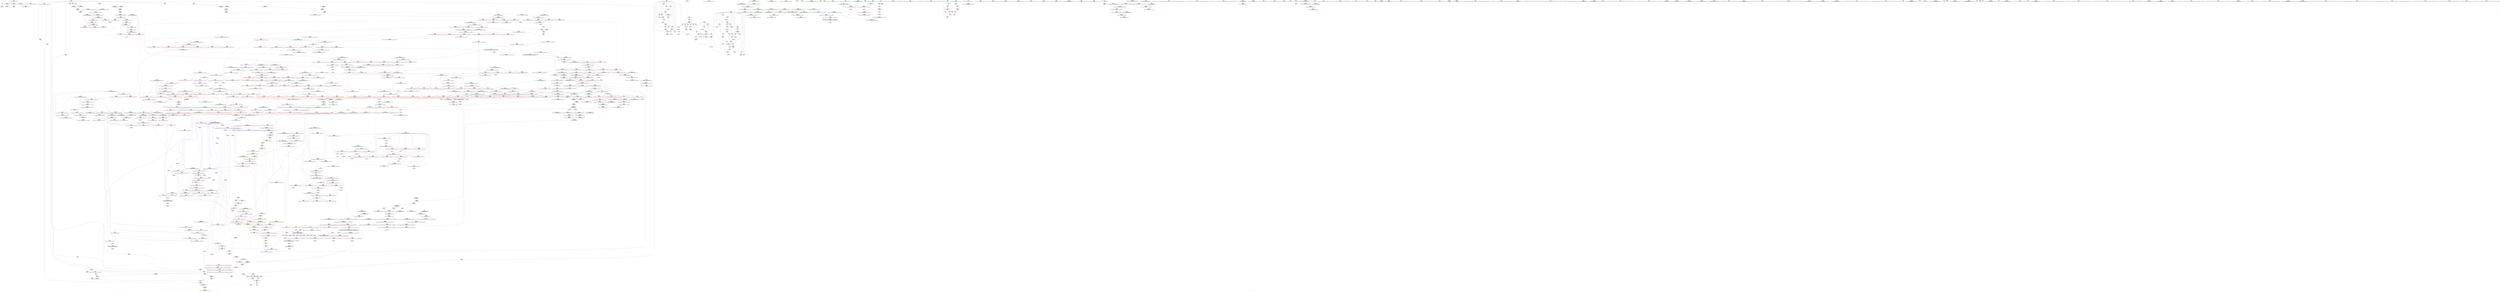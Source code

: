 digraph "SVFG" {
	label="SVFG";

	Node0x55e2255e3920 [shape=record,color=grey,label="{NodeID: 0\nNullPtr}"];
	Node0x55e2255e3920 -> Node0x55e225646d10[style=solid];
	Node0x55e2255e3920 -> Node0x55e225660e70[style=solid];
	Node0x55e22564f130 [shape=record,color=blue,label="{NodeID: 775\n1108\<--1105\n__b.addr\<--__b\n_ZSt9iter_swapIPdS0_EvT_T0_\n}"];
	Node0x55e22564f130 -> Node0x55e22565c610[style=dashed];
	Node0x55e225645ca0 [shape=record,color=red,label="{NodeID: 443\n579\<--566\n\<--__i\n_ZSt13__heap_selectIPdN9__gnu_cxx5__ops15_Iter_less_iterEEvT_S4_S4_T0_\n}"];
	Node0x55e225645ca0 -> Node0x55e22568c1c0[style=solid];
	Node0x55e22568a3c0 [shape=record,color=grey,label="{NodeID: 1218\n1178 = cmp(1176, 1177, )\n}"];
	Node0x55e225639f10 [shape=record,color=green,label="{NodeID: 111\n606\<--607\n__first.addr\<--__first.addr_field_insensitive\n_ZSt11__sort_heapIPdN9__gnu_cxx5__ops15_Iter_less_iterEEvT_S4_RT0_\n}"];
	Node0x55e225639f10 -> Node0x55e225645fe0[style=solid];
	Node0x55e225639f10 -> Node0x55e2256460b0[style=solid];
	Node0x55e225639f10 -> Node0x55e2256639b0[style=solid];
	Node0x55e22565b5d0 [shape=record,color=red,label="{NodeID: 554\n1007\<--996\n\<--__c.addr\n_ZSt22__move_median_to_firstIPdN9__gnu_cxx5__ops15_Iter_less_iterEEvT_S4_S4_S4_T0_\n|{<s0>50}}"];
	Node0x55e22565b5d0:s0 -> Node0x55e2257510c0[style=solid,color=red];
	Node0x55e2256d47d0 [shape=record,color=black,label="{NodeID: 1329\nMR_93V_3 = PHI(MR_93V_4, MR_93V_2, )\npts\{567 \}\n}"];
	Node0x55e2256d47d0 -> Node0x55e225645ca0[style=dashed];
	Node0x55e2256d47d0 -> Node0x55e225645d70[style=dashed];
	Node0x55e2256d47d0 -> Node0x55e225645e40[style=dashed];
	Node0x55e2256d47d0 -> Node0x55e225645f10[style=dashed];
	Node0x55e2256d47d0 -> Node0x55e2256638e0[style=dashed];
	Node0x55e22563e560 [shape=record,color=green,label="{NodeID: 222\n1438\<--1439\n__val.addr\<--__val.addr_field_insensitive\n_ZNK9__gnu_cxx5__ops14_Val_less_iterclIdPdEEbRT_T0_\n}"];
	Node0x55e22563e560 -> Node0x55e22565f870[style=solid];
	Node0x55e22563e560 -> Node0x55e225651350[style=solid];
	Node0x55e22574bf30 [shape=record,color=black,label="{NodeID: 1772\n1138 = PHI(765, )\n}"];
	Node0x55e22574bf30 -> Node0x55e22565cbc0[style=solid];
	Node0x55e2256611e0 [shape=record,color=blue,label="{NodeID: 665\n15\<--9\nj\<--\nmain\n}"];
	Node0x55e2256611e0 -> Node0x55e22564d800[style=dashed];
	Node0x55e2256611e0 -> Node0x55e22564d8d0[style=dashed];
	Node0x55e2256611e0 -> Node0x55e22564d9a0[style=dashed];
	Node0x55e2256611e0 -> Node0x55e2256611e0[style=dashed];
	Node0x55e2256611e0 -> Node0x55e2256612b0[style=dashed];
	Node0x55e2256611e0 -> Node0x55e225661930[style=dashed];
	Node0x55e2256611e0 -> Node0x55e2256cf7d0[style=dashed];
	Node0x55e22564c210 [shape=record,color=purple,label="{NodeID: 333\n820\<--817\nadd.ptr2\<--\n_ZSt13__adjust_heapIPdldN9__gnu_cxx5__ops15_Iter_less_iterEEvT_T0_S5_T1_T2_\n|{<s0>39}}"];
	Node0x55e22564c210:s0 -> Node0x55e2257510c0[style=solid,color=red];
	Node0x55e225636070 [shape=record,color=green,label="{NodeID: 1\n7\<--1\n__dso_handle\<--dummyObj\nGlob }"];
	Node0x55e22564f200 [shape=record,color=blue,label="{NodeID: 776\n1121\<--1119\n__a.addr\<--__a\n_ZSt4swapIdENSt9enable_ifIXsr6__and_ISt6__not_ISt15__is_tuple_likeIT_EESt21is_move_constructibleIS3_ESt18is_move_assignableIS3_EEE5valueEvE4typeERS3_SC_\n}"];
	Node0x55e22564f200 -> Node0x55e22565c6e0[style=dashed];
	Node0x55e22564f200 -> Node0x55e22565c7b0[style=dashed];
	Node0x55e225645d70 [shape=record,color=red,label="{NodeID: 444\n583\<--566\n\<--__i\n_ZSt13__heap_selectIPdN9__gnu_cxx5__ops15_Iter_less_iterEEvT_S4_S4_T0_\n|{<s0>29}}"];
	Node0x55e225645d70:s0 -> Node0x55e225750d40[style=solid,color=red];
	Node0x55e22568a540 [shape=record,color=grey,label="{NodeID: 1219\n1474 = cmp(1472, 1473, )\n}"];
	Node0x55e225639fe0 [shape=record,color=green,label="{NodeID: 112\n608\<--609\n__last.addr\<--__last.addr_field_insensitive\n_ZSt11__sort_heapIPdN9__gnu_cxx5__ops15_Iter_less_iterEEvT_S4_RT0_\n}"];
	Node0x55e225639fe0 -> Node0x55e225646180[style=solid];
	Node0x55e225639fe0 -> Node0x55e225646250[style=solid];
	Node0x55e225639fe0 -> Node0x55e225646320[style=solid];
	Node0x55e225639fe0 -> Node0x55e2256463f0[style=solid];
	Node0x55e225639fe0 -> Node0x55e225663a80[style=solid];
	Node0x55e225639fe0 -> Node0x55e225663c20[style=solid];
	Node0x55e22565b6a0 [shape=record,color=red,label="{NodeID: 555\n1017\<--996\n\<--__c.addr\n_ZSt22__move_median_to_firstIPdN9__gnu_cxx5__ops15_Iter_less_iterEEvT_S4_S4_S4_T0_\n|{<s0>52}}"];
	Node0x55e22565b6a0:s0 -> Node0x55e2257510c0[style=solid,color=red];
	Node0x55e22563e630 [shape=record,color=green,label="{NodeID: 223\n1440\<--1441\n__it.addr\<--__it.addr_field_insensitive\n_ZNK9__gnu_cxx5__ops14_Val_less_iterclIdPdEEbRT_T0_\n}"];
	Node0x55e22563e630 -> Node0x55e22565f940[style=solid];
	Node0x55e22563e630 -> Node0x55e225651420[style=solid];
	Node0x55e22574c070 [shape=record,color=black,label="{NodeID: 1773\n1182 = PHI(703, )\n}"];
	Node0x55e2256612b0 [shape=record,color=blue,label="{NodeID: 666\n15\<--112\nj\<--inc\nmain\n}"];
	Node0x55e2256612b0 -> Node0x55e22564d800[style=dashed];
	Node0x55e2256612b0 -> Node0x55e22564d8d0[style=dashed];
	Node0x55e2256612b0 -> Node0x55e22564d9a0[style=dashed];
	Node0x55e2256612b0 -> Node0x55e2256611e0[style=dashed];
	Node0x55e2256612b0 -> Node0x55e2256612b0[style=dashed];
	Node0x55e2256612b0 -> Node0x55e225661930[style=dashed];
	Node0x55e2256612b0 -> Node0x55e2256cf7d0[style=dashed];
	Node0x55e2256dcfc0 [shape=record,color=yellow,style=double,label="{NodeID: 1441\n194V_1 = ENCHI(MR_194V_0)\npts\{650 737 786 911 1158 1280 \}\nFun[_ZSt4swapIdENSt9enable_ifIXsr6__and_ISt6__not_ISt15__is_tuple_likeIT_EESt21is_move_constructibleIS3_ESt18is_move_assignableIS3_EEE5valueEvE4typeERS3_SC_]}"];
	Node0x55e2256dcfc0 -> Node0x55e22565ca20[style=dashed];
	Node0x55e2256dcfc0 -> Node0x55e22565caf0[style=dashed];
	Node0x55e2256dcfc0 -> Node0x55e22565cbc0[style=dashed];
	Node0x55e22564c2e0 [shape=record,color=purple,label="{NodeID: 334\n829\<--827\nadd.ptr3\<--\n_ZSt13__adjust_heapIPdldN9__gnu_cxx5__ops15_Iter_less_iterEEvT_T0_S5_T1_T2_\n|{<s0>40}}"];
	Node0x55e22564c2e0:s0 -> Node0x55e225748b80[style=solid,color=red];
	Node0x55e225636100 [shape=record,color=green,label="{NodeID: 2\n9\<--1\n\<--dummyObj\nCan only get source location for instruction, argument, global var or function.}"];
	Node0x55e22564f2d0 [shape=record,color=blue,label="{NodeID: 777\n1123\<--1120\n__b.addr\<--__b\n_ZSt4swapIdENSt9enable_ifIXsr6__and_ISt6__not_ISt15__is_tuple_likeIT_EESt21is_move_constructibleIS3_ESt18is_move_assignableIS3_EEE5valueEvE4typeERS3_SC_\n}"];
	Node0x55e22564f2d0 -> Node0x55e22565c880[style=dashed];
	Node0x55e22564f2d0 -> Node0x55e22565c950[style=dashed];
	Node0x55e225645e40 [shape=record,color=red,label="{NodeID: 445\n591\<--566\n\<--__i\n_ZSt13__heap_selectIPdN9__gnu_cxx5__ops15_Iter_less_iterEEvT_S4_S4_T0_\n|{<s0>30}}"];
	Node0x55e225645e40:s0 -> Node0x55e225752d30[style=solid,color=red];
	Node0x55e22568a6c0 [shape=record,color=grey,label="{NodeID: 1220\n695 = cmp(694, 396, )\n}"];
	Node0x55e22563a0b0 [shape=record,color=green,label="{NodeID: 113\n610\<--611\n__comp.addr\<--__comp.addr_field_insensitive\n_ZSt11__sort_heapIPdN9__gnu_cxx5__ops15_Iter_less_iterEEvT_S4_RT0_\n}"];
	Node0x55e22563a0b0 -> Node0x55e2256464c0[style=solid];
	Node0x55e22563a0b0 -> Node0x55e225663b50[style=solid];
	Node0x55e22565b770 [shape=record,color=red,label="{NodeID: 556\n1021\<--996\n\<--__c.addr\n_ZSt22__move_median_to_firstIPdN9__gnu_cxx5__ops15_Iter_less_iterEEvT_S4_S4_S4_T0_\n|{<s0>53}}"];
	Node0x55e22565b770:s0 -> Node0x55e22574f660[style=solid,color=red];
	Node0x55e2256d51d0 [shape=record,color=black,label="{NodeID: 1331\nMR_18V_2 = PHI(MR_18V_3, MR_18V_1, )\npts\{30 \}\n|{|<s4>46}}"];
	Node0x55e2256d51d0 -> Node0x55e22565a320[style=dashed];
	Node0x55e2256d51d0 -> Node0x55e22565a3f0[style=dashed];
	Node0x55e2256d51d0 -> Node0x55e225665bd0[style=dashed];
	Node0x55e2256d51d0 -> Node0x55e225665e40[style=dashed];
	Node0x55e2256d51d0:s4 -> Node0x55e2256d75a0[style=dashed,color=red];
	Node0x55e22563e700 [shape=record,color=green,label="{NodeID: 224\n1455\<--1456\n\<--field_insensitive\n_ZSt9__reverseIPdEvT_S1_St26random_access_iterator_tag\n}"];
	Node0x55e22574c180 [shape=record,color=black,label="{NodeID: 1774\n1185 = PHI(765, )\n}"];
	Node0x55e22574c180 -> Node0x55e22565d7f0[style=solid];
	Node0x55e225661380 [shape=record,color=blue,label="{NodeID: 667\n13\<--117\ni\<--inc12\nmain\n}"];
	Node0x55e225661380 -> Node0x55e22564ce40[style=dashed];
	Node0x55e225661380 -> Node0x55e22564cf10[style=dashed];
	Node0x55e225661380 -> Node0x55e22564cfe0[style=dashed];
	Node0x55e225661380 -> Node0x55e225661380[style=dashed];
	Node0x55e225661380 -> Node0x55e225661450[style=dashed];
	Node0x55e22564c3b0 [shape=record,color=purple,label="{NodeID: 335\n834\<--832\nadd.ptr5\<--\n_ZSt13__adjust_heapIPdldN9__gnu_cxx5__ops15_Iter_less_iterEEvT_T0_S5_T1_T2_\n}"];
	Node0x55e22564c3b0 -> Node0x55e225665140[style=solid];
	Node0x55e225636190 [shape=record,color=green,label="{NodeID: 3\n24\<--1\n\<--dummyObj\nCan only get source location for instruction, argument, global var or function.}"];
	Node0x55e22564f3a0 [shape=record,color=blue,label="{NodeID: 778\n1125\<--1131\n__tmp\<--\n_ZSt4swapIdENSt9enable_ifIXsr6__and_ISt6__not_ISt15__is_tuple_likeIT_EESt21is_move_constructibleIS3_ESt18is_move_assignableIS3_EEE5valueEvE4typeERS3_SC_\n}"];
	Node0x55e22564f3a0 -> Node0x55e22565caf0[style=dashed];
	Node0x55e22564f3a0 -> Node0x55e22565cbc0[style=dashed];
	Node0x55e225645f10 [shape=record,color=red,label="{NodeID: 446\n597\<--566\n\<--__i\n_ZSt13__heap_selectIPdN9__gnu_cxx5__ops15_Iter_less_iterEEvT_S4_S4_T0_\n}"];
	Node0x55e225645f10 -> Node0x55e22564b030[style=solid];
	Node0x55e22568a840 [shape=record,color=grey,label="{NodeID: 1221\n928 = cmp(926, 927, )\n}"];
	Node0x55e22563a180 [shape=record,color=green,label="{NodeID: 114\n639\<--640\n__first.addr\<--__first.addr_field_insensitive\n_ZSt11__make_heapIPdN9__gnu_cxx5__ops15_Iter_less_iterEEvT_S4_RT0_\n}"];
	Node0x55e22563a180 -> Node0x55e225646590[style=solid];
	Node0x55e22563a180 -> Node0x55e225646660[style=solid];
	Node0x55e22563a180 -> Node0x55e225646730[style=solid];
	Node0x55e22563a180 -> Node0x55e225646800[style=solid];
	Node0x55e22563a180 -> Node0x55e225663cf0[style=solid];
	Node0x55e22565b840 [shape=record,color=red,label="{NodeID: 557\n1031\<--996\n\<--__c.addr\n_ZSt22__move_median_to_firstIPdN9__gnu_cxx5__ops15_Iter_less_iterEEvT_S4_S4_S4_T0_\n|{<s0>55}}"];
	Node0x55e22565b840:s0 -> Node0x55e2257510c0[style=solid,color=red];
	Node0x55e2256d56d0 [shape=record,color=black,label="{NodeID: 1332\nMR_146V_3 = PHI(MR_146V_4, MR_146V_2, )\npts\{907 \}\n}"];
	Node0x55e2256d56d0 -> Node0x55e225659bd0[style=dashed];
	Node0x55e2256d56d0 -> Node0x55e225659ca0[style=dashed];
	Node0x55e2256d56d0 -> Node0x55e225659e40[style=dashed];
	Node0x55e2256d56d0 -> Node0x55e225665ca0[style=dashed];
	Node0x55e22563e7d0 [shape=record,color=green,label="{NodeID: 225\n1457\<--1458\n__first.addr\<--__first.addr_field_insensitive\n_ZSt9__reverseIPdEvT_S1_St26random_access_iterator_tag\n}"];
	Node0x55e22563e7d0 -> Node0x55e22565fbb0[style=solid];
	Node0x55e22563e7d0 -> Node0x55e22565fc80[style=solid];
	Node0x55e22563e7d0 -> Node0x55e22565fd50[style=solid];
	Node0x55e22563e7d0 -> Node0x55e22565fe20[style=solid];
	Node0x55e22563e7d0 -> Node0x55e2256514f0[style=solid];
	Node0x55e22563e7d0 -> Node0x55e225651760[style=solid];
	Node0x55e22574c2f0 [shape=record,color=black,label="{NodeID: 1775\n1192 = PHI(1249, )\n}"];
	Node0x55e225661450 [shape=record,color=blue,label="{NodeID: 668\n13\<--9\ni\<--\nmain\n}"];
	Node0x55e225661450 -> Node0x55e22564d0b0[style=dashed];
	Node0x55e225661450 -> Node0x55e22564d180[style=dashed];
	Node0x55e225661450 -> Node0x55e22564d250[style=dashed];
	Node0x55e225661450 -> Node0x55e2256615f0[style=dashed];
	Node0x55e225661450 -> Node0x55e225661790[style=dashed];
	Node0x55e22564c480 [shape=record,color=purple,label="{NodeID: 336\n856\<--853\nadd.ptr14\<--\n_ZSt13__adjust_heapIPdldN9__gnu_cxx5__ops15_Iter_less_iterEEvT_T0_S5_T1_T2_\n|{<s0>41}}"];
	Node0x55e22564c480:s0 -> Node0x55e225748b80[style=solid,color=red];
	Node0x55e225636220 [shape=record,color=green,label="{NodeID: 4\n36\<--1\n.str\<--dummyObj\nGlob }"];
	Node0x55e22564f470 [shape=record,color=blue,label="{NodeID: 779\n1136\<--1135\n\<--\n_ZSt4swapIdENSt9enable_ifIXsr6__and_ISt6__not_ISt15__is_tuple_likeIT_EESt21is_move_constructibleIS3_ESt18is_move_assignableIS3_EEE5valueEvE4typeERS3_SC_\n}"];
	Node0x55e22564f470 -> Node0x55e22565cbc0[style=dashed];
	Node0x55e22564f470 -> Node0x55e22564f540[style=dashed];
	Node0x55e225645fe0 [shape=record,color=red,label="{NodeID: 447\n617\<--606\n\<--__first.addr\n_ZSt11__sort_heapIPdN9__gnu_cxx5__ops15_Iter_less_iterEEvT_S4_RT0_\n}"];
	Node0x55e225645fe0 -> Node0x55e225648560[style=solid];
	Node0x55e22568a9c0 [shape=record,color=grey,label="{NodeID: 1222\n721 = cmp(718, 720, )\n}"];
	Node0x55e22568a9c0 -> Node0x55e225648970[style=solid];
	Node0x55e22563ec10 [shape=record,color=green,label="{NodeID: 115\n641\<--642\n__last.addr\<--__last.addr_field_insensitive\n_ZSt11__make_heapIPdN9__gnu_cxx5__ops15_Iter_less_iterEEvT_S4_RT0_\n}"];
	Node0x55e22563ec10 -> Node0x55e2256468d0[style=solid];
	Node0x55e22563ec10 -> Node0x55e2256469a0[style=solid];
	Node0x55e22563ec10 -> Node0x55e225663dc0[style=solid];
	Node0x55e22565b910 [shape=record,color=red,label="{NodeID: 558\n1039\<--996\n\<--__c.addr\n_ZSt22__move_median_to_firstIPdN9__gnu_cxx5__ops15_Iter_less_iterEEvT_S4_S4_S4_T0_\n|{<s0>57}}"];
	Node0x55e22565b910:s0 -> Node0x55e2257510c0[style=solid,color=red];
	Node0x55e2256d5bd0 [shape=record,color=black,label="{NodeID: 1333\nMR_154V_3 = PHI(MR_154V_4, MR_154V_2, )\npts\{915 \}\n}"];
	Node0x55e2256d5bd0 -> Node0x55e22565a0b0[style=dashed];
	Node0x55e2256d5bd0 -> Node0x55e22565a180[style=dashed];
	Node0x55e2256d5bd0 -> Node0x55e22565a250[style=dashed];
	Node0x55e2256d5bd0 -> Node0x55e225665d70[style=dashed];
	Node0x55e22563e8a0 [shape=record,color=green,label="{NodeID: 226\n1459\<--1460\n__last.addr\<--__last.addr_field_insensitive\n_ZSt9__reverseIPdEvT_S1_St26random_access_iterator_tag\n}"];
	Node0x55e22563e8a0 -> Node0x55e22565fef0[style=solid];
	Node0x55e22563e8a0 -> Node0x55e22565ffc0[style=solid];
	Node0x55e22563e8a0 -> Node0x55e225660090[style=solid];
	Node0x55e22563e8a0 -> Node0x55e225660160[style=solid];
	Node0x55e22563e8a0 -> Node0x55e225660230[style=solid];
	Node0x55e22563e8a0 -> Node0x55e2256515c0[style=solid];
	Node0x55e22563e8a0 -> Node0x55e225651690[style=solid];
	Node0x55e22563e8a0 -> Node0x55e225651830[style=solid];
	Node0x55e22574c400 [shape=record,color=black,label="{NodeID: 1776\n1195 = PHI(765, )\n}"];
	Node0x55e22574c400 -> Node0x55e22565d8c0[style=solid];
	Node0x55e225661520 [shape=record,color=blue,label="{NodeID: 669\n128\<--24\narrayidx18\<--\nmain\n}"];
	Node0x55e225661520 -> Node0x55e225661520[style=dashed];
	Node0x55e225661520 -> Node0x55e2256616c0[style=dashed];
	Node0x55e22564c550 [shape=record,color=purple,label="{NodeID: 337\n861\<--859\nadd.ptr16\<--\n_ZSt13__adjust_heapIPdldN9__gnu_cxx5__ops15_Iter_less_iterEEvT_T0_S5_T1_T2_\n}"];
	Node0x55e22564c550 -> Node0x55e2256653b0[style=solid];
	Node0x55e225636a60 [shape=record,color=green,label="{NodeID: 5\n38\<--1\n.str.1\<--dummyObj\nGlob }"];
	Node0x55e22564f540 [shape=record,color=blue,label="{NodeID: 780\n1140\<--1139\n\<--\n_ZSt4swapIdENSt9enable_ifIXsr6__and_ISt6__not_ISt15__is_tuple_likeIT_EESt21is_move_constructibleIS3_ESt18is_move_assignableIS3_EEE5valueEvE4typeERS3_SC_\n|{<s0>63}}"];
	Node0x55e22564f540:s0 -> Node0x55e2256fa1d0[style=dashed,color=blue];
	Node0x55e2256460b0 [shape=record,color=red,label="{NodeID: 448\n628\<--606\n\<--__first.addr\n_ZSt11__sort_heapIPdN9__gnu_cxx5__ops15_Iter_less_iterEEvT_S4_RT0_\n|{<s0>31}}"];
	Node0x55e2256460b0:s0 -> Node0x55e225752a90[style=solid,color=red];
	Node0x55e22568ab40 [shape=record,color=grey,label="{NodeID: 1223\n154 = cmp(151, 153, )\n}"];
	Node0x55e22563ece0 [shape=record,color=green,label="{NodeID: 116\n643\<--644\n__comp.addr\<--__comp.addr_field_insensitive\n_ZSt11__make_heapIPdN9__gnu_cxx5__ops15_Iter_less_iterEEvT_S4_RT0_\n}"];
	Node0x55e22563ece0 -> Node0x55e225646a70[style=solid];
	Node0x55e22563ece0 -> Node0x55e225663e90[style=solid];
	Node0x55e22565b9e0 [shape=record,color=red,label="{NodeID: 559\n1043\<--996\n\<--__c.addr\n_ZSt22__move_median_to_firstIPdN9__gnu_cxx5__ops15_Iter_less_iterEEvT_S4_S4_S4_T0_\n|{<s0>58}}"];
	Node0x55e22565b9e0:s0 -> Node0x55e22574f660[style=solid,color=red];
	Node0x55e22563e970 [shape=record,color=green,label="{NodeID: 227\n1489\<--1490\nretval\<--retval_field_insensitive\n_ZSt19__iterator_categoryIPdENSt15iterator_traitsIT_E17iterator_categoryERKS2_\n}"];
	Node0x55e22574c570 [shape=record,color=black,label="{NodeID: 1777\n1263 = PHI(1346, )\n|{<s0>77}}"];
	Node0x55e22574c570:s0 -> Node0x55e225752210[style=solid,color=red];
	Node0x55e2256615f0 [shape=record,color=blue,label="{NodeID: 670\n13\<--132\ni\<--inc20\nmain\n}"];
	Node0x55e2256615f0 -> Node0x55e22564d0b0[style=dashed];
	Node0x55e2256615f0 -> Node0x55e22564d180[style=dashed];
	Node0x55e2256615f0 -> Node0x55e22564d250[style=dashed];
	Node0x55e2256615f0 -> Node0x55e2256615f0[style=dashed];
	Node0x55e2256615f0 -> Node0x55e225661790[style=dashed];
	Node0x55e22564c620 [shape=record,color=purple,label="{NodeID: 338\n933\<--931\nadd.ptr\<--\n_ZSt11__push_heapIPdldN9__gnu_cxx5__ops14_Iter_less_valEEvT_T0_S5_T1_RT2_\n|{<s0>46}}"];
	Node0x55e22564c620:s0 -> Node0x55e22574e0f0[style=solid,color=red];
	Node0x55e225636af0 [shape=record,color=green,label="{NodeID: 6\n40\<--1\n.str.2\<--dummyObj\nGlob }"];
	Node0x55e22564f610 [shape=record,color=blue,label="{NodeID: 781\n1151\<--1147\n__first.addr\<--__first\n_ZSt16__insertion_sortIPdN9__gnu_cxx5__ops15_Iter_less_iterEEvT_S4_T0_\n}"];
	Node0x55e22564f610 -> Node0x55e22565cc90[style=dashed];
	Node0x55e22564f610 -> Node0x55e22565cd60[style=dashed];
	Node0x55e22564f610 -> Node0x55e22565ce30[style=dashed];
	Node0x55e22564f610 -> Node0x55e22565cf00[style=dashed];
	Node0x55e22564f610 -> Node0x55e22565cfd0[style=dashed];
	Node0x55e225646180 [shape=record,color=red,label="{NodeID: 449\n616\<--608\n\<--__last.addr\n_ZSt11__sort_heapIPdN9__gnu_cxx5__ops15_Iter_less_iterEEvT_S4_RT0_\n}"];
	Node0x55e225646180 -> Node0x55e225648490[style=solid];
	Node0x55e22568acc0 [shape=record,color=grey,label="{NodeID: 1224\n1092 = cmp(1090, 1091, )\n}"];
	Node0x55e22563edb0 [shape=record,color=green,label="{NodeID: 117\n645\<--646\n__len\<--__len_field_insensitive\n_ZSt11__make_heapIPdN9__gnu_cxx5__ops15_Iter_less_iterEEvT_S4_RT0_\n}"];
	Node0x55e22563edb0 -> Node0x55e225646b40[style=solid];
	Node0x55e22563edb0 -> Node0x55e225646c10[style=solid];
	Node0x55e22563edb0 -> Node0x55e225663f60[style=solid];
	Node0x55e22565bab0 [shape=record,color=red,label="{NodeID: 560\n1070\<--1059\n\<--__first.addr\n_ZSt21__unguarded_partitionIPdN9__gnu_cxx5__ops15_Iter_less_iterEET_S4_S4_S4_T0_\n|{<s0>60}}"];
	Node0x55e22565bab0:s0 -> Node0x55e225750d40[style=solid,color=red];
	Node0x55e22563ea40 [shape=record,color=green,label="{NodeID: 228\n1491\<--1492\n.addr\<--.addr_field_insensitive\n_ZSt19__iterator_categoryIPdENSt15iterator_traitsIT_E17iterator_categoryERKS2_\n}"];
	Node0x55e22563ea40 -> Node0x55e225651900[style=solid];
	Node0x55e22574c6b0 [shape=record,color=black,label="{NodeID: 1778\n1267 = PHI(1346, )\n|{<s0>77}}"];
	Node0x55e22574c6b0:s0 -> Node0x55e225752320[style=solid,color=red];
	Node0x55e2256616c0 [shape=record,color=blue,label="{NodeID: 671\n135\<--137\n\<--\nmain\n}"];
	Node0x55e2256616c0 -> Node0x55e225642e50[style=dashed];
	Node0x55e2256616c0 -> Node0x55e225660300[style=dashed];
	Node0x55e2256616c0 -> Node0x55e225661a00[style=dashed];
	Node0x55e2256616c0 -> Node0x55e2256bbbe0[style=dashed];
	Node0x55e2256616c0 -> Node0x55e2256d06d0[style=dashed];
	Node0x55e22564c6f0 [shape=record,color=purple,label="{NodeID: 339\n942\<--940\nadd.ptr1\<--\n_ZSt11__push_heapIPdldN9__gnu_cxx5__ops14_Iter_less_valEEvT_T0_S5_T1_RT2_\n|{<s0>47}}"];
	Node0x55e22564c6f0:s0 -> Node0x55e225748b80[style=solid,color=red];
	Node0x55e225636b80 [shape=record,color=green,label="{NodeID: 7\n42\<--1\n.str.3\<--dummyObj\nGlob }"];
	Node0x55e22564f6e0 [shape=record,color=blue,label="{NodeID: 782\n1153\<--1148\n__last.addr\<--__last\n_ZSt16__insertion_sortIPdN9__gnu_cxx5__ops15_Iter_less_iterEEvT_S4_T0_\n}"];
	Node0x55e22564f6e0 -> Node0x55e22565d0a0[style=dashed];
	Node0x55e22564f6e0 -> Node0x55e22565d170[style=dashed];
	Node0x55e225646250 [shape=record,color=red,label="{NodeID: 450\n625\<--608\n\<--__last.addr\n_ZSt11__sort_heapIPdN9__gnu_cxx5__ops15_Iter_less_iterEEvT_S4_RT0_\n}"];
	Node0x55e225646250 -> Node0x55e22564b100[style=solid];
	Node0x55e22568ae40 [shape=record,color=grey,label="{NodeID: 1225\n233 = cmp(231, 232, )\n}"];
	Node0x55e22563ee80 [shape=record,color=green,label="{NodeID: 118\n647\<--648\n__parent\<--__parent_field_insensitive\n_ZSt11__make_heapIPdN9__gnu_cxx5__ops15_Iter_less_iterEEvT_S4_RT0_\n}"];
	Node0x55e22563ee80 -> Node0x55e225656be0[style=solid];
	Node0x55e22563ee80 -> Node0x55e225656cb0[style=solid];
	Node0x55e22563ee80 -> Node0x55e225656d80[style=solid];
	Node0x55e22563ee80 -> Node0x55e225656e50[style=solid];
	Node0x55e22563ee80 -> Node0x55e225664030[style=solid];
	Node0x55e22563ee80 -> Node0x55e2256641d0[style=solid];
	Node0x55e22565bb80 [shape=record,color=red,label="{NodeID: 561\n1074\<--1059\n\<--__first.addr\n_ZSt21__unguarded_partitionIPdN9__gnu_cxx5__ops15_Iter_less_iterEET_S4_S4_S4_T0_\n}"];
	Node0x55e22565bb80 -> Node0x55e22564b1d0[style=solid];
	Node0x55e22563eb10 [shape=record,color=green,label="{NodeID: 229\n46\<--1495\n_GLOBAL__sub_I_macs_2_0.cpp\<--_GLOBAL__sub_I_macs_2_0.cpp_field_insensitive\n}"];
	Node0x55e22563eb10 -> Node0x55e225660d70[style=solid];
	Node0x55e22574c7f0 [shape=record,color=black,label="{NodeID: 1779\n1269 = PHI(1321, )\n}"];
	Node0x55e22574c7f0 -> Node0x55e225648f20[style=solid];
	Node0x55e225661790 [shape=record,color=blue,label="{NodeID: 672\n13\<--9\ni\<--\nmain\n}"];
	Node0x55e225661790 -> Node0x55e22564d320[style=dashed];
	Node0x55e225661790 -> Node0x55e22564d3f0[style=dashed];
	Node0x55e225661790 -> Node0x55e22564d4c0[style=dashed];
	Node0x55e225661790 -> Node0x55e225661fb0[style=dashed];
	Node0x55e225661790 -> Node0x55e225662150[style=dashed];
	Node0x55e22564c7c0 [shape=record,color=purple,label="{NodeID: 340\n947\<--945\nadd.ptr3\<--\n_ZSt11__push_heapIPdldN9__gnu_cxx5__ops14_Iter_less_valEEvT_T0_S5_T1_RT2_\n}"];
	Node0x55e22564c7c0 -> Node0x55e225665bd0[style=solid];
	Node0x55e225636c10 [shape=record,color=green,label="{NodeID: 8\n45\<--1\n\<--dummyObj\nCan only get source location for instruction, argument, global var or function.}"];
	Node0x55e22564f7b0 [shape=record,color=blue,label="{NodeID: 783\n1155\<--1173\n__i\<--add.ptr\n_ZSt16__insertion_sortIPdN9__gnu_cxx5__ops15_Iter_less_iterEEvT_S4_T0_\n}"];
	Node0x55e22564f7b0 -> Node0x55e22565d240[style=dashed];
	Node0x55e22564f7b0 -> Node0x55e22565d310[style=dashed];
	Node0x55e22564f7b0 -> Node0x55e22565d3e0[style=dashed];
	Node0x55e22564f7b0 -> Node0x55e22565d4b0[style=dashed];
	Node0x55e22564f7b0 -> Node0x55e22565d580[style=dashed];
	Node0x55e22564f7b0 -> Node0x55e22565d650[style=dashed];
	Node0x55e22564f7b0 -> Node0x55e22565d720[style=dashed];
	Node0x55e22564f7b0 -> Node0x55e22564fa20[style=dashed];
	Node0x55e22564f7b0 -> Node0x55e2256cd9d0[style=dashed];
	Node0x55e225646320 [shape=record,color=red,label="{NodeID: 451\n629\<--608\n\<--__last.addr\n_ZSt11__sort_heapIPdN9__gnu_cxx5__ops15_Iter_less_iterEEvT_S4_RT0_\n|{<s0>31}}"];
	Node0x55e225646320:s0 -> Node0x55e225752be0[style=solid,color=red];
	Node0x55e22568afc0 [shape=record,color=grey,label="{NodeID: 1226\n1238 = cmp(1236, 1237, )\n}"];
	Node0x55e22563ef50 [shape=record,color=green,label="{NodeID: 119\n649\<--650\n__value\<--__value_field_insensitive\n_ZSt11__make_heapIPdN9__gnu_cxx5__ops15_Iter_less_iterEEvT_S4_RT0_\n|{|<s1>33}}"];
	Node0x55e22563ef50 -> Node0x55e225664100[style=solid];
	Node0x55e22563ef50:s1 -> Node0x55e225748b80[style=solid,color=red];
	Node0x55e22565bc50 [shape=record,color=red,label="{NodeID: 562\n1090\<--1059\n\<--__first.addr\n_ZSt21__unguarded_partitionIPdN9__gnu_cxx5__ops15_Iter_less_iterEET_S4_S4_S4_T0_\n}"];
	Node0x55e22565bc50 -> Node0x55e22568acc0[style=solid];
	Node0x55e225646d10 [shape=record,color=black,label="{NodeID: 230\n2\<--3\ndummyVal\<--dummyVal\n}"];
	Node0x55e22574c930 [shape=record,color=black,label="{NodeID: 1780\n1285 = PHI(765, )\n}"];
	Node0x55e22574c930 -> Node0x55e22565e760[style=solid];
	Node0x55e225661860 [shape=record,color=blue, style = dotted,label="{NodeID: 673\n1502\<--1504\noffset_0\<--dummyVal\nmain\n}"];
	Node0x55e225661860 -> Node0x55e225642cb0[style=dashed];
	Node0x55e225661860 -> Node0x55e225661860[style=dashed];
	Node0x55e225661860 -> Node0x55e2256d0bd0[style=dashed];
	Node0x55e22564c890 [shape=record,color=purple,label="{NodeID: 341\n960\<--958\nadd.ptr7\<--\n_ZSt11__push_heapIPdldN9__gnu_cxx5__ops14_Iter_less_valEEvT_T0_S5_T1_RT2_\n}"];
	Node0x55e22564c890 -> Node0x55e225665e40[style=solid];
	Node0x55e225636ca0 [shape=record,color=green,label="{NodeID: 9\n82\<--1\n\<--dummyObj\nCan only get source location for instruction, argument, global var or function.}"];
	Node0x55e22564f880 [shape=record,color=blue,label="{NodeID: 784\n1157\<--1186\n__val\<--\n_ZSt16__insertion_sortIPdN9__gnu_cxx5__ops15_Iter_less_iterEEvT_S4_T0_\n}"];
	Node0x55e22564f880 -> Node0x55e22565d8c0[style=dashed];
	Node0x55e22564f880 -> Node0x55e2256bcab0[style=dashed];
	Node0x55e2256463f0 [shape=record,color=red,label="{NodeID: 452\n630\<--608\n\<--__last.addr\n_ZSt11__sort_heapIPdN9__gnu_cxx5__ops15_Iter_less_iterEEvT_S4_RT0_\n|{<s0>31}}"];
	Node0x55e2256463f0:s0 -> Node0x55e225752d30[style=solid,color=red];
	Node0x55e22568b140 [shape=record,color=grey,label="{NodeID: 1227\n169 = cmp(167, 168, )\n}"];
	Node0x55e22563f020 [shape=record,color=green,label="{NodeID: 120\n651\<--652\nagg.tmp\<--agg.tmp_field_insensitive\n_ZSt11__make_heapIPdN9__gnu_cxx5__ops15_Iter_less_iterEEvT_S4_RT0_\n}"];
	Node0x55e22565bd20 [shape=record,color=red,label="{NodeID: 563\n1094\<--1059\n\<--__first.addr\n_ZSt21__unguarded_partitionIPdN9__gnu_cxx5__ops15_Iter_less_iterEET_S4_S4_S4_T0_\n}"];
	Node0x55e22565bd20 -> Node0x55e225648e50[style=solid];
	Node0x55e225646e10 [shape=record,color=black,label="{NodeID: 231\n73\<--9\nmain_ret\<--\nmain\n}"];
	Node0x55e22574ca70 [shape=record,color=black,label="{NodeID: 1781\n1295 = PHI(1432, )\n}"];
	Node0x55e225661930 [shape=record,color=blue,label="{NodeID: 674\n15\<--9\nj\<--\nmain\n}"];
	Node0x55e225661930 -> Node0x55e22564da70[style=dashed];
	Node0x55e225661930 -> Node0x55e22564db40[style=dashed];
	Node0x55e225661930 -> Node0x55e22564dc10[style=dashed];
	Node0x55e225661930 -> Node0x55e225661ad0[style=dashed];
	Node0x55e225661930 -> Node0x55e225661ba0[style=dashed];
	Node0x55e22564c960 [shape=record,color=purple,label="{NodeID: 342\n1412\<--1409\nadd.ptr\<--\n_ZNSt20__copy_move_backwardILb1ELb1ESt26random_access_iterator_tagE13__copy_move_bIdEEPT_PKS3_S6_S4_\n}"];
	Node0x55e22564c960 -> Node0x55e2256494d0[style=solid];
	Node0x55e225636d30 [shape=record,color=green,label="{NodeID: 10\n100\<--1\n\<--dummyObj\nCan only get source location for instruction, argument, global var or function.}"];
	Node0x55e22564f950 [shape=record,color=blue,label="{NodeID: 785\n1197\<--1196\n\<--\n_ZSt16__insertion_sortIPdN9__gnu_cxx5__ops15_Iter_less_iterEEvT_S4_T0_\n}"];
	Node0x55e22564f950 -> Node0x55e2256bc0b0[style=dashed];
	Node0x55e2256464c0 [shape=record,color=red,label="{NodeID: 453\n631\<--610\n\<--__comp.addr\n_ZSt11__sort_heapIPdN9__gnu_cxx5__ops15_Iter_less_iterEEvT_S4_RT0_\n|{<s0>31}}"];
	Node0x55e2256464c0:s0 -> Node0x55e225752e80[style=solid,color=red];
	Node0x55e22568b2c0 [shape=record,color=grey,label="{NodeID: 1228\n395 = cmp(394, 396, )\n}"];
	Node0x55e22563f0f0 [shape=record,color=green,label="{NodeID: 121\n681\<--682\n_ZSt4moveIRdEONSt16remove_referenceIT_E4typeEOS2_\<--_ZSt4moveIRdEONSt16remove_referenceIT_E4typeEOS2__field_insensitive\n}"];
	Node0x55e22565bdf0 [shape=record,color=red,label="{NodeID: 564\n1096\<--1059\n\<--__first.addr\n_ZSt21__unguarded_partitionIPdN9__gnu_cxx5__ops15_Iter_less_iterEET_S4_S4_S4_T0_\n|{<s0>62}}"];
	Node0x55e22565bdf0:s0 -> Node0x55e22574efa0[style=solid,color=red];
	Node0x55e225646ee0 [shape=record,color=black,label="{NodeID: 232\n27\<--26\n\<--M\nCan only get source location for instruction, argument, global var or function.}"];
	Node0x55e225646ee0 -> Node0x55e22564a030[style=solid];
	Node0x55e22574cb80 [shape=record,color=black,label="{NodeID: 1782\n1300 = PHI(765, )\n}"];
	Node0x55e22574cb80 -> Node0x55e22565e830[style=solid];
	Node0x55e225661a00 [shape=record,color=blue,label="{NodeID: 675\n158\<--24\narrayidx29\<--\nmain\n}"];
	Node0x55e225661a00 -> Node0x55e225661a00[style=dashed];
	Node0x55e225661a00 -> Node0x55e2256bbbe0[style=dashed];
	Node0x55e22564ca30 [shape=record,color=purple,label="{NodeID: 343\n1425\<--1422\nadd.ptr2\<--\n_ZNSt20__copy_move_backwardILb1ELb1ESt26random_access_iterator_tagE13__copy_move_bIdEEPT_PKS3_S6_S4_\n}"];
	Node0x55e22564ca30 -> Node0x55e225649670[style=solid];
	Node0x55e225636dc0 [shape=record,color=green,label="{NodeID: 11\n137\<--1\n\<--dummyObj\nCan only get source location for instruction, argument, global var or function.}"];
	Node0x55e22564fa20 [shape=record,color=blue,label="{NodeID: 786\n1155\<--1210\n__i\<--incdec.ptr\n_ZSt16__insertion_sortIPdN9__gnu_cxx5__ops15_Iter_less_iterEEvT_S4_T0_\n}"];
	Node0x55e22564fa20 -> Node0x55e22565d240[style=dashed];
	Node0x55e22564fa20 -> Node0x55e22565d310[style=dashed];
	Node0x55e22564fa20 -> Node0x55e22565d3e0[style=dashed];
	Node0x55e22564fa20 -> Node0x55e22565d4b0[style=dashed];
	Node0x55e22564fa20 -> Node0x55e22565d580[style=dashed];
	Node0x55e22564fa20 -> Node0x55e22565d650[style=dashed];
	Node0x55e22564fa20 -> Node0x55e22565d720[style=dashed];
	Node0x55e22564fa20 -> Node0x55e22564fa20[style=dashed];
	Node0x55e22564fa20 -> Node0x55e2256cd9d0[style=dashed];
	Node0x55e225646590 [shape=record,color=red,label="{NodeID: 454\n657\<--639\n\<--__first.addr\n_ZSt11__make_heapIPdN9__gnu_cxx5__ops15_Iter_less_iterEEvT_S4_RT0_\n}"];
	Node0x55e225646590 -> Node0x55e225648700[style=solid];
	Node0x55e22568b440 [shape=record,color=grey,label="{NodeID: 1229\n391 = cmp(390, 392, )\n}"];
	Node0x55e22563f1f0 [shape=record,color=green,label="{NodeID: 122\n692\<--693\n_ZSt13__adjust_heapIPdldN9__gnu_cxx5__ops15_Iter_less_iterEEvT_T0_S5_T1_T2_\<--_ZSt13__adjust_heapIPdldN9__gnu_cxx5__ops15_Iter_less_iterEEvT_T0_S5_T1_T2__field_insensitive\n}"];
	Node0x55e22565bec0 [shape=record,color=red,label="{NodeID: 565\n1099\<--1059\n\<--__first.addr\n_ZSt21__unguarded_partitionIPdN9__gnu_cxx5__ops15_Iter_less_iterEET_S4_S4_S4_T0_\n}"];
	Node0x55e22565bec0 -> Node0x55e22564b440[style=solid];
	Node0x55e2256d6f20 [shape=record,color=yellow,style=double,label="{NodeID: 1340\n18V_1 = ENCHI(MR_18V_0)\npts\{30 \}\nFun[_ZSt22__final_insertion_sortIPdN9__gnu_cxx5__ops15_Iter_less_iterEEvT_S4_T0_]|{<s0>21|<s1>21|<s2>23|<s3>23}}"];
	Node0x55e2256d6f20:s0 -> Node0x55e2256bc0b0[style=dashed,color=red];
	Node0x55e2256d6f20:s1 -> Node0x55e2256cd4d0[style=dashed,color=red];
	Node0x55e2256d6f20:s2 -> Node0x55e2256bc0b0[style=dashed,color=red];
	Node0x55e2256d6f20:s3 -> Node0x55e2256cd4d0[style=dashed,color=red];
	Node0x55e225646fe0 [shape=record,color=black,label="{NodeID: 233\n32\<--31\n\<--M2\nCan only get source location for instruction, argument, global var or function.}"];
	Node0x55e225646fe0 -> Node0x55e22564a1d0[style=solid];
	Node0x55e22574ccf0 [shape=record,color=black,label="{NodeID: 1783\n1310 = PHI(765, )\n}"];
	Node0x55e22574ccf0 -> Node0x55e22565e900[style=solid];
	Node0x55e225661ad0 [shape=record,color=blue,label="{NodeID: 676\n15\<--162\nj\<--inc31\nmain\n}"];
	Node0x55e225661ad0 -> Node0x55e22564da70[style=dashed];
	Node0x55e225661ad0 -> Node0x55e22564db40[style=dashed];
	Node0x55e225661ad0 -> Node0x55e22564dc10[style=dashed];
	Node0x55e225661ad0 -> Node0x55e225661ad0[style=dashed];
	Node0x55e225661ad0 -> Node0x55e225661ba0[style=dashed];
	Node0x55e2256dd9a0 [shape=record,color=yellow,style=double,label="{NodeID: 1451\n156V_1 = ENCHI(MR_156V_0)\npts\{650 737 786 1126 1158 1280 \}\nFun[_ZSt11__push_heapIPdldN9__gnu_cxx5__ops14_Iter_less_valEEvT_T0_S5_T1_RT2_]}"];
	Node0x55e2256dd9a0 -> Node0x55e22565a320[style=dashed];
	Node0x55e2256dd9a0 -> Node0x55e22565a3f0[style=dashed];
	Node0x55e22564cb00 [shape=record,color=red,label="{NodeID: 344\n85\<--8\n\<--cs\nmain\n}"];
	Node0x55e22564cb00 -> Node0x55e22568c640[style=solid];
	Node0x55e225636e50 [shape=record,color=green,label="{NodeID: 12\n145\<--1\n\<--dummyObj\nCan only get source location for instruction, argument, global var or function.}"];
	Node0x55e22564faf0 [shape=record,color=blue,label="{NodeID: 787\n1219\<--1215\n__first.addr\<--__first\n_ZSt26__unguarded_insertion_sortIPdN9__gnu_cxx5__ops15_Iter_less_iterEEvT_S4_T0_\n}"];
	Node0x55e22564faf0 -> Node0x55e22565d990[style=dashed];
	Node0x55e225646660 [shape=record,color=red,label="{NodeID: 455\n666\<--639\n\<--__first.addr\n_ZSt11__make_heapIPdN9__gnu_cxx5__ops15_Iter_less_iterEEvT_S4_RT0_\n}"];
	Node0x55e225646660 -> Node0x55e2256488a0[style=solid];
	Node0x55e22568b5c0 [shape=record,color=grey,label="{NodeID: 1230\n174 = cmp(173, 100, )\n}"];
	Node0x55e22563f2f0 [shape=record,color=green,label="{NodeID: 123\n707\<--708\nthis.addr\<--this.addr_field_insensitive\n_ZNK9__gnu_cxx5__ops15_Iter_less_iterclIPdS3_EEbT_T0_\n}"];
	Node0x55e22563f2f0 -> Node0x55e2256570c0[style=solid];
	Node0x55e22563f2f0 -> Node0x55e2256642a0[style=solid];
	Node0x55e22565bf90 [shape=record,color=red,label="{NodeID: 566\n1078\<--1061\n\<--__last.addr\n_ZSt21__unguarded_partitionIPdN9__gnu_cxx5__ops15_Iter_less_iterEET_S4_S4_S4_T0_\n}"];
	Node0x55e22565bf90 -> Node0x55e22564b2a0[style=solid];
	Node0x55e2256470e0 [shape=record,color=black,label="{NodeID: 234\n57\<--58\n\<--_ZNSt8ios_base4InitD1Ev\nCan only get source location for instruction, argument, global var or function.}"];
	Node0x55e22574ce30 [shape=record,color=black,label="{NodeID: 1784\n1335 = PHI(1377, )\n|{<s0>85}}"];
	Node0x55e22574ce30:s0 -> Node0x55e225752540[style=solid,color=red];
	Node0x55e225661ba0 [shape=record,color=blue,label="{NodeID: 677\n15\<--9\nj\<--\nmain\n}"];
	Node0x55e225661ba0 -> Node0x55e22564dce0[style=dashed];
	Node0x55e225661ba0 -> Node0x55e22564ddb0[style=dashed];
	Node0x55e225661ba0 -> Node0x55e22564de80[style=dashed];
	Node0x55e225661ba0 -> Node0x55e22564df50[style=dashed];
	Node0x55e225661ba0 -> Node0x55e225661930[style=dashed];
	Node0x55e225661ba0 -> Node0x55e225661ee0[style=dashed];
	Node0x55e225661ba0 -> Node0x55e2256cf7d0[style=dashed];
	Node0x55e22564cbd0 [shape=record,color=red,label="{NodeID: 345\n84\<--11\n\<--c\nmain\n}"];
	Node0x55e22564cbd0 -> Node0x55e22568c640[style=solid];
	Node0x55e225636f50 [shape=record,color=green,label="{NodeID: 13\n146\<--1\n\<--dummyObj\nCan only get source location for instruction, argument, global var or function.}"];
	Node0x55e22564fbc0 [shape=record,color=blue,label="{NodeID: 788\n1221\<--1216\n__last.addr\<--__last\n_ZSt26__unguarded_insertion_sortIPdN9__gnu_cxx5__ops15_Iter_less_iterEEvT_S4_T0_\n}"];
	Node0x55e22564fbc0 -> Node0x55e22565da60[style=dashed];
	Node0x55e225646730 [shape=record,color=red,label="{NodeID: 456\n677\<--639\n\<--__first.addr\n_ZSt11__make_heapIPdN9__gnu_cxx5__ops15_Iter_less_iterEEvT_S4_RT0_\n}"];
	Node0x55e225646730 -> Node0x55e22564c070[style=solid];
	Node0x55e22568b740 [shape=record,color=grey,label="{NodeID: 1231\n99 = cmp(98, 100, )\n}"];
	Node0x55e22563f3c0 [shape=record,color=green,label="{NodeID: 124\n709\<--710\n__it1.addr\<--__it1.addr_field_insensitive\n_ZNK9__gnu_cxx5__ops15_Iter_less_iterclIPdS3_EEbT_T0_\n}"];
	Node0x55e22563f3c0 -> Node0x55e225657190[style=solid];
	Node0x55e22563f3c0 -> Node0x55e225664370[style=solid];
	Node0x55e22565c060 [shape=record,color=red,label="{NodeID: 567\n1083\<--1061\n\<--__last.addr\n_ZSt21__unguarded_partitionIPdN9__gnu_cxx5__ops15_Iter_less_iterEET_S4_S4_S4_T0_\n|{<s0>61}}"];
	Node0x55e22565c060:s0 -> Node0x55e2257510c0[style=solid,color=red];
	Node0x55e2256471e0 [shape=record,color=black,label="{NodeID: 235\n103\<--102\nidxprom\<--\nmain\n}"];
	Node0x55e22574cf70 [shape=record,color=black,label="{NodeID: 1785\n1339 = PHI(1377, )\n|{<s0>85}}"];
	Node0x55e22574cf70:s0 -> Node0x55e225752650[style=solid,color=red];
	Node0x55e225661c70 [shape=record,color=blue,label="{NodeID: 678\n17\<--9\nk\<--\nmain\n}"];
	Node0x55e225661c70 -> Node0x55e22564e020[style=dashed];
	Node0x55e225661c70 -> Node0x55e22564e0f0[style=dashed];
	Node0x55e225661c70 -> Node0x55e22564e1c0[style=dashed];
	Node0x55e225661c70 -> Node0x55e22564e290[style=dashed];
	Node0x55e225661c70 -> Node0x55e225661c70[style=dashed];
	Node0x55e225661c70 -> Node0x55e225661e10[style=dashed];
	Node0x55e225661c70 -> Node0x55e2256c93d0[style=dashed];
	Node0x55e2256ddc20 [shape=record,color=yellow,style=double,label="{NodeID: 1453\n18V_1 = ENCHI(MR_18V_0)\npts\{30 \}\nFun[_ZSt6__sortIPdN9__gnu_cxx5__ops15_Iter_less_iterEEvT_S4_T0_]|{|<s1>15}}"];
	Node0x55e2256ddc20 -> Node0x55e2256c70d0[style=dashed];
	Node0x55e2256ddc20:s1 -> Node0x55e2256bf2b0[style=dashed,color=red];
	Node0x55e22564cca0 [shape=record,color=red,label="{NodeID: 346\n247\<--11\n\<--c\nmain\n}"];
	Node0x55e225637050 [shape=record,color=green,label="{NodeID: 14\n341\<--1\n\<--dummyObj\nCan only get source location for instruction, argument, global var or function.}"];
	Node0x55e22564fc90 [shape=record,color=blue,label="{NodeID: 789\n1223\<--1233\n__i\<--\n_ZSt26__unguarded_insertion_sortIPdN9__gnu_cxx5__ops15_Iter_less_iterEEvT_S4_T0_\n}"];
	Node0x55e22564fc90 -> Node0x55e2256ce3d0[style=dashed];
	Node0x55e225646800 [shape=record,color=red,label="{NodeID: 457\n685\<--639\n\<--__first.addr\n_ZSt11__make_heapIPdN9__gnu_cxx5__ops15_Iter_less_iterEEvT_S4_RT0_\n|{<s0>34}}"];
	Node0x55e225646800:s0 -> Node0x55e2257481c0[style=solid,color=red];
	Node0x55e22568b8c0 [shape=record,color=grey,label="{NodeID: 1232\n981 = cmp(978, 980, )\n}"];
	Node0x55e22568b8c0 -> Node0x55e225648d80[style=solid];
	Node0x55e22563f490 [shape=record,color=green,label="{NodeID: 125\n711\<--712\n__it2.addr\<--__it2.addr_field_insensitive\n_ZNK9__gnu_cxx5__ops15_Iter_less_iterclIPdS3_EEbT_T0_\n}"];
	Node0x55e22563f490 -> Node0x55e225657260[style=solid];
	Node0x55e22563f490 -> Node0x55e225664440[style=solid];
	Node0x55e22565c130 [shape=record,color=red,label="{NodeID: 568\n1086\<--1061\n\<--__last.addr\n_ZSt21__unguarded_partitionIPdN9__gnu_cxx5__ops15_Iter_less_iterEET_S4_S4_S4_T0_\n}"];
	Node0x55e22565c130 -> Node0x55e22564b370[style=solid];
	Node0x55e2256d71f0 [shape=record,color=yellow,style=double,label="{NodeID: 1343\n18V_1 = ENCHI(MR_18V_0)\npts\{30 \}\nFun[_ZSt14__partial_sortIPdN9__gnu_cxx5__ops15_Iter_less_iterEEvT_S4_S4_T0_]|{<s0>24}}"];
	Node0x55e2256d71f0:s0 -> Node0x55e2256db450[style=dashed,color=red];
	Node0x55e2256472b0 [shape=record,color=black,label="{NodeID: 236\n106\<--105\nidxprom8\<--\nmain\n}"];
	Node0x55e22574d0b0 [shape=record,color=black,label="{NodeID: 1786\n1341 = PHI(1377, )\n|{<s0>85}}"];
	Node0x55e22574d0b0:s0 -> Node0x55e225752760[style=solid,color=red];
	Node0x55e225661d40 [shape=record,color=blue,label="{NodeID: 679\n193\<--187\narrayidx48\<--mul45\nmain\n}"];
	Node0x55e225661d40 -> Node0x55e225661d40[style=dashed];
	Node0x55e225661d40 -> Node0x55e2256bbbe0[style=dashed];
	Node0x55e22564cd70 [shape=record,color=red,label="{NodeID: 347\n254\<--11\n\<--c\nmain\n}"];
	Node0x55e22564cd70 -> Node0x55e225689640[style=solid];
	Node0x55e225637150 [shape=record,color=green,label="{NodeID: 15\n346\<--1\n\<--dummyObj\nCan only get source location for instruction, argument, global var or function.}"];
	Node0x55e22564fd60 [shape=record,color=blue,label="{NodeID: 790\n1223\<--1245\n__i\<--incdec.ptr\n_ZSt26__unguarded_insertion_sortIPdN9__gnu_cxx5__ops15_Iter_less_iterEEvT_S4_T0_\n}"];
	Node0x55e22564fd60 -> Node0x55e2256ce3d0[style=dashed];
	Node0x55e2256468d0 [shape=record,color=red,label="{NodeID: 458\n656\<--641\n\<--__last.addr\n_ZSt11__make_heapIPdN9__gnu_cxx5__ops15_Iter_less_iterEEvT_S4_RT0_\n}"];
	Node0x55e2256468d0 -> Node0x55e225648630[style=solid];
	Node0x55e22568ba40 [shape=record,color=grey,label="{NodeID: 1233\n142 = cmp(140, 141, )\n}"];
	Node0x55e22563f560 [shape=record,color=green,label="{NodeID: 126\n728\<--729\n__first.addr\<--__first.addr_field_insensitive\n_ZSt10__pop_heapIPdN9__gnu_cxx5__ops15_Iter_less_iterEEvT_S4_S4_RT0_\n}"];
	Node0x55e22563f560 -> Node0x55e2256574d0[style=solid];
	Node0x55e22563f560 -> Node0x55e2256575a0[style=solid];
	Node0x55e22563f560 -> Node0x55e225657670[style=solid];
	Node0x55e22563f560 -> Node0x55e225664510[style=solid];
	Node0x55e22565c200 [shape=record,color=red,label="{NodeID: 569\n1091\<--1061\n\<--__last.addr\n_ZSt21__unguarded_partitionIPdN9__gnu_cxx5__ops15_Iter_less_iterEET_S4_S4_S4_T0_\n}"];
	Node0x55e22565c200 -> Node0x55e22568acc0[style=solid];
	Node0x55e225647380 [shape=record,color=black,label="{NodeID: 237\n127\<--126\nidxprom17\<--\nmain\n}"];
	Node0x55e22574d1f0 [shape=record,color=black,label="{NodeID: 1787\n1342 = PHI(1353, )\n}"];
	Node0x55e22574d1f0 -> Node0x55e225648ff0[style=solid];
	Node0x55e225661e10 [shape=record,color=blue,label="{NodeID: 680\n17\<--197\nk\<--inc50\nmain\n}"];
	Node0x55e225661e10 -> Node0x55e22564e020[style=dashed];
	Node0x55e225661e10 -> Node0x55e22564e0f0[style=dashed];
	Node0x55e225661e10 -> Node0x55e22564e1c0[style=dashed];
	Node0x55e225661e10 -> Node0x55e22564e290[style=dashed];
	Node0x55e225661e10 -> Node0x55e225661c70[style=dashed];
	Node0x55e225661e10 -> Node0x55e225661e10[style=dashed];
	Node0x55e225661e10 -> Node0x55e2256c93d0[style=dashed];
	Node0x55e22564ce40 [shape=record,color=red,label="{NodeID: 348\n92\<--13\n\<--i\nmain\n}"];
	Node0x55e22564ce40 -> Node0x55e22568c7c0[style=solid];
	Node0x55e225637250 [shape=record,color=green,label="{NodeID: 16\n392\<--1\n\<--dummyObj\nCan only get source location for instruction, argument, global var or function.}"];
	Node0x55e22564fe30 [shape=record,color=blue,label="{NodeID: 791\n1253\<--1250\n__first.addr\<--__first\n_ZSt13move_backwardIPdS0_ET0_T_S2_S1_\n}"];
	Node0x55e22564fe30 -> Node0x55e22565dda0[style=dashed];
	Node0x55e2256469a0 [shape=record,color=red,label="{NodeID: 459\n665\<--641\n\<--__last.addr\n_ZSt11__make_heapIPdN9__gnu_cxx5__ops15_Iter_less_iterEEvT_S4_RT0_\n}"];
	Node0x55e2256469a0 -> Node0x55e2256487d0[style=solid];
	Node0x55e22568bbc0 [shape=record,color=grey,label="{NodeID: 1234\n841 = cmp(840, 396, )\n}"];
	Node0x55e22563f630 [shape=record,color=green,label="{NodeID: 127\n730\<--731\n__last.addr\<--__last.addr_field_insensitive\n_ZSt10__pop_heapIPdN9__gnu_cxx5__ops15_Iter_less_iterEEvT_S4_S4_RT0_\n}"];
	Node0x55e22563f630 -> Node0x55e225657740[style=solid];
	Node0x55e22563f630 -> Node0x55e2256645e0[style=solid];
	Node0x55e22565c2d0 [shape=record,color=red,label="{NodeID: 570\n1097\<--1061\n\<--__last.addr\n_ZSt21__unguarded_partitionIPdN9__gnu_cxx5__ops15_Iter_less_iterEET_S4_S4_S4_T0_\n|{<s0>62}}"];
	Node0x55e22565c2d0:s0 -> Node0x55e22574f660[style=solid,color=red];
	Node0x55e225647450 [shape=record,color=black,label="{NodeID: 238\n157\<--156\nidxprom28\<--\nmain\n}"];
	Node0x55e22574d330 [shape=record,color=black,label="{NodeID: 1788\n1373 = PHI(1384, )\n}"];
	Node0x55e22574d330 -> Node0x55e225649190[style=solid];
	Node0x55e225661ee0 [shape=record,color=blue,label="{NodeID: 681\n15\<--202\nj\<--inc53\nmain\n}"];
	Node0x55e225661ee0 -> Node0x55e22564dce0[style=dashed];
	Node0x55e225661ee0 -> Node0x55e22564ddb0[style=dashed];
	Node0x55e225661ee0 -> Node0x55e22564de80[style=dashed];
	Node0x55e225661ee0 -> Node0x55e22564df50[style=dashed];
	Node0x55e225661ee0 -> Node0x55e225661930[style=dashed];
	Node0x55e225661ee0 -> Node0x55e225661ee0[style=dashed];
	Node0x55e225661ee0 -> Node0x55e2256cf7d0[style=dashed];
	Node0x55e2256ddef0 [shape=record,color=yellow,style=double,label="{NodeID: 1456\n2V_1 = ENCHI(MR_2V_0)\npts\{10 \}\nFun[main]}"];
	Node0x55e2256ddef0 -> Node0x55e22564cb00[style=dashed];
	Node0x55e22564cf10 [shape=record,color=red,label="{NodeID: 349\n102\<--13\n\<--i\nmain\n}"];
	Node0x55e22564cf10 -> Node0x55e2256471e0[style=solid];
	Node0x55e225637350 [shape=record,color=green,label="{NodeID: 17\n396\<--1\n\<--dummyObj\nCan only get source location for instruction, argument, global var or function.|{<s0>38}}"];
	Node0x55e225637350:s0 -> Node0x55e2257483d0[style=solid,color=red];
	Node0x55e22564ff00 [shape=record,color=blue,label="{NodeID: 792\n1255\<--1251\n__last.addr\<--__last\n_ZSt13move_backwardIPdS0_ET0_T_S2_S1_\n}"];
	Node0x55e22564ff00 -> Node0x55e22565de70[style=dashed];
	Node0x55e225646a70 [shape=record,color=red,label="{NodeID: 460\n690\<--643\n\<--__comp.addr\n_ZSt11__make_heapIPdN9__gnu_cxx5__ops15_Iter_less_iterEEvT_S4_RT0_\n}"];
	Node0x55e22568bd40 [shape=record,color=grey,label="{NodeID: 1235\n662 = cmp(661, 346, )\n}"];
	Node0x55e22563f700 [shape=record,color=green,label="{NodeID: 128\n732\<--733\n__result.addr\<--__result.addr_field_insensitive\n_ZSt10__pop_heapIPdN9__gnu_cxx5__ops15_Iter_less_iterEEvT_S4_S4_RT0_\n}"];
	Node0x55e22563f700 -> Node0x55e225657810[style=solid];
	Node0x55e22563f700 -> Node0x55e2256578e0[style=solid];
	Node0x55e22563f700 -> Node0x55e2256646b0[style=solid];
	Node0x55e22565c3a0 [shape=record,color=red,label="{NodeID: 571\n1071\<--1063\n\<--__pivot.addr\n_ZSt21__unguarded_partitionIPdN9__gnu_cxx5__ops15_Iter_less_iterEET_S4_S4_S4_T0_\n|{<s0>60}}"];
	Node0x55e22565c3a0:s0 -> Node0x55e2257510c0[style=solid,color=red];
	Node0x55e225647520 [shape=record,color=black,label="{NodeID: 239\n177\<--176\nidxprom39\<--\nmain\n}"];
	Node0x55e22574d470 [shape=record,color=black,label="{NodeID: 1789\n1385 = PHI(1370, )\n0th arg _ZNSt20__copy_move_backwardILb1ELb1ESt26random_access_iterator_tagE13__copy_move_bIdEEPT_PKS3_S6_S4_ }"];
	Node0x55e22574d470 -> Node0x55e225650e70[style=solid];
	Node0x55e225661fb0 [shape=record,color=blue,label="{NodeID: 682\n13\<--225\ni\<--inc60\nmain\n}"];
	Node0x55e225661fb0 -> Node0x55e22564d320[style=dashed];
	Node0x55e225661fb0 -> Node0x55e22564d3f0[style=dashed];
	Node0x55e225661fb0 -> Node0x55e22564d4c0[style=dashed];
	Node0x55e225661fb0 -> Node0x55e225661fb0[style=dashed];
	Node0x55e225661fb0 -> Node0x55e225662150[style=dashed];
	Node0x55e22564cfe0 [shape=record,color=red,label="{NodeID: 350\n116\<--13\n\<--i\nmain\n}"];
	Node0x55e22564cfe0 -> Node0x55e225688440[style=solid];
	Node0x55e225637450 [shape=record,color=green,label="{NodeID: 18\n407\<--1\n\<--dummyObj\nCan only get source location for instruction, argument, global var or function.}"];
	Node0x55e22564ffd0 [shape=record,color=blue,label="{NodeID: 793\n1257\<--1252\n__result.addr\<--__result\n_ZSt13move_backwardIPdS0_ET0_T_S2_S1_\n}"];
	Node0x55e22564ffd0 -> Node0x55e22565df40[style=dashed];
	Node0x55e225646b40 [shape=record,color=red,label="{NodeID: 461\n672\<--645\n\<--__len\n_ZSt11__make_heapIPdN9__gnu_cxx5__ops15_Iter_less_iterEEvT_S4_RT0_\n}"];
	Node0x55e225646b40 -> Node0x55e225654e20[style=solid];
	Node0x55e22568bec0 [shape=record,color=grey,label="{NodeID: 1236\n622 = cmp(621, 623, )\n}"];
	Node0x55e22563f7d0 [shape=record,color=green,label="{NodeID: 129\n734\<--735\n__comp.addr\<--__comp.addr_field_insensitive\n_ZSt10__pop_heapIPdN9__gnu_cxx5__ops15_Iter_less_iterEEvT_S4_S4_RT0_\n}"];
	Node0x55e22563f7d0 -> Node0x55e2256579b0[style=solid];
	Node0x55e22563f7d0 -> Node0x55e225664780[style=solid];
	Node0x55e22565c470 [shape=record,color=red,label="{NodeID: 572\n1082\<--1063\n\<--__pivot.addr\n_ZSt21__unguarded_partitionIPdN9__gnu_cxx5__ops15_Iter_less_iterEET_S4_S4_S4_T0_\n|{<s0>61}}"];
	Node0x55e22565c470:s0 -> Node0x55e225750d40[style=solid,color=red];
	Node0x55e2256d75a0 [shape=record,color=yellow,style=double,label="{NodeID: 1347\n18V_1 = ENCHI(MR_18V_0)\npts\{30 \}\nFun[_ZNK9__gnu_cxx5__ops14_Iter_less_valclIPddEEbT_RT0_]}"];
	Node0x55e2256d75a0 -> Node0x55e22565a730[style=dashed];
	Node0x55e2256475f0 [shape=record,color=black,label="{NodeID: 240\n181\<--180\nidxprom41\<--\nmain\n}"];
	Node0x55e22574d5b0 [shape=record,color=black,label="{NodeID: 1790\n1386 = PHI(1371, )\n1st arg _ZNSt20__copy_move_backwardILb1ELb1ESt26random_access_iterator_tagE13__copy_move_bIdEEPT_PKS3_S6_S4_ }"];
	Node0x55e22574d5b0 -> Node0x55e225650f40[style=solid];
	Node0x55e225662080 [shape=record,color=blue,label="{NodeID: 683\n23\<--24\ns\<--\nmain\n}"];
	Node0x55e225662080 -> Node0x55e22564e9e0[style=dashed];
	Node0x55e225662080 -> Node0x55e22564eab0[style=dashed];
	Node0x55e225662080 -> Node0x55e225662220[style=dashed];
	Node0x55e225662080 -> Node0x55e2256d01d0[style=dashed];
	Node0x55e22564d0b0 [shape=record,color=red,label="{NodeID: 351\n122\<--13\n\<--i\nmain\n}"];
	Node0x55e22564d0b0 -> Node0x55e22568c940[style=solid];
	Node0x55e225637550 [shape=record,color=green,label="{NodeID: 19\n430\<--1\n\<--dummyObj\nCan only get source location for instruction, argument, global var or function.}"];
	Node0x55e2256500a0 [shape=record,color=blue,label="{NodeID: 794\n1277\<--1274\n__last.addr\<--__last\n_ZSt25__unguarded_linear_insertIPdN9__gnu_cxx5__ops14_Val_less_iterEEvT_T0_\n}"];
	Node0x55e2256500a0 -> Node0x55e22565e010[style=dashed];
	Node0x55e2256500a0 -> Node0x55e22565e0e0[style=dashed];
	Node0x55e2256500a0 -> Node0x55e2256cbbd0[style=dashed];
	Node0x55e225646c10 [shape=record,color=red,label="{NodeID: 462\n687\<--645\n\<--__len\n_ZSt11__make_heapIPdN9__gnu_cxx5__ops15_Iter_less_iterEEvT_S4_RT0_\n|{<s0>34}}"];
	Node0x55e225646c10:s0 -> Node0x55e225748550[style=solid,color=red];
	Node0x55e22568c040 [shape=record,color=grey,label="{NodeID: 1237\n1169 = cmp(1167, 1168, )\n}"];
	Node0x55e22563f8a0 [shape=record,color=green,label="{NodeID: 130\n736\<--737\n__value\<--__value_field_insensitive\n_ZSt10__pop_heapIPdN9__gnu_cxx5__ops15_Iter_less_iterEEvT_S4_S4_RT0_\n|{|<s1>37}}"];
	Node0x55e22563f8a0 -> Node0x55e225664850[style=solid];
	Node0x55e22563f8a0:s1 -> Node0x55e225748b80[style=solid,color=red];
	Node0x55e22565c540 [shape=record,color=red,label="{NodeID: 573\n1112\<--1106\n\<--__a.addr\n_ZSt9iter_swapIPdS0_EvT_T0_\n|{<s0>63}}"];
	Node0x55e22565c540:s0 -> Node0x55e225753000[style=solid,color=red];
	Node0x55e2256d76b0 [shape=record,color=yellow,style=double,label="{NodeID: 1348\n150V_1 = ENCHI(MR_150V_0)\npts\{911 \}\nFun[_ZNK9__gnu_cxx5__ops14_Iter_less_valclIPddEEbT_RT0_]}"];
	Node0x55e2256d76b0 -> Node0x55e22565a800[style=dashed];
	Node0x55e2256476c0 [shape=record,color=black,label="{NodeID: 241\n184\<--183\nidxprom43\<--\nmain\n}"];
	Node0x55e22574d6f0 [shape=record,color=black,label="{NodeID: 1791\n1387 = PHI(1372, )\n2nd arg _ZNSt20__copy_move_backwardILb1ELb1ESt26random_access_iterator_tagE13__copy_move_bIdEEPT_PKS3_S6_S4_ }"];
	Node0x55e22574d6f0 -> Node0x55e225651010[style=solid];
	Node0x55e225662150 [shape=record,color=blue,label="{NodeID: 684\n13\<--9\ni\<--\nmain\n}"];
	Node0x55e225662150 -> Node0x55e22564d590[style=dashed];
	Node0x55e225662150 -> Node0x55e22564d660[style=dashed];
	Node0x55e225662150 -> Node0x55e22564d730[style=dashed];
	Node0x55e225662150 -> Node0x55e2256622f0[style=dashed];
	Node0x55e225662150 -> Node0x55e2256cf2d0[style=dashed];
	Node0x55e22564d180 [shape=record,color=red,label="{NodeID: 352\n126\<--13\n\<--i\nmain\n}"];
	Node0x55e22564d180 -> Node0x55e225647380[style=solid];
	Node0x55e225637650 [shape=record,color=green,label="{NodeID: 20\n436\<--1\n\<--dummyObj\nCan only get source location for instruction, argument, global var or function.}"];
	Node0x55e225650170 [shape=record,color=blue,label="{NodeID: 795\n1279\<--1286\n__val\<--\n_ZSt25__unguarded_linear_insertIPdN9__gnu_cxx5__ops14_Val_less_iterEEvT_T0_\n|{|<s2>79}}"];
	Node0x55e225650170 -> Node0x55e22565e830[style=dashed];
	Node0x55e225650170 -> Node0x55e22565e900[style=dashed];
	Node0x55e225650170:s2 -> Node0x55e2256dacf0[style=dashed,color=red];
	Node0x55e225656be0 [shape=record,color=red,label="{NodeID: 463\n678\<--647\n\<--__parent\n_ZSt11__make_heapIPdN9__gnu_cxx5__ops15_Iter_less_iterEEvT_S4_RT0_\n}"];
	Node0x55e22568c1c0 [shape=record,color=grey,label="{NodeID: 1238\n581 = cmp(579, 580, )\n}"];
	Node0x55e22563f970 [shape=record,color=green,label="{NodeID: 131\n738\<--739\nagg.tmp\<--agg.tmp_field_insensitive\n_ZSt10__pop_heapIPdN9__gnu_cxx5__ops15_Iter_less_iterEEvT_S4_S4_RT0_\n}"];
	Node0x55e22565c610 [shape=record,color=red,label="{NodeID: 574\n1113\<--1108\n\<--__b.addr\n_ZSt9iter_swapIPdS0_EvT_T0_\n|{<s0>63}}"];
	Node0x55e22565c610:s0 -> Node0x55e225753110[style=solid,color=red];
	Node0x55e225647790 [shape=record,color=black,label="{NodeID: 242\n192\<--191\nidxprom47\<--add\nmain\n}"];
	Node0x55e22574d830 [shape=record,color=black,label="{NodeID: 1792\n1488 = PHI(292, )\n0th arg _ZSt19__iterator_categoryIPdENSt15iterator_traitsIT_E17iterator_categoryERKS2_ }"];
	Node0x55e22574d830 -> Node0x55e225651900[style=solid];
	Node0x55e225662220 [shape=record,color=blue,label="{NodeID: 685\n23\<--240\ns\<--add67\nmain\n}"];
	Node0x55e225662220 -> Node0x55e22564e9e0[style=dashed];
	Node0x55e225662220 -> Node0x55e22564eab0[style=dashed];
	Node0x55e225662220 -> Node0x55e225662220[style=dashed];
	Node0x55e225662220 -> Node0x55e2256d01d0[style=dashed];
	Node0x55e22564d250 [shape=record,color=red,label="{NodeID: 353\n131\<--13\n\<--i\nmain\n}"];
	Node0x55e22564d250 -> Node0x55e225688140[style=solid];
	Node0x55e225637750 [shape=record,color=green,label="{NodeID: 21\n623\<--1\n\<--dummyObj\nCan only get source location for instruction, argument, global var or function.}"];
	Node0x55e225650240 [shape=record,color=blue,label="{NodeID: 796\n1281\<--1288\n__next\<--\n_ZSt25__unguarded_linear_insertIPdN9__gnu_cxx5__ops14_Val_less_iterEEvT_T0_\n}"];
	Node0x55e225650240 -> Node0x55e22565e350[style=dashed];
	Node0x55e225650240 -> Node0x55e225650310[style=dashed];
	Node0x55e225656cb0 [shape=record,color=red,label="{NodeID: 464\n686\<--647\n\<--__parent\n_ZSt11__make_heapIPdN9__gnu_cxx5__ops15_Iter_less_iterEEvT_S4_RT0_\n|{<s0>34}}"];
	Node0x55e225656cb0:s0 -> Node0x55e2257483d0[style=solid,color=red];
	Node0x55e22568c340 [shape=record,color=grey,label="{NodeID: 1239\n331 = cmp(329, 330, )\n}"];
	Node0x55e22563fa40 [shape=record,color=green,label="{NodeID: 132\n767\<--768\n__t.addr\<--__t.addr_field_insensitive\n_ZSt4moveIRdEONSt16remove_referenceIT_E4typeEOS2_\n}"];
	Node0x55e22563fa40 -> Node0x55e225657cf0[style=solid];
	Node0x55e22563fa40 -> Node0x55e2256649f0[style=solid];
	Node0x55e22565c6e0 [shape=record,color=red,label="{NodeID: 575\n1129\<--1121\n\<--__a.addr\n_ZSt4swapIdENSt9enable_ifIXsr6__and_ISt6__not_ISt15__is_tuple_likeIT_EESt21is_move_constructibleIS3_ESt18is_move_assignableIS3_EEE5valueEvE4typeERS3_SC_\n|{<s0>64}}"];
	Node0x55e22565c6e0:s0 -> Node0x55e225748b80[style=solid,color=red];
	Node0x55e225647860 [shape=record,color=black,label="{NodeID: 243\n207\<--206\nidx.ext\<--mul55\nmain\n}"];
	Node0x55e22574d970 [shape=record,color=black,label="{NodeID: 1793\n439 = PHI(350, )\n0th arg _ZSt22__final_insertion_sortIPdN9__gnu_cxx5__ops15_Iter_less_iterEEvT_S4_T0_ }"];
	Node0x55e22574d970 -> Node0x55e225662f20[style=solid];
	Node0x55e2256622f0 [shape=record,color=blue,label="{NodeID: 686\n13\<--244\ni\<--inc69\nmain\n}"];
	Node0x55e2256622f0 -> Node0x55e22564d590[style=dashed];
	Node0x55e2256622f0 -> Node0x55e22564d660[style=dashed];
	Node0x55e2256622f0 -> Node0x55e22564d730[style=dashed];
	Node0x55e2256622f0 -> Node0x55e2256622f0[style=dashed];
	Node0x55e2256622f0 -> Node0x55e2256cf2d0[style=dashed];
	Node0x55e2256de380 [shape=record,color=yellow,style=double,label="{NodeID: 1461\n12V_1 = ENCHI(MR_12V_0)\npts\{20 \}\nFun[main]}"];
	Node0x55e2256de380 -> Node0x55e22564e360[style=dashed];
	Node0x55e2256de380 -> Node0x55e22564e430[style=dashed];
	Node0x55e22564d320 [shape=record,color=red,label="{NodeID: 354\n140\<--13\n\<--i\nmain\n}"];
	Node0x55e22564d320 -> Node0x55e22568ba40[style=solid];
	Node0x55e225637850 [shape=record,color=green,label="{NodeID: 22\n1369\<--1\n\<--dummyObj\nCan only get source location for instruction, argument, global var or function.}"];
	Node0x55e225650310 [shape=record,color=blue,label="{NodeID: 797\n1281\<--1291\n__next\<--incdec.ptr\n_ZSt25__unguarded_linear_insertIPdN9__gnu_cxx5__ops14_Val_less_iterEEvT_T0_\n}"];
	Node0x55e225650310 -> Node0x55e2256cc0d0[style=dashed];
	Node0x55e225656d80 [shape=record,color=red,label="{NodeID: 465\n694\<--647\n\<--__parent\n_ZSt11__make_heapIPdN9__gnu_cxx5__ops15_Iter_less_iterEEvT_S4_RT0_\n}"];
	Node0x55e225656d80 -> Node0x55e22568a6c0[style=solid];
	Node0x55e22568c4c0 [shape=record,color=grey,label="{NodeID: 1240\n847 = cmp(843, 846, )\n}"];
	Node0x55e22563fb10 [shape=record,color=green,label="{NodeID: 133\n777\<--778\n__comp\<--__comp_field_insensitive\n_ZSt13__adjust_heapIPdldN9__gnu_cxx5__ops15_Iter_less_iterEEvT_T0_S5_T1_T2_\n|{<s0>39|<s1>42}}"];
	Node0x55e22563fb10:s0 -> Node0x55e225750690[style=solid,color=red];
	Node0x55e22563fb10:s1 -> Node0x55e225751440[style=solid,color=red];
	Node0x55e22565c7b0 [shape=record,color=red,label="{NodeID: 576\n1136\<--1121\n\<--__a.addr\n_ZSt4swapIdENSt9enable_ifIXsr6__and_ISt6__not_ISt15__is_tuple_likeIT_EESt21is_move_constructibleIS3_ESt18is_move_assignableIS3_EEE5valueEvE4typeERS3_SC_\n}"];
	Node0x55e22565c7b0 -> Node0x55e22564f470[style=solid];
	Node0x55e225647930 [shape=record,color=black,label="{NodeID: 244\n216\<--215\nidx.ext57\<--mul56\nmain\n}"];
	Node0x55e22574dab0 [shape=record,color=black,label="{NodeID: 1794\n440 = PHI(351, )\n1st arg _ZSt22__final_insertion_sortIPdN9__gnu_cxx5__ops15_Iter_less_iterEEvT_S4_T0_ }"];
	Node0x55e22574dab0 -> Node0x55e225662ff0[style=solid];
	Node0x55e2256623c0 [shape=record,color=blue,label="{NodeID: 687\n11\<--255\nc\<--inc73\nmain\n}"];
	Node0x55e2256623c0 -> Node0x55e2256cedd0[style=dashed];
	Node0x55e2256de460 [shape=record,color=yellow,style=double,label="{NodeID: 1462\n14V_1 = ENCHI(MR_14V_0)\npts\{22 \}\nFun[main]}"];
	Node0x55e2256de460 -> Node0x55e22564e500[style=dashed];
	Node0x55e2256de460 -> Node0x55e22564e5d0[style=dashed];
	Node0x55e2256de460 -> Node0x55e22564e6a0[style=dashed];
	Node0x55e2256de460 -> Node0x55e22564e770[style=dashed];
	Node0x55e2256de460 -> Node0x55e22564e840[style=dashed];
	Node0x55e2256de460 -> Node0x55e22564e910[style=dashed];
	Node0x55e22564d3f0 [shape=record,color=red,label="{NodeID: 355\n180\<--13\n\<--i\nmain\n}"];
	Node0x55e22564d3f0 -> Node0x55e2256475f0[style=solid];
	Node0x55e225637950 [shape=record,color=green,label="{NodeID: 23\n4\<--6\n_ZStL8__ioinit\<--_ZStL8__ioinit_field_insensitive\nGlob }"];
	Node0x55e225637950 -> Node0x55e225649810[style=solid];
	Node0x55e2256503e0 [shape=record,color=blue,label="{NodeID: 798\n1302\<--1301\n\<--\n_ZSt25__unguarded_linear_insertIPdN9__gnu_cxx5__ops14_Val_less_iterEEvT_T0_\n}"];
	Node0x55e2256503e0 -> Node0x55e2256cb6d0[style=dashed];
	Node0x55e225656e50 [shape=record,color=red,label="{NodeID: 466\n698\<--647\n\<--__parent\n_ZSt11__make_heapIPdN9__gnu_cxx5__ops15_Iter_less_iterEEvT_S4_RT0_\n}"];
	Node0x55e225656e50 -> Node0x55e225686040[style=solid];
	Node0x55e22568c640 [shape=record,color=grey,label="{NodeID: 1241\n86 = cmp(84, 85, )\n}"];
	Node0x55e22563fbe0 [shape=record,color=green,label="{NodeID: 134\n779\<--780\n__first.addr\<--__first.addr_field_insensitive\n_ZSt13__adjust_heapIPdldN9__gnu_cxx5__ops15_Iter_less_iterEEvT_T0_S5_T1_T2_\n}"];
	Node0x55e22563fbe0 -> Node0x55e225657dc0[style=solid];
	Node0x55e22563fbe0 -> Node0x55e225657e90[style=solid];
	Node0x55e22563fbe0 -> Node0x55e225657f60[style=solid];
	Node0x55e22563fbe0 -> Node0x55e225658030[style=solid];
	Node0x55e22563fbe0 -> Node0x55e225658100[style=solid];
	Node0x55e22563fbe0 -> Node0x55e2256581d0[style=solid];
	Node0x55e22563fbe0 -> Node0x55e2256582a0[style=solid];
	Node0x55e22563fbe0 -> Node0x55e225664ac0[style=solid];
	Node0x55e22565c880 [shape=record,color=red,label="{NodeID: 577\n1133\<--1123\n\<--__b.addr\n_ZSt4swapIdENSt9enable_ifIXsr6__and_ISt6__not_ISt15__is_tuple_likeIT_EESt21is_move_constructibleIS3_ESt18is_move_assignableIS3_EEE5valueEvE4typeERS3_SC_\n|{<s0>65}}"];
	Node0x55e22565c880:s0 -> Node0x55e225748b80[style=solid,color=red];
	Node0x55e225647a00 [shape=record,color=black,label="{NodeID: 245\n236\<--235\nidxprom65\<--\nmain\n}"];
	Node0x55e22574dbf0 [shape=record,color=black,label="{NodeID: 1795\n482 = PHI(398, )\n0th arg _ZSt14__partial_sortIPdN9__gnu_cxx5__ops15_Iter_less_iterEEvT_S4_S4_T0_ }"];
	Node0x55e22574dbf0 -> Node0x55e2256630c0[style=solid];
	Node0x55e225662490 [shape=record,color=blue,label="{NodeID: 688\n270\<--268\n__first.addr\<--__first\n_ZSt4sortIPdEvT_S1_\n}"];
	Node0x55e225662490 -> Node0x55e225642f20[style=dashed];
	Node0x55e22564d4c0 [shape=record,color=red,label="{NodeID: 356\n224\<--13\n\<--i\nmain\n}"];
	Node0x55e22564d4c0 -> Node0x55e225655670[style=solid];
	Node0x55e225637a50 [shape=record,color=green,label="{NodeID: 24\n8\<--10\ncs\<--cs_field_insensitive\nGlob }"];
	Node0x55e225637a50 -> Node0x55e22564cb00[style=solid];
	Node0x55e225637a50 -> Node0x55e2256604a0[style=solid];
	Node0x55e2256504b0 [shape=record,color=blue,label="{NodeID: 799\n1277\<--1304\n__last.addr\<--\n_ZSt25__unguarded_linear_insertIPdN9__gnu_cxx5__ops14_Val_less_iterEEvT_T0_\n}"];
	Node0x55e2256504b0 -> Node0x55e2256cbbd0[style=dashed];
	Node0x55e225656f20 [shape=record,color=red,label="{NodeID: 467\n683\<--680\n\<--call\n_ZSt11__make_heapIPdN9__gnu_cxx5__ops15_Iter_less_iterEEvT_S4_RT0_\n}"];
	Node0x55e225656f20 -> Node0x55e225664100[style=solid];
	Node0x55e22568c7c0 [shape=record,color=grey,label="{NodeID: 1242\n94 = cmp(92, 93, )\n}"];
	Node0x55e22563fcb0 [shape=record,color=green,label="{NodeID: 135\n781\<--782\n__holeIndex.addr\<--__holeIndex.addr_field_insensitive\n_ZSt13__adjust_heapIPdldN9__gnu_cxx5__ops15_Iter_less_iterEEvT_T0_S5_T1_T2_\n}"];
	Node0x55e22563fcb0 -> Node0x55e225658370[style=solid];
	Node0x55e22563fcb0 -> Node0x55e225658440[style=solid];
	Node0x55e22563fcb0 -> Node0x55e225658510[style=solid];
	Node0x55e22563fcb0 -> Node0x55e2256585e0[style=solid];
	Node0x55e22563fcb0 -> Node0x55e2256586b0[style=solid];
	Node0x55e22563fcb0 -> Node0x55e225664b90[style=solid];
	Node0x55e22563fcb0 -> Node0x55e225665210[style=solid];
	Node0x55e22563fcb0 -> Node0x55e225665480[style=solid];
	Node0x55e22565c950 [shape=record,color=red,label="{NodeID: 578\n1140\<--1123\n\<--__b.addr\n_ZSt4swapIdENSt9enable_ifIXsr6__and_ISt6__not_ISt15__is_tuple_likeIT_EESt21is_move_constructibleIS3_ESt18is_move_assignableIS3_EEE5valueEvE4typeERS3_SC_\n}"];
	Node0x55e22565c950 -> Node0x55e22564f540[style=solid];
	Node0x55e225647ad0 [shape=record,color=black,label="{NodeID: 246\n337\<--335\nsub.ptr.lhs.cast\<--\n_ZSt6__sortIPdN9__gnu_cxx5__ops15_Iter_less_iterEEvT_S4_T0_\n}"];
	Node0x55e225647ad0 -> Node0x55e225687540[style=solid];
	Node0x55e22574dd30 [shape=record,color=black,label="{NodeID: 1796\n483 = PHI(399, )\n1st arg _ZSt14__partial_sortIPdN9__gnu_cxx5__ops15_Iter_less_iterEEvT_S4_S4_T0_ }"];
	Node0x55e22574dd30 -> Node0x55e225663190[style=solid];
	Node0x55e225662560 [shape=record,color=blue,label="{NodeID: 689\n272\<--269\n__last.addr\<--__last\n_ZSt4sortIPdEvT_S1_\n}"];
	Node0x55e225662560 -> Node0x55e225642ff0[style=dashed];
	Node0x55e22564d590 [shape=record,color=red,label="{NodeID: 357\n231\<--13\n\<--i\nmain\n}"];
	Node0x55e22564d590 -> Node0x55e22568ae40[style=solid];
	Node0x55e225637b50 [shape=record,color=green,label="{NodeID: 25\n11\<--12\nc\<--c_field_insensitive\nGlob }"];
	Node0x55e225637b50 -> Node0x55e22564cbd0[style=solid];
	Node0x55e225637b50 -> Node0x55e22564cca0[style=solid];
	Node0x55e225637b50 -> Node0x55e22564cd70[style=solid];
	Node0x55e225637b50 -> Node0x55e225660570[style=solid];
	Node0x55e225637b50 -> Node0x55e225661040[style=solid];
	Node0x55e225637b50 -> Node0x55e2256623c0[style=solid];
	Node0x55e225650580 [shape=record,color=blue,label="{NodeID: 800\n1281\<--1307\n__next\<--incdec.ptr3\n_ZSt25__unguarded_linear_insertIPdN9__gnu_cxx5__ops14_Val_less_iterEEvT_T0_\n}"];
	Node0x55e225650580 -> Node0x55e2256cc0d0[style=dashed];
	Node0x55e225656ff0 [shape=record,color=red,label="{NodeID: 468\n689\<--688\n\<--call5\n_ZSt11__make_heapIPdN9__gnu_cxx5__ops15_Iter_less_iterEEvT_S4_RT0_\n|{<s0>34}}"];
	Node0x55e225656ff0:s0 -> Node0x55e2257486d0[style=solid,color=red];
	Node0x55e22568c940 [shape=record,color=grey,label="{NodeID: 1243\n124 = cmp(122, 123, )\n}"];
	Node0x55e22563fd80 [shape=record,color=green,label="{NodeID: 136\n783\<--784\n__len.addr\<--__len.addr_field_insensitive\n_ZSt13__adjust_heapIPdldN9__gnu_cxx5__ops15_Iter_less_iterEEvT_T0_S5_T1_T2_\n}"];
	Node0x55e22563fd80 -> Node0x55e225658780[style=solid];
	Node0x55e22563fd80 -> Node0x55e225658850[style=solid];
	Node0x55e22563fd80 -> Node0x55e225658920[style=solid];
	Node0x55e22563fd80 -> Node0x55e225664c60[style=solid];
	Node0x55e22565ca20 [shape=record,color=red,label="{NodeID: 579\n1131\<--1130\n\<--call\n_ZSt4swapIdENSt9enable_ifIXsr6__and_ISt6__not_ISt15__is_tuple_likeIT_EESt21is_move_constructibleIS3_ESt18is_move_assignableIS3_EEE5valueEvE4typeERS3_SC_\n}"];
	Node0x55e22565ca20 -> Node0x55e22564f3a0[style=solid];
	Node0x55e225647ba0 [shape=record,color=black,label="{NodeID: 247\n338\<--336\nsub.ptr.rhs.cast\<--\n_ZSt6__sortIPdN9__gnu_cxx5__ops15_Iter_less_iterEEvT_S4_T0_\n}"];
	Node0x55e225647ba0 -> Node0x55e225687540[style=solid];
	Node0x55e22574de70 [shape=record,color=black,label="{NodeID: 1797\n484 = PHI(400, )\n2nd arg _ZSt14__partial_sortIPdN9__gnu_cxx5__ops15_Iter_less_iterEEvT_S4_S4_T0_ }"];
	Node0x55e22574de70 -> Node0x55e225663260[style=solid];
	Node0x55e225662630 [shape=record,color=blue,label="{NodeID: 690\n292\<--290\n__first.addr\<--__first\n_ZSt7reverseIPdEvT_S1_\n}"];
	Node0x55e225662630 -> Node0x55e2256430c0[style=dashed];
	Node0x55e22564d660 [shape=record,color=red,label="{NodeID: 358\n235\<--13\n\<--i\nmain\n}"];
	Node0x55e22564d660 -> Node0x55e225647a00[style=solid];
	Node0x55e225637c50 [shape=record,color=green,label="{NodeID: 26\n13\<--14\ni\<--i_field_insensitive\nGlob }"];
	Node0x55e225637c50 -> Node0x55e22564ce40[style=solid];
	Node0x55e225637c50 -> Node0x55e22564cf10[style=solid];
	Node0x55e225637c50 -> Node0x55e22564cfe0[style=solid];
	Node0x55e225637c50 -> Node0x55e22564d0b0[style=solid];
	Node0x55e225637c50 -> Node0x55e22564d180[style=solid];
	Node0x55e225637c50 -> Node0x55e22564d250[style=solid];
	Node0x55e225637c50 -> Node0x55e22564d320[style=solid];
	Node0x55e225637c50 -> Node0x55e22564d3f0[style=solid];
	Node0x55e225637c50 -> Node0x55e22564d4c0[style=solid];
	Node0x55e225637c50 -> Node0x55e22564d590[style=solid];
	Node0x55e225637c50 -> Node0x55e22564d660[style=solid];
	Node0x55e225637c50 -> Node0x55e22564d730[style=solid];
	Node0x55e225637c50 -> Node0x55e225660670[style=solid];
	Node0x55e225637c50 -> Node0x55e225661110[style=solid];
	Node0x55e225637c50 -> Node0x55e225661380[style=solid];
	Node0x55e225637c50 -> Node0x55e225661450[style=solid];
	Node0x55e225637c50 -> Node0x55e2256615f0[style=solid];
	Node0x55e225637c50 -> Node0x55e225661790[style=solid];
	Node0x55e225637c50 -> Node0x55e225661fb0[style=solid];
	Node0x55e225637c50 -> Node0x55e225662150[style=solid];
	Node0x55e225637c50 -> Node0x55e2256622f0[style=solid];
	Node0x55e225650650 [shape=record,color=blue,label="{NodeID: 801\n1312\<--1311\n\<--\n_ZSt25__unguarded_linear_insertIPdN9__gnu_cxx5__ops14_Val_less_iterEEvT_T0_\n|{<s0>72|<s1>74}}"];
	Node0x55e225650650:s0 -> Node0x55e2256bc0b0[style=dashed,color=blue];
	Node0x55e225650650:s1 -> Node0x55e2256ce8d0[style=dashed,color=blue];
	Node0x55e2256570c0 [shape=record,color=red,label="{NodeID: 469\n716\<--707\nthis1\<--this.addr\n_ZNK9__gnu_cxx5__ops15_Iter_less_iterclIPdS3_EEbT_T0_\n}"];
	Node0x55e22568cac0 [shape=record,color=grey,label="{NodeID: 1244\n1407 = cmp(1406, 396, )\n}"];
	Node0x55e22563fe50 [shape=record,color=green,label="{NodeID: 137\n785\<--786\n__value.addr\<--__value.addr_field_insensitive\n_ZSt13__adjust_heapIPdldN9__gnu_cxx5__ops15_Iter_less_iterEEvT_T0_S5_T1_T2_\n|{|<s1>44}}"];
	Node0x55e22563fe50 -> Node0x55e225664d30[style=solid];
	Node0x55e22563fe50:s1 -> Node0x55e225748b80[style=solid,color=red];
	Node0x55e2256f79f0 [shape=record,color=yellow,style=double,label="{NodeID: 1687\n18V_6 = CSCHI(MR_18V_5)\npts\{30 \}\nCS[]|{<s0>34|<s1>34|<s2>38}}"];
	Node0x55e2256f79f0:s0 -> Node0x55e2256bcfb0[style=dashed,color=blue];
	Node0x55e2256f79f0:s1 -> Node0x55e2256c10b0[style=dashed,color=blue];
	Node0x55e2256f79f0:s2 -> Node0x55e2256f96d0[style=dashed,color=blue];
	Node0x55e22565caf0 [shape=record,color=red,label="{NodeID: 580\n1135\<--1134\n\<--call1\n_ZSt4swapIdENSt9enable_ifIXsr6__and_ISt6__not_ISt15__is_tuple_likeIT_EESt21is_move_constructibleIS3_ESt18is_move_assignableIS3_EEE5valueEvE4typeERS3_SC_\n}"];
	Node0x55e22565caf0 -> Node0x55e22564f470[style=solid];
	Node0x55e225647c70 [shape=record,color=black,label="{NodeID: 248\n387\<--385\nsub.ptr.lhs.cast\<--\n_ZSt16__introsort_loopIPdlN9__gnu_cxx5__ops15_Iter_less_iterEEvT_S4_T0_T1_\n}"];
	Node0x55e225647c70 -> Node0x55e225686f40[style=solid];
	Node0x55e22574dfb0 [shape=record,color=black,label="{NodeID: 1798\n964 = PHI(930, )\n0th arg _ZNK9__gnu_cxx5__ops14_Iter_less_valclIPddEEbT_RT0_ }"];
	Node0x55e22574dfb0 -> Node0x55e225665f10[style=solid];
	Node0x55e225662700 [shape=record,color=blue,label="{NodeID: 691\n294\<--291\n__last.addr\<--__last\n_ZSt7reverseIPdEvT_S1_\n}"];
	Node0x55e225662700 -> Node0x55e225643190[style=dashed];
	Node0x55e22564d730 [shape=record,color=red,label="{NodeID: 359\n243\<--13\n\<--i\nmain\n}"];
	Node0x55e22564d730 -> Node0x55e225655c70[style=solid];
	Node0x55e225637d50 [shape=record,color=green,label="{NodeID: 27\n15\<--16\nj\<--j_field_insensitive\nGlob }"];
	Node0x55e225637d50 -> Node0x55e22564d800[style=solid];
	Node0x55e225637d50 -> Node0x55e22564d8d0[style=solid];
	Node0x55e225637d50 -> Node0x55e22564d9a0[style=solid];
	Node0x55e225637d50 -> Node0x55e22564da70[style=solid];
	Node0x55e225637d50 -> Node0x55e22564db40[style=solid];
	Node0x55e225637d50 -> Node0x55e22564dc10[style=solid];
	Node0x55e225637d50 -> Node0x55e22564dce0[style=solid];
	Node0x55e225637d50 -> Node0x55e22564ddb0[style=solid];
	Node0x55e225637d50 -> Node0x55e22564de80[style=solid];
	Node0x55e225637d50 -> Node0x55e22564df50[style=solid];
	Node0x55e225637d50 -> Node0x55e225660770[style=solid];
	Node0x55e225637d50 -> Node0x55e2256611e0[style=solid];
	Node0x55e225637d50 -> Node0x55e2256612b0[style=solid];
	Node0x55e225637d50 -> Node0x55e225661930[style=solid];
	Node0x55e225637d50 -> Node0x55e225661ad0[style=solid];
	Node0x55e225637d50 -> Node0x55e225661ba0[style=solid];
	Node0x55e225637d50 -> Node0x55e225661ee0[style=solid];
	Node0x55e225650720 [shape=record,color=blue,label="{NodeID: 802\n1325\<--1322\n__first.addr\<--__first\n_ZSt23__copy_move_backward_a2ILb1EPdS0_ET1_T0_S2_S1_\n}"];
	Node0x55e225650720 -> Node0x55e22565e9d0[style=dashed];
	Node0x55e225657190 [shape=record,color=red,label="{NodeID: 470\n717\<--709\n\<--__it1.addr\n_ZNK9__gnu_cxx5__ops15_Iter_less_iterclIPdS3_EEbT_T0_\n}"];
	Node0x55e225657190 -> Node0x55e225657330[style=solid];
	Node0x55e22568cc40 [shape=record,color=grey,label="{NodeID: 1245\n1450 = cmp(1447, 1449, )\n}"];
	Node0x55e22568cc40 -> Node0x55e225649740[style=solid];
	Node0x55e22563ff20 [shape=record,color=green,label="{NodeID: 138\n787\<--788\n__topIndex\<--__topIndex_field_insensitive\n_ZSt13__adjust_heapIPdldN9__gnu_cxx5__ops15_Iter_less_iterEEvT_T0_S5_T1_T2_\n}"];
	Node0x55e22563ff20 -> Node0x55e2256589f0[style=solid];
	Node0x55e22563ff20 -> Node0x55e225664e00[style=solid];
	Node0x55e2256f7b50 [shape=record,color=yellow,style=double,label="{NodeID: 1688\n18V_2 = CSCHI(MR_18V_1)\npts\{30 \}\nCS[]|{<s0>27}}"];
	Node0x55e2256f7b50:s0 -> Node0x55e2256bdeb0[style=dashed,color=red];
	Node0x55e22565cbc0 [shape=record,color=red,label="{NodeID: 581\n1139\<--1138\n\<--call2\n_ZSt4swapIdENSt9enable_ifIXsr6__and_ISt6__not_ISt15__is_tuple_likeIT_EESt21is_move_constructibleIS3_ESt18is_move_assignableIS3_EEE5valueEvE4typeERS3_SC_\n}"];
	Node0x55e22565cbc0 -> Node0x55e22564f540[style=solid];
	Node0x55e225647d40 [shape=record,color=black,label="{NodeID: 249\n388\<--386\nsub.ptr.rhs.cast\<--\n_ZSt16__introsort_loopIPdlN9__gnu_cxx5__ops15_Iter_less_iterEEvT_S4_T0_T1_\n}"];
	Node0x55e225647d40 -> Node0x55e225686f40[style=solid];
	Node0x55e22574e0f0 [shape=record,color=black,label="{NodeID: 1799\n965 = PHI(933, )\n1st arg _ZNK9__gnu_cxx5__ops14_Iter_less_valclIPddEEbT_RT0_ }"];
	Node0x55e22574e0f0 -> Node0x55e225665fe0[style=solid];
	Node0x55e2256627d0 [shape=record,color=blue,label="{NodeID: 692\n319\<--315\n__first.addr\<--__first\n_ZSt6__sortIPdN9__gnu_cxx5__ops15_Iter_less_iterEEvT_S4_T0_\n}"];
	Node0x55e2256627d0 -> Node0x55e225643260[style=dashed];
	Node0x55e2256627d0 -> Node0x55e225643330[style=dashed];
	Node0x55e2256627d0 -> Node0x55e225643400[style=dashed];
	Node0x55e2256627d0 -> Node0x55e2256434d0[style=dashed];
	Node0x55e2256de8c0 [shape=record,color=yellow,style=double,label="{NodeID: 1467\n24V_1 = ENCHI(MR_24V_0)\npts\{350000 \}\nFun[main]}"];
	Node0x55e2256de8c0 -> Node0x55e225642d80[style=dashed];
	Node0x55e22564d800 [shape=record,color=red,label="{NodeID: 360\n98\<--15\n\<--j\nmain\n}"];
	Node0x55e22564d800 -> Node0x55e22568b740[style=solid];
	Node0x55e225637e50 [shape=record,color=green,label="{NodeID: 28\n17\<--18\nk\<--k_field_insensitive\nGlob }"];
	Node0x55e225637e50 -> Node0x55e22564e020[style=solid];
	Node0x55e225637e50 -> Node0x55e22564e0f0[style=solid];
	Node0x55e225637e50 -> Node0x55e22564e1c0[style=solid];
	Node0x55e225637e50 -> Node0x55e22564e290[style=solid];
	Node0x55e225637e50 -> Node0x55e225660870[style=solid];
	Node0x55e225637e50 -> Node0x55e225661c70[style=solid];
	Node0x55e225637e50 -> Node0x55e225661e10[style=solid];
	Node0x55e2256507f0 [shape=record,color=blue,label="{NodeID: 803\n1327\<--1323\n__last.addr\<--__last\n_ZSt23__copy_move_backward_a2ILb1EPdS0_ET1_T0_S2_S1_\n}"];
	Node0x55e2256507f0 -> Node0x55e22565eaa0[style=dashed];
	Node0x55e225657260 [shape=record,color=red,label="{NodeID: 471\n719\<--711\n\<--__it2.addr\n_ZNK9__gnu_cxx5__ops15_Iter_less_iterclIPdS3_EEbT_T0_\n}"];
	Node0x55e225657260 -> Node0x55e225657400[style=solid];
	Node0x55e22568cdc0 [shape=record,color=grey,label="{NodeID: 1246\n808 = cmp(804, 807, )\n}"];
	Node0x55e22563fff0 [shape=record,color=green,label="{NodeID: 139\n789\<--790\n__secondChild\<--__secondChild_field_insensitive\n_ZSt13__adjust_heapIPdldN9__gnu_cxx5__ops15_Iter_less_iterEEvT_T0_S5_T1_T2_\n}"];
	Node0x55e22563fff0 -> Node0x55e225658ac0[style=solid];
	Node0x55e22563fff0 -> Node0x55e225658b90[style=solid];
	Node0x55e22563fff0 -> Node0x55e225658c60[style=solid];
	Node0x55e22563fff0 -> Node0x55e225658d30[style=solid];
	Node0x55e22563fff0 -> Node0x55e225658e00[style=solid];
	Node0x55e22563fff0 -> Node0x55e225658ed0[style=solid];
	Node0x55e22563fff0 -> Node0x55e225658fa0[style=solid];
	Node0x55e22563fff0 -> Node0x55e225659070[style=solid];
	Node0x55e22563fff0 -> Node0x55e225659140[style=solid];
	Node0x55e22563fff0 -> Node0x55e225659210[style=solid];
	Node0x55e22563fff0 -> Node0x55e2256592e0[style=solid];
	Node0x55e22563fff0 -> Node0x55e225664ed0[style=solid];
	Node0x55e22563fff0 -> Node0x55e225664fa0[style=solid];
	Node0x55e22563fff0 -> Node0x55e225665070[style=solid];
	Node0x55e22563fff0 -> Node0x55e2256652e0[style=solid];
	Node0x55e2256f7cb0 [shape=record,color=yellow,style=double,label="{NodeID: 1689\n18V_3 = CSCHI(MR_18V_2)\npts\{30 \}\nCS[]|{<s0>18}}"];
	Node0x55e2256f7cb0:s0 -> Node0x55e2256f87b0[style=dashed,color=blue];
	Node0x55e22565cc90 [shape=record,color=red,label="{NodeID: 582\n1167\<--1151\n\<--__first.addr\n_ZSt16__insertion_sortIPdN9__gnu_cxx5__ops15_Iter_less_iterEEvT_S4_T0_\n}"];
	Node0x55e22565cc90 -> Node0x55e22568c040[style=solid];
	Node0x55e2256d7ec0 [shape=record,color=yellow,style=double,label="{NodeID: 1357\n205V_1 = ENCHI(MR_205V_0)\npts\{650 737 786 911 1126 1280 \}\nFun[_ZSt16__insertion_sortIPdN9__gnu_cxx5__ops15_Iter_less_iterEEvT_S4_T0_]}"];
	Node0x55e2256d7ec0 -> Node0x55e22565d7f0[style=dashed];
	Node0x55e2256d7ec0 -> Node0x55e22565d8c0[style=dashed];
	Node0x55e225647e10 [shape=record,color=black,label="{NodeID: 250\n433\<--429\ncast\<--\n_ZSt4__lgl\n}"];
	Node0x55e22574e230 [shape=record,color=black,label="{NodeID: 1800\n966 = PHI(910, )\n2nd arg _ZNK9__gnu_cxx5__ops14_Iter_less_valclIPddEEbT_RT0_ }"];
	Node0x55e22574e230 -> Node0x55e2256660b0[style=solid];
	Node0x55e2256628a0 [shape=record,color=blue,label="{NodeID: 693\n321\<--316\n__last.addr\<--__last\n_ZSt6__sortIPdN9__gnu_cxx5__ops15_Iter_less_iterEEvT_S4_T0_\n}"];
	Node0x55e2256628a0 -> Node0x55e2256435a0[style=dashed];
	Node0x55e2256628a0 -> Node0x55e225643670[style=dashed];
	Node0x55e2256628a0 -> Node0x55e225643740[style=dashed];
	Node0x55e2256628a0 -> Node0x55e225643810[style=dashed];
	Node0x55e22564d8d0 [shape=record,color=red,label="{NodeID: 361\n105\<--15\n\<--j\nmain\n}"];
	Node0x55e22564d8d0 -> Node0x55e2256472b0[style=solid];
	Node0x55e225637f50 [shape=record,color=green,label="{NodeID: 29\n19\<--20\nn\<--n_field_insensitive\nGlob }"];
	Node0x55e225637f50 -> Node0x55e22564e360[style=solid];
	Node0x55e225637f50 -> Node0x55e22564e430[style=solid];
	Node0x55e225637f50 -> Node0x55e225660970[style=solid];
	Node0x55e2256508c0 [shape=record,color=blue,label="{NodeID: 804\n1329\<--1324\n__result.addr\<--__result\n_ZSt23__copy_move_backward_a2ILb1EPdS0_ET1_T0_S2_S1_\n}"];
	Node0x55e2256508c0 -> Node0x55e22565eb70[style=dashed];
	Node0x55e225657330 [shape=record,color=red,label="{NodeID: 472\n718\<--717\n\<--\n_ZNK9__gnu_cxx5__ops15_Iter_less_iterclIPdS3_EEbT_T0_\n}"];
	Node0x55e225657330 -> Node0x55e22568a9c0[style=solid];
	Node0x55e22568cf40 [shape=record,color=grey,label="{NodeID: 1247\n461 = cmp(460, 392, )\n}"];
	Node0x55e2256400c0 [shape=record,color=green,label="{NodeID: 140\n791\<--792\n__cmp\<--__cmp_field_insensitive\n_ZSt13__adjust_heapIPdldN9__gnu_cxx5__ops15_Iter_less_iterEEvT_T0_S5_T1_T2_\n|{<s0>43|<s1>45}}"];
	Node0x55e2256400c0:s0 -> Node0x55e225751dd0[style=solid,color=red];
	Node0x55e2256400c0:s1 -> Node0x55e225747a40[style=solid,color=red];
	Node0x55e2256f7e10 [shape=record,color=yellow,style=double,label="{NodeID: 1690\n18V_12 = CSCHI(MR_18V_9)\npts\{30 \}\nCS[]|{<s0>8}}"];
	Node0x55e2256f7e10:s0 -> Node0x55e2256d90d0[style=dashed,color=red];
	Node0x55e22565cd60 [shape=record,color=red,label="{NodeID: 583\n1172\<--1151\n\<--__first.addr\n_ZSt16__insertion_sortIPdN9__gnu_cxx5__ops15_Iter_less_iterEEvT_S4_T0_\n}"];
	Node0x55e22565cd60 -> Node0x55e22564b510[style=solid];
	Node0x55e225647ee0 [shape=record,color=black,label="{NodeID: 251\n434\<--429\nconv\<--\n_ZSt4__lgl\n}"];
	Node0x55e225647ee0 -> Node0x55e2256894c0[style=solid];
	Node0x55e22574e370 [shape=record,color=black,label="{NodeID: 1801\n1147 = PHI(463, 476, )\n0th arg _ZSt16__insertion_sortIPdN9__gnu_cxx5__ops15_Iter_less_iterEEvT_S4_T0_ }"];
	Node0x55e22574e370 -> Node0x55e22564f610[style=solid];
	Node0x55e225662970 [shape=record,color=blue,label="{NodeID: 694\n367\<--362\n__first.addr\<--__first\n_ZSt16__introsort_loopIPdlN9__gnu_cxx5__ops15_Iter_less_iterEEvT_S4_T0_T1_\n}"];
	Node0x55e225662970 -> Node0x55e2256438e0[style=dashed];
	Node0x55e225662970 -> Node0x55e2256439b0[style=dashed];
	Node0x55e225662970 -> Node0x55e225643a80[style=dashed];
	Node0x55e22564d9a0 [shape=record,color=red,label="{NodeID: 362\n111\<--15\n\<--j\nmain\n}"];
	Node0x55e22564d9a0 -> Node0x55e225688a40[style=solid];
	Node0x55e225638050 [shape=record,color=green,label="{NodeID: 30\n21\<--22\nm\<--m_field_insensitive\nGlob }"];
	Node0x55e225638050 -> Node0x55e22564e500[style=solid];
	Node0x55e225638050 -> Node0x55e22564e5d0[style=solid];
	Node0x55e225638050 -> Node0x55e22564e6a0[style=solid];
	Node0x55e225638050 -> Node0x55e22564e770[style=solid];
	Node0x55e225638050 -> Node0x55e22564e840[style=solid];
	Node0x55e225638050 -> Node0x55e22564e910[style=solid];
	Node0x55e225638050 -> Node0x55e225660a70[style=solid];
	Node0x55e225650990 [shape=record,color=blue,label="{NodeID: 805\n1348\<--1347\n__it.addr\<--__it\n_ZSt12__miter_baseIPdET_S1_\n}"];
	Node0x55e225650990 -> Node0x55e22565ec40[style=dashed];
	Node0x55e225657400 [shape=record,color=red,label="{NodeID: 473\n720\<--719\n\<--\n_ZNK9__gnu_cxx5__ops15_Iter_less_iterclIPdS3_EEbT_T0_\n}"];
	Node0x55e225657400 -> Node0x55e22568a9c0[style=solid];
	Node0x55e22568d0c0 [shape=record,color=grey,label="{NodeID: 1248\n1465 = cmp(1463, 1464, )\n}"];
	Node0x55e225640190 [shape=record,color=green,label="{NodeID: 141\n793\<--794\nagg.tmp\<--agg.tmp_field_insensitive\n_ZSt13__adjust_heapIPdldN9__gnu_cxx5__ops15_Iter_less_iterEEvT_T0_S5_T1_T2_\n}"];
	Node0x55e22565ce30 [shape=record,color=red,label="{NodeID: 584\n1181\<--1151\n\<--__first.addr\n_ZSt16__insertion_sortIPdN9__gnu_cxx5__ops15_Iter_less_iterEEvT_S4_T0_\n|{<s0>67}}"];
	Node0x55e22565ce30:s0 -> Node0x55e2257510c0[style=solid,color=red];
	Node0x55e225647fb0 [shape=record,color=black,label="{NodeID: 252\n423\<--435\n_ZSt4__lgl_ret\<--sub\n_ZSt4__lgl\n|{<s0>14}}"];
	Node0x55e225647fb0:s0 -> Node0x55e22574a080[style=solid,color=blue];
	Node0x55e22574e580 [shape=record,color=black,label="{NodeID: 1802\n1148 = PHI(465, 477, )\n1st arg _ZSt16__insertion_sortIPdN9__gnu_cxx5__ops15_Iter_less_iterEEvT_S4_T0_ }"];
	Node0x55e22574e580 -> Node0x55e22564f6e0[style=solid];
	Node0x55e225662a40 [shape=record,color=blue,label="{NodeID: 695\n369\<--363\n__last.addr\<--__last\n_ZSt16__introsort_loopIPdlN9__gnu_cxx5__ops15_Iter_less_iterEEvT_S4_T0_T1_\n}"];
	Node0x55e225662a40 -> Node0x55e2256bf7b0[style=dashed];
	Node0x55e22564da70 [shape=record,color=red,label="{NodeID: 363\n151\<--15\n\<--j\nmain\n}"];
	Node0x55e22564da70 -> Node0x55e22568ab40[style=solid];
	Node0x55e225638150 [shape=record,color=green,label="{NodeID: 31\n23\<--25\ns\<--s_field_insensitive\nGlob }"];
	Node0x55e225638150 -> Node0x55e22564e9e0[style=solid];
	Node0x55e225638150 -> Node0x55e22564eab0[style=solid];
	Node0x55e225638150 -> Node0x55e225660b70[style=solid];
	Node0x55e225638150 -> Node0x55e225662080[style=solid];
	Node0x55e225638150 -> Node0x55e225662220[style=solid];
	Node0x55e225650a60 [shape=record,color=blue,label="{NodeID: 806\n1357\<--1354\n__first.addr\<--__first\n_ZSt22__copy_move_backward_aILb1EPdS0_ET1_T0_S2_S1_\n}"];
	Node0x55e225650a60 -> Node0x55e22565ed10[style=dashed];
	Node0x55e2256574d0 [shape=record,color=red,label="{NodeID: 474\n748\<--728\n\<--__first.addr\n_ZSt10__pop_heapIPdN9__gnu_cxx5__ops15_Iter_less_iterEEvT_S4_S4_RT0_\n|{<s0>36}}"];
	Node0x55e2256574d0:s0 -> Node0x55e225748b80[style=solid,color=red];
	Node0x55e225640260 [shape=record,color=green,label="{NodeID: 142\n868\<--869\n_ZSt4moveIRN9__gnu_cxx5__ops15_Iter_less_iterEEONSt16remove_referenceIT_E4typeEOS5_\<--_ZSt4moveIRN9__gnu_cxx5__ops15_Iter_less_iterEEONSt16remove_referenceIT_E4typeEOS5__field_insensitive\n}"];
	Node0x55e2256f80d0 [shape=record,color=yellow,style=double,label="{NodeID: 1692\n18V_2 = CSCHI(MR_18V_1)\npts\{30 \}\nCS[]|{<s0>7}}"];
	Node0x55e2256f80d0:s0 -> Node0x55e2256f7e10[style=dashed,color=blue];
	Node0x55e22565cf00 [shape=record,color=red,label="{NodeID: 585\n1188\<--1151\n\<--__first.addr\n_ZSt16__insertion_sortIPdN9__gnu_cxx5__ops15_Iter_less_iterEEvT_S4_T0_\n|{<s0>69}}"];
	Node0x55e22565cf00:s0 -> Node0x55e225751550[style=solid,color=red];
	Node0x55e225648080 [shape=record,color=black,label="{NodeID: 253\n457\<--455\nsub.ptr.lhs.cast\<--\n_ZSt22__final_insertion_sortIPdN9__gnu_cxx5__ops15_Iter_less_iterEEvT_S4_T0_\n}"];
	Node0x55e225648080 -> Node0x55e225689c40[style=solid];
	Node0x55e22574e700 [shape=record,color=black,label="{NodeID: 1803\n424 = PHI(340, )\n0th arg _ZSt4__lgl }"];
	Node0x55e22574e700 -> Node0x55e225662e50[style=solid];
	Node0x55e225662b10 [shape=record,color=blue,label="{NodeID: 696\n371\<--364\n__depth_limit.addr\<--__depth_limit\n_ZSt16__introsort_loopIPdlN9__gnu_cxx5__ops15_Iter_less_iterEEvT_S4_T0_T1_\n}"];
	Node0x55e225662b10 -> Node0x55e2256bfcb0[style=dashed];
	Node0x55e22564db40 [shape=record,color=red,label="{NodeID: 364\n156\<--15\n\<--j\nmain\n}"];
	Node0x55e22564db40 -> Node0x55e225647450[style=solid];
	Node0x55e225638250 [shape=record,color=green,label="{NodeID: 32\n26\<--30\nM\<--M_field_insensitive\nGlob }"];
	Node0x55e225638250 -> Node0x55e225646ee0[style=solid];
	Node0x55e225638250 -> Node0x55e2256498e0[style=solid];
	Node0x55e225638250 -> Node0x55e2256499b0[style=solid];
	Node0x55e225638250 -> Node0x55e225649a80[style=solid];
	Node0x55e225638250 -> Node0x55e225649b50[style=solid];
	Node0x55e225638250 -> Node0x55e225649c20[style=solid];
	Node0x55e225638250 -> Node0x55e225649cf0[style=solid];
	Node0x55e225638250 -> Node0x55e225649dc0[style=solid];
	Node0x55e225638250 -> Node0x55e225649e90[style=solid];
	Node0x55e225638250 -> Node0x55e225649f60[style=solid];
	Node0x55e225638250 -> Node0x55e22564be00[style=solid];
	Node0x55e225638250 -> Node0x55e22564bed0[style=solid];
	Node0x55e225650b30 [shape=record,color=blue,label="{NodeID: 807\n1359\<--1355\n__last.addr\<--__last\n_ZSt22__copy_move_backward_aILb1EPdS0_ET1_T0_S2_S1_\n}"];
	Node0x55e225650b30 -> Node0x55e22565ede0[style=dashed];
	Node0x55e2256575a0 [shape=record,color=red,label="{NodeID: 475\n753\<--728\n\<--__first.addr\n_ZSt10__pop_heapIPdN9__gnu_cxx5__ops15_Iter_less_iterEEvT_S4_S4_RT0_\n|{<s0>38}}"];
	Node0x55e2256575a0:s0 -> Node0x55e2257481c0[style=solid,color=red];
	Node0x55e225640360 [shape=record,color=green,label="{NodeID: 143\n871\<--872\n_ZN9__gnu_cxx5__ops14_Iter_less_valC2ENS0_15_Iter_less_iterE\<--_ZN9__gnu_cxx5__ops14_Iter_less_valC2ENS0_15_Iter_less_iterE_field_insensitive\n}"];
	Node0x55e2256f8230 [shape=record,color=yellow,style=double,label="{NodeID: 1693\n18V_2 = CSCHI(MR_18V_1)\npts\{30 \}\nCS[]|{<s0>8|<s1>8|<s2>8|<s3>8|<s4>8}}"];
	Node0x55e2256f8230:s0 -> Node0x55e225642e50[style=dashed,color=blue];
	Node0x55e2256f8230:s1 -> Node0x55e225660300[style=dashed,color=blue];
	Node0x55e2256f8230:s2 -> Node0x55e225661a00[style=dashed,color=blue];
	Node0x55e2256f8230:s3 -> Node0x55e2256bbbe0[style=dashed,color=blue];
	Node0x55e2256f8230:s4 -> Node0x55e2256d06d0[style=dashed,color=blue];
	Node0x55e22565cfd0 [shape=record,color=red,label="{NodeID: 586\n1197\<--1151\n\<--__first.addr\n_ZSt16__insertion_sortIPdN9__gnu_cxx5__ops15_Iter_less_iterEEvT_S4_T0_\n}"];
	Node0x55e22565cfd0 -> Node0x55e22564f950[style=solid];
	Node0x55e225648150 [shape=record,color=black,label="{NodeID: 254\n458\<--456\nsub.ptr.rhs.cast\<--\n_ZSt22__final_insertion_sortIPdN9__gnu_cxx5__ops15_Iter_less_iterEEvT_S4_T0_\n}"];
	Node0x55e225648150 -> Node0x55e225689c40[style=solid];
	Node0x55e22574e810 [shape=record,color=black,label="{NodeID: 1804\n636 = PHI(571, )\n0th arg _ZSt11__make_heapIPdN9__gnu_cxx5__ops15_Iter_less_iterEEvT_S4_RT0_ }"];
	Node0x55e22574e810 -> Node0x55e225663cf0[style=solid];
	Node0x55e225662be0 [shape=record,color=blue,label="{NodeID: 697\n371\<--406\n__depth_limit.addr\<--dec\n_ZSt16__introsort_loopIPdlN9__gnu_cxx5__ops15_Iter_less_iterEEvT_S4_T0_T1_\n}"];
	Node0x55e225662be0 -> Node0x55e225644100[style=dashed];
	Node0x55e225662be0 -> Node0x55e2256bfcb0[style=dashed];
	Node0x55e22564dc10 [shape=record,color=red,label="{NodeID: 365\n161\<--15\n\<--j\nmain\n}"];
	Node0x55e22564dc10 -> Node0x55e2256867c0[style=solid];
	Node0x55e225638350 [shape=record,color=green,label="{NodeID: 33\n31\<--33\nM2\<--M2_field_insensitive\nGlob }"];
	Node0x55e225638350 -> Node0x55e225646fe0[style=solid];
	Node0x55e225638350 -> Node0x55e22564a100[style=solid];
	Node0x55e225650c00 [shape=record,color=blue,label="{NodeID: 808\n1361\<--1356\n__result.addr\<--__result\n_ZSt22__copy_move_backward_aILb1EPdS0_ET1_T0_S2_S1_\n}"];
	Node0x55e225650c00 -> Node0x55e22565eeb0[style=dashed];
	Node0x55e225657670 [shape=record,color=red,label="{NodeID: 476\n755\<--728\n\<--__first.addr\n_ZSt10__pop_heapIPdN9__gnu_cxx5__ops15_Iter_less_iterEEvT_S4_S4_RT0_\n}"];
	Node0x55e225657670 -> Node0x55e225648b10[style=solid];
	Node0x55e225640460 [shape=record,color=green,label="{NodeID: 144\n879\<--880\n_ZSt11__push_heapIPdldN9__gnu_cxx5__ops14_Iter_less_valEEvT_T0_S5_T1_RT2_\<--_ZSt11__push_heapIPdldN9__gnu_cxx5__ops14_Iter_less_valEEvT_T0_S5_T1_RT2__field_insensitive\n}"];
	Node0x55e2256f8390 [shape=record,color=yellow,style=double,label="{NodeID: 1694\n18V_2 = CSCHI(MR_18V_1)\npts\{30 \}\nCS[]|{<s0>16}}"];
	Node0x55e2256f8390:s0 -> Node0x55e2256d6f20[style=dashed,color=red];
	Node0x55e22565d0a0 [shape=record,color=red,label="{NodeID: 587\n1168\<--1153\n\<--__last.addr\n_ZSt16__insertion_sortIPdN9__gnu_cxx5__ops15_Iter_less_iterEEvT_S4_T0_\n}"];
	Node0x55e22565d0a0 -> Node0x55e22568c040[style=solid];
	Node0x55e225648220 [shape=record,color=black,label="{NodeID: 255\n530\<--528\nsub.ptr.lhs.cast\<--\n_ZSt27__unguarded_partition_pivotIPdN9__gnu_cxx5__ops15_Iter_less_iterEET_S4_S4_T0_\n}"];
	Node0x55e225648220 -> Node0x55e225687240[style=solid];
	Node0x55e22574e920 [shape=record,color=black,label="{NodeID: 1805\n637 = PHI(572, )\n1st arg _ZSt11__make_heapIPdN9__gnu_cxx5__ops15_Iter_less_iterEEvT_S4_RT0_ }"];
	Node0x55e22574e920 -> Node0x55e225663dc0[style=solid];
	Node0x55e225662cb0 [shape=record,color=blue,label="{NodeID: 698\n375\<--411\n__cut\<--call\n_ZSt16__introsort_loopIPdlN9__gnu_cxx5__ops15_Iter_less_iterEEvT_S4_T0_T1_\n}"];
	Node0x55e225662cb0 -> Node0x55e2256441d0[style=dashed];
	Node0x55e225662cb0 -> Node0x55e2256442a0[style=dashed];
	Node0x55e225662cb0 -> Node0x55e2256c01b0[style=dashed];
	Node0x55e22564dce0 [shape=record,color=red,label="{NodeID: 366\n167\<--15\n\<--j\nmain\n}"];
	Node0x55e22564dce0 -> Node0x55e22568b140[style=solid];
	Node0x55e225638450 [shape=record,color=green,label="{NodeID: 34\n34\<--35\nA\<--A_field_insensitive\nGlob }"];
	Node0x55e225638450 -> Node0x55e22564a2a0[style=solid];
	Node0x55e225638450 -> Node0x55e22564a370[style=solid];
	Node0x55e225638450 -> Node0x55e22564a440[style=solid];
	Node0x55e225638450 -> Node0x55e22564a510[style=solid];
	Node0x55e225650cd0 [shape=record,color=blue,label="{NodeID: 809\n1363\<--1369\n__simple\<--\n_ZSt22__copy_move_backward_aILb1EPdS0_ET1_T0_S2_S1_\n}"];
	Node0x55e225657740 [shape=record,color=red,label="{NodeID: 477\n754\<--730\n\<--__last.addr\n_ZSt10__pop_heapIPdN9__gnu_cxx5__ops15_Iter_less_iterEEvT_S4_S4_RT0_\n}"];
	Node0x55e225657740 -> Node0x55e225648a40[style=solid];
	Node0x55e225640560 [shape=record,color=green,label="{NodeID: 145\n884\<--885\n__t.addr\<--__t.addr_field_insensitive\n_ZSt4moveIRN9__gnu_cxx5__ops15_Iter_less_iterEEONSt16remove_referenceIT_E4typeEOS5_\n}"];
	Node0x55e225640560 -> Node0x55e225659620[style=solid];
	Node0x55e225640560 -> Node0x55e225665550[style=solid];
	Node0x55e22565d170 [shape=record,color=red,label="{NodeID: 588\n1177\<--1153\n\<--__last.addr\n_ZSt16__insertion_sortIPdN9__gnu_cxx5__ops15_Iter_less_iterEEvT_S4_T0_\n}"];
	Node0x55e22565d170 -> Node0x55e22568a3c0[style=solid];
	Node0x55e2256482f0 [shape=record,color=black,label="{NodeID: 256\n531\<--529\nsub.ptr.rhs.cast\<--\n_ZSt27__unguarded_partition_pivotIPdN9__gnu_cxx5__ops15_Iter_less_iterEET_S4_S4_T0_\n}"];
	Node0x55e2256482f0 -> Node0x55e225687240[style=solid];
	Node0x55e22574ea30 [shape=record,color=black,label="{NodeID: 1806\n638 = PHI(558, )\n2nd arg _ZSt11__make_heapIPdN9__gnu_cxx5__ops15_Iter_less_iterEEvT_S4_RT0_ }"];
	Node0x55e22574ea30 -> Node0x55e225663e90[style=solid];
	Node0x55e225662d80 [shape=record,color=blue,label="{NodeID: 699\n369\<--419\n__last.addr\<--\n_ZSt16__introsort_loopIPdlN9__gnu_cxx5__ops15_Iter_less_iterEEvT_S4_T0_T1_\n}"];
	Node0x55e225662d80 -> Node0x55e2256bf7b0[style=dashed];
	Node0x55e22564ddb0 [shape=record,color=red,label="{NodeID: 367\n176\<--15\n\<--j\nmain\n}"];
	Node0x55e22564ddb0 -> Node0x55e225647520[style=solid];
	Node0x55e225638550 [shape=record,color=green,label="{NodeID: 35\n44\<--48\nllvm.global_ctors\<--llvm.global_ctors_field_insensitive\nGlob }"];
	Node0x55e225638550 -> Node0x55e22564a920[style=solid];
	Node0x55e225638550 -> Node0x55e22564aa20[style=solid];
	Node0x55e225638550 -> Node0x55e22564ab20[style=solid];
	Node0x55e225650da0 [shape=record,color=blue,label="{NodeID: 810\n1379\<--1378\n__it.addr\<--__it\n_ZSt12__niter_baseIPdET_S1_\n}"];
	Node0x55e225650da0 -> Node0x55e22565ef80[style=dashed];
	Node0x55e225657810 [shape=record,color=red,label="{NodeID: 478\n744\<--732\n\<--__result.addr\n_ZSt10__pop_heapIPdN9__gnu_cxx5__ops15_Iter_less_iterEEvT_S4_S4_RT0_\n|{<s0>35}}"];
	Node0x55e225657810:s0 -> Node0x55e225748b80[style=solid,color=red];
	Node0x55e2256bbbe0 [shape=record,color=black,label="{NodeID: 1253\nMR_18V_9 = PHI(MR_18V_10, MR_18V_7, )\npts\{30 \}\n|{|<s2>7}}"];
	Node0x55e2256bbbe0 -> Node0x55e225661d40[style=dashed];
	Node0x55e2256bbbe0 -> Node0x55e2256bbbe0[style=dashed];
	Node0x55e2256bbbe0:s2 -> Node0x55e2256db180[style=dashed,color=red];
	Node0x55e225640630 [shape=record,color=green,label="{NodeID: 146\n891\<--892\n\<--field_insensitive\n_ZN9__gnu_cxx5__ops14_Iter_less_valC2ENS0_15_Iter_less_iterE\n}"];
	Node0x55e22565d240 [shape=record,color=red,label="{NodeID: 589\n1176\<--1155\n\<--__i\n_ZSt16__insertion_sortIPdN9__gnu_cxx5__ops15_Iter_less_iterEEvT_S4_T0_\n}"];
	Node0x55e22565d240 -> Node0x55e22568a3c0[style=solid];
	Node0x55e2256483c0 [shape=record,color=black,label="{NodeID: 257\n510\<--550\n_ZSt27__unguarded_partition_pivotIPdN9__gnu_cxx5__ops15_Iter_less_iterEET_S4_S4_T0__ret\<--call\n_ZSt27__unguarded_partition_pivotIPdN9__gnu_cxx5__ops15_Iter_less_iterEET_S4_S4_T0_\n|{<s0>18}}"];
	Node0x55e2256483c0:s0 -> Node0x55e22574a190[style=solid,color=blue];
	Node0x55e22574eb70 [shape=record,color=black,label="{NodeID: 1807\n1274 = PHI(1200, 1240, )\n0th arg _ZSt25__unguarded_linear_insertIPdN9__gnu_cxx5__ops14_Val_less_iterEEvT_T0_ }"];
	Node0x55e22574eb70 -> Node0x55e2256500a0[style=solid];
	Node0x55e225662e50 [shape=record,color=blue,label="{NodeID: 700\n425\<--424\n__n.addr\<--__n\n_ZSt4__lgl\n}"];
	Node0x55e225662e50 -> Node0x55e225644370[style=dashed];
	Node0x55e22564de80 [shape=record,color=red,label="{NodeID: 368\n188\<--15\n\<--j\nmain\n}"];
	Node0x55e22564de80 -> Node0x55e2256563f0[style=solid];
	Node0x55e225638650 [shape=record,color=green,label="{NodeID: 36\n49\<--50\n__cxx_global_var_init\<--__cxx_global_var_init_field_insensitive\n}"];
	Node0x55e225650e70 [shape=record,color=blue,label="{NodeID: 811\n1388\<--1385\n__first.addr\<--__first\n_ZNSt20__copy_move_backwardILb1ELb1ESt26random_access_iterator_tagE13__copy_move_bIdEEPT_PKS3_S6_S4_\n}"];
	Node0x55e225650e70 -> Node0x55e22565f050[style=dashed];
	Node0x55e225650e70 -> Node0x55e22565f120[style=dashed];
	Node0x55e2256578e0 [shape=record,color=red,label="{NodeID: 479\n751\<--732\n\<--__result.addr\n_ZSt10__pop_heapIPdN9__gnu_cxx5__ops15_Iter_less_iterEEvT_S4_S4_RT0_\n}"];
	Node0x55e2256578e0 -> Node0x55e225664920[style=solid];
	Node0x55e2256bc0b0 [shape=record,color=black,label="{NodeID: 1254\nMR_18V_3 = PHI(MR_18V_6, MR_18V_1, )\npts\{30 \}\n|{|<s2>67|<s3>69|<s4>72|<s5>72}}"];
	Node0x55e2256bc0b0 -> Node0x55e22565d7f0[style=dashed];
	Node0x55e2256bc0b0 -> Node0x55e2256cd4d0[style=dashed];
	Node0x55e2256bc0b0:s2 -> Node0x55e2256da480[style=dashed,color=red];
	Node0x55e2256bc0b0:s3 -> Node0x55e2256dab00[style=dashed,color=red];
	Node0x55e2256bc0b0:s4 -> Node0x55e22565e760[style=dashed,color=red];
	Node0x55e2256bc0b0:s5 -> Node0x55e2256cb6d0[style=dashed,color=red];
	Node0x55e225640700 [shape=record,color=green,label="{NodeID: 147\n893\<--894\nthis.addr\<--this.addr_field_insensitive\n_ZN9__gnu_cxx5__ops14_Iter_less_valC2ENS0_15_Iter_less_iterE\n}"];
	Node0x55e225640700 -> Node0x55e2256596f0[style=solid];
	Node0x55e225640700 -> Node0x55e225665620[style=solid];
	Node0x55e2256f87b0 [shape=record,color=yellow,style=double,label="{NodeID: 1697\n18V_4 = CSCHI(MR_18V_2)\npts\{30 \}\nCS[]|{<s0>19}}"];
	Node0x55e2256f87b0:s0 -> Node0x55e2256bf2b0[style=dashed,color=red];
	Node0x55e22565d310 [shape=record,color=red,label="{NodeID: 590\n1180\<--1155\n\<--__i\n_ZSt16__insertion_sortIPdN9__gnu_cxx5__ops15_Iter_less_iterEEvT_S4_T0_\n|{<s0>67}}"];
	Node0x55e22565d310:s0 -> Node0x55e225750d40[style=solid,color=red];
	Node0x55e225648490 [shape=record,color=black,label="{NodeID: 258\n618\<--616\nsub.ptr.lhs.cast\<--\n_ZSt11__sort_heapIPdN9__gnu_cxx5__ops15_Iter_less_iterEEvT_S4_RT0_\n}"];
	Node0x55e225648490 -> Node0x55e225686c40[style=solid];
	Node0x55e22574ed80 [shape=record,color=black,label="{NodeID: 1808\n290 = PHI(219, )\n0th arg _ZSt7reverseIPdEvT_S1_ }"];
	Node0x55e22574ed80 -> Node0x55e225662630[style=solid];
	Node0x55e225662f20 [shape=record,color=blue,label="{NodeID: 701\n443\<--439\n__first.addr\<--__first\n_ZSt22__final_insertion_sortIPdN9__gnu_cxx5__ops15_Iter_less_iterEEvT_S4_T0_\n}"];
	Node0x55e225662f20 -> Node0x55e225644440[style=dashed];
	Node0x55e225662f20 -> Node0x55e225644510[style=dashed];
	Node0x55e225662f20 -> Node0x55e2256445e0[style=dashed];
	Node0x55e225662f20 -> Node0x55e2256446b0[style=dashed];
	Node0x55e225662f20 -> Node0x55e225644780[style=dashed];
	Node0x55e22564df50 [shape=record,color=red,label="{NodeID: 369\n201\<--15\n\<--j\nmain\n}"];
	Node0x55e22564df50 -> Node0x55e225655f70[style=solid];
	Node0x55e225638750 [shape=record,color=green,label="{NodeID: 37\n53\<--54\n_ZNSt8ios_base4InitC1Ev\<--_ZNSt8ios_base4InitC1Ev_field_insensitive\n}"];
	Node0x55e225650f40 [shape=record,color=blue,label="{NodeID: 812\n1390\<--1386\n__last.addr\<--__last\n_ZNSt20__copy_move_backwardILb1ELb1ESt26random_access_iterator_tagE13__copy_move_bIdEEPT_PKS3_S6_S4_\n}"];
	Node0x55e225650f40 -> Node0x55e22565f1f0[style=dashed];
	Node0x55e2256579b0 [shape=record,color=red,label="{NodeID: 480\n762\<--734\n\<--__comp.addr\n_ZSt10__pop_heapIPdN9__gnu_cxx5__ops15_Iter_less_iterEEvT_S4_S4_RT0_\n}"];
	Node0x55e2256407d0 [shape=record,color=green,label="{NodeID: 148\n904\<--905\n__first.addr\<--__first.addr_field_insensitive\n_ZSt11__push_heapIPdldN9__gnu_cxx5__ops14_Iter_less_valEEvT_T0_S5_T1_RT2_\n}"];
	Node0x55e2256407d0 -> Node0x55e2256597c0[style=solid];
	Node0x55e2256407d0 -> Node0x55e225659890[style=solid];
	Node0x55e2256407d0 -> Node0x55e225659960[style=solid];
	Node0x55e2256407d0 -> Node0x55e225659a30[style=solid];
	Node0x55e2256407d0 -> Node0x55e2256656f0[style=solid];
	Node0x55e22565d3e0 [shape=record,color=red,label="{NodeID: 591\n1184\<--1155\n\<--__i\n_ZSt16__insertion_sortIPdN9__gnu_cxx5__ops15_Iter_less_iterEEvT_S4_T0_\n|{<s0>68}}"];
	Node0x55e22565d3e0:s0 -> Node0x55e225748b80[style=solid,color=red];
	Node0x55e2256d87c0 [shape=record,color=yellow,style=double,label="{NodeID: 1366\n115V_1 = ENCHI(MR_115V_0)\npts\{737 786 911 1126 1158 1280 \}\nFun[_ZSt11__make_heapIPdN9__gnu_cxx5__ops15_Iter_less_iterEEvT_S4_RT0_]}"];
	Node0x55e2256d87c0 -> Node0x55e225656f20[style=dashed];
	Node0x55e2256d87c0 -> Node0x55e225656ff0[style=dashed];
	Node0x55e225648560 [shape=record,color=black,label="{NodeID: 259\n619\<--617\nsub.ptr.rhs.cast\<--\n_ZSt11__sort_heapIPdN9__gnu_cxx5__ops15_Iter_less_iterEEvT_S4_RT0_\n}"];
	Node0x55e225648560 -> Node0x55e225686c40[style=solid];
	Node0x55e22574ee90 [shape=record,color=black,label="{NodeID: 1809\n291 = PHI(218, )\n1st arg _ZSt7reverseIPdEvT_S1_ }"];
	Node0x55e22574ee90 -> Node0x55e225662700[style=solid];
	Node0x55e225662ff0 [shape=record,color=blue,label="{NodeID: 702\n445\<--440\n__last.addr\<--__last\n_ZSt22__final_insertion_sortIPdN9__gnu_cxx5__ops15_Iter_less_iterEEvT_S4_T0_\n}"];
	Node0x55e225662ff0 -> Node0x55e225644850[style=dashed];
	Node0x55e225662ff0 -> Node0x55e225644920[style=dashed];
	Node0x55e225662ff0 -> Node0x55e2256449f0[style=dashed];
	Node0x55e22564e020 [shape=record,color=red,label="{NodeID: 370\n173\<--17\n\<--k\nmain\n}"];
	Node0x55e22564e020 -> Node0x55e22568b5c0[style=solid];
	Node0x55e225638850 [shape=record,color=green,label="{NodeID: 38\n59\<--60\n__cxa_atexit\<--__cxa_atexit_field_insensitive\n}"];
	Node0x55e225651010 [shape=record,color=blue,label="{NodeID: 813\n1392\<--1387\n__result.addr\<--__result\n_ZNSt20__copy_move_backwardILb1ELb1ESt26random_access_iterator_tagE13__copy_move_bIdEEPT_PKS3_S6_S4_\n}"];
	Node0x55e225651010 -> Node0x55e22565f2c0[style=dashed];
	Node0x55e225651010 -> Node0x55e22565f390[style=dashed];
	Node0x55e225657a80 [shape=record,color=red,label="{NodeID: 481\n746\<--745\n\<--call\n_ZSt10__pop_heapIPdN9__gnu_cxx5__ops15_Iter_less_iterEEvT_S4_S4_RT0_\n}"];
	Node0x55e225657a80 -> Node0x55e225664850[style=solid];
	Node0x55e2256bcab0 [shape=record,color=black,label="{NodeID: 1256\nMR_203V_3 = PHI(MR_203V_5, MR_203V_1, )\npts\{1158 \}\n}"];
	Node0x55e2256bcab0 -> Node0x55e22565d7f0[style=dashed];
	Node0x55e2256bcab0 -> Node0x55e22564f880[style=dashed];
	Node0x55e2256bcab0 -> Node0x55e2256bcab0[style=dashed];
	Node0x55e2256bcab0 -> Node0x55e2256cded0[style=dashed];
	Node0x55e2256408a0 [shape=record,color=green,label="{NodeID: 149\n906\<--907\n__holeIndex.addr\<--__holeIndex.addr_field_insensitive\n_ZSt11__push_heapIPdldN9__gnu_cxx5__ops14_Iter_less_valEEvT_T0_S5_T1_RT2_\n}"];
	Node0x55e2256408a0 -> Node0x55e225659b00[style=solid];
	Node0x55e2256408a0 -> Node0x55e225659bd0[style=solid];
	Node0x55e2256408a0 -> Node0x55e225659ca0[style=solid];
	Node0x55e2256408a0 -> Node0x55e225659d70[style=solid];
	Node0x55e2256408a0 -> Node0x55e225659e40[style=solid];
	Node0x55e2256408a0 -> Node0x55e2256657c0[style=solid];
	Node0x55e2256408a0 -> Node0x55e225665ca0[style=solid];
	Node0x55e2256f8a70 [shape=record,color=yellow,style=double,label="{NodeID: 1699\n18V_2 = CSCHI(MR_18V_1)\npts\{30 \}\nCS[]|{<s0>22}}"];
	Node0x55e2256f8a70:s0 -> Node0x55e2256ce8d0[style=dashed,color=red];
	Node0x55e22565d4b0 [shape=record,color=red,label="{NodeID: 592\n1189\<--1155\n\<--__i\n_ZSt16__insertion_sortIPdN9__gnu_cxx5__ops15_Iter_less_iterEEvT_S4_T0_\n|{<s0>69}}"];
	Node0x55e22565d4b0:s0 -> Node0x55e225751660[style=solid,color=red];
	Node0x55e225648630 [shape=record,color=black,label="{NodeID: 260\n658\<--656\nsub.ptr.lhs.cast\<--\n_ZSt11__make_heapIPdN9__gnu_cxx5__ops15_Iter_less_iterEEvT_S4_RT0_\n}"];
	Node0x55e225648630 -> Node0x55e225686ac0[style=solid];
	Node0x55e22574efa0 [shape=record,color=black,label="{NodeID: 1810\n1104 = PHI(1010, 1020, 1024, 1034, 1042, 1046, 1096, 1476, )\n0th arg _ZSt9iter_swapIPdS0_EvT_T0_ }"];
	Node0x55e22574efa0 -> Node0x55e22564f060[style=solid];
	Node0x55e2256630c0 [shape=record,color=blue,label="{NodeID: 703\n487\<--482\n__first.addr\<--__first\n_ZSt14__partial_sortIPdN9__gnu_cxx5__ops15_Iter_less_iterEEvT_S4_S4_T0_\n}"];
	Node0x55e2256630c0 -> Node0x55e225644ac0[style=dashed];
	Node0x55e2256630c0 -> Node0x55e225644b90[style=dashed];
	Node0x55e22564e0f0 [shape=record,color=red,label="{NodeID: 371\n183\<--17\n\<--k\nmain\n}"];
	Node0x55e22564e0f0 -> Node0x55e2256476c0[style=solid];
	Node0x55e225638950 [shape=record,color=green,label="{NodeID: 39\n58\<--64\n_ZNSt8ios_base4InitD1Ev\<--_ZNSt8ios_base4InitD1Ev_field_insensitive\n}"];
	Node0x55e225638950 -> Node0x55e2256470e0[style=solid];
	Node0x55e2256510e0 [shape=record,color=blue,label="{NodeID: 814\n1394\<--1404\n_Num\<--sub.ptr.div\n_ZNSt20__copy_move_backwardILb1ELb1ESt26random_access_iterator_tagE13__copy_move_bIdEEPT_PKS3_S6_S4_\n}"];
	Node0x55e2256510e0 -> Node0x55e22565f460[style=dashed];
	Node0x55e2256510e0 -> Node0x55e22565f530[style=dashed];
	Node0x55e2256510e0 -> Node0x55e22565f600[style=dashed];
	Node0x55e2256510e0 -> Node0x55e22565f6d0[style=dashed];
	Node0x55e225657b50 [shape=record,color=red,label="{NodeID: 482\n750\<--749\n\<--call1\n_ZSt10__pop_heapIPdN9__gnu_cxx5__ops15_Iter_less_iterEEvT_S4_S4_RT0_\n}"];
	Node0x55e225657b50 -> Node0x55e225664920[style=solid];
	Node0x55e2256bcfb0 [shape=record,color=black,label="{NodeID: 1257\nMR_18V_3 = PHI(MR_18V_1, MR_18V_4, )\npts\{30 \}\n|{|<s2>34}}"];
	Node0x55e2256bcfb0 -> Node0x55e225656f20[style=dashed];
	Node0x55e2256bcfb0 -> Node0x55e225656ff0[style=dashed];
	Node0x55e2256bcfb0:s2 -> Node0x55e2256ca2d0[style=dashed,color=red];
	Node0x55e225640970 [shape=record,color=green,label="{NodeID: 150\n908\<--909\n__topIndex.addr\<--__topIndex.addr_field_insensitive\n_ZSt11__push_heapIPdldN9__gnu_cxx5__ops14_Iter_less_valEEvT_T0_S5_T1_RT2_\n}"];
	Node0x55e225640970 -> Node0x55e225659f10[style=solid];
	Node0x55e225640970 -> Node0x55e225665890[style=solid];
	Node0x55e22565d580 [shape=record,color=red,label="{NodeID: 593\n1190\<--1155\n\<--__i\n_ZSt16__insertion_sortIPdN9__gnu_cxx5__ops15_Iter_less_iterEEvT_S4_T0_\n}"];
	Node0x55e22565d580 -> Node0x55e22564b5e0[style=solid];
	Node0x55e225648700 [shape=record,color=black,label="{NodeID: 261\n659\<--657\nsub.ptr.rhs.cast\<--\n_ZSt11__make_heapIPdN9__gnu_cxx5__ops15_Iter_less_iterEEvT_S4_RT0_\n}"];
	Node0x55e225648700 -> Node0x55e225686ac0[style=solid];
	Node0x55e22574f660 [shape=record,color=black,label="{NodeID: 1811\n1105 = PHI(1011, 1021, 1025, 1035, 1043, 1047, 1097, 1477, )\n1st arg _ZSt9iter_swapIPdS0_EvT_T0_ }"];
	Node0x55e22574f660 -> Node0x55e22564f130[style=solid];
	Node0x55e225663190 [shape=record,color=blue,label="{NodeID: 704\n489\<--483\n__middle.addr\<--__middle\n_ZSt14__partial_sortIPdN9__gnu_cxx5__ops15_Iter_less_iterEEvT_S4_S4_T0_\n}"];
	Node0x55e225663190 -> Node0x55e225644c60[style=dashed];
	Node0x55e225663190 -> Node0x55e225644d30[style=dashed];
	Node0x55e2256c40c0 [shape=record,color=yellow,style=double,label="{NodeID: 1479\n70V_1 = ENCHI(MR_70V_0)\npts\{650 737 911 1126 1158 1280 \}\nFun[_ZSt13__adjust_heapIPdldN9__gnu_cxx5__ops15_Iter_less_iterEEvT_T0_S5_T1_T2_]}"];
	Node0x55e2256c40c0 -> Node0x55e2256593b0[style=dashed];
	Node0x55e2256c40c0 -> Node0x55e225659480[style=dashed];
	Node0x55e2256c40c0 -> Node0x55e225659550[style=dashed];
	Node0x55e22564e1c0 [shape=record,color=red,label="{NodeID: 372\n190\<--17\n\<--k\nmain\n}"];
	Node0x55e22564e1c0 -> Node0x55e225656570[style=solid];
	Node0x55e225638a50 [shape=record,color=green,label="{NodeID: 40\n71\<--72\nmain\<--main_field_insensitive\n}"];
	Node0x55e2256511b0 [shape=record,color=blue, style = dotted,label="{NodeID: 815\n1505\<--1507\noffset_0\<--dummyVal\n_ZNSt20__copy_move_backwardILb1ELb1ESt26random_access_iterator_tagE13__copy_move_bIdEEPT_PKS3_S6_S4_\n}"];
	Node0x55e2256511b0 -> Node0x55e2256d1ad0[style=dashed];
	Node0x55e225657c20 [shape=record,color=red,label="{NodeID: 483\n761\<--760\n\<--call2\n_ZSt10__pop_heapIPdN9__gnu_cxx5__ops15_Iter_less_iterEEvT_S4_S4_RT0_\n|{<s0>38}}"];
	Node0x55e225657c20:s0 -> Node0x55e2257486d0[style=solid,color=red];
	Node0x55e225640a40 [shape=record,color=green,label="{NodeID: 151\n910\<--911\n__value.addr\<--__value.addr_field_insensitive\n_ZSt11__push_heapIPdldN9__gnu_cxx5__ops14_Iter_less_valEEvT_T0_S5_T1_RT2_\n|{|<s1>46|<s2>48}}"];
	Node0x55e225640a40 -> Node0x55e225665960[style=solid];
	Node0x55e225640a40:s1 -> Node0x55e22574e230[style=solid,color=red];
	Node0x55e225640a40:s2 -> Node0x55e225748b80[style=solid,color=red];
	Node0x55e22565d650 [shape=record,color=red,label="{NodeID: 594\n1200\<--1155\n\<--__i\n_ZSt16__insertion_sortIPdN9__gnu_cxx5__ops15_Iter_less_iterEEvT_S4_T0_\n|{<s0>72}}"];
	Node0x55e22565d650:s0 -> Node0x55e22574eb70[style=solid,color=red];
	Node0x55e2256487d0 [shape=record,color=black,label="{NodeID: 262\n667\<--665\nsub.ptr.lhs.cast1\<--\n_ZSt11__make_heapIPdN9__gnu_cxx5__ops15_Iter_less_iterEEvT_S4_RT0_\n}"];
	Node0x55e2256487d0 -> Node0x55e225686640[style=solid];
	Node0x55e22574f960 [shape=record,color=black,label="{NodeID: 1812\n984 = PHI(537, )\n0th arg _ZSt22__move_median_to_firstIPdN9__gnu_cxx5__ops15_Iter_less_iterEEvT_S4_S4_S4_T0_ }"];
	Node0x55e22574f960 -> Node0x55e225666180[style=solid];
	Node0x55e225663260 [shape=record,color=blue,label="{NodeID: 705\n491\<--484\n__last.addr\<--__last\n_ZSt14__partial_sortIPdN9__gnu_cxx5__ops15_Iter_less_iterEEvT_S4_S4_T0_\n}"];
	Node0x55e225663260 -> Node0x55e225644e00[style=dashed];
	Node0x55e22564e290 [shape=record,color=red,label="{NodeID: 373\n196\<--17\n\<--k\nmain\n}"];
	Node0x55e22564e290 -> Node0x55e2256560f0[style=solid];
	Node0x55e225638b50 [shape=record,color=green,label="{NodeID: 41\n74\<--75\nretval\<--retval_field_insensitive\nmain\n}"];
	Node0x55e225638b50 -> Node0x55e225660f70[style=solid];
	Node0x55e225651280 [shape=record,color=blue,label="{NodeID: 816\n1436\<--1433\nthis.addr\<--this\n_ZNK9__gnu_cxx5__ops14_Val_less_iterclIdPdEEbRT_T0_\n}"];
	Node0x55e225651280 -> Node0x55e22565f7a0[style=dashed];
	Node0x55e225657cf0 [shape=record,color=red,label="{NodeID: 484\n770\<--767\n\<--__t.addr\n_ZSt4moveIRdEONSt16remove_referenceIT_E4typeEOS2_\n}"];
	Node0x55e225657cf0 -> Node0x55e225648be0[style=solid];
	Node0x55e225640b10 [shape=record,color=green,label="{NodeID: 152\n912\<--913\n__comp.addr\<--__comp.addr_field_insensitive\n_ZSt11__push_heapIPdldN9__gnu_cxx5__ops14_Iter_less_valEEvT_T0_S5_T1_RT2_\n}"];
	Node0x55e225640b10 -> Node0x55e225659fe0[style=solid];
	Node0x55e225640b10 -> Node0x55e225665a30[style=solid];
	Node0x55e2256f8e90 [shape=record,color=yellow,style=double,label="{NodeID: 1702\n18V_2 = CSCHI(MR_18V_1)\npts\{30 \}\nCS[]|{<s0>25}}"];
	Node0x55e2256f8e90:s0 -> Node0x55e2256c7fd0[style=dashed,color=red];
	Node0x55e22565d720 [shape=record,color=red,label="{NodeID: 595\n1209\<--1155\n\<--__i\n_ZSt16__insertion_sortIPdN9__gnu_cxx5__ops15_Iter_less_iterEEvT_S4_T0_\n}"];
	Node0x55e22565d720 -> Node0x55e22564b6b0[style=solid];
	Node0x55e2256488a0 [shape=record,color=black,label="{NodeID: 263\n668\<--666\nsub.ptr.rhs.cast2\<--\n_ZSt11__make_heapIPdN9__gnu_cxx5__ops15_Iter_less_iterEEvT_S4_RT0_\n}"];
	Node0x55e2256488a0 -> Node0x55e225686640[style=solid];
	Node0x55e22574fa70 [shape=record,color=black,label="{NodeID: 1813\n985 = PHI(539, )\n1st arg _ZSt22__move_median_to_firstIPdN9__gnu_cxx5__ops15_Iter_less_iterEEvT_S4_S4_S4_T0_ }"];
	Node0x55e22574fa70 -> Node0x55e225666250[style=solid];
	Node0x55e225663330 [shape=record,color=blue,label="{NodeID: 706\n515\<--511\n__first.addr\<--__first\n_ZSt27__unguarded_partition_pivotIPdN9__gnu_cxx5__ops15_Iter_less_iterEET_S4_S4_T0_\n}"];
	Node0x55e225663330 -> Node0x55e225644ed0[style=dashed];
	Node0x55e225663330 -> Node0x55e225644fa0[style=dashed];
	Node0x55e225663330 -> Node0x55e225645070[style=dashed];
	Node0x55e225663330 -> Node0x55e225645140[style=dashed];
	Node0x55e225663330 -> Node0x55e225645210[style=dashed];
	Node0x55e225663330 -> Node0x55e2256452e0[style=dashed];
	Node0x55e22564e360 [shape=record,color=red,label="{NodeID: 374\n93\<--19\n\<--n\nmain\n}"];
	Node0x55e22564e360 -> Node0x55e22568c7c0[style=solid];
	Node0x55e225638c20 [shape=record,color=green,label="{NodeID: 42\n79\<--80\nscanf\<--scanf_field_insensitive\n}"];
	Node0x55e225651350 [shape=record,color=blue,label="{NodeID: 817\n1438\<--1434\n__val.addr\<--__val\n_ZNK9__gnu_cxx5__ops14_Val_less_iterclIdPdEEbRT_T0_\n}"];
	Node0x55e225651350 -> Node0x55e22565f870[style=dashed];
	Node0x55e225657dc0 [shape=record,color=red,label="{NodeID: 485\n814\<--779\n\<--__first.addr\n_ZSt13__adjust_heapIPdldN9__gnu_cxx5__ops15_Iter_less_iterEEvT_T0_S5_T1_T2_\n}"];
	Node0x55e225657dc0 -> Node0x55e22564c140[style=solid];
	Node0x55e2256bdeb0 [shape=record,color=black,label="{NodeID: 1260\nMR_18V_2 = PHI(MR_18V_1, MR_18V_3, )\npts\{30 \}\n|{<s0>27|<s1>60|<s2>61|<s3>62}}"];
	Node0x55e2256bdeb0:s0 -> Node0x55e2256f7cb0[style=dashed,color=blue];
	Node0x55e2256bdeb0:s1 -> Node0x55e2256da480[style=dashed,color=red];
	Node0x55e2256bdeb0:s2 -> Node0x55e2256da480[style=dashed,color=red];
	Node0x55e2256bdeb0:s3 -> Node0x55e2256d91b0[style=dashed,color=red];
	Node0x55e225640be0 [shape=record,color=green,label="{NodeID: 153\n914\<--915\n__parent\<--__parent_field_insensitive\n_ZSt11__push_heapIPdldN9__gnu_cxx5__ops14_Iter_less_valEEvT_T0_S5_T1_RT2_\n}"];
	Node0x55e225640be0 -> Node0x55e22565a0b0[style=solid];
	Node0x55e225640be0 -> Node0x55e22565a180[style=solid];
	Node0x55e225640be0 -> Node0x55e22565a250[style=solid];
	Node0x55e225640be0 -> Node0x55e225665b00[style=solid];
	Node0x55e225640be0 -> Node0x55e225665d70[style=solid];
	Node0x55e2256f8ff0 [shape=record,color=yellow,style=double,label="{NodeID: 1703\n18V_3 = CSCHI(MR_18V_2)\npts\{30 \}\nCS[]|{<s0>17}}"];
	Node0x55e2256f8ff0:s0 -> Node0x55e2256c75d0[style=dashed,color=blue];
	Node0x55e22565d7f0 [shape=record,color=red,label="{NodeID: 596\n1186\<--1185\n\<--call3\n_ZSt16__insertion_sortIPdN9__gnu_cxx5__ops15_Iter_less_iterEEvT_S4_T0_\n}"];
	Node0x55e22565d7f0 -> Node0x55e22564f880[style=solid];
	Node0x55e2256d8d40 [shape=record,color=yellow,style=double,label="{NodeID: 1371\n228V_1 = ENCHI(MR_228V_0)\npts\{650 737 786 911 1126 1158 \}\nFun[_ZSt25__unguarded_linear_insertIPdN9__gnu_cxx5__ops14_Val_less_iterEEvT_T0_]}"];
	Node0x55e2256d8d40 -> Node0x55e22565e760[style=dashed];
	Node0x55e2256d8d40 -> Node0x55e22565e830[style=dashed];
	Node0x55e2256d8d40 -> Node0x55e22565e900[style=dashed];
	Node0x55e225648970 [shape=record,color=black,label="{NodeID: 264\n703\<--721\n_ZNK9__gnu_cxx5__ops15_Iter_less_iterclIPdS3_EEbT_T0__ret\<--cmp\n_ZNK9__gnu_cxx5__ops15_Iter_less_iterclIPdS3_EEbT_T0_\n|{<s0>29|<s1>39|<s2>49|<s3>50|<s4>52|<s5>55|<s6>57|<s7>60|<s8>61|<s9>67}}"];
	Node0x55e225648970:s0 -> Node0x55e22574a2a0[style=solid,color=blue];
	Node0x55e225648970:s1 -> Node0x55e22574a9f0[style=solid,color=blue];
	Node0x55e225648970:s2 -> Node0x55e22574b3f0[style=solid,color=blue];
	Node0x55e225648970:s3 -> Node0x55e22574b500[style=solid,color=blue];
	Node0x55e225648970:s4 -> Node0x55e22574b610[style=solid,color=blue];
	Node0x55e225648970:s5 -> Node0x55e22574b720[style=solid,color=blue];
	Node0x55e225648970:s6 -> Node0x55e22574b860[style=solid,color=blue];
	Node0x55e225648970:s7 -> Node0x55e22574b9a0[style=solid,color=blue];
	Node0x55e225648970:s8 -> Node0x55e22574bae0[style=solid,color=blue];
	Node0x55e225648970:s9 -> Node0x55e22574c070[style=solid,color=blue];
	Node0x55e22574fb80 [shape=record,color=black,label="{NodeID: 1814\n986 = PHI(540, )\n2nd arg _ZSt22__move_median_to_firstIPdN9__gnu_cxx5__ops15_Iter_less_iterEEvT_S4_S4_S4_T0_ }"];
	Node0x55e22574fb80 -> Node0x55e225666320[style=solid];
	Node0x55e225663400 [shape=record,color=blue,label="{NodeID: 707\n517\<--512\n__last.addr\<--__last\n_ZSt27__unguarded_partition_pivotIPdN9__gnu_cxx5__ops15_Iter_less_iterEET_S4_S4_T0_\n}"];
	Node0x55e225663400 -> Node0x55e2256453b0[style=dashed];
	Node0x55e225663400 -> Node0x55e225645480[style=dashed];
	Node0x55e225663400 -> Node0x55e225645550[style=dashed];
	Node0x55e22564e430 [shape=record,color=red,label="{NodeID: 375\n141\<--19\n\<--n\nmain\n}"];
	Node0x55e22564e430 -> Node0x55e22568ba40[style=solid];
	Node0x55e225638d20 [shape=record,color=green,label="{NodeID: 43\n147\<--148\nllvm.memcpy.p0i8.p0i8.i64\<--llvm.memcpy.p0i8.p0i8.i64_field_insensitive\n}"];
	Node0x55e225651420 [shape=record,color=blue,label="{NodeID: 818\n1440\<--1435\n__it.addr\<--__it\n_ZNK9__gnu_cxx5__ops14_Val_less_iterclIdPdEEbRT_T0_\n}"];
	Node0x55e225651420 -> Node0x55e22565f940[style=dashed];
	Node0x55e225657e90 [shape=record,color=red,label="{NodeID: 486\n817\<--779\n\<--__first.addr\n_ZSt13__adjust_heapIPdldN9__gnu_cxx5__ops15_Iter_less_iterEEvT_T0_S5_T1_T2_\n}"];
	Node0x55e225657e90 -> Node0x55e22564c210[style=solid];
	Node0x55e225640cb0 [shape=record,color=green,label="{NodeID: 154\n935\<--936\n_ZNK9__gnu_cxx5__ops14_Iter_less_valclIPddEEbT_RT0_\<--_ZNK9__gnu_cxx5__ops14_Iter_less_valclIPddEEbT_RT0__field_insensitive\n}"];
	Node0x55e22565d8c0 [shape=record,color=red,label="{NodeID: 597\n1196\<--1195\n\<--call6\n_ZSt16__insertion_sortIPdN9__gnu_cxx5__ops15_Iter_less_iterEEvT_S4_T0_\n}"];
	Node0x55e22565d8c0 -> Node0x55e22564f950[style=solid];
	Node0x55e225648a40 [shape=record,color=black,label="{NodeID: 265\n756\<--754\nsub.ptr.lhs.cast\<--\n_ZSt10__pop_heapIPdN9__gnu_cxx5__ops15_Iter_less_iterEEvT_S4_S4_RT0_\n}"];
	Node0x55e225648a40 -> Node0x55e22568a0c0[style=solid];
	Node0x55e22574fc90 [shape=record,color=black,label="{NodeID: 1815\n987 = PHI(542, )\n3rd arg _ZSt22__move_median_to_firstIPdN9__gnu_cxx5__ops15_Iter_less_iterEEvT_S4_S4_S4_T0_ }"];
	Node0x55e22574fc90 -> Node0x55e2256663f0[style=solid];
	Node0x55e2256634d0 [shape=record,color=blue,label="{NodeID: 708\n519\<--535\n__mid\<--add.ptr\n_ZSt27__unguarded_partition_pivotIPdN9__gnu_cxx5__ops15_Iter_less_iterEET_S4_S4_T0_\n}"];
	Node0x55e2256634d0 -> Node0x55e225645620[style=dashed];
	Node0x55e22564e500 [shape=record,color=red,label="{NodeID: 376\n123\<--21\n\<--m\nmain\n}"];
	Node0x55e22564e500 -> Node0x55e22568c940[style=solid];
	Node0x55e225638e20 [shape=record,color=green,label="{NodeID: 44\n212\<--213\n_ZSt4sortIPdEvT_S1_\<--_ZSt4sortIPdEvT_S1__field_insensitive\n}"];
	Node0x55e2256514f0 [shape=record,color=blue,label="{NodeID: 819\n1457\<--1453\n__first.addr\<--__first\n_ZSt9__reverseIPdEvT_S1_St26random_access_iterator_tag\n}"];
	Node0x55e2256514f0 -> Node0x55e22565fbb0[style=dashed];
	Node0x55e2256514f0 -> Node0x55e22565fc80[style=dashed];
	Node0x55e2256514f0 -> Node0x55e22565fd50[style=dashed];
	Node0x55e2256514f0 -> Node0x55e22565fe20[style=dashed];
	Node0x55e2256514f0 -> Node0x55e225651760[style=dashed];
	Node0x55e2256514f0 -> Node0x55e2256c61d0[style=dashed];
	Node0x55e225657f60 [shape=record,color=red,label="{NodeID: 487\n827\<--779\n\<--__first.addr\n_ZSt13__adjust_heapIPdldN9__gnu_cxx5__ops15_Iter_less_iterEEvT_T0_S5_T1_T2_\n}"];
	Node0x55e225657f60 -> Node0x55e22564c2e0[style=solid];
	Node0x55e225640db0 [shape=record,color=green,label="{NodeID: 155\n967\<--968\nthis.addr\<--this.addr_field_insensitive\n_ZNK9__gnu_cxx5__ops14_Iter_less_valclIPddEEbT_RT0_\n}"];
	Node0x55e225640db0 -> Node0x55e22565a4c0[style=solid];
	Node0x55e225640db0 -> Node0x55e225665f10[style=solid];
	Node0x55e22565d990 [shape=record,color=red,label="{NodeID: 598\n1233\<--1219\n\<--__first.addr\n_ZSt26__unguarded_insertion_sortIPdN9__gnu_cxx5__ops15_Iter_less_iterEEvT_S4_T0_\n}"];
	Node0x55e22565d990 -> Node0x55e22564fc90[style=solid];
	Node0x55e225648b10 [shape=record,color=black,label="{NodeID: 266\n757\<--755\nsub.ptr.rhs.cast\<--\n_ZSt10__pop_heapIPdN9__gnu_cxx5__ops15_Iter_less_iterEEvT_S4_S4_RT0_\n}"];
	Node0x55e225648b10 -> Node0x55e22568a0c0[style=solid];
	Node0x55e22574fda0 [shape=record,color=black,label="{NodeID: 1816\n1378 = PHI(1334, 1338, 1340, )\n0th arg _ZSt12__niter_baseIPdET_S1_ }"];
	Node0x55e22574fda0 -> Node0x55e225650da0[style=solid];
	Node0x55e2256635a0 [shape=record,color=blue,label="{NodeID: 709\n560\<--555\n__first.addr\<--__first\n_ZSt13__heap_selectIPdN9__gnu_cxx5__ops15_Iter_less_iterEEvT_S4_S4_T0_\n}"];
	Node0x55e2256635a0 -> Node0x55e2256456f0[style=dashed];
	Node0x55e2256635a0 -> Node0x55e2256457c0[style=dashed];
	Node0x55e2256635a0 -> Node0x55e225645890[style=dashed];
	Node0x55e22564e5d0 [shape=record,color=red,label="{NodeID: 377\n152\<--21\n\<--m\nmain\n}"];
	Node0x55e22564e5d0 -> Node0x55e2256569f0[style=solid];
	Node0x55e225638f20 [shape=record,color=green,label="{NodeID: 45\n221\<--222\n_ZSt7reverseIPdEvT_S1_\<--_ZSt7reverseIPdEvT_S1__field_insensitive\n}"];
	Node0x55e2256515c0 [shape=record,color=blue,label="{NodeID: 820\n1459\<--1454\n__last.addr\<--__last\n_ZSt9__reverseIPdEvT_S1_St26random_access_iterator_tag\n}"];
	Node0x55e2256515c0 -> Node0x55e22565fef0[style=dashed];
	Node0x55e2256515c0 -> Node0x55e22565ffc0[style=dashed];
	Node0x55e2256515c0 -> Node0x55e225651690[style=dashed];
	Node0x55e2256515c0 -> Node0x55e2256c66d0[style=dashed];
	Node0x55e225658030 [shape=record,color=red,label="{NodeID: 488\n832\<--779\n\<--__first.addr\n_ZSt13__adjust_heapIPdldN9__gnu_cxx5__ops15_Iter_less_iterEEvT_T0_S5_T1_T2_\n}"];
	Node0x55e225658030 -> Node0x55e22564c3b0[style=solid];
	Node0x55e2256bedb0 [shape=record,color=black,label="{NodeID: 1263\nMR_176V_4 = PHI(MR_176V_5, MR_176V_3, )\npts\{1060 \}\n}"];
	Node0x55e2256bedb0 -> Node0x55e22565bab0[style=dashed];
	Node0x55e2256bedb0 -> Node0x55e22565bb80[style=dashed];
	Node0x55e2256bedb0 -> Node0x55e22565bc50[style=dashed];
	Node0x55e2256bedb0 -> Node0x55e22565bd20[style=dashed];
	Node0x55e2256bedb0 -> Node0x55e22565bdf0[style=dashed];
	Node0x55e2256bedb0 -> Node0x55e22565bec0[style=dashed];
	Node0x55e2256bedb0 -> Node0x55e22564ed20[style=dashed];
	Node0x55e2256bedb0 -> Node0x55e22564ef90[style=dashed];
	Node0x55e225640e80 [shape=record,color=green,label="{NodeID: 156\n969\<--970\n__it.addr\<--__it.addr_field_insensitive\n_ZNK9__gnu_cxx5__ops14_Iter_less_valclIPddEEbT_RT0_\n}"];
	Node0x55e225640e80 -> Node0x55e22565a590[style=solid];
	Node0x55e225640e80 -> Node0x55e225665fe0[style=solid];
	Node0x55e22565da60 [shape=record,color=red,label="{NodeID: 599\n1237\<--1221\n\<--__last.addr\n_ZSt26__unguarded_insertion_sortIPdN9__gnu_cxx5__ops15_Iter_less_iterEEvT_S4_T0_\n}"];
	Node0x55e22565da60 -> Node0x55e22568afc0[style=solid];
	Node0x55e2256d90d0 [shape=record,color=yellow,style=double,label="{NodeID: 1374\n18V_1 = ENCHI(MR_18V_0)\npts\{30 \}\nFun[_ZSt7reverseIPdEvT_S1_]|{<s0>13|<s1>13}}"];
	Node0x55e2256d90d0:s0 -> Node0x55e2256c5cd0[style=dashed,color=red];
	Node0x55e2256d90d0:s1 -> Node0x55e2256ccfd0[style=dashed,color=red];
	Node0x55e225648be0 [shape=record,color=black,label="{NodeID: 267\n765\<--770\n_ZSt4moveIRdEONSt16remove_referenceIT_E4typeEOS2__ret\<--\n_ZSt4moveIRdEONSt16remove_referenceIT_E4typeEOS2_\n|{<s0>32|<s1>33|<s2>35|<s3>36|<s4>37|<s5>40|<s6>41|<s7>44|<s8>47|<s9>48|<s10>64|<s11>65|<s12>66|<s13>68|<s14>70|<s15>78|<s16>80|<s17>81}}"];
	Node0x55e225648be0:s0 -> Node0x55e22574a3b0[style=solid,color=blue];
	Node0x55e225648be0:s1 -> Node0x55e22574a4f0[style=solid,color=blue];
	Node0x55e225648be0:s2 -> Node0x55e22574a630[style=solid,color=blue];
	Node0x55e225648be0:s3 -> Node0x55e22574a770[style=solid,color=blue];
	Node0x55e225648be0:s4 -> Node0x55e22574a8b0[style=solid,color=blue];
	Node0x55e225648be0:s5 -> Node0x55e22574ab00[style=solid,color=blue];
	Node0x55e225648be0:s6 -> Node0x55e22574ac70[style=solid,color=blue];
	Node0x55e225648be0:s7 -> Node0x55e22574aec0[style=solid,color=blue];
	Node0x55e225648be0:s8 -> Node0x55e22574b170[style=solid,color=blue];
	Node0x55e225648be0:s9 -> Node0x55e22574b2b0[style=solid,color=blue];
	Node0x55e225648be0:s10 -> Node0x55e22574bc20[style=solid,color=blue];
	Node0x55e225648be0:s11 -> Node0x55e22574bdf0[style=solid,color=blue];
	Node0x55e225648be0:s12 -> Node0x55e22574bf30[style=solid,color=blue];
	Node0x55e225648be0:s13 -> Node0x55e22574c180[style=solid,color=blue];
	Node0x55e225648be0:s14 -> Node0x55e22574c400[style=solid,color=blue];
	Node0x55e225648be0:s15 -> Node0x55e22574c930[style=solid,color=blue];
	Node0x55e225648be0:s16 -> Node0x55e22574cb80[style=solid,color=blue];
	Node0x55e225648be0:s17 -> Node0x55e22574ccf0[style=solid,color=blue];
	Node0x55e22574ff30 [shape=record,color=black,label="{NodeID: 1817\n362 = PHI(333, 415, )\n0th arg _ZSt16__introsort_loopIPdlN9__gnu_cxx5__ops15_Iter_less_iterEEvT_S4_T0_T1_ }"];
	Node0x55e22574ff30 -> Node0x55e225662970[style=solid];
	Node0x55e225663670 [shape=record,color=blue,label="{NodeID: 710\n562\<--556\n__middle.addr\<--__middle\n_ZSt13__heap_selectIPdN9__gnu_cxx5__ops15_Iter_less_iterEEvT_S4_S4_T0_\n}"];
	Node0x55e225663670 -> Node0x55e225645960[style=dashed];
	Node0x55e225663670 -> Node0x55e225645a30[style=dashed];
	Node0x55e225663670 -> Node0x55e225645b00[style=dashed];
	Node0x55e22564e6a0 [shape=record,color=red,label="{NodeID: 378\n168\<--21\n\<--m\nmain\n}"];
	Node0x55e22564e6a0 -> Node0x55e22568b140[style=solid];
	Node0x55e225639020 [shape=record,color=green,label="{NodeID: 46\n251\<--252\nprintf\<--printf_field_insensitive\n}"];
	Node0x55e225651690 [shape=record,color=blue,label="{NodeID: 821\n1459\<--1469\n__last.addr\<--incdec.ptr\n_ZSt9__reverseIPdEvT_S1_St26random_access_iterator_tag\n}"];
	Node0x55e225651690 -> Node0x55e225660090[style=dashed];
	Node0x55e225651690 -> Node0x55e225660160[style=dashed];
	Node0x55e225651690 -> Node0x55e225660230[style=dashed];
	Node0x55e225651690 -> Node0x55e225651830[style=dashed];
	Node0x55e225651690 -> Node0x55e2256c66d0[style=dashed];
	Node0x55e225658100 [shape=record,color=red,label="{NodeID: 489\n853\<--779\n\<--__first.addr\n_ZSt13__adjust_heapIPdldN9__gnu_cxx5__ops15_Iter_less_iterEEvT_T0_S5_T1_T2_\n}"];
	Node0x55e225658100 -> Node0x55e22564c480[style=solid];
	Node0x55e2256bf2b0 [shape=record,color=black,label="{NodeID: 1264\nMR_18V_2 = PHI(MR_18V_5, MR_18V_1, )\npts\{30 \}\n|{|<s1>17|<s2>18}}"];
	Node0x55e2256bf2b0 -> Node0x55e2256c75d0[style=dashed];
	Node0x55e2256bf2b0:s1 -> Node0x55e2256d71f0[style=dashed,color=red];
	Node0x55e2256bf2b0:s2 -> Node0x55e2256d9eb0[style=dashed,color=red];
	Node0x55e225640f50 [shape=record,color=green,label="{NodeID: 157\n971\<--972\n__val.addr\<--__val.addr_field_insensitive\n_ZNK9__gnu_cxx5__ops14_Iter_less_valclIPddEEbT_RT0_\n}"];
	Node0x55e225640f50 -> Node0x55e22565a660[style=solid];
	Node0x55e225640f50 -> Node0x55e2256660b0[style=solid];
	Node0x55e22565db30 [shape=record,color=red,label="{NodeID: 600\n1236\<--1223\n\<--__i\n_ZSt26__unguarded_insertion_sortIPdN9__gnu_cxx5__ops15_Iter_less_iterEEvT_S4_T0_\n}"];
	Node0x55e22565db30 -> Node0x55e22568afc0[style=solid];
	Node0x55e2256d91b0 [shape=record,color=yellow,style=double,label="{NodeID: 1375\n18V_1 = ENCHI(MR_18V_0)\npts\{30 \}\nFun[_ZSt9iter_swapIPdS0_EvT_T0_]|{<s0>63|<s1>63|<s2>63}}"];
	Node0x55e2256d91b0:s0 -> Node0x55e22565ca20[style=dashed,color=red];
	Node0x55e2256d91b0:s1 -> Node0x55e22565caf0[style=dashed,color=red];
	Node0x55e2256d91b0:s2 -> Node0x55e22564f470[style=dashed,color=red];
	Node0x55e225648cb0 [shape=record,color=black,label="{NodeID: 268\n882\<--887\n_ZSt4moveIRN9__gnu_cxx5__ops15_Iter_less_iterEEONSt16remove_referenceIT_E4typeEOS5__ret\<--\n_ZSt4moveIRN9__gnu_cxx5__ops15_Iter_less_iterEEONSt16remove_referenceIT_E4typeEOS5_\n|{<s0>42}}"];
	Node0x55e225648cb0:s0 -> Node0x55e22574adb0[style=solid,color=blue];
	Node0x55e225750080 [shape=record,color=black,label="{NodeID: 1818\n363 = PHI(334, 416, )\n1st arg _ZSt16__introsort_loopIPdlN9__gnu_cxx5__ops15_Iter_less_iterEEvT_S4_T0_T1_ }"];
	Node0x55e225750080 -> Node0x55e225662a40[style=solid];
	Node0x55e225663740 [shape=record,color=blue,label="{NodeID: 711\n564\<--557\n__last.addr\<--__last\n_ZSt13__heap_selectIPdN9__gnu_cxx5__ops15_Iter_less_iterEEvT_S4_S4_T0_\n}"];
	Node0x55e225663740 -> Node0x55e225645bd0[style=dashed];
	Node0x55e22564e770 [shape=record,color=red,label="{NodeID: 379\n205\<--21\n\<--m\nmain\n}"];
	Node0x55e22564e770 -> Node0x55e225655af0[style=solid];
	Node0x55e225639120 [shape=record,color=green,label="{NodeID: 47\n270\<--271\n__first.addr\<--__first.addr_field_insensitive\n_ZSt4sortIPdEvT_S1_\n}"];
	Node0x55e225639120 -> Node0x55e225642f20[style=solid];
	Node0x55e225639120 -> Node0x55e225662490[style=solid];
	Node0x55e225651760 [shape=record,color=blue,label="{NodeID: 822\n1457\<--1480\n__first.addr\<--incdec.ptr2\n_ZSt9__reverseIPdEvT_S1_St26random_access_iterator_tag\n}"];
	Node0x55e225651760 -> Node0x55e22565fc80[style=dashed];
	Node0x55e225651760 -> Node0x55e22565fd50[style=dashed];
	Node0x55e225651760 -> Node0x55e22565fe20[style=dashed];
	Node0x55e225651760 -> Node0x55e225651760[style=dashed];
	Node0x55e225651760 -> Node0x55e2256c61d0[style=dashed];
	Node0x55e2256581d0 [shape=record,color=red,label="{NodeID: 490\n859\<--779\n\<--__first.addr\n_ZSt13__adjust_heapIPdldN9__gnu_cxx5__ops15_Iter_less_iterEEvT_T0_S5_T1_T2_\n}"];
	Node0x55e2256581d0 -> Node0x55e22564c550[style=solid];
	Node0x55e2256bf7b0 [shape=record,color=black,label="{NodeID: 1265\nMR_44V_3 = PHI(MR_44V_4, MR_44V_2, )\npts\{370 \}\n}"];
	Node0x55e2256bf7b0 -> Node0x55e225643b50[style=dashed];
	Node0x55e2256bf7b0 -> Node0x55e225643c20[style=dashed];
	Node0x55e2256bf7b0 -> Node0x55e225643cf0[style=dashed];
	Node0x55e2256bf7b0 -> Node0x55e225643dc0[style=dashed];
	Node0x55e2256bf7b0 -> Node0x55e225643e90[style=dashed];
	Node0x55e2256bf7b0 -> Node0x55e225662d80[style=dashed];
	Node0x55e225641020 [shape=record,color=green,label="{NodeID: 158\n988\<--989\n__comp\<--__comp_field_insensitive\n_ZSt22__move_median_to_firstIPdN9__gnu_cxx5__ops15_Iter_less_iterEEvT_S4_S4_S4_T0_\n|{<s0>49|<s1>50|<s2>52|<s3>55|<s4>57}}"];
	Node0x55e225641020:s0 -> Node0x55e225750690[style=solid,color=red];
	Node0x55e225641020:s1 -> Node0x55e225750690[style=solid,color=red];
	Node0x55e225641020:s2 -> Node0x55e225750690[style=solid,color=red];
	Node0x55e225641020:s3 -> Node0x55e225750690[style=solid,color=red];
	Node0x55e225641020:s4 -> Node0x55e225750690[style=solid,color=red];
	Node0x55e2256f96d0 [shape=record,color=yellow,style=double,label="{NodeID: 1708\n18V_3 = CSCHI(MR_18V_2)\npts\{30 \}\nCS[]|{<s0>30|<s1>31}}"];
	Node0x55e2256f96d0:s0 -> Node0x55e2256d42d0[style=dashed,color=blue];
	Node0x55e2256f96d0:s1 -> Node0x55e2256c7fd0[style=dashed,color=blue];
	Node0x55e22565dc00 [shape=record,color=red,label="{NodeID: 601\n1240\<--1223\n\<--__i\n_ZSt26__unguarded_insertion_sortIPdN9__gnu_cxx5__ops15_Iter_less_iterEEvT_S4_T0_\n|{<s0>74}}"];
	Node0x55e22565dc00:s0 -> Node0x55e22574eb70[style=solid,color=red];
	Node0x55e225648d80 [shape=record,color=black,label="{NodeID: 269\n963\<--981\n_ZNK9__gnu_cxx5__ops14_Iter_less_valclIPddEEbT_RT0__ret\<--cmp\n_ZNK9__gnu_cxx5__ops14_Iter_less_valclIPddEEbT_RT0_\n|{<s0>46}}"];
	Node0x55e225648d80:s0 -> Node0x55e22574b030[style=solid,color=blue];
	Node0x55e2257501d0 [shape=record,color=black,label="{NodeID: 1819\n364 = PHI(345, 417, )\n2nd arg _ZSt16__introsort_loopIPdlN9__gnu_cxx5__ops15_Iter_less_iterEEvT_S4_T0_T1_ }"];
	Node0x55e2257501d0 -> Node0x55e225662b10[style=solid];
	Node0x55e225663810 [shape=record,color=blue,label="{NodeID: 712\n566\<--576\n__i\<--\n_ZSt13__heap_selectIPdN9__gnu_cxx5__ops15_Iter_less_iterEEvT_S4_S4_T0_\n}"];
	Node0x55e225663810 -> Node0x55e2256d47d0[style=dashed];
	Node0x55e22564e840 [shape=record,color=red,label="{NodeID: 380\n214\<--21\n\<--m\nmain\n}"];
	Node0x55e22564e840 -> Node0x55e225655970[style=solid];
	Node0x55e22563a210 [shape=record,color=green,label="{NodeID: 48\n272\<--273\n__last.addr\<--__last.addr_field_insensitive\n_ZSt4sortIPdEvT_S1_\n}"];
	Node0x55e22563a210 -> Node0x55e225642ff0[style=solid];
	Node0x55e22563a210 -> Node0x55e225662560[style=solid];
	Node0x55e225651830 [shape=record,color=blue,label="{NodeID: 823\n1459\<--1483\n__last.addr\<--incdec.ptr3\n_ZSt9__reverseIPdEvT_S1_St26random_access_iterator_tag\n}"];
	Node0x55e225651830 -> Node0x55e225660090[style=dashed];
	Node0x55e225651830 -> Node0x55e225660160[style=dashed];
	Node0x55e225651830 -> Node0x55e225660230[style=dashed];
	Node0x55e225651830 -> Node0x55e225651830[style=dashed];
	Node0x55e225651830 -> Node0x55e2256c66d0[style=dashed];
	Node0x55e2256582a0 [shape=record,color=red,label="{NodeID: 491\n873\<--779\n\<--__first.addr\n_ZSt13__adjust_heapIPdldN9__gnu_cxx5__ops15_Iter_less_iterEEvT_T0_S5_T1_T2_\n|{<s0>45}}"];
	Node0x55e2256582a0:s0 -> Node0x55e225753470[style=solid,color=red];
	Node0x55e2256bfcb0 [shape=record,color=black,label="{NodeID: 1266\nMR_46V_3 = PHI(MR_46V_4, MR_46V_2, )\npts\{372 \}\n}"];
	Node0x55e2256bfcb0 -> Node0x55e225643f60[style=dashed];
	Node0x55e2256bfcb0 -> Node0x55e225644030[style=dashed];
	Node0x55e2256bfcb0 -> Node0x55e225662be0[style=dashed];
	Node0x55e2256410f0 [shape=record,color=green,label="{NodeID: 159\n990\<--991\n__result.addr\<--__result.addr_field_insensitive\n_ZSt22__move_median_to_firstIPdN9__gnu_cxx5__ops15_Iter_less_iterEEvT_S4_S4_S4_T0_\n}"];
	Node0x55e2256410f0 -> Node0x55e22565a8d0[style=solid];
	Node0x55e2256410f0 -> Node0x55e22565a9a0[style=solid];
	Node0x55e2256410f0 -> Node0x55e22565aa70[style=solid];
	Node0x55e2256410f0 -> Node0x55e22565ab40[style=solid];
	Node0x55e2256410f0 -> Node0x55e22565ac10[style=solid];
	Node0x55e2256410f0 -> Node0x55e22565ace0[style=solid];
	Node0x55e2256410f0 -> Node0x55e225666180[style=solid];
	Node0x55e22565dcd0 [shape=record,color=red,label="{NodeID: 602\n1244\<--1223\n\<--__i\n_ZSt26__unguarded_insertion_sortIPdN9__gnu_cxx5__ops15_Iter_less_iterEEvT_S4_T0_\n}"];
	Node0x55e22565dcd0 -> Node0x55e22564b780[style=solid];
	Node0x55e225648e50 [shape=record,color=black,label="{NodeID: 270\n1053\<--1094\n_ZSt21__unguarded_partitionIPdN9__gnu_cxx5__ops15_Iter_less_iterEET_S4_S4_S4_T0__ret\<--\n_ZSt21__unguarded_partitionIPdN9__gnu_cxx5__ops15_Iter_less_iterEET_S4_S4_S4_T0_\n|{<s0>27}}"];
	Node0x55e225648e50:s0 -> Node0x55e225749d00[style=solid,color=blue];
	Node0x55e225750320 [shape=record,color=black,label="{NodeID: 1820\n511 = PHI(409, )\n0th arg _ZSt27__unguarded_partition_pivotIPdN9__gnu_cxx5__ops15_Iter_less_iterEET_S4_S4_T0_ }"];
	Node0x55e225750320 -> Node0x55e225663330[style=solid];
	Node0x55e2256638e0 [shape=record,color=blue,label="{NodeID: 713\n566\<--598\n__i\<--incdec.ptr\n_ZSt13__heap_selectIPdN9__gnu_cxx5__ops15_Iter_less_iterEEvT_S4_S4_T0_\n}"];
	Node0x55e2256638e0 -> Node0x55e2256d47d0[style=dashed];
	Node0x55e22564e910 [shape=record,color=red,label="{NodeID: 381\n232\<--21\n\<--m\nmain\n}"];
	Node0x55e22564e910 -> Node0x55e22568ae40[style=solid];
	Node0x55e2256554e0 [shape=record,color=black,label="{NodeID: 1156\n938 = PHI(146, 934, )\n}"];
	Node0x55e22563a2e0 [shape=record,color=green,label="{NodeID: 49\n274\<--275\nagg.tmp\<--agg.tmp_field_insensitive\n_ZSt4sortIPdEvT_S1_\n}"];
	Node0x55e225651900 [shape=record,color=blue,label="{NodeID: 824\n1491\<--1488\n.addr\<--\n_ZSt19__iterator_categoryIPdENSt15iterator_traitsIT_E17iterator_categoryERKS2_\n}"];
	Node0x55e225658370 [shape=record,color=red,label="{NodeID: 492\n799\<--781\n\<--__holeIndex.addr\n_ZSt13__adjust_heapIPdldN9__gnu_cxx5__ops15_Iter_less_iterEEvT_T0_S5_T1_T2_\n}"];
	Node0x55e225658370 -> Node0x55e225664e00[style=solid];
	Node0x55e2256c01b0 [shape=record,color=black,label="{NodeID: 1267\nMR_48V_2 = PHI(MR_48V_3, MR_48V_1, )\npts\{376 \}\n}"];
	Node0x55e2256c01b0 -> Node0x55e225662cb0[style=dashed];
	Node0x55e2256411c0 [shape=record,color=green,label="{NodeID: 160\n992\<--993\n__a.addr\<--__a.addr_field_insensitive\n_ZSt22__move_median_to_firstIPdN9__gnu_cxx5__ops15_Iter_less_iterEEvT_S4_S4_S4_T0_\n}"];
	Node0x55e2256411c0 -> Node0x55e22565adb0[style=solid];
	Node0x55e2256411c0 -> Node0x55e22565ae80[style=solid];
	Node0x55e2256411c0 -> Node0x55e22565af50[style=solid];
	Node0x55e2256411c0 -> Node0x55e22565b020[style=solid];
	Node0x55e2256411c0 -> Node0x55e22565b0f0[style=solid];
	Node0x55e2256411c0 -> Node0x55e225666250[style=solid];
	Node0x55e22565dda0 [shape=record,color=red,label="{NodeID: 603\n1262\<--1253\n\<--__first.addr\n_ZSt13move_backwardIPdS0_ET0_T_S2_S1_\n|{<s0>75}}"];
	Node0x55e22565dda0:s0 -> Node0x55e225750540[style=solid,color=red];
	Node0x55e2256d9480 [shape=record,color=yellow,style=double,label="{NodeID: 1378\n18V_1 = ENCHI(MR_18V_0)\npts\{30 \}\nFun[_ZSt22__move_median_to_firstIPdN9__gnu_cxx5__ops15_Iter_less_iterEEvT_S4_S4_S4_T0_]|{<s0>49|<s1>50|<s2>51|<s3>52|<s4>53|<s5>54|<s6>55|<s7>56|<s8>57|<s9>58|<s10>59}}"];
	Node0x55e2256d9480:s0 -> Node0x55e2256da480[style=dashed,color=red];
	Node0x55e2256d9480:s1 -> Node0x55e2256da480[style=dashed,color=red];
	Node0x55e2256d9480:s2 -> Node0x55e2256d91b0[style=dashed,color=red];
	Node0x55e2256d9480:s3 -> Node0x55e2256da480[style=dashed,color=red];
	Node0x55e2256d9480:s4 -> Node0x55e2256d91b0[style=dashed,color=red];
	Node0x55e2256d9480:s5 -> Node0x55e2256d91b0[style=dashed,color=red];
	Node0x55e2256d9480:s6 -> Node0x55e2256da480[style=dashed,color=red];
	Node0x55e2256d9480:s7 -> Node0x55e2256d91b0[style=dashed,color=red];
	Node0x55e2256d9480:s8 -> Node0x55e2256da480[style=dashed,color=red];
	Node0x55e2256d9480:s9 -> Node0x55e2256d91b0[style=dashed,color=red];
	Node0x55e2256d9480:s10 -> Node0x55e2256d91b0[style=dashed,color=red];
	Node0x55e225648f20 [shape=record,color=black,label="{NodeID: 271\n1249\<--1269\n_ZSt13move_backwardIPdS0_ET0_T_S2_S1__ret\<--call2\n_ZSt13move_backwardIPdS0_ET0_T_S2_S1_\n|{<s0>69}}"];
	Node0x55e225648f20:s0 -> Node0x55e22574c2f0[style=solid,color=blue];
	Node0x55e225750430 [shape=record,color=black,label="{NodeID: 1821\n512 = PHI(410, )\n1st arg _ZSt27__unguarded_partition_pivotIPdN9__gnu_cxx5__ops15_Iter_less_iterEET_S4_S4_T0_ }"];
	Node0x55e225750430 -> Node0x55e225663400[style=solid];
	Node0x55e2256639b0 [shape=record,color=blue,label="{NodeID: 714\n606\<--603\n__first.addr\<--__first\n_ZSt11__sort_heapIPdN9__gnu_cxx5__ops15_Iter_less_iterEEvT_S4_RT0_\n}"];
	Node0x55e2256639b0 -> Node0x55e225645fe0[style=dashed];
	Node0x55e2256639b0 -> Node0x55e2256460b0[style=dashed];
	Node0x55e22564e9e0 [shape=record,color=red,label="{NodeID: 382\n239\<--23\n\<--s\nmain\n}"];
	Node0x55e22564e9e0 -> Node0x55e225655df0[style=solid];
	Node0x55e225655670 [shape=record,color=grey,label="{NodeID: 1157\n225 = Binary(224, 82, )\n}"];
	Node0x55e225655670 -> Node0x55e225661fb0[style=solid];
	Node0x55e22563a3b0 [shape=record,color=green,label="{NodeID: 50\n276\<--277\nundef.agg.tmp\<--undef.agg.tmp_field_insensitive\n_ZSt4sortIPdEvT_S1_\n}"];
	Node0x55e225658440 [shape=record,color=red,label="{NodeID: 493\n801\<--781\n\<--__holeIndex.addr\n_ZSt13__adjust_heapIPdldN9__gnu_cxx5__ops15_Iter_less_iterEEvT_T0_S5_T1_T2_\n}"];
	Node0x55e225658440 -> Node0x55e225664ed0[style=solid];
	Node0x55e225641290 [shape=record,color=green,label="{NodeID: 161\n994\<--995\n__b.addr\<--__b.addr_field_insensitive\n_ZSt22__move_median_to_firstIPdN9__gnu_cxx5__ops15_Iter_less_iterEEvT_S4_S4_S4_T0_\n}"];
	Node0x55e225641290 -> Node0x55e22565b1c0[style=solid];
	Node0x55e225641290 -> Node0x55e22565b290[style=solid];
	Node0x55e225641290 -> Node0x55e22565b360[style=solid];
	Node0x55e225641290 -> Node0x55e22565b430[style=solid];
	Node0x55e225641290 -> Node0x55e22565b500[style=solid];
	Node0x55e225641290 -> Node0x55e225666320[style=solid];
	Node0x55e22565de70 [shape=record,color=red,label="{NodeID: 604\n1266\<--1255\n\<--__last.addr\n_ZSt13move_backwardIPdS0_ET0_T_S2_S1_\n|{<s0>76}}"];
	Node0x55e22565de70:s0 -> Node0x55e225750540[style=solid,color=red];
	Node0x55e225648ff0 [shape=record,color=black,label="{NodeID: 272\n1321\<--1342\n_ZSt23__copy_move_backward_a2ILb1EPdS0_ET1_T0_S2_S1__ret\<--call3\n_ZSt23__copy_move_backward_a2ILb1EPdS0_ET1_T0_S2_S1_\n|{<s0>77}}"];
	Node0x55e225648ff0:s0 -> Node0x55e22574c7f0[style=solid,color=blue];
	Node0x55e225750540 [shape=record,color=black,label="{NodeID: 1822\n1347 = PHI(1262, 1266, )\n0th arg _ZSt12__miter_baseIPdET_S1_ }"];
	Node0x55e225750540 -> Node0x55e225650990[style=solid];
	Node0x55e225663a80 [shape=record,color=blue,label="{NodeID: 715\n608\<--604\n__last.addr\<--__last\n_ZSt11__sort_heapIPdN9__gnu_cxx5__ops15_Iter_less_iterEEvT_S4_RT0_\n}"];
	Node0x55e225663a80 -> Node0x55e2256c84d0[style=dashed];
	Node0x55e22564eab0 [shape=record,color=red,label="{NodeID: 383\n248\<--23\n\<--s\nmain\n}"];
	Node0x55e2256557f0 [shape=record,color=grey,label="{NodeID: 1158\n922 = Binary(921, 623, )\n}"];
	Node0x55e2256557f0 -> Node0x55e225656270[style=solid];
	Node0x55e22563a480 [shape=record,color=green,label="{NodeID: 51\n283\<--284\n_ZN9__gnu_cxx5__ops16__iter_less_iterEv\<--_ZN9__gnu_cxx5__ops16__iter_less_iterEv_field_insensitive\n}"];
	Node0x55e225658510 [shape=record,color=red,label="{NodeID: 494\n833\<--781\n\<--__holeIndex.addr\n_ZSt13__adjust_heapIPdldN9__gnu_cxx5__ops15_Iter_less_iterEEvT_T0_S5_T1_T2_\n}"];
	Node0x55e225641360 [shape=record,color=green,label="{NodeID: 162\n996\<--997\n__c.addr\<--__c.addr_field_insensitive\n_ZSt22__move_median_to_firstIPdN9__gnu_cxx5__ops15_Iter_less_iterEEvT_S4_S4_S4_T0_\n}"];
	Node0x55e225641360 -> Node0x55e22565b5d0[style=solid];
	Node0x55e225641360 -> Node0x55e22565b6a0[style=solid];
	Node0x55e225641360 -> Node0x55e22565b770[style=solid];
	Node0x55e225641360 -> Node0x55e22565b840[style=solid];
	Node0x55e225641360 -> Node0x55e22565b910[style=solid];
	Node0x55e225641360 -> Node0x55e22565b9e0[style=solid];
	Node0x55e225641360 -> Node0x55e2256663f0[style=solid];
	Node0x55e22565df40 [shape=record,color=red,label="{NodeID: 605\n1268\<--1257\n\<--__result.addr\n_ZSt13move_backwardIPdS0_ET0_T_S2_S1_\n|{<s0>77}}"];
	Node0x55e22565df40:s0 -> Node0x55e225752430[style=solid,color=red];
	Node0x55e2256490c0 [shape=record,color=black,label="{NodeID: 273\n1346\<--1351\n_ZSt12__miter_baseIPdET_S1__ret\<--\n_ZSt12__miter_baseIPdET_S1_\n|{<s0>75|<s1>76}}"];
	Node0x55e2256490c0:s0 -> Node0x55e22574c570[style=solid,color=blue];
	Node0x55e2256490c0:s1 -> Node0x55e22574c6b0[style=solid,color=blue];
	Node0x55e225750690 [shape=record,color=black,label="{NodeID: 1823\n704 = PHI(558, 777, 988, 988, 988, 988, 988, 1057, 1057, 1149, )\n0th arg _ZNK9__gnu_cxx5__ops15_Iter_less_iterclIPdS3_EEbT_T0_ }"];
	Node0x55e225750690 -> Node0x55e2256642a0[style=solid];
	Node0x55e225663b50 [shape=record,color=blue,label="{NodeID: 716\n610\<--605\n__comp.addr\<--__comp\n_ZSt11__sort_heapIPdN9__gnu_cxx5__ops15_Iter_less_iterEEvT_S4_RT0_\n}"];
	Node0x55e225663b50 -> Node0x55e2256464c0[style=dashed];
	Node0x55e225642cb0 [shape=record,color=red,label="{NodeID: 384\n179\<--178\n\<--arrayidx40\nmain\n}"];
	Node0x55e225642cb0 -> Node0x55e2256566f0[style=solid];
	Node0x55e225655970 [shape=record,color=grey,label="{NodeID: 1159\n215 = Binary(100, 214, )\n}"];
	Node0x55e225655970 -> Node0x55e225647930[style=solid];
	Node0x55e22563a580 [shape=record,color=green,label="{NodeID: 52\n286\<--287\n_ZSt6__sortIPdN9__gnu_cxx5__ops15_Iter_less_iterEEvT_S4_T0_\<--_ZSt6__sortIPdN9__gnu_cxx5__ops15_Iter_less_iterEEvT_S4_T0__field_insensitive\n}"];
	Node0x55e2256585e0 [shape=record,color=red,label="{NodeID: 495\n860\<--781\n\<--__holeIndex.addr\n_ZSt13__adjust_heapIPdldN9__gnu_cxx5__ops15_Iter_less_iterEEvT_T0_S5_T1_T2_\n}"];
	Node0x55e2256c10b0 [shape=record,color=black,label="{NodeID: 1270\nMR_18V_2 = PHI(MR_18V_4, MR_18V_1, )\npts\{30 \}\n|{<s0>28}}"];
	Node0x55e2256c10b0:s0 -> Node0x55e2256d42d0[style=dashed,color=blue];
	Node0x55e225641430 [shape=record,color=green,label="{NodeID: 163\n1013\<--1014\n_ZSt9iter_swapIPdS0_EvT_T0_\<--_ZSt9iter_swapIPdS0_EvT_T0__field_insensitive\n}"];
	Node0x55e22565e010 [shape=record,color=red,label="{NodeID: 606\n1284\<--1277\n\<--__last.addr\n_ZSt25__unguarded_linear_insertIPdN9__gnu_cxx5__ops14_Val_less_iterEEvT_T0_\n|{<s0>78}}"];
	Node0x55e22565e010:s0 -> Node0x55e225748b80[style=solid,color=red];
	Node0x55e225649190 [shape=record,color=black,label="{NodeID: 274\n1353\<--1373\n_ZSt22__copy_move_backward_aILb1EPdS0_ET1_T0_S2_S1__ret\<--call\n_ZSt22__copy_move_backward_aILb1EPdS0_ET1_T0_S2_S1_\n|{<s0>85}}"];
	Node0x55e225649190:s0 -> Node0x55e22574d1f0[style=solid,color=blue];
	Node0x55e225750d40 [shape=record,color=black,label="{NodeID: 1824\n705 = PHI(583, 816, 1002, 1006, 1016, 1030, 1038, 1070, 1082, 1180, )\n1st arg _ZNK9__gnu_cxx5__ops15_Iter_less_iterclIPdS3_EEbT_T0_ }"];
	Node0x55e225750d40 -> Node0x55e225664370[style=solid];
	Node0x55e225663c20 [shape=record,color=blue,label="{NodeID: 717\n608\<--626\n__last.addr\<--incdec.ptr\n_ZSt11__sort_heapIPdN9__gnu_cxx5__ops15_Iter_less_iterEEvT_S4_RT0_\n}"];
	Node0x55e225663c20 -> Node0x55e225646320[style=dashed];
	Node0x55e225663c20 -> Node0x55e2256463f0[style=dashed];
	Node0x55e225663c20 -> Node0x55e2256c84d0[style=dashed];
	Node0x55e225642d80 [shape=record,color=red,label="{NodeID: 385\n186\<--185\n\<--arrayidx44\nmain\n}"];
	Node0x55e225642d80 -> Node0x55e2256566f0[style=solid];
	Node0x55e225655af0 [shape=record,color=grey,label="{NodeID: 1160\n206 = Binary(100, 205, )\n}"];
	Node0x55e225655af0 -> Node0x55e225647860[style=solid];
	Node0x55e22563a680 [shape=record,color=green,label="{NodeID: 53\n292\<--293\n__first.addr\<--__first.addr_field_insensitive\n_ZSt7reverseIPdEvT_S1_\n|{|<s2>12}}"];
	Node0x55e22563a680 -> Node0x55e2256430c0[style=solid];
	Node0x55e22563a680 -> Node0x55e225662630[style=solid];
	Node0x55e22563a680:s2 -> Node0x55e22574d830[style=solid,color=red];
	Node0x55e2256586b0 [shape=record,color=red,label="{NodeID: 496\n874\<--781\n\<--__holeIndex.addr\n_ZSt13__adjust_heapIPdldN9__gnu_cxx5__ops15_Iter_less_iterEEvT_T0_S5_T1_T2_\n|{<s0>45}}"];
	Node0x55e2256586b0:s0 -> Node0x55e2257535b0[style=solid,color=red];
	Node0x55e2256c15b0 [shape=record,color=black,label="{NodeID: 1271\nMR_109V_2 = PHI(MR_109V_3, MR_109V_1, )\npts\{646 \}\n}"];
	Node0x55e225641530 [shape=record,color=green,label="{NodeID: 164\n1057\<--1058\n__comp\<--__comp_field_insensitive\n_ZSt21__unguarded_partitionIPdN9__gnu_cxx5__ops15_Iter_less_iterEET_S4_S4_S4_T0_\n|{<s0>60|<s1>61}}"];
	Node0x55e225641530:s0 -> Node0x55e225750690[style=solid,color=red];
	Node0x55e225641530:s1 -> Node0x55e225750690[style=solid,color=red];
	Node0x55e22565e0e0 [shape=record,color=red,label="{NodeID: 607\n1288\<--1277\n\<--__last.addr\n_ZSt25__unguarded_linear_insertIPdN9__gnu_cxx5__ops14_Val_less_iterEEvT_T0_\n}"];
	Node0x55e22565e0e0 -> Node0x55e225650240[style=solid];
	Node0x55e225649260 [shape=record,color=black,label="{NodeID: 275\n1377\<--1382\n_ZSt12__niter_baseIPdET_S1__ret\<--\n_ZSt12__niter_baseIPdET_S1_\n|{<s0>82|<s1>83|<s2>84}}"];
	Node0x55e225649260:s0 -> Node0x55e22574ce30[style=solid,color=blue];
	Node0x55e225649260:s1 -> Node0x55e22574cf70[style=solid,color=blue];
	Node0x55e225649260:s2 -> Node0x55e22574d0b0[style=solid,color=blue];
	Node0x55e2257510c0 [shape=record,color=black,label="{NodeID: 1825\n706 = PHI(584, 820, 1003, 1007, 1017, 1031, 1039, 1071, 1083, 1181, )\n2nd arg _ZNK9__gnu_cxx5__ops15_Iter_less_iterclIPdS3_EEbT_T0_ }"];
	Node0x55e2257510c0 -> Node0x55e225664440[style=solid];
	Node0x55e225663cf0 [shape=record,color=blue,label="{NodeID: 718\n639\<--636\n__first.addr\<--__first\n_ZSt11__make_heapIPdN9__gnu_cxx5__ops15_Iter_less_iterEEvT_S4_RT0_\n}"];
	Node0x55e225663cf0 -> Node0x55e225646590[style=dashed];
	Node0x55e225663cf0 -> Node0x55e225646660[style=dashed];
	Node0x55e225663cf0 -> Node0x55e225646730[style=dashed];
	Node0x55e225663cf0 -> Node0x55e225646800[style=dashed];
	Node0x55e225642e50 [shape=record,color=red,label="{NodeID: 386\n238\<--237\n\<--arrayidx66\nmain\n}"];
	Node0x55e225642e50 -> Node0x55e225655df0[style=solid];
	Node0x55e225655c70 [shape=record,color=grey,label="{NodeID: 1161\n244 = Binary(243, 82, )\n}"];
	Node0x55e225655c70 -> Node0x55e2256622f0[style=solid];
	Node0x55e22563a750 [shape=record,color=green,label="{NodeID: 54\n294\<--295\n__last.addr\<--__last.addr_field_insensitive\n_ZSt7reverseIPdEvT_S1_\n}"];
	Node0x55e22563a750 -> Node0x55e225643190[style=solid];
	Node0x55e22563a750 -> Node0x55e225662700[style=solid];
	Node0x55e225658780 [shape=record,color=red,label="{NodeID: 497\n805\<--783\n\<--__len.addr\n_ZSt13__adjust_heapIPdldN9__gnu_cxx5__ops15_Iter_less_iterEEvT_T0_S5_T1_T2_\n}"];
	Node0x55e225658780 -> Node0x55e225689340[style=solid];
	Node0x55e2256c1ab0 [shape=record,color=black,label="{NodeID: 1272\nMR_111V_2 = PHI(MR_111V_4, MR_111V_1, )\npts\{648 \}\n}"];
	Node0x55e225641600 [shape=record,color=green,label="{NodeID: 165\n1059\<--1060\n__first.addr\<--__first.addr_field_insensitive\n_ZSt21__unguarded_partitionIPdN9__gnu_cxx5__ops15_Iter_less_iterEET_S4_S4_S4_T0_\n}"];
	Node0x55e225641600 -> Node0x55e22565bab0[style=solid];
	Node0x55e225641600 -> Node0x55e22565bb80[style=solid];
	Node0x55e225641600 -> Node0x55e22565bc50[style=solid];
	Node0x55e225641600 -> Node0x55e22565bd20[style=solid];
	Node0x55e225641600 -> Node0x55e22565bdf0[style=solid];
	Node0x55e225641600 -> Node0x55e22565bec0[style=solid];
	Node0x55e225641600 -> Node0x55e2256664c0[style=solid];
	Node0x55e225641600 -> Node0x55e22564ed20[style=solid];
	Node0x55e225641600 -> Node0x55e22564ef90[style=solid];
	Node0x55e22565e1b0 [shape=record,color=red,label="{NodeID: 608\n1302\<--1277\n\<--__last.addr\n_ZSt25__unguarded_linear_insertIPdN9__gnu_cxx5__ops14_Val_less_iterEEvT_T0_\n}"];
	Node0x55e22565e1b0 -> Node0x55e2256503e0[style=solid];
	Node0x55e225649330 [shape=record,color=black,label="{NodeID: 276\n1401\<--1399\nsub.ptr.lhs.cast\<--\n_ZNSt20__copy_move_backwardILb1ELb1ESt26random_access_iterator_tagE13__copy_move_bIdEEPT_PKS3_S6_S4_\n}"];
	Node0x55e225649330 -> Node0x55e225688ec0[style=solid];
	Node0x55e225751440 [shape=record,color=black,label="{NodeID: 1826\n883 = PHI(777, )\n0th arg _ZSt4moveIRN9__gnu_cxx5__ops15_Iter_less_iterEEONSt16remove_referenceIT_E4typeEOS5_ }"];
	Node0x55e225751440 -> Node0x55e225665550[style=solid];
	Node0x55e225663dc0 [shape=record,color=blue,label="{NodeID: 719\n641\<--637\n__last.addr\<--__last\n_ZSt11__make_heapIPdN9__gnu_cxx5__ops15_Iter_less_iterEEvT_S4_RT0_\n}"];
	Node0x55e225663dc0 -> Node0x55e2256468d0[style=dashed];
	Node0x55e225663dc0 -> Node0x55e2256469a0[style=dashed];
	Node0x55e225642f20 [shape=record,color=red,label="{NodeID: 387\n280\<--270\n\<--__first.addr\n_ZSt4sortIPdEvT_S1_\n|{<s0>11}}"];
	Node0x55e225642f20:s0 -> Node0x55e225747b80[style=solid,color=red];
	Node0x55e225655df0 [shape=record,color=grey,label="{NodeID: 1162\n240 = Binary(239, 238, )\n}"];
	Node0x55e225655df0 -> Node0x55e225662220[style=solid];
	Node0x55e22563a820 [shape=record,color=green,label="{NodeID: 55\n296\<--297\nagg.tmp\<--agg.tmp_field_insensitive\n_ZSt7reverseIPdEvT_S1_\n}"];
	Node0x55e225658850 [shape=record,color=red,label="{NodeID: 498\n839\<--783\n\<--__len.addr\n_ZSt13__adjust_heapIPdldN9__gnu_cxx5__ops15_Iter_less_iterEEvT_T0_S5_T1_T2_\n}"];
	Node0x55e225658850 -> Node0x55e225686340[style=solid];
	Node0x55e2256c1fb0 [shape=record,color=black,label="{NodeID: 1273\nMR_113V_2 = PHI(MR_113V_4, MR_113V_1, )\npts\{650 \}\n}"];
	Node0x55e2256416d0 [shape=record,color=green,label="{NodeID: 166\n1061\<--1062\n__last.addr\<--__last.addr_field_insensitive\n_ZSt21__unguarded_partitionIPdN9__gnu_cxx5__ops15_Iter_less_iterEET_S4_S4_S4_T0_\n}"];
	Node0x55e2256416d0 -> Node0x55e22565bf90[style=solid];
	Node0x55e2256416d0 -> Node0x55e22565c060[style=solid];
	Node0x55e2256416d0 -> Node0x55e22565c130[style=solid];
	Node0x55e2256416d0 -> Node0x55e22565c200[style=solid];
	Node0x55e2256416d0 -> Node0x55e22565c2d0[style=solid];
	Node0x55e2256416d0 -> Node0x55e22564eb80[style=solid];
	Node0x55e2256416d0 -> Node0x55e22564edf0[style=solid];
	Node0x55e2256416d0 -> Node0x55e22564eec0[style=solid];
	Node0x55e2256fa1d0 [shape=record,color=yellow,style=double,label="{NodeID: 1716\n18V_2 = CSCHI(MR_18V_1)\npts\{30 \}\nCS[]|{<s0>51|<s1>53|<s2>54|<s3>56|<s4>58|<s5>59|<s6>62|<s7>88}}"];
	Node0x55e2256fa1d0:s0 -> Node0x55e2256c7ad0[style=dashed,color=blue];
	Node0x55e2256fa1d0:s1 -> Node0x55e2256c7ad0[style=dashed,color=blue];
	Node0x55e2256fa1d0:s2 -> Node0x55e2256c7ad0[style=dashed,color=blue];
	Node0x55e2256fa1d0:s3 -> Node0x55e2256c7ad0[style=dashed,color=blue];
	Node0x55e2256fa1d0:s4 -> Node0x55e2256c7ad0[style=dashed,color=blue];
	Node0x55e2256fa1d0:s5 -> Node0x55e2256c7ad0[style=dashed,color=blue];
	Node0x55e2256fa1d0:s6 -> Node0x55e2256bdeb0[style=dashed,color=blue];
	Node0x55e2256fa1d0:s7 -> Node0x55e2256ccfd0[style=dashed,color=blue];
	Node0x55e22565e280 [shape=record,color=red,label="{NodeID: 609\n1312\<--1277\n\<--__last.addr\n_ZSt25__unguarded_linear_insertIPdN9__gnu_cxx5__ops14_Val_less_iterEEvT_T0_\n}"];
	Node0x55e22565e280 -> Node0x55e225650650[style=solid];
	Node0x55e225649400 [shape=record,color=black,label="{NodeID: 277\n1402\<--1400\nsub.ptr.rhs.cast\<--\n_ZNSt20__copy_move_backwardILb1ELb1ESt26random_access_iterator_tagE13__copy_move_bIdEEPT_PKS3_S6_S4_\n}"];
	Node0x55e225649400 -> Node0x55e225688ec0[style=solid];
	Node0x55e225751550 [shape=record,color=black,label="{NodeID: 1827\n1250 = PHI(1188, )\n0th arg _ZSt13move_backwardIPdS0_ET0_T_S2_S1_ }"];
	Node0x55e225751550 -> Node0x55e22564fe30[style=solid];
	Node0x55e225663e90 [shape=record,color=blue,label="{NodeID: 720\n643\<--638\n__comp.addr\<--__comp\n_ZSt11__make_heapIPdN9__gnu_cxx5__ops15_Iter_less_iterEEvT_S4_RT0_\n}"];
	Node0x55e225663e90 -> Node0x55e225646a70[style=dashed];
	Node0x55e225642ff0 [shape=record,color=red,label="{NodeID: 388\n281\<--272\n\<--__last.addr\n_ZSt4sortIPdEvT_S1_\n|{<s0>11}}"];
	Node0x55e225642ff0:s0 -> Node0x55e225747cc0[style=solid,color=red];
	Node0x55e225655f70 [shape=record,color=grey,label="{NodeID: 1163\n202 = Binary(201, 82, )\n}"];
	Node0x55e225655f70 -> Node0x55e225661ee0[style=solid];
	Node0x55e22563a8f0 [shape=record,color=green,label="{NodeID: 56\n298\<--299\nundef.agg.tmp\<--undef.agg.tmp_field_insensitive\n_ZSt7reverseIPdEvT_S1_\n}"];
	Node0x55e225658920 [shape=record,color=red,label="{NodeID: 499\n844\<--783\n\<--__len.addr\n_ZSt13__adjust_heapIPdldN9__gnu_cxx5__ops15_Iter_less_iterEEvT_T0_S5_T1_T2_\n}"];
	Node0x55e225658920 -> Node0x55e225687fc0[style=solid];
	Node0x55e2256c24b0 [shape=record,color=black,label="{NodeID: 1274\nMR_18V_5 = PHI(MR_18V_4, MR_18V_2, MR_18V_2, )\npts\{30 \}\n|{|<s1>45}}"];
	Node0x55e2256c24b0 -> Node0x55e225659550[style=dashed];
	Node0x55e2256c24b0:s1 -> Node0x55e2256d51d0[style=dashed,color=red];
	Node0x55e2256417a0 [shape=record,color=green,label="{NodeID: 167\n1063\<--1064\n__pivot.addr\<--__pivot.addr_field_insensitive\n_ZSt21__unguarded_partitionIPdN9__gnu_cxx5__ops15_Iter_less_iterEET_S4_S4_S4_T0_\n}"];
	Node0x55e2256417a0 -> Node0x55e22565c3a0[style=solid];
	Node0x55e2256417a0 -> Node0x55e22565c470[style=solid];
	Node0x55e2256417a0 -> Node0x55e22564ec50[style=solid];
	Node0x55e22565e350 [shape=record,color=red,label="{NodeID: 610\n1290\<--1281\n\<--__next\n_ZSt25__unguarded_linear_insertIPdN9__gnu_cxx5__ops14_Val_less_iterEEvT_T0_\n}"];
	Node0x55e22565e350 -> Node0x55e22564b850[style=solid];
	Node0x55e2256494d0 [shape=record,color=black,label="{NodeID: 278\n1413\<--1412\n\<--add.ptr\n_ZNSt20__copy_move_backwardILb1ELb1ESt26random_access_iterator_tagE13__copy_move_bIdEEPT_PKS3_S6_S4_\n}"];
	Node0x55e2256494d0 -> Node0x55e22564b9f0[style=solid];
	Node0x55e225751660 [shape=record,color=black,label="{NodeID: 1828\n1251 = PHI(1189, )\n1st arg _ZSt13move_backwardIPdS0_ET0_T_S2_S1_ }"];
	Node0x55e225751660 -> Node0x55e22564ff00[style=solid];
	Node0x55e225663f60 [shape=record,color=blue,label="{NodeID: 721\n645\<--670\n__len\<--sub.ptr.div4\n_ZSt11__make_heapIPdN9__gnu_cxx5__ops15_Iter_less_iterEEvT_S4_RT0_\n}"];
	Node0x55e225663f60 -> Node0x55e225646b40[style=dashed];
	Node0x55e225663f60 -> Node0x55e225646c10[style=dashed];
	Node0x55e225663f60 -> Node0x55e2256c15b0[style=dashed];
	Node0x55e2256430c0 [shape=record,color=red,label="{NodeID: 389\n302\<--292\n\<--__first.addr\n_ZSt7reverseIPdEvT_S1_\n|{<s0>13}}"];
	Node0x55e2256430c0:s0 -> Node0x55e225753220[style=solid,color=red];
	Node0x55e2256560f0 [shape=record,color=grey,label="{NodeID: 1164\n197 = Binary(196, 82, )\n}"];
	Node0x55e2256560f0 -> Node0x55e225661e10[style=solid];
	Node0x55e22563a9c0 [shape=record,color=green,label="{NodeID: 57\n305\<--306\n_ZSt19__iterator_categoryIPdENSt15iterator_traitsIT_E17iterator_categoryERKS2_\<--_ZSt19__iterator_categoryIPdENSt15iterator_traitsIT_E17iterator_categoryERKS2__field_insensitive\n}"];
	Node0x55e2256589f0 [shape=record,color=red,label="{NodeID: 500\n875\<--787\n\<--__topIndex\n_ZSt13__adjust_heapIPdldN9__gnu_cxx5__ops15_Iter_less_iterEEvT_T0_S5_T1_T2_\n|{<s0>45}}"];
	Node0x55e2256589f0:s0 -> Node0x55e22573e500[style=solid,color=red];
	Node0x55e2256c29b0 [shape=record,color=black,label="{NodeID: 1275\nMR_60V_6 = PHI(MR_60V_5, MR_60V_3, MR_60V_3, )\npts\{782 \}\n}"];
	Node0x55e2256c29b0 -> Node0x55e2256586b0[style=dashed];
	Node0x55e225641870 [shape=record,color=green,label="{NodeID: 168\n1106\<--1107\n__a.addr\<--__a.addr_field_insensitive\n_ZSt9iter_swapIPdS0_EvT_T0_\n}"];
	Node0x55e225641870 -> Node0x55e22565c540[style=solid];
	Node0x55e225641870 -> Node0x55e22564f060[style=solid];
	Node0x55e22565e420 [shape=record,color=red,label="{NodeID: 611\n1294\<--1281\n\<--__next\n_ZSt25__unguarded_linear_insertIPdN9__gnu_cxx5__ops14_Val_less_iterEEvT_T0_\n|{<s0>79}}"];
	Node0x55e22565e420:s0 -> Node0x55e225751aa0[style=solid,color=red];
	Node0x55e2256495a0 [shape=record,color=black,label="{NodeID: 279\n1415\<--1414\n\<--\n_ZNSt20__copy_move_backwardILb1ELb1ESt26random_access_iterator_tagE13__copy_move_bIdEEPT_PKS3_S6_S4_\n}"];
	Node0x55e2256495a0 -> Node0x55e22564bac0[style=solid];
	Node0x55e225751770 [shape=record,color=black,label="{NodeID: 1829\n1252 = PHI(1191, )\n2nd arg _ZSt13move_backwardIPdS0_ET0_T_S2_S1_ }"];
	Node0x55e225751770 -> Node0x55e22564ffd0[style=solid];
	Node0x55e225664030 [shape=record,color=blue,label="{NodeID: 722\n647\<--674\n__parent\<--div\n_ZSt11__make_heapIPdN9__gnu_cxx5__ops15_Iter_less_iterEEvT_S4_RT0_\n}"];
	Node0x55e225664030 -> Node0x55e225656be0[style=dashed];
	Node0x55e225664030 -> Node0x55e225656cb0[style=dashed];
	Node0x55e225664030 -> Node0x55e225656d80[style=dashed];
	Node0x55e225664030 -> Node0x55e225656e50[style=dashed];
	Node0x55e225664030 -> Node0x55e2256641d0[style=dashed];
	Node0x55e225664030 -> Node0x55e2256c1ab0[style=dashed];
	Node0x55e225643190 [shape=record,color=red,label="{NodeID: 390\n303\<--294\n\<--__last.addr\n_ZSt7reverseIPdEvT_S1_\n|{<s0>13}}"];
	Node0x55e225643190:s0 -> Node0x55e225753330[style=solid,color=red];
	Node0x55e225656270 [shape=record,color=grey,label="{NodeID: 1165\n923 = Binary(922, 346, )\n}"];
	Node0x55e225656270 -> Node0x55e225665b00[style=solid];
	Node0x55e22563aac0 [shape=record,color=green,label="{NodeID: 58\n308\<--309\n_ZSt9__reverseIPdEvT_S1_St26random_access_iterator_tag\<--_ZSt9__reverseIPdEvT_S1_St26random_access_iterator_tag_field_insensitive\n}"];
	Node0x55e225658ac0 [shape=record,color=red,label="{NodeID: 501\n804\<--789\n\<--__secondChild\n_ZSt13__adjust_heapIPdldN9__gnu_cxx5__ops15_Iter_less_iterEEvT_T0_S5_T1_T2_\n}"];
	Node0x55e225658ac0 -> Node0x55e22568cdc0[style=solid];
	Node0x55e2256c2eb0 [shape=record,color=black,label="{NodeID: 1276\nMR_68V_8 = PHI(MR_68V_7, MR_68V_3, MR_68V_3, )\npts\{790 \}\n}"];
	Node0x55e225641940 [shape=record,color=green,label="{NodeID: 169\n1108\<--1109\n__b.addr\<--__b.addr_field_insensitive\n_ZSt9iter_swapIPdS0_EvT_T0_\n}"];
	Node0x55e225641940 -> Node0x55e22565c610[style=solid];
	Node0x55e225641940 -> Node0x55e22564f130[style=solid];
	Node0x55e22565e4f0 [shape=record,color=red,label="{NodeID: 612\n1299\<--1281\n\<--__next\n_ZSt25__unguarded_linear_insertIPdN9__gnu_cxx5__ops14_Val_less_iterEEvT_T0_\n|{<s0>80}}"];
	Node0x55e22565e4f0:s0 -> Node0x55e225748b80[style=solid,color=red];
	Node0x55e225649670 [shape=record,color=black,label="{NodeID: 280\n1384\<--1425\n_ZNSt20__copy_move_backwardILb1ELb1ESt26random_access_iterator_tagE13__copy_move_bIdEEPT_PKS3_S6_S4__ret\<--add.ptr2\n_ZNSt20__copy_move_backwardILb1ELb1ESt26random_access_iterator_tagE13__copy_move_bIdEEPT_PKS3_S6_S4_\n|{<s0>86}}"];
	Node0x55e225649670:s0 -> Node0x55e22574d330[style=solid,color=blue];
	Node0x55e225751880 [shape=record,color=black,label="{NodeID: 1830\n1433 = PHI(1275, )\n0th arg _ZNK9__gnu_cxx5__ops14_Val_less_iterclIdPdEEbRT_T0_ }"];
	Node0x55e225751880 -> Node0x55e225651280[style=solid];
	Node0x55e225664100 [shape=record,color=blue,label="{NodeID: 723\n649\<--683\n__value\<--\n_ZSt11__make_heapIPdN9__gnu_cxx5__ops15_Iter_less_iterEEvT_S4_RT0_\n}"];
	Node0x55e225664100 -> Node0x55e225656f20[style=dashed];
	Node0x55e225664100 -> Node0x55e225656ff0[style=dashed];
	Node0x55e225664100 -> Node0x55e225664100[style=dashed];
	Node0x55e225664100 -> Node0x55e2256c1fb0[style=dashed];
	Node0x55e225643260 [shape=record,color=red,label="{NodeID: 391\n329\<--319\n\<--__first.addr\n_ZSt6__sortIPdN9__gnu_cxx5__ops15_Iter_less_iterEEvT_S4_T0_\n}"];
	Node0x55e225643260 -> Node0x55e22568c340[style=solid];
	Node0x55e2256563f0 [shape=record,color=grey,label="{NodeID: 1166\n189 = Binary(100, 188, )\n}"];
	Node0x55e2256563f0 -> Node0x55e225656570[style=solid];
	Node0x55e22563abc0 [shape=record,color=green,label="{NodeID: 59\n317\<--318\n__comp\<--__comp_field_insensitive\n_ZSt6__sortIPdN9__gnu_cxx5__ops15_Iter_less_iterEEvT_S4_T0_\n}"];
	Node0x55e225658b90 [shape=record,color=red,label="{NodeID: 502\n810\<--789\n\<--__secondChild\n_ZSt13__adjust_heapIPdldN9__gnu_cxx5__ops15_Iter_less_iterEEvT_T0_S5_T1_T2_\n}"];
	Node0x55e225658b90 -> Node0x55e2256885c0[style=solid];
	Node0x55e225641a10 [shape=record,color=green,label="{NodeID: 170\n1115\<--1116\n_ZSt4swapIdENSt9enable_ifIXsr6__and_ISt6__not_ISt15__is_tuple_likeIT_EESt21is_move_constructibleIS3_ESt18is_move_assignableIS3_EEE5valueEvE4typeERS3_SC_\<--_ZSt4swapIdENSt9enable_ifIXsr6__and_ISt6__not_ISt15__is_tuple_likeIT_EESt21is_move_constructibleIS3_ESt18is_move_assignableIS3_EEE5valueEvE4typeERS3_SC__field_insensitive\n}"];
	Node0x55e2256fa750 [shape=record,color=yellow,style=double,label="{NodeID: 1720\n18V_2 = CSCHI(MR_18V_1)\npts\{30 \}\nCS[]|{<s0>69|<s1>69}}"];
	Node0x55e2256fa750:s0 -> Node0x55e22565d8c0[style=dashed,color=blue];
	Node0x55e2256fa750:s1 -> Node0x55e22564f950[style=dashed,color=blue];
	Node0x55e22565e5c0 [shape=record,color=red,label="{NodeID: 613\n1304\<--1281\n\<--__next\n_ZSt25__unguarded_linear_insertIPdN9__gnu_cxx5__ops14_Val_less_iterEEvT_T0_\n}"];
	Node0x55e22565e5c0 -> Node0x55e2256504b0[style=solid];
	Node0x55e225649740 [shape=record,color=black,label="{NodeID: 281\n1432\<--1450\n_ZNK9__gnu_cxx5__ops14_Val_less_iterclIdPdEEbRT_T0__ret\<--cmp\n_ZNK9__gnu_cxx5__ops14_Val_less_iterclIdPdEEbRT_T0_\n|{<s0>79}}"];
	Node0x55e225649740:s0 -> Node0x55e22574ca70[style=solid,color=blue];
	Node0x55e225751990 [shape=record,color=black,label="{NodeID: 1831\n1434 = PHI(1279, )\n1st arg _ZNK9__gnu_cxx5__ops14_Val_less_iterclIdPdEEbRT_T0_ }"];
	Node0x55e225751990 -> Node0x55e225651350[style=solid];
	Node0x55e2256641d0 [shape=record,color=blue,label="{NodeID: 724\n647\<--699\n__parent\<--dec\n_ZSt11__make_heapIPdN9__gnu_cxx5__ops15_Iter_less_iterEEvT_S4_RT0_\n}"];
	Node0x55e2256641d0 -> Node0x55e225656be0[style=dashed];
	Node0x55e2256641d0 -> Node0x55e225656cb0[style=dashed];
	Node0x55e2256641d0 -> Node0x55e225656d80[style=dashed];
	Node0x55e2256641d0 -> Node0x55e225656e50[style=dashed];
	Node0x55e2256641d0 -> Node0x55e2256641d0[style=dashed];
	Node0x55e2256641d0 -> Node0x55e2256c1ab0[style=dashed];
	Node0x55e225643330 [shape=record,color=red,label="{NodeID: 392\n333\<--319\n\<--__first.addr\n_ZSt6__sortIPdN9__gnu_cxx5__ops15_Iter_less_iterEEvT_S4_T0_\n|{<s0>15}}"];
	Node0x55e225643330:s0 -> Node0x55e22574ff30[style=solid,color=red];
	Node0x55e225656570 [shape=record,color=grey,label="{NodeID: 1167\n191 = Binary(189, 190, )\n}"];
	Node0x55e225656570 -> Node0x55e225647790[style=solid];
	Node0x55e22563ac90 [shape=record,color=green,label="{NodeID: 60\n319\<--320\n__first.addr\<--__first.addr_field_insensitive\n_ZSt6__sortIPdN9__gnu_cxx5__ops15_Iter_less_iterEEvT_S4_T0_\n}"];
	Node0x55e22563ac90 -> Node0x55e225643260[style=solid];
	Node0x55e22563ac90 -> Node0x55e225643330[style=solid];
	Node0x55e22563ac90 -> Node0x55e225643400[style=solid];
	Node0x55e22563ac90 -> Node0x55e2256434d0[style=solid];
	Node0x55e22563ac90 -> Node0x55e2256627d0[style=solid];
	Node0x55e225658c60 [shape=record,color=red,label="{NodeID: 503\n815\<--789\n\<--__secondChild\n_ZSt13__adjust_heapIPdldN9__gnu_cxx5__ops15_Iter_less_iterEEvT_T0_S5_T1_T2_\n}"];
	Node0x55e225641b10 [shape=record,color=green,label="{NodeID: 171\n1121\<--1122\n__a.addr\<--__a.addr_field_insensitive\n_ZSt4swapIdENSt9enable_ifIXsr6__and_ISt6__not_ISt15__is_tuple_likeIT_EESt21is_move_constructibleIS3_ESt18is_move_assignableIS3_EEE5valueEvE4typeERS3_SC_\n}"];
	Node0x55e225641b10 -> Node0x55e22565c6e0[style=solid];
	Node0x55e225641b10 -> Node0x55e22565c7b0[style=solid];
	Node0x55e225641b10 -> Node0x55e22564f200[style=solid];
	Node0x55e2256fa8b0 [shape=record,color=yellow,style=double,label="{NodeID: 1721\n18V_2 = CSCHI(MR_18V_1)\npts\{30 \}\nCS[]|{<s0>77}}"];
	Node0x55e2256fa8b0:s0 -> Node0x55e2256fa750[style=dashed,color=blue];
	Node0x55e22565e690 [shape=record,color=red,label="{NodeID: 614\n1306\<--1281\n\<--__next\n_ZSt25__unguarded_linear_insertIPdN9__gnu_cxx5__ops14_Val_less_iterEEvT_T0_\n}"];
	Node0x55e22565e690 -> Node0x55e22564b920[style=solid];
	Node0x55e2256d9eb0 [shape=record,color=yellow,style=double,label="{NodeID: 1389\n18V_1 = ENCHI(MR_18V_0)\npts\{30 \}\nFun[_ZSt27__unguarded_partition_pivotIPdN9__gnu_cxx5__ops15_Iter_less_iterEET_S4_S4_T0_]|{<s0>26}}"];
	Node0x55e2256d9eb0:s0 -> Node0x55e2256d9480[style=dashed,color=red];
	Node0x55e225649810 [shape=record,color=purple,label="{NodeID: 282\n55\<--4\n\<--_ZStL8__ioinit\n__cxx_global_var_init\n}"];
	Node0x55e225751aa0 [shape=record,color=black,label="{NodeID: 1832\n1435 = PHI(1294, )\n2nd arg _ZNK9__gnu_cxx5__ops14_Val_less_iterclIdPdEEbRT_T0_ }"];
	Node0x55e225751aa0 -> Node0x55e225651420[style=solid];
	Node0x55e2256642a0 [shape=record,color=blue,label="{NodeID: 725\n707\<--704\nthis.addr\<--this\n_ZNK9__gnu_cxx5__ops15_Iter_less_iterclIPdS3_EEbT_T0_\n}"];
	Node0x55e2256642a0 -> Node0x55e2256570c0[style=dashed];
	Node0x55e225643400 [shape=record,color=red,label="{NodeID: 393\n336\<--319\n\<--__first.addr\n_ZSt6__sortIPdN9__gnu_cxx5__ops15_Iter_less_iterEEvT_S4_T0_\n}"];
	Node0x55e225643400 -> Node0x55e225647ba0[style=solid];
	Node0x55e2256566f0 [shape=record,color=grey,label="{NodeID: 1168\n187 = Binary(179, 186, )\n}"];
	Node0x55e2256566f0 -> Node0x55e225661d40[style=solid];
	Node0x55e22563ad60 [shape=record,color=green,label="{NodeID: 61\n321\<--322\n__last.addr\<--__last.addr_field_insensitive\n_ZSt6__sortIPdN9__gnu_cxx5__ops15_Iter_less_iterEEvT_S4_T0_\n}"];
	Node0x55e22563ad60 -> Node0x55e2256435a0[style=solid];
	Node0x55e22563ad60 -> Node0x55e225643670[style=solid];
	Node0x55e22563ad60 -> Node0x55e225643740[style=solid];
	Node0x55e22563ad60 -> Node0x55e225643810[style=solid];
	Node0x55e22563ad60 -> Node0x55e2256628a0[style=solid];
	Node0x55e225658d30 [shape=record,color=red,label="{NodeID: 504\n818\<--789\n\<--__secondChild\n_ZSt13__adjust_heapIPdldN9__gnu_cxx5__ops15_Iter_less_iterEEvT_T0_S5_T1_T2_\n}"];
	Node0x55e225658d30 -> Node0x55e2256888c0[style=solid];
	Node0x55e225641be0 [shape=record,color=green,label="{NodeID: 172\n1123\<--1124\n__b.addr\<--__b.addr_field_insensitive\n_ZSt4swapIdENSt9enable_ifIXsr6__and_ISt6__not_ISt15__is_tuple_likeIT_EESt21is_move_constructibleIS3_ESt18is_move_assignableIS3_EEE5valueEvE4typeERS3_SC_\n}"];
	Node0x55e225641be0 -> Node0x55e22565c880[style=solid];
	Node0x55e225641be0 -> Node0x55e22565c950[style=solid];
	Node0x55e225641be0 -> Node0x55e22564f2d0[style=solid];
	Node0x55e2256faa10 [shape=record,color=yellow,style=double,label="{NodeID: 1722\n18V_2 = CSCHI(MR_18V_1)\npts\{30 \}\nCS[]|{<s0>85}}"];
	Node0x55e2256faa10:s0 -> Node0x55e2256fa8b0[style=dashed,color=blue];
	Node0x55e22565e760 [shape=record,color=red,label="{NodeID: 615\n1286\<--1285\n\<--call\n_ZSt25__unguarded_linear_insertIPdN9__gnu_cxx5__ops14_Val_less_iterEEvT_T0_\n}"];
	Node0x55e22565e760 -> Node0x55e225650170[style=solid];
	Node0x55e2256498e0 [shape=record,color=purple,label="{NodeID: 283\n128\<--26\narrayidx18\<--M\nmain\n}"];
	Node0x55e2256498e0 -> Node0x55e225661520[style=solid];
	Node0x55e225751bb0 [shape=record,color=black,label="{NodeID: 1833\n268 = PHI(210, )\n0th arg _ZSt4sortIPdEvT_S1_ }"];
	Node0x55e225751bb0 -> Node0x55e225662490[style=solid];
	Node0x55e225664370 [shape=record,color=blue,label="{NodeID: 726\n709\<--705\n__it1.addr\<--__it1\n_ZNK9__gnu_cxx5__ops15_Iter_less_iterclIPdS3_EEbT_T0_\n}"];
	Node0x55e225664370 -> Node0x55e225657190[style=dashed];
	Node0x55e2256434d0 [shape=record,color=red,label="{NodeID: 394\n350\<--319\n\<--__first.addr\n_ZSt6__sortIPdN9__gnu_cxx5__ops15_Iter_less_iterEEvT_S4_T0_\n|{<s0>16}}"];
	Node0x55e2256434d0:s0 -> Node0x55e22574d970[style=solid,color=red];
	Node0x55e225656870 [shape=record,color=grey,label="{NodeID: 1169\n406 = Binary(405, 407, )\n}"];
	Node0x55e225656870 -> Node0x55e225662be0[style=solid];
	Node0x55e22563ae30 [shape=record,color=green,label="{NodeID: 62\n323\<--324\nagg.tmp\<--agg.tmp_field_insensitive\n_ZSt6__sortIPdN9__gnu_cxx5__ops15_Iter_less_iterEEvT_S4_T0_\n}"];
	Node0x55e225658e00 [shape=record,color=red,label="{NodeID: 505\n823\<--789\n\<--__secondChild\n_ZSt13__adjust_heapIPdldN9__gnu_cxx5__ops15_Iter_less_iterEEvT_T0_S5_T1_T2_\n}"];
	Node0x55e225658e00 -> Node0x55e225688bc0[style=solid];
	Node0x55e225641cb0 [shape=record,color=green,label="{NodeID: 173\n1125\<--1126\n__tmp\<--__tmp_field_insensitive\n_ZSt4swapIdENSt9enable_ifIXsr6__and_ISt6__not_ISt15__is_tuple_likeIT_EESt21is_move_constructibleIS3_ESt18is_move_assignableIS3_EEE5valueEvE4typeERS3_SC_\n|{|<s1>66}}"];
	Node0x55e225641cb0 -> Node0x55e22564f3a0[style=solid];
	Node0x55e225641cb0:s1 -> Node0x55e225748b80[style=solid,color=red];
	Node0x55e22565e830 [shape=record,color=red,label="{NodeID: 616\n1301\<--1300\n\<--call2\n_ZSt25__unguarded_linear_insertIPdN9__gnu_cxx5__ops14_Val_less_iterEEvT_T0_\n}"];
	Node0x55e22565e830 -> Node0x55e2256503e0[style=solid];
	Node0x55e2256499b0 [shape=record,color=purple,label="{NodeID: 284\n135\<--26\n\<--M\nmain\n}"];
	Node0x55e2256499b0 -> Node0x55e2256616c0[style=solid];
	Node0x55e225751cc0 [shape=record,color=black,label="{NodeID: 1834\n269 = PHI(209, )\n1st arg _ZSt4sortIPdEvT_S1_ }"];
	Node0x55e225751cc0 -> Node0x55e225662560[style=solid];
	Node0x55e225664440 [shape=record,color=blue,label="{NodeID: 727\n711\<--706\n__it2.addr\<--__it2\n_ZNK9__gnu_cxx5__ops15_Iter_less_iterclIPdS3_EEbT_T0_\n}"];
	Node0x55e225664440 -> Node0x55e225657260[style=dashed];
	Node0x55e2256435a0 [shape=record,color=red,label="{NodeID: 395\n330\<--321\n\<--__last.addr\n_ZSt6__sortIPdN9__gnu_cxx5__ops15_Iter_less_iterEEvT_S4_T0_\n}"];
	Node0x55e2256435a0 -> Node0x55e22568c340[style=solid];
	Node0x55e2256569f0 [shape=record,color=grey,label="{NodeID: 1170\n153 = Binary(100, 152, )\n}"];
	Node0x55e2256569f0 -> Node0x55e22568ab40[style=solid];
	Node0x55e22563af00 [shape=record,color=green,label="{NodeID: 63\n325\<--326\nagg.tmp1\<--agg.tmp1_field_insensitive\n_ZSt6__sortIPdN9__gnu_cxx5__ops15_Iter_less_iterEEvT_S4_T0_\n}"];
	Node0x55e225658ed0 [shape=record,color=red,label="{NodeID: 506\n828\<--789\n\<--__secondChild\n_ZSt13__adjust_heapIPdldN9__gnu_cxx5__ops15_Iter_less_iterEEvT_T0_S5_T1_T2_\n}"];
	Node0x55e2256bb2b0 [shape=record,color=black,label="{NodeID: 1281\nMR_178V_5 = PHI(MR_178V_6, MR_178V_4, )\npts\{1062 \}\n}"];
	Node0x55e2256bb2b0 -> Node0x55e22565bf90[style=dashed];
	Node0x55e2256bb2b0 -> Node0x55e22565c060[style=dashed];
	Node0x55e2256bb2b0 -> Node0x55e22565c130[style=dashed];
	Node0x55e2256bb2b0 -> Node0x55e22565c200[style=dashed];
	Node0x55e2256bb2b0 -> Node0x55e22565c2d0[style=dashed];
	Node0x55e2256bb2b0 -> Node0x55e22564edf0[style=dashed];
	Node0x55e2256bb2b0 -> Node0x55e22564eec0[style=dashed];
	Node0x55e225641d80 [shape=record,color=green,label="{NodeID: 174\n1149\<--1150\n__comp\<--__comp_field_insensitive\n_ZSt16__insertion_sortIPdN9__gnu_cxx5__ops15_Iter_less_iterEEvT_S4_T0_\n|{<s0>67}}"];
	Node0x55e225641d80:s0 -> Node0x55e225750690[style=solid,color=red];
	Node0x55e22573e500 [shape=record,color=black,label="{NodeID: 1724\n901 = PHI(875, )\n2nd arg _ZSt11__push_heapIPdldN9__gnu_cxx5__ops14_Iter_less_valEEvT_T0_S5_T1_RT2_ }"];
	Node0x55e22573e500 -> Node0x55e225665890[style=solid];
	Node0x55e22565e900 [shape=record,color=red,label="{NodeID: 617\n1311\<--1310\n\<--call4\n_ZSt25__unguarded_linear_insertIPdN9__gnu_cxx5__ops14_Val_less_iterEEvT_T0_\n}"];
	Node0x55e22565e900 -> Node0x55e225650650[style=solid];
	Node0x55e225649a80 [shape=record,color=purple,label="{NodeID: 285\n158\<--26\narrayidx29\<--M\nmain\n}"];
	Node0x55e225649a80 -> Node0x55e225661a00[style=solid];
	Node0x55e225751dd0 [shape=record,color=black,label="{NodeID: 1835\n890 = PHI(791, )\n0th arg _ZN9__gnu_cxx5__ops14_Iter_less_valC2ENS0_15_Iter_less_iterE }"];
	Node0x55e225751dd0 -> Node0x55e225665620[style=solid];
	Node0x55e225664510 [shape=record,color=blue,label="{NodeID: 728\n728\<--724\n__first.addr\<--__first\n_ZSt10__pop_heapIPdN9__gnu_cxx5__ops15_Iter_less_iterEEvT_S4_S4_RT0_\n}"];
	Node0x55e225664510 -> Node0x55e2256574d0[style=dashed];
	Node0x55e225664510 -> Node0x55e2256575a0[style=dashed];
	Node0x55e225664510 -> Node0x55e225657670[style=dashed];
	Node0x55e225643670 [shape=record,color=red,label="{NodeID: 396\n334\<--321\n\<--__last.addr\n_ZSt6__sortIPdN9__gnu_cxx5__ops15_Iter_less_iterEEvT_S4_T0_\n|{<s0>15}}"];
	Node0x55e225643670:s0 -> Node0x55e225750080[style=solid,color=red];
	Node0x55e225685e80 [shape=record,color=grey,label="{NodeID: 1171\n674 = Binary(673, 346, )\n}"];
	Node0x55e225685e80 -> Node0x55e225664030[style=solid];
	Node0x55e22563afd0 [shape=record,color=green,label="{NodeID: 64\n343\<--344\n_ZSt4__lgl\<--_ZSt4__lgl_field_insensitive\n}"];
	Node0x55e225658fa0 [shape=record,color=red,label="{NodeID: 507\n836\<--789\n\<--__secondChild\n_ZSt13__adjust_heapIPdldN9__gnu_cxx5__ops15_Iter_less_iterEEvT_T0_S5_T1_T2_\n}"];
	Node0x55e225658fa0 -> Node0x55e225665210[style=solid];
	Node0x55e2256c5cd0 [shape=record,color=black,label="{NodeID: 1282\nMR_18V_2 = PHI(MR_18V_1, MR_18V_3, )\npts\{30 \}\n|{<s0>13}}"];
	Node0x55e2256c5cd0:s0 -> Node0x55e2256f8230[style=dashed,color=blue];
	Node0x55e225641e50 [shape=record,color=green,label="{NodeID: 175\n1151\<--1152\n__first.addr\<--__first.addr_field_insensitive\n_ZSt16__insertion_sortIPdN9__gnu_cxx5__ops15_Iter_less_iterEEvT_S4_T0_\n}"];
	Node0x55e225641e50 -> Node0x55e22565cc90[style=solid];
	Node0x55e225641e50 -> Node0x55e22565cd60[style=solid];
	Node0x55e225641e50 -> Node0x55e22565ce30[style=solid];
	Node0x55e225641e50 -> Node0x55e22565cf00[style=solid];
	Node0x55e225641e50 -> Node0x55e22565cfd0[style=solid];
	Node0x55e225641e50 -> Node0x55e22564f610[style=solid];
	Node0x55e22573e430 [shape=record,color=black,label="{NodeID: 1725\n902 = PHI(877, )\n3rd arg _ZSt11__push_heapIPdldN9__gnu_cxx5__ops14_Iter_less_valEEvT_T0_S5_T1_RT2_ }"];
	Node0x55e22573e430 -> Node0x55e225665960[style=solid];
	Node0x55e22565e9d0 [shape=record,color=red,label="{NodeID: 618\n1334\<--1325\n\<--__first.addr\n_ZSt23__copy_move_backward_a2ILb1EPdS0_ET1_T0_S2_S1_\n|{<s0>82}}"];
	Node0x55e22565e9d0:s0 -> Node0x55e22574fda0[style=solid,color=red];
	Node0x55e225649b50 [shape=record,color=purple,label="{NodeID: 286\n193\<--26\narrayidx48\<--M\nmain\n}"];
	Node0x55e225649b50 -> Node0x55e225661d40[style=solid];
	Node0x55e225751ee0 [shape=record,color=black,label="{NodeID: 1836\n555 = PHI(498, )\n0th arg _ZSt13__heap_selectIPdN9__gnu_cxx5__ops15_Iter_less_iterEEvT_S4_S4_T0_ }"];
	Node0x55e225751ee0 -> Node0x55e2256635a0[style=solid];
	Node0x55e2256645e0 [shape=record,color=blue,label="{NodeID: 729\n730\<--725\n__last.addr\<--__last\n_ZSt10__pop_heapIPdN9__gnu_cxx5__ops15_Iter_less_iterEEvT_S4_S4_RT0_\n}"];
	Node0x55e2256645e0 -> Node0x55e225657740[style=dashed];
	Node0x55e225643740 [shape=record,color=red,label="{NodeID: 397\n335\<--321\n\<--__last.addr\n_ZSt6__sortIPdN9__gnu_cxx5__ops15_Iter_less_iterEEvT_S4_T0_\n}"];
	Node0x55e225643740 -> Node0x55e225647ad0[style=solid];
	Node0x55e225654e20 [shape=record,color=grey,label="{NodeID: 1172\n673 = Binary(672, 346, )\n}"];
	Node0x55e225654e20 -> Node0x55e225685e80[style=solid];
	Node0x55e22563b0d0 [shape=record,color=green,label="{NodeID: 65\n348\<--349\n_ZSt16__introsort_loopIPdlN9__gnu_cxx5__ops15_Iter_less_iterEEvT_S4_T0_T1_\<--_ZSt16__introsort_loopIPdlN9__gnu_cxx5__ops15_Iter_less_iterEEvT_S4_T0_T1__field_insensitive\n}"];
	Node0x55e225659070 [shape=record,color=red,label="{NodeID: 508\n843\<--789\n\<--__secondChild\n_ZSt13__adjust_heapIPdldN9__gnu_cxx5__ops15_Iter_less_iterEEvT_T0_S5_T1_T2_\n}"];
	Node0x55e225659070 -> Node0x55e22568c4c0[style=solid];
	Node0x55e2256c61d0 [shape=record,color=black,label="{NodeID: 1283\nMR_268V_3 = PHI(MR_268V_2, MR_268V_4, )\npts\{1458 \}\n}"];
	Node0x55e225641f20 [shape=record,color=green,label="{NodeID: 176\n1153\<--1154\n__last.addr\<--__last.addr_field_insensitive\n_ZSt16__insertion_sortIPdN9__gnu_cxx5__ops15_Iter_less_iterEEvT_S4_T0_\n}"];
	Node0x55e225641f20 -> Node0x55e22565d0a0[style=solid];
	Node0x55e225641f20 -> Node0x55e22565d170[style=solid];
	Node0x55e225641f20 -> Node0x55e22564f6e0[style=solid];
	Node0x55e225747a40 [shape=record,color=black,label="{NodeID: 1726\n903 = PHI(791, )\n4th arg _ZSt11__push_heapIPdldN9__gnu_cxx5__ops14_Iter_less_valEEvT_T0_S5_T1_RT2_ }"];
	Node0x55e225747a40 -> Node0x55e225665a30[style=solid];
	Node0x55e22565eaa0 [shape=record,color=red,label="{NodeID: 619\n1338\<--1327\n\<--__last.addr\n_ZSt23__copy_move_backward_a2ILb1EPdS0_ET1_T0_S2_S1_\n|{<s0>83}}"];
	Node0x55e22565eaa0:s0 -> Node0x55e22574fda0[style=solid,color=red];
	Node0x55e225649c20 [shape=record,color=purple,label="{NodeID: 287\n208\<--26\n\<--M\nmain\n}"];
	Node0x55e225751ff0 [shape=record,color=black,label="{NodeID: 1837\n556 = PHI(499, )\n1st arg _ZSt13__heap_selectIPdN9__gnu_cxx5__ops15_Iter_less_iterEEvT_S4_S4_T0_ }"];
	Node0x55e225751ff0 -> Node0x55e225663670[style=solid];
	Node0x55e2256646b0 [shape=record,color=blue,label="{NodeID: 730\n732\<--726\n__result.addr\<--__result\n_ZSt10__pop_heapIPdN9__gnu_cxx5__ops15_Iter_less_iterEEvT_S4_S4_RT0_\n}"];
	Node0x55e2256646b0 -> Node0x55e225657810[style=dashed];
	Node0x55e2256646b0 -> Node0x55e2256578e0[style=dashed];
	Node0x55e225643810 [shape=record,color=red,label="{NodeID: 398\n351\<--321\n\<--__last.addr\n_ZSt6__sortIPdN9__gnu_cxx5__ops15_Iter_less_iterEEvT_S4_T0_\n|{<s0>16}}"];
	Node0x55e225643810:s0 -> Node0x55e22574dab0[style=solid,color=red];
	Node0x55e225686040 [shape=record,color=grey,label="{NodeID: 1173\n699 = Binary(698, 407, )\n}"];
	Node0x55e225686040 -> Node0x55e2256641d0[style=solid];
	Node0x55e22563b1d0 [shape=record,color=green,label="{NodeID: 66\n353\<--354\n_ZSt22__final_insertion_sortIPdN9__gnu_cxx5__ops15_Iter_less_iterEEvT_S4_T0_\<--_ZSt22__final_insertion_sortIPdN9__gnu_cxx5__ops15_Iter_less_iterEEvT_S4_T0__field_insensitive\n}"];
	Node0x55e225659140 [shape=record,color=red,label="{NodeID: 509\n849\<--789\n\<--__secondChild\n_ZSt13__adjust_heapIPdldN9__gnu_cxx5__ops15_Iter_less_iterEEvT_T0_S5_T1_T2_\n}"];
	Node0x55e225659140 -> Node0x55e2256870c0[style=solid];
	Node0x55e2256c66d0 [shape=record,color=black,label="{NodeID: 1284\nMR_270V_3 = PHI(MR_270V_2, MR_270V_5, )\npts\{1460 \}\n}"];
	Node0x55e225641ff0 [shape=record,color=green,label="{NodeID: 177\n1155\<--1156\n__i\<--__i_field_insensitive\n_ZSt16__insertion_sortIPdN9__gnu_cxx5__ops15_Iter_less_iterEEvT_S4_T0_\n}"];
	Node0x55e225641ff0 -> Node0x55e22565d240[style=solid];
	Node0x55e225641ff0 -> Node0x55e22565d310[style=solid];
	Node0x55e225641ff0 -> Node0x55e22565d3e0[style=solid];
	Node0x55e225641ff0 -> Node0x55e22565d4b0[style=solid];
	Node0x55e225641ff0 -> Node0x55e22565d580[style=solid];
	Node0x55e225641ff0 -> Node0x55e22565d650[style=solid];
	Node0x55e225641ff0 -> Node0x55e22565d720[style=solid];
	Node0x55e225641ff0 -> Node0x55e22564f7b0[style=solid];
	Node0x55e225641ff0 -> Node0x55e22564fa20[style=solid];
	Node0x55e225747b80 [shape=record,color=black,label="{NodeID: 1727\n315 = PHI(280, )\n0th arg _ZSt6__sortIPdN9__gnu_cxx5__ops15_Iter_less_iterEEvT_S4_T0_ }"];
	Node0x55e225747b80 -> Node0x55e2256627d0[style=solid];
	Node0x55e22565eb70 [shape=record,color=red,label="{NodeID: 620\n1340\<--1329\n\<--__result.addr\n_ZSt23__copy_move_backward_a2ILb1EPdS0_ET1_T0_S2_S1_\n|{<s0>84}}"];
	Node0x55e22565eb70:s0 -> Node0x55e22574fda0[style=solid,color=red];
	Node0x55e2256da480 [shape=record,color=yellow,style=double,label="{NodeID: 1395\n18V_1 = ENCHI(MR_18V_0)\npts\{30 \}\nFun[_ZNK9__gnu_cxx5__ops15_Iter_less_iterclIPdS3_EEbT_T0_]}"];
	Node0x55e2256da480 -> Node0x55e225657330[style=dashed];
	Node0x55e2256da480 -> Node0x55e225657400[style=dashed];
	Node0x55e225649cf0 [shape=record,color=purple,label="{NodeID: 288\n210\<--26\n\<--M\nmain\n|{<s0>7}}"];
	Node0x55e225649cf0:s0 -> Node0x55e225751bb0[style=solid,color=red];
	Node0x55e225752100 [shape=record,color=black,label="{NodeID: 1838\n557 = PHI(500, )\n2nd arg _ZSt13__heap_selectIPdN9__gnu_cxx5__ops15_Iter_less_iterEEvT_S4_S4_T0_ }"];
	Node0x55e225752100 -> Node0x55e225663740[style=solid];
	Node0x55e225664780 [shape=record,color=blue,label="{NodeID: 731\n734\<--727\n__comp.addr\<--__comp\n_ZSt10__pop_heapIPdN9__gnu_cxx5__ops15_Iter_less_iterEEvT_S4_S4_RT0_\n}"];
	Node0x55e225664780 -> Node0x55e2256579b0[style=dashed];
	Node0x55e2256438e0 [shape=record,color=red,label="{NodeID: 399\n386\<--367\n\<--__first.addr\n_ZSt16__introsort_loopIPdlN9__gnu_cxx5__ops15_Iter_less_iterEEvT_S4_T0_T1_\n}"];
	Node0x55e2256438e0 -> Node0x55e225647d40[style=solid];
	Node0x55e2256861c0 [shape=record,color=grey,label="{NodeID: 1174\n390 = Binary(389, 341, )\n}"];
	Node0x55e2256861c0 -> Node0x55e22568b440[style=solid];
	Node0x55e22563b2d0 [shape=record,color=green,label="{NodeID: 67\n358\<--359\nretval\<--retval_field_insensitive\n_ZN9__gnu_cxx5__ops16__iter_less_iterEv\n}"];
	Node0x55e225659210 [shape=record,color=red,label="{NodeID: 510\n854\<--789\n\<--__secondChild\n_ZSt13__adjust_heapIPdldN9__gnu_cxx5__ops15_Iter_less_iterEEvT_T0_S5_T1_T2_\n}"];
	Node0x55e225659210 -> Node0x55e2256876c0[style=solid];
	Node0x55e2256420c0 [shape=record,color=green,label="{NodeID: 178\n1157\<--1158\n__val\<--__val_field_insensitive\n_ZSt16__insertion_sortIPdN9__gnu_cxx5__ops15_Iter_less_iterEEvT_S4_T0_\n|{|<s1>70}}"];
	Node0x55e2256420c0 -> Node0x55e22564f880[style=solid];
	Node0x55e2256420c0:s1 -> Node0x55e225748b80[style=solid,color=red];
	Node0x55e225747cc0 [shape=record,color=black,label="{NodeID: 1728\n316 = PHI(281, )\n1st arg _ZSt6__sortIPdN9__gnu_cxx5__ops15_Iter_less_iterEEvT_S4_T0_ }"];
	Node0x55e225747cc0 -> Node0x55e2256628a0[style=solid];
	Node0x55e22565ec40 [shape=record,color=red,label="{NodeID: 621\n1351\<--1348\n\<--__it.addr\n_ZSt12__miter_baseIPdET_S1_\n}"];
	Node0x55e22565ec40 -> Node0x55e2256490c0[style=solid];
	Node0x55e225649dc0 [shape=record,color=purple,label="{NodeID: 289\n217\<--26\n\<--M\nmain\n}"];
	Node0x55e225752210 [shape=record,color=black,label="{NodeID: 1839\n1322 = PHI(1263, )\n0th arg _ZSt23__copy_move_backward_a2ILb1EPdS0_ET1_T0_S2_S1_ }"];
	Node0x55e225752210 -> Node0x55e225650720[style=solid];
	Node0x55e225664850 [shape=record,color=blue,label="{NodeID: 732\n736\<--746\n__value\<--\n_ZSt10__pop_heapIPdN9__gnu_cxx5__ops15_Iter_less_iterEEvT_S4_S4_RT0_\n}"];
	Node0x55e225664850 -> Node0x55e225657b50[style=dashed];
	Node0x55e225664850 -> Node0x55e225657c20[style=dashed];
	Node0x55e2256439b0 [shape=record,color=red,label="{NodeID: 400\n398\<--367\n\<--__first.addr\n_ZSt16__introsort_loopIPdlN9__gnu_cxx5__ops15_Iter_less_iterEEvT_S4_T0_T1_\n|{<s0>17}}"];
	Node0x55e2256439b0:s0 -> Node0x55e22574dbf0[style=solid,color=red];
	Node0x55e225686340 [shape=record,color=grey,label="{NodeID: 1175\n840 = Binary(839, 623, )\n}"];
	Node0x55e225686340 -> Node0x55e22568bbc0[style=solid];
	Node0x55e22563b3a0 [shape=record,color=green,label="{NodeID: 68\n365\<--366\n__comp\<--__comp_field_insensitive\n_ZSt16__introsort_loopIPdlN9__gnu_cxx5__ops15_Iter_less_iterEEvT_S4_T0_T1_\n}"];
	Node0x55e2256592e0 [shape=record,color=red,label="{NodeID: 511\n863\<--789\n\<--__secondChild\n_ZSt13__adjust_heapIPdldN9__gnu_cxx5__ops15_Iter_less_iterEEvT_T0_S5_T1_T2_\n}"];
	Node0x55e2256592e0 -> Node0x55e225687e40[style=solid];
	Node0x55e2256c70d0 [shape=record,color=black,label="{NodeID: 1286\nMR_18V_4 = PHI(MR_18V_3, MR_18V_1, )\npts\{30 \}\n|{<s0>11}}"];
	Node0x55e2256c70d0:s0 -> Node0x55e2256f80d0[style=dashed,color=blue];
	Node0x55e225642190 [shape=record,color=green,label="{NodeID: 179\n1159\<--1160\nagg.tmp\<--agg.tmp_field_insensitive\n_ZSt16__insertion_sortIPdN9__gnu_cxx5__ops15_Iter_less_iterEEvT_S4_T0_\n}"];
	Node0x55e225747e00 [shape=record,color=black,label="{NodeID: 1729\n1054 = PHI(547, )\n0th arg _ZSt21__unguarded_partitionIPdN9__gnu_cxx5__ops15_Iter_less_iterEET_S4_S4_S4_T0_ }"];
	Node0x55e225747e00 -> Node0x55e2256664c0[style=solid];
	Node0x55e22565ed10 [shape=record,color=red,label="{NodeID: 622\n1370\<--1357\n\<--__first.addr\n_ZSt22__copy_move_backward_aILb1EPdS0_ET1_T0_S2_S1_\n|{<s0>86}}"];
	Node0x55e22565ed10:s0 -> Node0x55e22574d470[style=solid,color=red];
	Node0x55e225649e90 [shape=record,color=purple,label="{NodeID: 290\n219\<--26\n\<--M\nmain\n|{<s0>8}}"];
	Node0x55e225649e90:s0 -> Node0x55e22574ed80[style=solid,color=red];
	Node0x55e225752320 [shape=record,color=black,label="{NodeID: 1840\n1323 = PHI(1267, )\n1st arg _ZSt23__copy_move_backward_a2ILb1EPdS0_ET1_T0_S2_S1_ }"];
	Node0x55e225752320 -> Node0x55e2256507f0[style=solid];
	Node0x55e225664920 [shape=record,color=blue,label="{NodeID: 733\n751\<--750\n\<--\n_ZSt10__pop_heapIPdN9__gnu_cxx5__ops15_Iter_less_iterEEvT_S4_S4_RT0_\n|{|<s1>38}}"];
	Node0x55e225664920 -> Node0x55e225657c20[style=dashed];
	Node0x55e225664920:s1 -> Node0x55e2256ca2d0[style=dashed,color=red];
	Node0x55e225643a80 [shape=record,color=red,label="{NodeID: 401\n409\<--367\n\<--__first.addr\n_ZSt16__introsort_loopIPdlN9__gnu_cxx5__ops15_Iter_less_iterEEvT_S4_T0_T1_\n|{<s0>18}}"];
	Node0x55e225643a80:s0 -> Node0x55e225750320[style=solid,color=red];
	Node0x55e2256864c0 [shape=record,color=grey,label="{NodeID: 1176\n670 = Binary(669, 341, )\n}"];
	Node0x55e2256864c0 -> Node0x55e225663f60[style=solid];
	Node0x55e22563b470 [shape=record,color=green,label="{NodeID: 69\n367\<--368\n__first.addr\<--__first.addr_field_insensitive\n_ZSt16__introsort_loopIPdlN9__gnu_cxx5__ops15_Iter_less_iterEEvT_S4_T0_T1_\n}"];
	Node0x55e22563b470 -> Node0x55e2256438e0[style=solid];
	Node0x55e22563b470 -> Node0x55e2256439b0[style=solid];
	Node0x55e22563b470 -> Node0x55e225643a80[style=solid];
	Node0x55e22563b470 -> Node0x55e225662970[style=solid];
	Node0x55e2256593b0 [shape=record,color=red,label="{NodeID: 512\n831\<--830\n\<--call4\n_ZSt13__adjust_heapIPdldN9__gnu_cxx5__ops15_Iter_less_iterEEvT_T0_S5_T1_T2_\n}"];
	Node0x55e2256593b0 -> Node0x55e225665140[style=solid];
	Node0x55e2256c75d0 [shape=record,color=black,label="{NodeID: 1287\nMR_18V_6 = PHI(MR_18V_3, MR_18V_2, )\npts\{30 \}\n|{<s0>15|<s1>19}}"];
	Node0x55e2256c75d0:s0 -> Node0x55e2256f8390[style=dashed,color=blue];
	Node0x55e2256c75d0:s1 -> Node0x55e2256bf2b0[style=dashed,color=blue];
	Node0x55e225642260 [shape=record,color=green,label="{NodeID: 180\n1161\<--1162\nagg.tmp7\<--agg.tmp7_field_insensitive\n_ZSt16__insertion_sortIPdN9__gnu_cxx5__ops15_Iter_less_iterEEvT_S4_T0_\n}"];
	Node0x55e225747f40 [shape=record,color=black,label="{NodeID: 1730\n1055 = PHI(548, )\n1st arg _ZSt21__unguarded_partitionIPdN9__gnu_cxx5__ops15_Iter_less_iterEET_S4_S4_S4_T0_ }"];
	Node0x55e225747f40 -> Node0x55e22564eb80[style=solid];
	Node0x55e22565ede0 [shape=record,color=red,label="{NodeID: 623\n1371\<--1359\n\<--__last.addr\n_ZSt22__copy_move_backward_aILb1EPdS0_ET1_T0_S2_S1_\n|{<s0>86}}"];
	Node0x55e22565ede0:s0 -> Node0x55e22574d5b0[style=solid,color=red];
	Node0x55e225649f60 [shape=record,color=purple,label="{NodeID: 291\n237\<--26\narrayidx66\<--M\nmain\n}"];
	Node0x55e225649f60 -> Node0x55e225642e50[style=solid];
	Node0x55e225752430 [shape=record,color=black,label="{NodeID: 1841\n1324 = PHI(1268, )\n2nd arg _ZSt23__copy_move_backward_a2ILb1EPdS0_ET1_T0_S2_S1_ }"];
	Node0x55e225752430 -> Node0x55e2256508c0[style=solid];
	Node0x55e2256649f0 [shape=record,color=blue,label="{NodeID: 734\n767\<--766\n__t.addr\<--__t\n_ZSt4moveIRdEONSt16remove_referenceIT_E4typeEOS2_\n}"];
	Node0x55e2256649f0 -> Node0x55e225657cf0[style=dashed];
	Node0x55e225643b50 [shape=record,color=red,label="{NodeID: 402\n385\<--369\n\<--__last.addr\n_ZSt16__introsort_loopIPdlN9__gnu_cxx5__ops15_Iter_less_iterEEvT_S4_T0_T1_\n}"];
	Node0x55e225643b50 -> Node0x55e225647c70[style=solid];
	Node0x55e225686640 [shape=record,color=grey,label="{NodeID: 1177\n669 = Binary(667, 668, )\n}"];
	Node0x55e225686640 -> Node0x55e2256864c0[style=solid];
	Node0x55e22563b540 [shape=record,color=green,label="{NodeID: 70\n369\<--370\n__last.addr\<--__last.addr_field_insensitive\n_ZSt16__introsort_loopIPdlN9__gnu_cxx5__ops15_Iter_less_iterEEvT_S4_T0_T1_\n}"];
	Node0x55e22563b540 -> Node0x55e225643b50[style=solid];
	Node0x55e22563b540 -> Node0x55e225643c20[style=solid];
	Node0x55e22563b540 -> Node0x55e225643cf0[style=solid];
	Node0x55e22563b540 -> Node0x55e225643dc0[style=solid];
	Node0x55e22563b540 -> Node0x55e225643e90[style=solid];
	Node0x55e22563b540 -> Node0x55e225662a40[style=solid];
	Node0x55e22563b540 -> Node0x55e225662d80[style=solid];
	Node0x55e225659480 [shape=record,color=red,label="{NodeID: 513\n858\<--857\n\<--call15\n_ZSt13__adjust_heapIPdldN9__gnu_cxx5__ops15_Iter_less_iterEEvT_T0_S5_T1_T2_\n}"];
	Node0x55e225659480 -> Node0x55e2256653b0[style=solid];
	Node0x55e2256c7ad0 [shape=record,color=black,label="{NodeID: 1288\nMR_18V_7 = PHI(MR_18V_9, MR_18V_3, )\npts\{30 \}\n|{<s0>26}}"];
	Node0x55e2256c7ad0:s0 -> Node0x55e2256f7b50[style=dashed,color=blue];
	Node0x55e225642330 [shape=record,color=green,label="{NodeID: 181\n1163\<--1164\nundef.agg.tmp\<--undef.agg.tmp_field_insensitive\n_ZSt16__insertion_sortIPdN9__gnu_cxx5__ops15_Iter_less_iterEEvT_S4_T0_\n}"];
	Node0x55e225748080 [shape=record,color=black,label="{NodeID: 1731\n1056 = PHI(549, )\n2nd arg _ZSt21__unguarded_partitionIPdN9__gnu_cxx5__ops15_Iter_less_iterEET_S4_S4_S4_T0_ }"];
	Node0x55e225748080 -> Node0x55e22564ec50[style=solid];
	Node0x55e22565eeb0 [shape=record,color=red,label="{NodeID: 624\n1372\<--1361\n\<--__result.addr\n_ZSt22__copy_move_backward_aILb1EPdS0_ET1_T0_S2_S1_\n|{<s0>86}}"];
	Node0x55e22565eeb0:s0 -> Node0x55e22574d6f0[style=solid,color=red];
	Node0x55e22564a030 [shape=record,color=purple,label="{NodeID: 292\n1503\<--27\noffset_0\<--\n}"];
	Node0x55e22564a030 -> Node0x55e225660300[style=solid];
	Node0x55e225752540 [shape=record,color=black,label="{NodeID: 1842\n1354 = PHI(1335, )\n0th arg _ZSt22__copy_move_backward_aILb1EPdS0_ET1_T0_S2_S1_ }"];
	Node0x55e225752540 -> Node0x55e225650a60[style=solid];
	Node0x55e225664ac0 [shape=record,color=blue,label="{NodeID: 735\n779\<--773\n__first.addr\<--__first\n_ZSt13__adjust_heapIPdldN9__gnu_cxx5__ops15_Iter_less_iterEEvT_T0_S5_T1_T2_\n}"];
	Node0x55e225664ac0 -> Node0x55e225657dc0[style=dashed];
	Node0x55e225664ac0 -> Node0x55e225657e90[style=dashed];
	Node0x55e225664ac0 -> Node0x55e225657f60[style=dashed];
	Node0x55e225664ac0 -> Node0x55e225658030[style=dashed];
	Node0x55e225664ac0 -> Node0x55e225658100[style=dashed];
	Node0x55e225664ac0 -> Node0x55e2256581d0[style=dashed];
	Node0x55e225664ac0 -> Node0x55e2256582a0[style=dashed];
	Node0x55e225643c20 [shape=record,color=red,label="{NodeID: 403\n399\<--369\n\<--__last.addr\n_ZSt16__introsort_loopIPdlN9__gnu_cxx5__ops15_Iter_less_iterEEvT_S4_T0_T1_\n|{<s0>17}}"];
	Node0x55e225643c20:s0 -> Node0x55e22574dd30[style=solid,color=red];
	Node0x55e2256867c0 [shape=record,color=grey,label="{NodeID: 1178\n162 = Binary(161, 82, )\n}"];
	Node0x55e2256867c0 -> Node0x55e225661ad0[style=solid];
	Node0x55e22563b610 [shape=record,color=green,label="{NodeID: 71\n371\<--372\n__depth_limit.addr\<--__depth_limit.addr_field_insensitive\n_ZSt16__introsort_loopIPdlN9__gnu_cxx5__ops15_Iter_less_iterEEvT_S4_T0_T1_\n}"];
	Node0x55e22563b610 -> Node0x55e225643f60[style=solid];
	Node0x55e22563b610 -> Node0x55e225644030[style=solid];
	Node0x55e22563b610 -> Node0x55e225644100[style=solid];
	Node0x55e22563b610 -> Node0x55e225662b10[style=solid];
	Node0x55e22563b610 -> Node0x55e225662be0[style=solid];
	Node0x55e225659550 [shape=record,color=red,label="{NodeID: 514\n877\<--876\n\<--call20\n_ZSt13__adjust_heapIPdldN9__gnu_cxx5__ops15_Iter_less_iterEEvT_T0_S5_T1_T2_\n|{<s0>45}}"];
	Node0x55e225659550:s0 -> Node0x55e22573e430[style=solid,color=red];
	Node0x55e2256c7fd0 [shape=record,color=black,label="{NodeID: 1289\nMR_18V_2 = PHI(MR_18V_3, MR_18V_1, )\npts\{30 \}\n|{<s0>25|<s1>31|<s2>31|<s3>31}}"];
	Node0x55e2256c7fd0:s0 -> Node0x55e2256f8ff0[style=dashed,color=blue];
	Node0x55e2256c7fd0:s1 -> Node0x55e225657a80[style=dashed,color=red];
	Node0x55e2256c7fd0:s2 -> Node0x55e225657b50[style=dashed,color=red];
	Node0x55e2256c7fd0:s3 -> Node0x55e225664920[style=dashed,color=red];
	Node0x55e225642400 [shape=record,color=green,label="{NodeID: 182\n1193\<--1194\n_ZSt13move_backwardIPdS0_ET0_T_S2_S1_\<--_ZSt13move_backwardIPdS0_ET0_T_S2_S1__field_insensitive\n}"];
	Node0x55e2257481c0 [shape=record,color=black,label="{NodeID: 1732\n773 = PHI(685, 753, )\n0th arg _ZSt13__adjust_heapIPdldN9__gnu_cxx5__ops15_Iter_less_iterEEvT_T0_S5_T1_T2_ }"];
	Node0x55e2257481c0 -> Node0x55e225664ac0[style=solid];
	Node0x55e22565ef80 [shape=record,color=red,label="{NodeID: 625\n1382\<--1379\n\<--__it.addr\n_ZSt12__niter_baseIPdET_S1_\n}"];
	Node0x55e22565ef80 -> Node0x55e225649260[style=solid];
	Node0x55e22564a100 [shape=record,color=purple,label="{NodeID: 293\n178\<--31\narrayidx40\<--M2\nmain\n}"];
	Node0x55e22564a100 -> Node0x55e225642cb0[style=solid];
	Node0x55e225752650 [shape=record,color=black,label="{NodeID: 1843\n1355 = PHI(1339, )\n1st arg _ZSt22__copy_move_backward_aILb1EPdS0_ET1_T0_S2_S1_ }"];
	Node0x55e225752650 -> Node0x55e225650b30[style=solid];
	Node0x55e225664b90 [shape=record,color=blue,label="{NodeID: 736\n781\<--774\n__holeIndex.addr\<--__holeIndex\n_ZSt13__adjust_heapIPdldN9__gnu_cxx5__ops15_Iter_less_iterEEvT_T0_S5_T1_T2_\n}"];
	Node0x55e225664b90 -> Node0x55e225658370[style=dashed];
	Node0x55e225664b90 -> Node0x55e225658440[style=dashed];
	Node0x55e225664b90 -> Node0x55e225658510[style=dashed];
	Node0x55e225664b90 -> Node0x55e2256585e0[style=dashed];
	Node0x55e225664b90 -> Node0x55e225665210[style=dashed];
	Node0x55e225664b90 -> Node0x55e225665480[style=dashed];
	Node0x55e225664b90 -> Node0x55e2256c29b0[style=dashed];
	Node0x55e225643cf0 [shape=record,color=red,label="{NodeID: 404\n400\<--369\n\<--__last.addr\n_ZSt16__introsort_loopIPdlN9__gnu_cxx5__ops15_Iter_less_iterEEvT_S4_T0_T1_\n|{<s0>17}}"];
	Node0x55e225643cf0:s0 -> Node0x55e22574de70[style=solid,color=red];
	Node0x55e225686940 [shape=record,color=grey,label="{NodeID: 1179\n661 = Binary(660, 341, )\n}"];
	Node0x55e225686940 -> Node0x55e22568bd40[style=solid];
	Node0x55e22563b6e0 [shape=record,color=green,label="{NodeID: 72\n373\<--374\nagg.tmp\<--agg.tmp_field_insensitive\n_ZSt16__introsort_loopIPdlN9__gnu_cxx5__ops15_Iter_less_iterEEvT_S4_T0_T1_\n}"];
	Node0x55e225659620 [shape=record,color=red,label="{NodeID: 515\n887\<--884\n\<--__t.addr\n_ZSt4moveIRN9__gnu_cxx5__ops15_Iter_less_iterEEONSt16remove_referenceIT_E4typeEOS5_\n}"];
	Node0x55e225659620 -> Node0x55e225648cb0[style=solid];
	Node0x55e2256c84d0 [shape=record,color=black,label="{NodeID: 1290\nMR_98V_3 = PHI(MR_98V_4, MR_98V_2, )\npts\{609 \}\n}"];
	Node0x55e2256c84d0 -> Node0x55e225646180[style=dashed];
	Node0x55e2256c84d0 -> Node0x55e225646250[style=dashed];
	Node0x55e2256c84d0 -> Node0x55e225663c20[style=dashed];
	Node0x55e225642500 [shape=record,color=green,label="{NodeID: 183\n1202\<--1203\n_ZN9__gnu_cxx5__ops15__val_comp_iterENS0_15_Iter_less_iterE\<--_ZN9__gnu_cxx5__ops15__val_comp_iterENS0_15_Iter_less_iterE_field_insensitive\n}"];
	Node0x55e2257483d0 [shape=record,color=black,label="{NodeID: 1733\n774 = PHI(686, 396, )\n1st arg _ZSt13__adjust_heapIPdldN9__gnu_cxx5__ops15_Iter_less_iterEEvT_T0_S5_T1_T2_ }"];
	Node0x55e2257483d0 -> Node0x55e225664b90[style=solid];
	Node0x55e22565f050 [shape=record,color=red,label="{NodeID: 626\n1400\<--1388\n\<--__first.addr\n_ZNSt20__copy_move_backwardILb1ELb1ESt26random_access_iterator_tagE13__copy_move_bIdEEPT_PKS3_S6_S4_\n}"];
	Node0x55e22565f050 -> Node0x55e225649400[style=solid];
	Node0x55e22564a1d0 [shape=record,color=purple,label="{NodeID: 294\n1502\<--32\noffset_0\<--\n}"];
	Node0x55e22564a1d0 -> Node0x55e225661860[style=solid];
	Node0x55e225752760 [shape=record,color=black,label="{NodeID: 1844\n1356 = PHI(1341, )\n2nd arg _ZSt22__copy_move_backward_aILb1EPdS0_ET1_T0_S2_S1_ }"];
	Node0x55e225752760 -> Node0x55e225650c00[style=solid];
	Node0x55e225664c60 [shape=record,color=blue,label="{NodeID: 737\n783\<--775\n__len.addr\<--__len\n_ZSt13__adjust_heapIPdldN9__gnu_cxx5__ops15_Iter_less_iterEEvT_T0_S5_T1_T2_\n}"];
	Node0x55e225664c60 -> Node0x55e225658780[style=dashed];
	Node0x55e225664c60 -> Node0x55e225658850[style=dashed];
	Node0x55e225664c60 -> Node0x55e225658920[style=dashed];
	Node0x55e225643dc0 [shape=record,color=red,label="{NodeID: 405\n410\<--369\n\<--__last.addr\n_ZSt16__introsort_loopIPdlN9__gnu_cxx5__ops15_Iter_less_iterEEvT_S4_T0_T1_\n|{<s0>18}}"];
	Node0x55e225643dc0:s0 -> Node0x55e225750430[style=solid,color=red];
	Node0x55e225686ac0 [shape=record,color=grey,label="{NodeID: 1180\n660 = Binary(658, 659, )\n}"];
	Node0x55e225686ac0 -> Node0x55e225686940[style=solid];
	Node0x55e22563b7b0 [shape=record,color=green,label="{NodeID: 73\n375\<--376\n__cut\<--__cut_field_insensitive\n_ZSt16__introsort_loopIPdlN9__gnu_cxx5__ops15_Iter_less_iterEEvT_S4_T0_T1_\n}"];
	Node0x55e22563b7b0 -> Node0x55e2256441d0[style=solid];
	Node0x55e22563b7b0 -> Node0x55e2256442a0[style=solid];
	Node0x55e22563b7b0 -> Node0x55e225662cb0[style=solid];
	Node0x55e2256596f0 [shape=record,color=red,label="{NodeID: 516\n896\<--893\nthis1\<--this.addr\n_ZN9__gnu_cxx5__ops14_Iter_less_valC2ENS0_15_Iter_less_iterE\n}"];
	Node0x55e225642600 [shape=record,color=green,label="{NodeID: 184\n1205\<--1206\n_ZSt25__unguarded_linear_insertIPdN9__gnu_cxx5__ops14_Val_less_iterEEvT_T0_\<--_ZSt25__unguarded_linear_insertIPdN9__gnu_cxx5__ops14_Val_less_iterEEvT_T0__field_insensitive\n}"];
	Node0x55e225748550 [shape=record,color=black,label="{NodeID: 1734\n775 = PHI(687, 759, )\n2nd arg _ZSt13__adjust_heapIPdldN9__gnu_cxx5__ops15_Iter_less_iterEEvT_T0_S5_T1_T2_ }"];
	Node0x55e225748550 -> Node0x55e225664c60[style=solid];
	Node0x55e22565f120 [shape=record,color=red,label="{NodeID: 627\n1414\<--1388\n\<--__first.addr\n_ZNSt20__copy_move_backwardILb1ELb1ESt26random_access_iterator_tagE13__copy_move_bIdEEPT_PKS3_S6_S4_\n}"];
	Node0x55e22565f120 -> Node0x55e2256495a0[style=solid];
	Node0x55e2256dab00 [shape=record,color=yellow,style=double,label="{NodeID: 1402\n18V_1 = ENCHI(MR_18V_0)\npts\{30 \}\nFun[_ZSt13move_backwardIPdS0_ET0_T_S2_S1_]|{<s0>77}}"];
	Node0x55e2256dab00:s0 -> Node0x55e2256db8e0[style=dashed,color=red];
	Node0x55e22564a2a0 [shape=record,color=purple,label="{NodeID: 295\n104\<--34\narrayidx\<--A\nmain\n}"];
	Node0x55e225752870 [shape=record,color=black,label="{NodeID: 1845\n1215 = PHI(470, )\n0th arg _ZSt26__unguarded_insertion_sortIPdN9__gnu_cxx5__ops15_Iter_less_iterEEvT_S4_T0_ }"];
	Node0x55e225752870 -> Node0x55e22564faf0[style=solid];
	Node0x55e225664d30 [shape=record,color=blue,label="{NodeID: 738\n785\<--776\n__value.addr\<--__value\n_ZSt13__adjust_heapIPdldN9__gnu_cxx5__ops15_Iter_less_iterEEvT_T0_S5_T1_T2_\n}"];
	Node0x55e225664d30 -> Node0x55e2256593b0[style=dashed];
	Node0x55e225664d30 -> Node0x55e225659480[style=dashed];
	Node0x55e225664d30 -> Node0x55e225659550[style=dashed];
	Node0x55e225643e90 [shape=record,color=red,label="{NodeID: 406\n416\<--369\n\<--__last.addr\n_ZSt16__introsort_loopIPdlN9__gnu_cxx5__ops15_Iter_less_iterEEvT_S4_T0_T1_\n|{<s0>19}}"];
	Node0x55e225643e90:s0 -> Node0x55e225750080[style=solid,color=red];
	Node0x55e225686c40 [shape=record,color=grey,label="{NodeID: 1181\n620 = Binary(618, 619, )\n}"];
	Node0x55e225686c40 -> Node0x55e225686dc0[style=solid];
	Node0x55e22563b880 [shape=record,color=green,label="{NodeID: 74\n377\<--378\nagg.tmp2\<--agg.tmp2_field_insensitive\n_ZSt16__introsort_loopIPdlN9__gnu_cxx5__ops15_Iter_less_iterEEvT_S4_T0_T1_\n}"];
	Node0x55e2256597c0 [shape=record,color=red,label="{NodeID: 517\n931\<--904\n\<--__first.addr\n_ZSt11__push_heapIPdldN9__gnu_cxx5__ops14_Iter_less_valEEvT_T0_S5_T1_RT2_\n}"];
	Node0x55e2256597c0 -> Node0x55e22564c620[style=solid];
	Node0x55e225642700 [shape=record,color=green,label="{NodeID: 185\n1217\<--1218\n__comp\<--__comp_field_insensitive\n_ZSt26__unguarded_insertion_sortIPdN9__gnu_cxx5__ops15_Iter_less_iterEEvT_S4_T0_\n}"];
	Node0x55e2257486d0 [shape=record,color=black,label="{NodeID: 1735\n776 = PHI(689, 761, )\n3rd arg _ZSt13__adjust_heapIPdldN9__gnu_cxx5__ops15_Iter_less_iterEEvT_T0_S5_T1_T2_ }"];
	Node0x55e2257486d0 -> Node0x55e225664d30[style=solid];
	Node0x55e22565f1f0 [shape=record,color=red,label="{NodeID: 628\n1399\<--1390\n\<--__last.addr\n_ZNSt20__copy_move_backwardILb1ELb1ESt26random_access_iterator_tagE13__copy_move_bIdEEPT_PKS3_S6_S4_\n}"];
	Node0x55e22565f1f0 -> Node0x55e225649330[style=solid];
	Node0x55e2256dabe0 [shape=record,color=yellow,style=double,label="{NodeID: 1403\n18V_1 = ENCHI(MR_18V_0)\npts\{30 \}\nFun[_ZNK9__gnu_cxx5__ops14_Val_less_iterclIdPdEEbRT_T0_]}"];
	Node0x55e2256dabe0 -> Node0x55e22565fae0[style=dashed];
	Node0x55e22564a370 [shape=record,color=purple,label="{NodeID: 296\n107\<--34\narrayidx9\<--A\nmain\n}"];
	Node0x55e225752980 [shape=record,color=black,label="{NodeID: 1846\n1216 = PHI(471, )\n1st arg _ZSt26__unguarded_insertion_sortIPdN9__gnu_cxx5__ops15_Iter_less_iterEEvT_S4_T0_ }"];
	Node0x55e225752980 -> Node0x55e22564fbc0[style=solid];
	Node0x55e225664e00 [shape=record,color=blue,label="{NodeID: 739\n787\<--799\n__topIndex\<--\n_ZSt13__adjust_heapIPdldN9__gnu_cxx5__ops15_Iter_less_iterEEvT_T0_S5_T1_T2_\n}"];
	Node0x55e225664e00 -> Node0x55e2256589f0[style=dashed];
	Node0x55e225643f60 [shape=record,color=red,label="{NodeID: 407\n394\<--371\n\<--__depth_limit.addr\n_ZSt16__introsort_loopIPdlN9__gnu_cxx5__ops15_Iter_less_iterEEvT_S4_T0_T1_\n}"];
	Node0x55e225643f60 -> Node0x55e22568b2c0[style=solid];
	Node0x55e225686dc0 [shape=record,color=grey,label="{NodeID: 1182\n621 = Binary(620, 341, )\n}"];
	Node0x55e225686dc0 -> Node0x55e22568bec0[style=solid];
	Node0x55e22563b950 [shape=record,color=green,label="{NodeID: 75\n379\<--380\nagg.tmp3\<--agg.tmp3_field_insensitive\n_ZSt16__introsort_loopIPdlN9__gnu_cxx5__ops15_Iter_less_iterEEvT_S4_T0_T1_\n}"];
	Node0x55e225659890 [shape=record,color=red,label="{NodeID: 518\n940\<--904\n\<--__first.addr\n_ZSt11__push_heapIPdldN9__gnu_cxx5__ops14_Iter_less_valEEvT_T0_S5_T1_RT2_\n}"];
	Node0x55e225659890 -> Node0x55e22564c6f0[style=solid];
	Node0x55e2256c93d0 [shape=record,color=black,label="{NodeID: 1293\nMR_10V_3 = PHI(MR_10V_4, MR_10V_2, )\npts\{18 \}\n}"];
	Node0x55e2256c93d0 -> Node0x55e225661c70[style=dashed];
	Node0x55e2256c93d0 -> Node0x55e2256c93d0[style=dashed];
	Node0x55e2256c93d0 -> Node0x55e2256cfcd0[style=dashed];
	Node0x55e2256427d0 [shape=record,color=green,label="{NodeID: 186\n1219\<--1220\n__first.addr\<--__first.addr_field_insensitive\n_ZSt26__unguarded_insertion_sortIPdN9__gnu_cxx5__ops15_Iter_less_iterEEvT_S4_T0_\n}"];
	Node0x55e2256427d0 -> Node0x55e22565d990[style=solid];
	Node0x55e2256427d0 -> Node0x55e22564faf0[style=solid];
	Node0x55e225748850 [shape=record,color=black,label="{NodeID: 1736\n603 = PHI(504, )\n0th arg _ZSt11__sort_heapIPdN9__gnu_cxx5__ops15_Iter_less_iterEEvT_S4_RT0_ }"];
	Node0x55e225748850 -> Node0x55e2256639b0[style=solid];
	Node0x55e22565f2c0 [shape=record,color=red,label="{NodeID: 629\n1409\<--1392\n\<--__result.addr\n_ZNSt20__copy_move_backwardILb1ELb1ESt26random_access_iterator_tagE13__copy_move_bIdEEPT_PKS3_S6_S4_\n}"];
	Node0x55e22565f2c0 -> Node0x55e22564c960[style=solid];
	Node0x55e2256dacf0 [shape=record,color=yellow,style=double,label="{NodeID: 1404\n224V_1 = ENCHI(MR_224V_0)\npts\{1280 \}\nFun[_ZNK9__gnu_cxx5__ops14_Val_less_iterclIdPdEEbRT_T0_]}"];
	Node0x55e2256dacf0 -> Node0x55e22565fa10[style=dashed];
	Node0x55e22564a440 [shape=record,color=purple,label="{NodeID: 297\n182\<--34\narrayidx42\<--A\nmain\n}"];
	Node0x55e225752a90 [shape=record,color=black,label="{NodeID: 1847\n724 = PHI(589, 628, )\n0th arg _ZSt10__pop_heapIPdN9__gnu_cxx5__ops15_Iter_less_iterEEvT_S4_S4_RT0_ }"];
	Node0x55e225752a90 -> Node0x55e225664510[style=solid];
	Node0x55e225664ed0 [shape=record,color=blue,label="{NodeID: 740\n789\<--801\n__secondChild\<--\n_ZSt13__adjust_heapIPdldN9__gnu_cxx5__ops15_Iter_less_iterEEvT_T0_S5_T1_T2_\n}"];
	Node0x55e225664ed0 -> Node0x55e225658ac0[style=dashed];
	Node0x55e225664ed0 -> Node0x55e225658b90[style=dashed];
	Node0x55e225664ed0 -> Node0x55e225659070[style=dashed];
	Node0x55e225664ed0 -> Node0x55e225659140[style=dashed];
	Node0x55e225664ed0 -> Node0x55e225664fa0[style=dashed];
	Node0x55e225664ed0 -> Node0x55e2256652e0[style=dashed];
	Node0x55e225664ed0 -> Node0x55e2256c2eb0[style=dashed];
	Node0x55e225644030 [shape=record,color=red,label="{NodeID: 408\n405\<--371\n\<--__depth_limit.addr\n_ZSt16__introsort_loopIPdlN9__gnu_cxx5__ops15_Iter_less_iterEEvT_S4_T0_T1_\n}"];
	Node0x55e225644030 -> Node0x55e225656870[style=solid];
	Node0x55e225686f40 [shape=record,color=grey,label="{NodeID: 1183\n389 = Binary(387, 388, )\n}"];
	Node0x55e225686f40 -> Node0x55e2256861c0[style=solid];
	Node0x55e22563ba20 [shape=record,color=green,label="{NodeID: 76\n402\<--403\n_ZSt14__partial_sortIPdN9__gnu_cxx5__ops15_Iter_less_iterEEvT_S4_S4_T0_\<--_ZSt14__partial_sortIPdN9__gnu_cxx5__ops15_Iter_less_iterEEvT_S4_S4_T0__field_insensitive\n}"];
	Node0x55e225659960 [shape=record,color=red,label="{NodeID: 519\n945\<--904\n\<--__first.addr\n_ZSt11__push_heapIPdldN9__gnu_cxx5__ops14_Iter_less_valEEvT_T0_S5_T1_RT2_\n}"];
	Node0x55e225659960 -> Node0x55e22564c7c0[style=solid];
	Node0x55e2256428a0 [shape=record,color=green,label="{NodeID: 187\n1221\<--1222\n__last.addr\<--__last.addr_field_insensitive\n_ZSt26__unguarded_insertion_sortIPdN9__gnu_cxx5__ops15_Iter_less_iterEEvT_S4_T0_\n}"];
	Node0x55e2256428a0 -> Node0x55e22565da60[style=solid];
	Node0x55e2256428a0 -> Node0x55e22564fbc0[style=solid];
	Node0x55e225748960 [shape=record,color=black,label="{NodeID: 1737\n604 = PHI(505, )\n1st arg _ZSt11__sort_heapIPdN9__gnu_cxx5__ops15_Iter_less_iterEEvT_S4_RT0_ }"];
	Node0x55e225748960 -> Node0x55e225663a80[style=solid];
	Node0x55e22565f390 [shape=record,color=red,label="{NodeID: 630\n1422\<--1392\n\<--__result.addr\n_ZNSt20__copy_move_backwardILb1ELb1ESt26random_access_iterator_tagE13__copy_move_bIdEEPT_PKS3_S6_S4_\n}"];
	Node0x55e22565f390 -> Node0x55e22564ca30[style=solid];
	Node0x55e22564a510 [shape=record,color=purple,label="{NodeID: 298\n185\<--34\narrayidx44\<--A\nmain\n}"];
	Node0x55e22564a510 -> Node0x55e225642d80[style=solid];
	Node0x55e225752be0 [shape=record,color=black,label="{NodeID: 1848\n725 = PHI(590, 629, )\n1st arg _ZSt10__pop_heapIPdN9__gnu_cxx5__ops15_Iter_less_iterEEvT_S4_S4_RT0_ }"];
	Node0x55e225752be0 -> Node0x55e2256645e0[style=solid];
	Node0x55e225664fa0 [shape=record,color=blue,label="{NodeID: 741\n789\<--812\n__secondChild\<--mul\n_ZSt13__adjust_heapIPdldN9__gnu_cxx5__ops15_Iter_less_iterEEvT_T0_S5_T1_T2_\n}"];
	Node0x55e225664fa0 -> Node0x55e225658ac0[style=dashed];
	Node0x55e225664fa0 -> Node0x55e225658b90[style=dashed];
	Node0x55e225664fa0 -> Node0x55e225658c60[style=dashed];
	Node0x55e225664fa0 -> Node0x55e225658d30[style=dashed];
	Node0x55e225664fa0 -> Node0x55e225658e00[style=dashed];
	Node0x55e225664fa0 -> Node0x55e225658ed0[style=dashed];
	Node0x55e225664fa0 -> Node0x55e225658fa0[style=dashed];
	Node0x55e225664fa0 -> Node0x55e225659070[style=dashed];
	Node0x55e225664fa0 -> Node0x55e225659140[style=dashed];
	Node0x55e225664fa0 -> Node0x55e225664fa0[style=dashed];
	Node0x55e225664fa0 -> Node0x55e225665070[style=dashed];
	Node0x55e225664fa0 -> Node0x55e2256652e0[style=dashed];
	Node0x55e225664fa0 -> Node0x55e2256c2eb0[style=dashed];
	Node0x55e225644100 [shape=record,color=red,label="{NodeID: 409\n417\<--371\n\<--__depth_limit.addr\n_ZSt16__introsort_loopIPdlN9__gnu_cxx5__ops15_Iter_less_iterEEvT_S4_T0_T1_\n|{<s0>19}}"];
	Node0x55e225644100:s0 -> Node0x55e2257501d0[style=solid,color=red];
	Node0x55e2256870c0 [shape=record,color=grey,label="{NodeID: 1184\n850 = Binary(849, 623, )\n}"];
	Node0x55e2256870c0 -> Node0x55e225687b40[style=solid];
	Node0x55e22563bb20 [shape=record,color=green,label="{NodeID: 77\n412\<--413\n_ZSt27__unguarded_partition_pivotIPdN9__gnu_cxx5__ops15_Iter_less_iterEET_S4_S4_T0_\<--_ZSt27__unguarded_partition_pivotIPdN9__gnu_cxx5__ops15_Iter_less_iterEET_S4_S4_T0__field_insensitive\n}"];
	Node0x55e225659a30 [shape=record,color=red,label="{NodeID: 520\n958\<--904\n\<--__first.addr\n_ZSt11__push_heapIPdldN9__gnu_cxx5__ops14_Iter_less_valEEvT_T0_S5_T1_RT2_\n}"];
	Node0x55e225659a30 -> Node0x55e22564c890[style=solid];
	Node0x55e225642970 [shape=record,color=green,label="{NodeID: 188\n1223\<--1224\n__i\<--__i_field_insensitive\n_ZSt26__unguarded_insertion_sortIPdN9__gnu_cxx5__ops15_Iter_less_iterEEvT_S4_T0_\n}"];
	Node0x55e225642970 -> Node0x55e22565db30[style=solid];
	Node0x55e225642970 -> Node0x55e22565dc00[style=solid];
	Node0x55e225642970 -> Node0x55e22565dcd0[style=solid];
	Node0x55e225642970 -> Node0x55e22564fc90[style=solid];
	Node0x55e225642970 -> Node0x55e22564fd60[style=solid];
	Node0x55e225748a70 [shape=record,color=black,label="{NodeID: 1738\n605 = PHI(485, )\n2nd arg _ZSt11__sort_heapIPdN9__gnu_cxx5__ops15_Iter_less_iterEEvT_S4_RT0_ }"];
	Node0x55e225748a70 -> Node0x55e225663b50[style=solid];
	Node0x55e22565f460 [shape=record,color=red,label="{NodeID: 631\n1406\<--1394\n\<--_Num\n_ZNSt20__copy_move_backwardILb1ELb1ESt26random_access_iterator_tagE13__copy_move_bIdEEPT_PKS3_S6_S4_\n}"];
	Node0x55e22565f460 -> Node0x55e22568cac0[style=solid];
	Node0x55e22564a5e0 [shape=record,color=purple,label="{NodeID: 299\n77\<--36\n\<--.str\nmain\n}"];
	Node0x55e225752d30 [shape=record,color=black,label="{NodeID: 1849\n726 = PHI(591, 630, )\n2nd arg _ZSt10__pop_heapIPdN9__gnu_cxx5__ops15_Iter_less_iterEEvT_S4_S4_RT0_ }"];
	Node0x55e225752d30 -> Node0x55e2256646b0[style=solid];
	Node0x55e225665070 [shape=record,color=blue,label="{NodeID: 742\n789\<--824\n__secondChild\<--dec\n_ZSt13__adjust_heapIPdldN9__gnu_cxx5__ops15_Iter_less_iterEEvT_T0_S5_T1_T2_\n}"];
	Node0x55e225665070 -> Node0x55e225658ac0[style=dashed];
	Node0x55e225665070 -> Node0x55e225658b90[style=dashed];
	Node0x55e225665070 -> Node0x55e225658ed0[style=dashed];
	Node0x55e225665070 -> Node0x55e225658fa0[style=dashed];
	Node0x55e225665070 -> Node0x55e225659070[style=dashed];
	Node0x55e225665070 -> Node0x55e225659140[style=dashed];
	Node0x55e225665070 -> Node0x55e225664fa0[style=dashed];
	Node0x55e225665070 -> Node0x55e2256652e0[style=dashed];
	Node0x55e225665070 -> Node0x55e2256c2eb0[style=dashed];
	Node0x55e2256441d0 [shape=record,color=red,label="{NodeID: 410\n415\<--375\n\<--__cut\n_ZSt16__introsort_loopIPdlN9__gnu_cxx5__ops15_Iter_less_iterEEvT_S4_T0_T1_\n|{<s0>19}}"];
	Node0x55e2256441d0:s0 -> Node0x55e22574ff30[style=solid,color=red];
	Node0x55e225687240 [shape=record,color=grey,label="{NodeID: 1185\n532 = Binary(530, 531, )\n}"];
	Node0x55e225687240 -> Node0x55e2256873c0[style=solid];
	Node0x55e22563bc20 [shape=record,color=green,label="{NodeID: 78\n425\<--426\n__n.addr\<--__n.addr_field_insensitive\n_ZSt4__lgl\n}"];
	Node0x55e22563bc20 -> Node0x55e225644370[style=solid];
	Node0x55e22563bc20 -> Node0x55e225662e50[style=solid];
	Node0x55e225659b00 [shape=record,color=red,label="{NodeID: 521\n921\<--906\n\<--__holeIndex.addr\n_ZSt11__push_heapIPdldN9__gnu_cxx5__ops14_Iter_less_valEEvT_T0_S5_T1_RT2_\n}"];
	Node0x55e225659b00 -> Node0x55e2256557f0[style=solid];
	Node0x55e2256ca2d0 [shape=record,color=black,label="{NodeID: 1296\nMR_18V_2 = PHI(MR_18V_3, MR_18V_1, )\npts\{30 \}\n|{|<s5>39}}"];
	Node0x55e2256ca2d0 -> Node0x55e2256593b0[style=dashed];
	Node0x55e2256ca2d0 -> Node0x55e225659480[style=dashed];
	Node0x55e2256ca2d0 -> Node0x55e225665140[style=dashed];
	Node0x55e2256ca2d0 -> Node0x55e2256653b0[style=dashed];
	Node0x55e2256ca2d0 -> Node0x55e2256c24b0[style=dashed];
	Node0x55e2256ca2d0:s5 -> Node0x55e2256da480[style=dashed,color=red];
	Node0x55e225642a40 [shape=record,color=green,label="{NodeID: 189\n1225\<--1226\nagg.tmp\<--agg.tmp_field_insensitive\n_ZSt26__unguarded_insertion_sortIPdN9__gnu_cxx5__ops15_Iter_less_iterEEvT_S4_T0_\n}"];
	Node0x55e225748b80 [shape=record,color=black,label="{NodeID: 1739\n766 = PHI(679, 649, 744, 748, 736, 829, 856, 785, 942, 910, 1129, 1133, 1125, 1184, 1157, 1284, 1299, 1279, )\n0th arg _ZSt4moveIRdEONSt16remove_referenceIT_E4typeEOS2_ }"];
	Node0x55e225748b80 -> Node0x55e2256649f0[style=solid];
	Node0x55e22565f530 [shape=record,color=red,label="{NodeID: 632\n1410\<--1394\n\<--_Num\n_ZNSt20__copy_move_backwardILb1ELb1ESt26random_access_iterator_tagE13__copy_move_bIdEEPT_PKS3_S6_S4_\n}"];
	Node0x55e22565f530 -> Node0x55e2256891c0[style=solid];
	Node0x55e22564a6b0 [shape=record,color=purple,label="{NodeID: 300\n88\<--38\n\<--.str.1\nmain\n}"];
	Node0x55e225752e80 [shape=record,color=black,label="{NodeID: 1850\n727 = PHI(558, 631, )\n3rd arg _ZSt10__pop_heapIPdN9__gnu_cxx5__ops15_Iter_less_iterEEvT_S4_S4_RT0_ }"];
	Node0x55e225752e80 -> Node0x55e225664780[style=solid];
	Node0x55e225665140 [shape=record,color=blue,label="{NodeID: 743\n834\<--831\nadd.ptr5\<--\n_ZSt13__adjust_heapIPdldN9__gnu_cxx5__ops15_Iter_less_iterEEvT_T0_S5_T1_T2_\n}"];
	Node0x55e225665140 -> Node0x55e2256ca2d0[style=dashed];
	Node0x55e2256442a0 [shape=record,color=red,label="{NodeID: 411\n419\<--375\n\<--__cut\n_ZSt16__introsort_loopIPdlN9__gnu_cxx5__ops15_Iter_less_iterEEvT_S4_T0_T1_\n}"];
	Node0x55e2256442a0 -> Node0x55e225662d80[style=solid];
	Node0x55e2256873c0 [shape=record,color=grey,label="{NodeID: 1186\n533 = Binary(532, 341, )\n}"];
	Node0x55e2256873c0 -> Node0x55e225687840[style=solid];
	Node0x55e22563bcf0 [shape=record,color=green,label="{NodeID: 79\n431\<--432\nllvm.ctlz.i64\<--llvm.ctlz.i64_field_insensitive\n}"];
	Node0x55e225659bd0 [shape=record,color=red,label="{NodeID: 522\n926\<--906\n\<--__holeIndex.addr\n_ZSt11__push_heapIPdldN9__gnu_cxx5__ops14_Iter_less_valEEvT_T0_S5_T1_RT2_\n}"];
	Node0x55e225659bd0 -> Node0x55e22568a840[style=solid];
	Node0x55e225642b10 [shape=record,color=green,label="{NodeID: 190\n1227\<--1228\nagg.tmp1\<--agg.tmp1_field_insensitive\n_ZSt26__unguarded_insertion_sortIPdN9__gnu_cxx5__ops15_Iter_less_iterEEvT_S4_T0_\n}"];
	Node0x55e225749a90 [shape=record,color=black,label="{NodeID: 1740\n78 = PHI()\n}"];
	Node0x55e22565f600 [shape=record,color=red,label="{NodeID: 633\n1416\<--1394\n\<--_Num\n_ZNSt20__copy_move_backwardILb1ELb1ESt26random_access_iterator_tagE13__copy_move_bIdEEPT_PKS3_S6_S4_\n}"];
	Node0x55e22565f600 -> Node0x55e225689f40[style=solid];
	Node0x55e22564a780 [shape=record,color=purple,label="{NodeID: 301\n108\<--40\n\<--.str.2\nmain\n}"];
	Node0x55e225753000 [shape=record,color=black,label="{NodeID: 1851\n1119 = PHI(1112, )\n0th arg _ZSt4swapIdENSt9enable_ifIXsr6__and_ISt6__not_ISt15__is_tuple_likeIT_EESt21is_move_constructibleIS3_ESt18is_move_assignableIS3_EEE5valueEvE4typeERS3_SC_ }"];
	Node0x55e225753000 -> Node0x55e22564f200[style=solid];
	Node0x55e225665210 [shape=record,color=blue,label="{NodeID: 744\n781\<--836\n__holeIndex.addr\<--\n_ZSt13__adjust_heapIPdldN9__gnu_cxx5__ops15_Iter_less_iterEEvT_T0_S5_T1_T2_\n}"];
	Node0x55e225665210 -> Node0x55e225658510[style=dashed];
	Node0x55e225665210 -> Node0x55e2256585e0[style=dashed];
	Node0x55e225665210 -> Node0x55e225665210[style=dashed];
	Node0x55e225665210 -> Node0x55e225665480[style=dashed];
	Node0x55e225665210 -> Node0x55e2256c29b0[style=dashed];
	Node0x55e225644370 [shape=record,color=red,label="{NodeID: 412\n428\<--425\n\<--__n.addr\n_ZSt4__lgl\n}"];
	Node0x55e225687540 [shape=record,color=grey,label="{NodeID: 1187\n339 = Binary(337, 338, )\n}"];
	Node0x55e225687540 -> Node0x55e225687cc0[style=solid];
	Node0x55e22563bdf0 [shape=record,color=green,label="{NodeID: 80\n441\<--442\n__comp\<--__comp_field_insensitive\n_ZSt22__final_insertion_sortIPdN9__gnu_cxx5__ops15_Iter_less_iterEEvT_S4_T0_\n}"];
	Node0x55e225659ca0 [shape=record,color=red,label="{NodeID: 523\n946\<--906\n\<--__holeIndex.addr\n_ZSt11__push_heapIPdldN9__gnu_cxx5__ops14_Iter_less_valEEvT_T0_S5_T1_RT2_\n}"];
	Node0x55e225642be0 [shape=record,color=green,label="{NodeID: 191\n1229\<--1230\nundef.agg.tmp\<--undef.agg.tmp_field_insensitive\n_ZSt26__unguarded_insertion_sortIPdN9__gnu_cxx5__ops15_Iter_less_iterEEvT_S4_T0_\n}"];
	Node0x55e225749b60 [shape=record,color=black,label="{NodeID: 1741\n89 = PHI()\n}"];
	Node0x55e22565f6d0 [shape=record,color=red,label="{NodeID: 634\n1423\<--1394\n\<--_Num\n_ZNSt20__copy_move_backwardILb1ELb1ESt26random_access_iterator_tagE13__copy_move_bIdEEPT_PKS3_S6_S4_\n}"];
	Node0x55e22565f6d0 -> Node0x55e2256897c0[style=solid];
	Node0x55e2256db180 [shape=record,color=yellow,style=double,label="{NodeID: 1409\n18V_1 = ENCHI(MR_18V_0)\npts\{30 \}\nFun[_ZSt4sortIPdEvT_S1_]|{<s0>11}}"];
	Node0x55e2256db180:s0 -> Node0x55e2256ddc20[style=dashed,color=red];
	Node0x55e22564a850 [shape=record,color=purple,label="{NodeID: 302\n249\<--42\n\<--.str.3\nmain\n}"];
	Node0x55e225753110 [shape=record,color=black,label="{NodeID: 1852\n1120 = PHI(1113, )\n1st arg _ZSt4swapIdENSt9enable_ifIXsr6__and_ISt6__not_ISt15__is_tuple_likeIT_EESt21is_move_constructibleIS3_ESt18is_move_assignableIS3_EEE5valueEvE4typeERS3_SC_ }"];
	Node0x55e225753110 -> Node0x55e22564f2d0[style=solid];
	Node0x55e2256652e0 [shape=record,color=blue,label="{NodeID: 745\n789\<--851\n__secondChild\<--mul12\n_ZSt13__adjust_heapIPdldN9__gnu_cxx5__ops15_Iter_less_iterEEvT_T0_S5_T1_T2_\n}"];
	Node0x55e2256652e0 -> Node0x55e225659210[style=dashed];
	Node0x55e2256652e0 -> Node0x55e2256592e0[style=dashed];
	Node0x55e2256652e0 -> Node0x55e2256c2eb0[style=dashed];
	Node0x55e225644440 [shape=record,color=red,label="{NodeID: 413\n456\<--443\n\<--__first.addr\n_ZSt22__final_insertion_sortIPdN9__gnu_cxx5__ops15_Iter_less_iterEEvT_S4_T0_\n}"];
	Node0x55e225644440 -> Node0x55e225648150[style=solid];
	Node0x55e2256876c0 [shape=record,color=grey,label="{NodeID: 1188\n855 = Binary(854, 623, )\n}"];
	Node0x55e22563bec0 [shape=record,color=green,label="{NodeID: 81\n443\<--444\n__first.addr\<--__first.addr_field_insensitive\n_ZSt22__final_insertion_sortIPdN9__gnu_cxx5__ops15_Iter_less_iterEEvT_S4_T0_\n}"];
	Node0x55e22563bec0 -> Node0x55e225644440[style=solid];
	Node0x55e22563bec0 -> Node0x55e225644510[style=solid];
	Node0x55e22563bec0 -> Node0x55e2256445e0[style=solid];
	Node0x55e22563bec0 -> Node0x55e2256446b0[style=solid];
	Node0x55e22563bec0 -> Node0x55e225644780[style=solid];
	Node0x55e22563bec0 -> Node0x55e225662f20[style=solid];
	Node0x55e225659d70 [shape=record,color=red,label="{NodeID: 524\n951\<--906\n\<--__holeIndex.addr\n_ZSt11__push_heapIPdldN9__gnu_cxx5__ops14_Iter_less_valEEvT_T0_S5_T1_RT2_\n}"];
	Node0x55e225659d70 -> Node0x55e225689940[style=solid];
	Node0x55e22563cbb0 [shape=record,color=green,label="{NodeID: 192\n1253\<--1254\n__first.addr\<--__first.addr_field_insensitive\n_ZSt13move_backwardIPdS0_ET0_T_S2_S1_\n}"];
	Node0x55e22563cbb0 -> Node0x55e22565dda0[style=solid];
	Node0x55e22563cbb0 -> Node0x55e22564fe30[style=solid];
	Node0x55e225749c30 [shape=record,color=black,label="{NodeID: 1742\n56 = PHI()\n}"];
	Node0x55e22565f7a0 [shape=record,color=red,label="{NodeID: 635\n1445\<--1436\nthis1\<--this.addr\n_ZNK9__gnu_cxx5__ops14_Val_less_iterclIdPdEEbRT_T0_\n}"];
	Node0x55e22564a920 [shape=record,color=purple,label="{NodeID: 303\n1499\<--44\nllvm.global_ctors_0\<--llvm.global_ctors\nGlob }"];
	Node0x55e22564a920 -> Node0x55e225660c70[style=solid];
	Node0x55e225753220 [shape=record,color=black,label="{NodeID: 1853\n1453 = PHI(302, )\n0th arg _ZSt9__reverseIPdEvT_S1_St26random_access_iterator_tag }"];
	Node0x55e225753220 -> Node0x55e2256514f0[style=solid];
	Node0x55e2256653b0 [shape=record,color=blue,label="{NodeID: 746\n861\<--858\nadd.ptr16\<--\n_ZSt13__adjust_heapIPdldN9__gnu_cxx5__ops15_Iter_less_iterEEvT_T0_S5_T1_T2_\n}"];
	Node0x55e2256653b0 -> Node0x55e2256c24b0[style=dashed];
	Node0x55e225644510 [shape=record,color=red,label="{NodeID: 414\n463\<--443\n\<--__first.addr\n_ZSt22__final_insertion_sortIPdN9__gnu_cxx5__ops15_Iter_less_iterEEvT_S4_T0_\n|{<s0>21}}"];
	Node0x55e225644510:s0 -> Node0x55e22574e370[style=solid,color=red];
	Node0x55e225687840 [shape=record,color=grey,label="{NodeID: 1189\n534 = Binary(533, 346, )\n}"];
	Node0x55e22563bf90 [shape=record,color=green,label="{NodeID: 82\n445\<--446\n__last.addr\<--__last.addr_field_insensitive\n_ZSt22__final_insertion_sortIPdN9__gnu_cxx5__ops15_Iter_less_iterEEvT_S4_T0_\n}"];
	Node0x55e22563bf90 -> Node0x55e225644850[style=solid];
	Node0x55e22563bf90 -> Node0x55e225644920[style=solid];
	Node0x55e22563bf90 -> Node0x55e2256449f0[style=solid];
	Node0x55e22563bf90 -> Node0x55e225662ff0[style=solid];
	Node0x55e225659e40 [shape=record,color=red,label="{NodeID: 525\n959\<--906\n\<--__holeIndex.addr\n_ZSt11__push_heapIPdldN9__gnu_cxx5__ops14_Iter_less_valEEvT_T0_S5_T1_RT2_\n}"];
	Node0x55e2256cb6d0 [shape=record,color=black,label="{NodeID: 1300\nMR_18V_2 = PHI(MR_18V_3, MR_18V_1, )\npts\{30 \}\n|{|<s4>79}}"];
	Node0x55e2256cb6d0 -> Node0x55e22565e830[style=dashed];
	Node0x55e2256cb6d0 -> Node0x55e22565e900[style=dashed];
	Node0x55e2256cb6d0 -> Node0x55e2256503e0[style=dashed];
	Node0x55e2256cb6d0 -> Node0x55e225650650[style=dashed];
	Node0x55e2256cb6d0:s4 -> Node0x55e2256dabe0[style=dashed,color=red];
	Node0x55e22563cc80 [shape=record,color=green,label="{NodeID: 193\n1255\<--1256\n__last.addr\<--__last.addr_field_insensitive\n_ZSt13move_backwardIPdS0_ET0_T_S2_S1_\n}"];
	Node0x55e22563cc80 -> Node0x55e22565de70[style=solid];
	Node0x55e22563cc80 -> Node0x55e22564ff00[style=solid];
	Node0x55e225749d00 [shape=record,color=black,label="{NodeID: 1743\n550 = PHI(1053, )\n}"];
	Node0x55e225749d00 -> Node0x55e2256483c0[style=solid];
	Node0x55e22565f870 [shape=record,color=red,label="{NodeID: 636\n1446\<--1438\n\<--__val.addr\n_ZNK9__gnu_cxx5__ops14_Val_less_iterclIdPdEEbRT_T0_\n}"];
	Node0x55e22565f870 -> Node0x55e22565fa10[style=solid];
	Node0x55e22564aa20 [shape=record,color=purple,label="{NodeID: 304\n1500\<--44\nllvm.global_ctors_1\<--llvm.global_ctors\nGlob }"];
	Node0x55e22564aa20 -> Node0x55e225660d70[style=solid];
	Node0x55e225753330 [shape=record,color=black,label="{NodeID: 1854\n1454 = PHI(303, )\n1st arg _ZSt9__reverseIPdEvT_S1_St26random_access_iterator_tag }"];
	Node0x55e225753330 -> Node0x55e2256515c0[style=solid];
	Node0x55e225665480 [shape=record,color=blue,label="{NodeID: 747\n781\<--864\n__holeIndex.addr\<--sub17\n_ZSt13__adjust_heapIPdldN9__gnu_cxx5__ops15_Iter_less_iterEEvT_T0_S5_T1_T2_\n}"];
	Node0x55e225665480 -> Node0x55e2256c29b0[style=dashed];
	Node0x55e2256445e0 [shape=record,color=red,label="{NodeID: 415\n464\<--443\n\<--__first.addr\n_ZSt22__final_insertion_sortIPdN9__gnu_cxx5__ops15_Iter_less_iterEEvT_S4_T0_\n}"];
	Node0x55e2256445e0 -> Node0x55e22564ac20[style=solid];
	Node0x55e2256879c0 [shape=record,color=grey,label="{NodeID: 1190\n345 = Binary(342, 346, )\n|{<s0>15}}"];
	Node0x55e2256879c0:s0 -> Node0x55e2257501d0[style=solid,color=red];
	Node0x55e22563c060 [shape=record,color=green,label="{NodeID: 83\n447\<--448\nagg.tmp\<--agg.tmp_field_insensitive\n_ZSt22__final_insertion_sortIPdN9__gnu_cxx5__ops15_Iter_less_iterEEvT_S4_T0_\n}"];
	Node0x55e225659f10 [shape=record,color=red,label="{NodeID: 526\n927\<--908\n\<--__topIndex.addr\n_ZSt11__push_heapIPdldN9__gnu_cxx5__ops14_Iter_less_valEEvT_T0_S5_T1_RT2_\n}"];
	Node0x55e225659f10 -> Node0x55e22568a840[style=solid];
	Node0x55e2256cbbd0 [shape=record,color=black,label="{NodeID: 1301\nMR_222V_3 = PHI(MR_222V_4, MR_222V_2, )\npts\{1278 \}\n}"];
	Node0x55e2256cbbd0 -> Node0x55e22565e1b0[style=dashed];
	Node0x55e2256cbbd0 -> Node0x55e22565e280[style=dashed];
	Node0x55e2256cbbd0 -> Node0x55e2256504b0[style=dashed];
	Node0x55e22563cd50 [shape=record,color=green,label="{NodeID: 194\n1257\<--1258\n__result.addr\<--__result.addr_field_insensitive\n_ZSt13move_backwardIPdS0_ET0_T_S2_S1_\n}"];
	Node0x55e22563cd50 -> Node0x55e22565df40[style=solid];
	Node0x55e22563cd50 -> Node0x55e22564ffd0[style=solid];
	Node0x55e225749e10 [shape=record,color=black,label="{NodeID: 1744\n109 = PHI()\n}"];
	Node0x55e22565f940 [shape=record,color=red,label="{NodeID: 637\n1448\<--1440\n\<--__it.addr\n_ZNK9__gnu_cxx5__ops14_Val_less_iterclIdPdEEbRT_T0_\n}"];
	Node0x55e22565f940 -> Node0x55e22565fae0[style=solid];
	Node0x55e2256db450 [shape=record,color=yellow,style=double,label="{NodeID: 1412\n18V_1 = ENCHI(MR_18V_0)\npts\{30 \}\nFun[_ZSt13__heap_selectIPdN9__gnu_cxx5__ops15_Iter_less_iterEEvT_S4_S4_T0_]|{<s0>28|<s1>28}}"];
	Node0x55e2256db450:s0 -> Node0x55e2256bcfb0[style=dashed,color=red];
	Node0x55e2256db450:s1 -> Node0x55e2256c10b0[style=dashed,color=red];
	Node0x55e22564ab20 [shape=record,color=purple,label="{NodeID: 305\n1501\<--44\nllvm.global_ctors_2\<--llvm.global_ctors\nGlob }"];
	Node0x55e22564ab20 -> Node0x55e225660e70[style=solid];
	Node0x55e225753470 [shape=record,color=black,label="{NodeID: 1855\n899 = PHI(873, )\n0th arg _ZSt11__push_heapIPdldN9__gnu_cxx5__ops14_Iter_less_valEEvT_T0_S5_T1_RT2_ }"];
	Node0x55e225753470 -> Node0x55e2256656f0[style=solid];
	Node0x55e225665550 [shape=record,color=blue,label="{NodeID: 748\n884\<--883\n__t.addr\<--__t\n_ZSt4moveIRN9__gnu_cxx5__ops15_Iter_less_iterEEONSt16remove_referenceIT_E4typeEOS5_\n}"];
	Node0x55e225665550 -> Node0x55e225659620[style=dashed];
	Node0x55e2256446b0 [shape=record,color=red,label="{NodeID: 416\n469\<--443\n\<--__first.addr\n_ZSt22__final_insertion_sortIPdN9__gnu_cxx5__ops15_Iter_less_iterEEvT_S4_T0_\n}"];
	Node0x55e2256446b0 -> Node0x55e22564acf0[style=solid];
	Node0x55e225687b40 [shape=record,color=grey,label="{NodeID: 1191\n851 = Binary(346, 850, )\n}"];
	Node0x55e225687b40 -> Node0x55e2256652e0[style=solid];
	Node0x55e22563c130 [shape=record,color=green,label="{NodeID: 84\n449\<--450\nagg.tmp2\<--agg.tmp2_field_insensitive\n_ZSt22__final_insertion_sortIPdN9__gnu_cxx5__ops15_Iter_less_iterEEvT_S4_T0_\n}"];
	Node0x55e225659fe0 [shape=record,color=red,label="{NodeID: 527\n930\<--912\n\<--__comp.addr\n_ZSt11__push_heapIPdldN9__gnu_cxx5__ops14_Iter_less_valEEvT_T0_S5_T1_RT2_\n|{<s0>46}}"];
	Node0x55e225659fe0:s0 -> Node0x55e22574dfb0[style=solid,color=red];
	Node0x55e2256cc0d0 [shape=record,color=black,label="{NodeID: 1302\nMR_226V_4 = PHI(MR_226V_5, MR_226V_3, )\npts\{1282 \}\n}"];
	Node0x55e2256cc0d0 -> Node0x55e22565e420[style=dashed];
	Node0x55e2256cc0d0 -> Node0x55e22565e4f0[style=dashed];
	Node0x55e2256cc0d0 -> Node0x55e22565e5c0[style=dashed];
	Node0x55e2256cc0d0 -> Node0x55e22565e690[style=dashed];
	Node0x55e2256cc0d0 -> Node0x55e225650580[style=dashed];
	Node0x55e22563ce20 [shape=record,color=green,label="{NodeID: 195\n1264\<--1265\n_ZSt12__miter_baseIPdET_S1_\<--_ZSt12__miter_baseIPdET_S1__field_insensitive\n}"];
	Node0x55e225749ee0 [shape=record,color=black,label="{NodeID: 1745\n250 = PHI()\n}"];
	Node0x55e22565fa10 [shape=record,color=red,label="{NodeID: 638\n1447\<--1446\n\<--\n_ZNK9__gnu_cxx5__ops14_Val_less_iterclIdPdEEbRT_T0_\n}"];
	Node0x55e22565fa10 -> Node0x55e22568cc40[style=solid];
	Node0x55e22564ac20 [shape=record,color=purple,label="{NodeID: 306\n465\<--464\nadd.ptr\<--\n_ZSt22__final_insertion_sortIPdN9__gnu_cxx5__ops15_Iter_less_iterEEvT_S4_T0_\n|{<s0>21}}"];
	Node0x55e22564ac20:s0 -> Node0x55e22574e580[style=solid,color=red];
	Node0x55e2257535b0 [shape=record,color=black,label="{NodeID: 1856\n900 = PHI(874, )\n1st arg _ZSt11__push_heapIPdldN9__gnu_cxx5__ops14_Iter_less_valEEvT_T0_S5_T1_RT2_ }"];
	Node0x55e2257535b0 -> Node0x55e2256657c0[style=solid];
	Node0x55e225665620 [shape=record,color=blue,label="{NodeID: 749\n893\<--890\nthis.addr\<--this\n_ZN9__gnu_cxx5__ops14_Iter_less_valC2ENS0_15_Iter_less_iterE\n}"];
	Node0x55e225665620 -> Node0x55e2256596f0[style=dashed];
	Node0x55e225644780 [shape=record,color=red,label="{NodeID: 417\n476\<--443\n\<--__first.addr\n_ZSt22__final_insertion_sortIPdN9__gnu_cxx5__ops15_Iter_less_iterEEvT_S4_T0_\n|{<s0>23}}"];
	Node0x55e225644780:s0 -> Node0x55e22574e370[style=solid,color=red];
	Node0x55e225687cc0 [shape=record,color=grey,label="{NodeID: 1192\n340 = Binary(339, 341, )\n|{<s0>14}}"];
	Node0x55e225687cc0:s0 -> Node0x55e22574e700[style=solid,color=red];
	Node0x55e22563c200 [shape=record,color=green,label="{NodeID: 85\n451\<--452\nagg.tmp3\<--agg.tmp3_field_insensitive\n_ZSt22__final_insertion_sortIPdN9__gnu_cxx5__ops15_Iter_less_iterEEvT_S4_T0_\n}"];
	Node0x55e22565a0b0 [shape=record,color=red,label="{NodeID: 528\n932\<--914\n\<--__parent\n_ZSt11__push_heapIPdldN9__gnu_cxx5__ops14_Iter_less_valEEvT_T0_S5_T1_RT2_\n}"];
	Node0x55e22563cf20 [shape=record,color=green,label="{NodeID: 196\n1270\<--1271\n_ZSt23__copy_move_backward_a2ILb1EPdS0_ET1_T0_S2_S1_\<--_ZSt23__copy_move_backward_a2ILb1EPdS0_ET1_T0_S2_S1__field_insensitive\n}"];
	Node0x55e225749fb0 [shape=record,color=black,label="{NodeID: 1746\n429 = PHI()\n}"];
	Node0x55e225749fb0 -> Node0x55e225647e10[style=solid];
	Node0x55e225749fb0 -> Node0x55e225647ee0[style=solid];
	Node0x55e22565fae0 [shape=record,color=red,label="{NodeID: 639\n1449\<--1448\n\<--\n_ZNK9__gnu_cxx5__ops14_Val_less_iterclIdPdEEbRT_T0_\n}"];
	Node0x55e22565fae0 -> Node0x55e22568cc40[style=solid];
	Node0x55e22564acf0 [shape=record,color=purple,label="{NodeID: 307\n470\<--469\nadd.ptr1\<--\n_ZSt22__final_insertion_sortIPdN9__gnu_cxx5__ops15_Iter_less_iterEEvT_S4_T0_\n|{<s0>22}}"];
	Node0x55e22564acf0:s0 -> Node0x55e225752870[style=solid,color=red];
	Node0x55e2256656f0 [shape=record,color=blue,label="{NodeID: 750\n904\<--899\n__first.addr\<--__first\n_ZSt11__push_heapIPdldN9__gnu_cxx5__ops14_Iter_less_valEEvT_T0_S5_T1_RT2_\n}"];
	Node0x55e2256656f0 -> Node0x55e2256597c0[style=dashed];
	Node0x55e2256656f0 -> Node0x55e225659890[style=dashed];
	Node0x55e2256656f0 -> Node0x55e225659960[style=dashed];
	Node0x55e2256656f0 -> Node0x55e225659a30[style=dashed];
	Node0x55e225644850 [shape=record,color=red,label="{NodeID: 418\n455\<--445\n\<--__last.addr\n_ZSt22__final_insertion_sortIPdN9__gnu_cxx5__ops15_Iter_less_iterEEvT_S4_T0_\n}"];
	Node0x55e225644850 -> Node0x55e225648080[style=solid];
	Node0x55e225687e40 [shape=record,color=grey,label="{NodeID: 1193\n864 = Binary(863, 623, )\n}"];
	Node0x55e225687e40 -> Node0x55e225665480[style=solid];
	Node0x55e22563c2d0 [shape=record,color=green,label="{NodeID: 86\n467\<--468\n_ZSt16__insertion_sortIPdN9__gnu_cxx5__ops15_Iter_less_iterEEvT_S4_T0_\<--_ZSt16__insertion_sortIPdN9__gnu_cxx5__ops15_Iter_less_iterEEvT_S4_T0__field_insensitive\n}"];
	Node0x55e22565a180 [shape=record,color=red,label="{NodeID: 529\n941\<--914\n\<--__parent\n_ZSt11__push_heapIPdldN9__gnu_cxx5__ops14_Iter_less_valEEvT_T0_S5_T1_RT2_\n}"];
	Node0x55e22563d020 [shape=record,color=green,label="{NodeID: 197\n1275\<--1276\n__comp\<--__comp_field_insensitive\n_ZSt25__unguarded_linear_insertIPdN9__gnu_cxx5__ops14_Val_less_iterEEvT_T0_\n|{<s0>79}}"];
	Node0x55e22563d020:s0 -> Node0x55e225751880[style=solid,color=red];
	Node0x55e22574a080 [shape=record,color=black,label="{NodeID: 1747\n342 = PHI(423, )\n}"];
	Node0x55e22574a080 -> Node0x55e2256879c0[style=solid];
	Node0x55e22565fbb0 [shape=record,color=red,label="{NodeID: 640\n1463\<--1457\n\<--__first.addr\n_ZSt9__reverseIPdEvT_S1_St26random_access_iterator_tag\n}"];
	Node0x55e22565fbb0 -> Node0x55e22568d0c0[style=solid];
	Node0x55e22564adc0 [shape=record,color=purple,label="{NodeID: 308\n539\<--538\nadd.ptr1\<--\n_ZSt27__unguarded_partition_pivotIPdN9__gnu_cxx5__ops15_Iter_less_iterEET_S4_S4_T0_\n|{<s0>26}}"];
	Node0x55e22564adc0:s0 -> Node0x55e22574fa70[style=solid,color=red];
	Node0x55e2256657c0 [shape=record,color=blue,label="{NodeID: 751\n906\<--900\n__holeIndex.addr\<--__holeIndex\n_ZSt11__push_heapIPdldN9__gnu_cxx5__ops14_Iter_less_valEEvT_T0_S5_T1_RT2_\n}"];
	Node0x55e2256657c0 -> Node0x55e225659b00[style=dashed];
	Node0x55e2256657c0 -> Node0x55e2256d56d0[style=dashed];
	Node0x55e225644920 [shape=record,color=red,label="{NodeID: 419\n471\<--445\n\<--__last.addr\n_ZSt22__final_insertion_sortIPdN9__gnu_cxx5__ops15_Iter_less_iterEEvT_S4_T0_\n|{<s0>22}}"];
	Node0x55e225644920:s0 -> Node0x55e225752980[style=solid,color=red];
	Node0x55e225687fc0 [shape=record,color=grey,label="{NodeID: 1194\n845 = Binary(844, 346, )\n}"];
	Node0x55e225687fc0 -> Node0x55e2256882c0[style=solid];
	Node0x55e22563c3d0 [shape=record,color=green,label="{NodeID: 87\n473\<--474\n_ZSt26__unguarded_insertion_sortIPdN9__gnu_cxx5__ops15_Iter_less_iterEEvT_S4_T0_\<--_ZSt26__unguarded_insertion_sortIPdN9__gnu_cxx5__ops15_Iter_less_iterEEvT_S4_T0__field_insensitive\n}"];
	Node0x55e22565a250 [shape=record,color=red,label="{NodeID: 530\n949\<--914\n\<--__parent\n_ZSt11__push_heapIPdldN9__gnu_cxx5__ops14_Iter_less_valEEvT_T0_S5_T1_RT2_\n}"];
	Node0x55e22565a250 -> Node0x55e225665ca0[style=solid];
	Node0x55e2256ccfd0 [shape=record,color=black,label="{NodeID: 1305\nMR_18V_3 = PHI(MR_18V_4, MR_18V_1, )\npts\{30 \}\n|{|<s1>88}}"];
	Node0x55e2256ccfd0 -> Node0x55e2256c5cd0[style=dashed];
	Node0x55e2256ccfd0:s1 -> Node0x55e2256d91b0[style=dashed,color=red];
	Node0x55e22563d0f0 [shape=record,color=green,label="{NodeID: 198\n1277\<--1278\n__last.addr\<--__last.addr_field_insensitive\n_ZSt25__unguarded_linear_insertIPdN9__gnu_cxx5__ops14_Val_less_iterEEvT_T0_\n}"];
	Node0x55e22563d0f0 -> Node0x55e22565e010[style=solid];
	Node0x55e22563d0f0 -> Node0x55e22565e0e0[style=solid];
	Node0x55e22563d0f0 -> Node0x55e22565e1b0[style=solid];
	Node0x55e22563d0f0 -> Node0x55e22565e280[style=solid];
	Node0x55e22563d0f0 -> Node0x55e2256500a0[style=solid];
	Node0x55e22563d0f0 -> Node0x55e2256504b0[style=solid];
	Node0x55e22574a190 [shape=record,color=black,label="{NodeID: 1748\n411 = PHI(510, )\n}"];
	Node0x55e22574a190 -> Node0x55e225662cb0[style=solid];
	Node0x55e22565fc80 [shape=record,color=red,label="{NodeID: 641\n1472\<--1457\n\<--__first.addr\n_ZSt9__reverseIPdEvT_S1_St26random_access_iterator_tag\n}"];
	Node0x55e22565fc80 -> Node0x55e22568a540[style=solid];
	Node0x55e22564ae90 [shape=record,color=purple,label="{NodeID: 309\n542\<--541\nadd.ptr2\<--\n_ZSt27__unguarded_partition_pivotIPdN9__gnu_cxx5__ops15_Iter_less_iterEET_S4_S4_T0_\n|{<s0>26}}"];
	Node0x55e22564ae90:s0 -> Node0x55e22574fc90[style=solid,color=red];
	Node0x55e225665890 [shape=record,color=blue,label="{NodeID: 752\n908\<--901\n__topIndex.addr\<--__topIndex\n_ZSt11__push_heapIPdldN9__gnu_cxx5__ops14_Iter_less_valEEvT_T0_S5_T1_RT2_\n}"];
	Node0x55e225665890 -> Node0x55e225659f10[style=dashed];
	Node0x55e2256449f0 [shape=record,color=red,label="{NodeID: 420\n477\<--445\n\<--__last.addr\n_ZSt22__final_insertion_sortIPdN9__gnu_cxx5__ops15_Iter_less_iterEEvT_S4_T0_\n|{<s0>23}}"];
	Node0x55e2256449f0:s0 -> Node0x55e22574e580[style=solid,color=red];
	Node0x55e225688140 [shape=record,color=grey,label="{NodeID: 1195\n132 = Binary(131, 82, )\n}"];
	Node0x55e225688140 -> Node0x55e2256615f0[style=solid];
	Node0x55e22563c4d0 [shape=record,color=green,label="{NodeID: 88\n485\<--486\n__comp\<--__comp_field_insensitive\n_ZSt14__partial_sortIPdN9__gnu_cxx5__ops15_Iter_less_iterEEvT_S4_S4_T0_\n|{<s0>25}}"];
	Node0x55e22563c4d0:s0 -> Node0x55e225748a70[style=solid,color=red];
	Node0x55e22565a320 [shape=record,color=red,label="{NodeID: 531\n944\<--943\n\<--call2\n_ZSt11__push_heapIPdldN9__gnu_cxx5__ops14_Iter_less_valEEvT_T0_S5_T1_RT2_\n}"];
	Node0x55e22565a320 -> Node0x55e225665bd0[style=solid];
	Node0x55e2256cd4d0 [shape=record,color=black,label="{NodeID: 1306\nMR_18V_2 = PHI(MR_18V_1, MR_18V_3, )\npts\{30 \}\n|{<s0>21|<s1>23}}"];
	Node0x55e2256cd4d0:s0 -> Node0x55e2256f8a70[style=dashed,color=blue];
	Node0x55e2256cd4d0:s1 -> Node0x55e2256d38d0[style=dashed,color=blue];
	Node0x55e22563d1c0 [shape=record,color=green,label="{NodeID: 199\n1279\<--1280\n__val\<--__val_field_insensitive\n_ZSt25__unguarded_linear_insertIPdN9__gnu_cxx5__ops14_Val_less_iterEEvT_T0_\n|{|<s1>79|<s2>81}}"];
	Node0x55e22563d1c0 -> Node0x55e225650170[style=solid];
	Node0x55e22563d1c0:s1 -> Node0x55e225751990[style=solid,color=red];
	Node0x55e22563d1c0:s2 -> Node0x55e225748b80[style=solid,color=red];
	Node0x55e22574a2a0 [shape=record,color=black,label="{NodeID: 1749\n585 = PHI(703, )\n}"];
	Node0x55e22565fd50 [shape=record,color=red,label="{NodeID: 642\n1476\<--1457\n\<--__first.addr\n_ZSt9__reverseIPdEvT_S1_St26random_access_iterator_tag\n|{<s0>88}}"];
	Node0x55e22565fd50:s0 -> Node0x55e22574efa0[style=solid,color=red];
	Node0x55e2256db8e0 [shape=record,color=yellow,style=double,label="{NodeID: 1417\n18V_1 = ENCHI(MR_18V_0)\npts\{30 \}\nFun[_ZSt23__copy_move_backward_a2ILb1EPdS0_ET1_T0_S2_S1_]|{<s0>85}}"];
	Node0x55e2256db8e0:s0 -> Node0x55e2256dbc90[style=dashed,color=red];
	Node0x55e22564af60 [shape=record,color=purple,label="{NodeID: 310\n547\<--546\nadd.ptr3\<--\n_ZSt27__unguarded_partition_pivotIPdN9__gnu_cxx5__ops15_Iter_less_iterEET_S4_S4_T0_\n|{<s0>27}}"];
	Node0x55e22564af60:s0 -> Node0x55e225747e00[style=solid,color=red];
	Node0x55e225665960 [shape=record,color=blue,label="{NodeID: 753\n910\<--902\n__value.addr\<--__value\n_ZSt11__push_heapIPdldN9__gnu_cxx5__ops14_Iter_less_valEEvT_T0_S5_T1_RT2_\n|{|<s2>46}}"];
	Node0x55e225665960 -> Node0x55e22565a320[style=dashed];
	Node0x55e225665960 -> Node0x55e22565a3f0[style=dashed];
	Node0x55e225665960:s2 -> Node0x55e2256d76b0[style=dashed,color=red];
	Node0x55e225644ac0 [shape=record,color=red,label="{NodeID: 421\n498\<--487\n\<--__first.addr\n_ZSt14__partial_sortIPdN9__gnu_cxx5__ops15_Iter_less_iterEEvT_S4_S4_T0_\n|{<s0>24}}"];
	Node0x55e225644ac0:s0 -> Node0x55e225751ee0[style=solid,color=red];
	Node0x55e2256882c0 [shape=record,color=grey,label="{NodeID: 1196\n846 = Binary(845, 346, )\n}"];
	Node0x55e2256882c0 -> Node0x55e22568c4c0[style=solid];
	Node0x55e22563c5a0 [shape=record,color=green,label="{NodeID: 89\n487\<--488\n__first.addr\<--__first.addr_field_insensitive\n_ZSt14__partial_sortIPdN9__gnu_cxx5__ops15_Iter_less_iterEEvT_S4_S4_T0_\n}"];
	Node0x55e22563c5a0 -> Node0x55e225644ac0[style=solid];
	Node0x55e22563c5a0 -> Node0x55e225644b90[style=solid];
	Node0x55e22563c5a0 -> Node0x55e2256630c0[style=solid];
	Node0x55e22565a3f0 [shape=record,color=red,label="{NodeID: 532\n957\<--956\n\<--call6\n_ZSt11__push_heapIPdldN9__gnu_cxx5__ops14_Iter_less_valEEvT_T0_S5_T1_RT2_\n}"];
	Node0x55e22565a3f0 -> Node0x55e225665e40[style=solid];
	Node0x55e2256cd9d0 [shape=record,color=black,label="{NodeID: 1307\nMR_201V_2 = PHI(MR_201V_1, MR_201V_4, )\npts\{1156 \}\n}"];
	Node0x55e22563d290 [shape=record,color=green,label="{NodeID: 200\n1281\<--1282\n__next\<--__next_field_insensitive\n_ZSt25__unguarded_linear_insertIPdN9__gnu_cxx5__ops14_Val_less_iterEEvT_T0_\n}"];
	Node0x55e22563d290 -> Node0x55e22565e350[style=solid];
	Node0x55e22563d290 -> Node0x55e22565e420[style=solid];
	Node0x55e22563d290 -> Node0x55e22565e4f0[style=solid];
	Node0x55e22563d290 -> Node0x55e22565e5c0[style=solid];
	Node0x55e22563d290 -> Node0x55e22565e690[style=solid];
	Node0x55e22563d290 -> Node0x55e225650240[style=solid];
	Node0x55e22563d290 -> Node0x55e225650310[style=solid];
	Node0x55e22563d290 -> Node0x55e225650580[style=solid];
	Node0x55e22574a3b0 [shape=record,color=black,label="{NodeID: 1750\n680 = PHI(765, )\n}"];
	Node0x55e22574a3b0 -> Node0x55e225656f20[style=solid];
	Node0x55e22565fe20 [shape=record,color=red,label="{NodeID: 643\n1479\<--1457\n\<--__first.addr\n_ZSt9__reverseIPdEvT_S1_St26random_access_iterator_tag\n}"];
	Node0x55e22565fe20 -> Node0x55e22564bc60[style=solid];
	Node0x55e22564b030 [shape=record,color=purple,label="{NodeID: 311\n598\<--597\nincdec.ptr\<--\n_ZSt13__heap_selectIPdN9__gnu_cxx5__ops15_Iter_less_iterEEvT_S4_S4_T0_\n}"];
	Node0x55e22564b030 -> Node0x55e2256638e0[style=solid];
	Node0x55e225665a30 [shape=record,color=blue,label="{NodeID: 754\n912\<--903\n__comp.addr\<--__comp\n_ZSt11__push_heapIPdldN9__gnu_cxx5__ops14_Iter_less_valEEvT_T0_S5_T1_RT2_\n}"];
	Node0x55e225665a30 -> Node0x55e225659fe0[style=dashed];
	Node0x55e225644b90 [shape=record,color=red,label="{NodeID: 422\n504\<--487\n\<--__first.addr\n_ZSt14__partial_sortIPdN9__gnu_cxx5__ops15_Iter_less_iterEEvT_S4_S4_T0_\n|{<s0>25}}"];
	Node0x55e225644b90:s0 -> Node0x55e225748850[style=solid,color=red];
	Node0x55e225688440 [shape=record,color=grey,label="{NodeID: 1197\n117 = Binary(116, 82, )\n}"];
	Node0x55e225688440 -> Node0x55e225661380[style=solid];
	Node0x55e22563c670 [shape=record,color=green,label="{NodeID: 90\n489\<--490\n__middle.addr\<--__middle.addr_field_insensitive\n_ZSt14__partial_sortIPdN9__gnu_cxx5__ops15_Iter_less_iterEEvT_S4_S4_T0_\n}"];
	Node0x55e22563c670 -> Node0x55e225644c60[style=solid];
	Node0x55e22563c670 -> Node0x55e225644d30[style=solid];
	Node0x55e22563c670 -> Node0x55e225663190[style=solid];
	Node0x55e22565a4c0 [shape=record,color=red,label="{NodeID: 533\n976\<--967\nthis1\<--this.addr\n_ZNK9__gnu_cxx5__ops14_Iter_less_valclIPddEEbT_RT0_\n}"];
	Node0x55e2256cded0 [shape=record,color=black,label="{NodeID: 1308\nMR_203V_2 = PHI(MR_203V_1, MR_203V_3, )\npts\{1158 \}\n}"];
	Node0x55e22563d360 [shape=record,color=green,label="{NodeID: 201\n1296\<--1297\n_ZNK9__gnu_cxx5__ops14_Val_less_iterclIdPdEEbRT_T0_\<--_ZNK9__gnu_cxx5__ops14_Val_less_iterclIdPdEEbRT_T0__field_insensitive\n}"];
	Node0x55e22574a4f0 [shape=record,color=black,label="{NodeID: 1751\n688 = PHI(765, )\n}"];
	Node0x55e22574a4f0 -> Node0x55e225656ff0[style=solid];
	Node0x55e22565fef0 [shape=record,color=red,label="{NodeID: 644\n1464\<--1459\n\<--__last.addr\n_ZSt9__reverseIPdEvT_S1_St26random_access_iterator_tag\n}"];
	Node0x55e22565fef0 -> Node0x55e22568d0c0[style=solid];
	Node0x55e22564b100 [shape=record,color=purple,label="{NodeID: 312\n626\<--625\nincdec.ptr\<--\n_ZSt11__sort_heapIPdN9__gnu_cxx5__ops15_Iter_less_iterEEvT_S4_RT0_\n}"];
	Node0x55e22564b100 -> Node0x55e225663c20[style=solid];
	Node0x55e225665b00 [shape=record,color=blue,label="{NodeID: 755\n914\<--923\n__parent\<--div\n_ZSt11__push_heapIPdldN9__gnu_cxx5__ops14_Iter_less_valEEvT_T0_S5_T1_RT2_\n}"];
	Node0x55e225665b00 -> Node0x55e2256d5bd0[style=dashed];
	Node0x55e225644c60 [shape=record,color=red,label="{NodeID: 423\n499\<--489\n\<--__middle.addr\n_ZSt14__partial_sortIPdN9__gnu_cxx5__ops15_Iter_less_iterEEvT_S4_S4_T0_\n|{<s0>24}}"];
	Node0x55e225644c60:s0 -> Node0x55e225751ff0[style=solid,color=red];
	Node0x55e2256885c0 [shape=record,color=grey,label="{NodeID: 1198\n811 = Binary(810, 623, )\n}"];
	Node0x55e2256885c0 -> Node0x55e225688740[style=solid];
	Node0x55e22563c740 [shape=record,color=green,label="{NodeID: 91\n491\<--492\n__last.addr\<--__last.addr_field_insensitive\n_ZSt14__partial_sortIPdN9__gnu_cxx5__ops15_Iter_less_iterEEvT_S4_S4_T0_\n}"];
	Node0x55e22563c740 -> Node0x55e225644e00[style=solid];
	Node0x55e22563c740 -> Node0x55e225663260[style=solid];
	Node0x55e22565a590 [shape=record,color=red,label="{NodeID: 534\n977\<--969\n\<--__it.addr\n_ZNK9__gnu_cxx5__ops14_Iter_less_valclIPddEEbT_RT0_\n}"];
	Node0x55e22565a590 -> Node0x55e22565a730[style=solid];
	Node0x55e2256ce3d0 [shape=record,color=black,label="{NodeID: 1309\nMR_212V_3 = PHI(MR_212V_4, MR_212V_2, )\npts\{1224 \}\n}"];
	Node0x55e2256ce3d0 -> Node0x55e22565db30[style=dashed];
	Node0x55e2256ce3d0 -> Node0x55e22565dc00[style=dashed];
	Node0x55e2256ce3d0 -> Node0x55e22565dcd0[style=dashed];
	Node0x55e2256ce3d0 -> Node0x55e22564fd60[style=dashed];
	Node0x55e22563d460 [shape=record,color=green,label="{NodeID: 202\n1316\<--1317\nretval\<--retval_field_insensitive\n_ZN9__gnu_cxx5__ops15__val_comp_iterENS0_15_Iter_less_iterE\n}"];
	Node0x55e22574a630 [shape=record,color=black,label="{NodeID: 1752\n745 = PHI(765, )\n}"];
	Node0x55e22574a630 -> Node0x55e225657a80[style=solid];
	Node0x55e22565ffc0 [shape=record,color=red,label="{NodeID: 645\n1468\<--1459\n\<--__last.addr\n_ZSt9__reverseIPdEvT_S1_St26random_access_iterator_tag\n}"];
	Node0x55e22565ffc0 -> Node0x55e22564bb90[style=solid];
	Node0x55e22564b1d0 [shape=record,color=purple,label="{NodeID: 313\n1075\<--1074\nincdec.ptr\<--\n_ZSt21__unguarded_partitionIPdN9__gnu_cxx5__ops15_Iter_less_iterEET_S4_S4_S4_T0_\n}"];
	Node0x55e22564b1d0 -> Node0x55e22564ed20[style=solid];
	Node0x55e225665bd0 [shape=record,color=blue,label="{NodeID: 756\n947\<--944\nadd.ptr3\<--\n_ZSt11__push_heapIPdldN9__gnu_cxx5__ops14_Iter_less_valEEvT_T0_S5_T1_RT2_\n}"];
	Node0x55e225665bd0 -> Node0x55e2256d51d0[style=dashed];
	Node0x55e225644d30 [shape=record,color=red,label="{NodeID: 424\n505\<--489\n\<--__middle.addr\n_ZSt14__partial_sortIPdN9__gnu_cxx5__ops15_Iter_less_iterEEvT_S4_S4_T0_\n|{<s0>25}}"];
	Node0x55e225644d30:s0 -> Node0x55e225748960[style=solid,color=red];
	Node0x55e225688740 [shape=record,color=grey,label="{NodeID: 1199\n812 = Binary(346, 811, )\n}"];
	Node0x55e225688740 -> Node0x55e225664fa0[style=solid];
	Node0x55e22563c810 [shape=record,color=green,label="{NodeID: 92\n493\<--494\nagg.tmp\<--agg.tmp_field_insensitive\n_ZSt14__partial_sortIPdN9__gnu_cxx5__ops15_Iter_less_iterEEvT_S4_S4_T0_\n}"];
	Node0x55e22565a660 [shape=record,color=red,label="{NodeID: 535\n979\<--971\n\<--__val.addr\n_ZNK9__gnu_cxx5__ops14_Iter_less_valclIPddEEbT_RT0_\n}"];
	Node0x55e22565a660 -> Node0x55e22565a800[style=solid];
	Node0x55e2256ce8d0 [shape=record,color=black,label="{NodeID: 1310\nMR_18V_2 = PHI(MR_18V_3, MR_18V_1, )\npts\{30 \}\n|{<s0>22|<s1>74|<s2>74}}"];
	Node0x55e2256ce8d0:s0 -> Node0x55e2256d38d0[style=dashed,color=blue];
	Node0x55e2256ce8d0:s1 -> Node0x55e22565e760[style=dashed,color=red];
	Node0x55e2256ce8d0:s2 -> Node0x55e2256cb6d0[style=dashed,color=red];
	Node0x55e22563d530 [shape=record,color=green,label="{NodeID: 203\n1318\<--1319\n\<--field_insensitive\n_ZN9__gnu_cxx5__ops15__val_comp_iterENS0_15_Iter_less_iterE\n}"];
	Node0x55e22574a770 [shape=record,color=black,label="{NodeID: 1753\n749 = PHI(765, )\n}"];
	Node0x55e22574a770 -> Node0x55e225657b50[style=solid];
	Node0x55e225660090 [shape=record,color=red,label="{NodeID: 646\n1473\<--1459\n\<--__last.addr\n_ZSt9__reverseIPdEvT_S1_St26random_access_iterator_tag\n}"];
	Node0x55e225660090 -> Node0x55e22568a540[style=solid];
	Node0x55e2256dbc90 [shape=record,color=yellow,style=double,label="{NodeID: 1421\n18V_1 = ENCHI(MR_18V_0)\npts\{30 \}\nFun[_ZSt22__copy_move_backward_aILb1EPdS0_ET1_T0_S2_S1_]|{<s0>86|<s1>86|<s2>86}}"];
	Node0x55e2256dbc90:s0 -> Node0x55e2256603d0[style=dashed,color=red];
	Node0x55e2256dbc90:s1 -> Node0x55e2256511b0[style=dashed,color=red];
	Node0x55e2256dbc90:s2 -> Node0x55e2256d1ad0[style=dashed,color=red];
	Node0x55e22564b2a0 [shape=record,color=purple,label="{NodeID: 314\n1079\<--1078\nincdec.ptr3\<--\n_ZSt21__unguarded_partitionIPdN9__gnu_cxx5__ops15_Iter_less_iterEET_S4_S4_S4_T0_\n}"];
	Node0x55e22564b2a0 -> Node0x55e22564edf0[style=solid];
	Node0x55e225665ca0 [shape=record,color=blue,label="{NodeID: 757\n906\<--949\n__holeIndex.addr\<--\n_ZSt11__push_heapIPdldN9__gnu_cxx5__ops14_Iter_less_valEEvT_T0_S5_T1_RT2_\n}"];
	Node0x55e225665ca0 -> Node0x55e225659d70[style=dashed];
	Node0x55e225665ca0 -> Node0x55e2256d56d0[style=dashed];
	Node0x55e225644e00 [shape=record,color=red,label="{NodeID: 425\n500\<--491\n\<--__last.addr\n_ZSt14__partial_sortIPdN9__gnu_cxx5__ops15_Iter_less_iterEEvT_S4_S4_T0_\n|{<s0>24}}"];
	Node0x55e225644e00:s0 -> Node0x55e225752100[style=solid,color=red];
	Node0x55e2256888c0 [shape=record,color=grey,label="{NodeID: 1200\n819 = Binary(818, 623, )\n}"];
	Node0x55e22563c8e0 [shape=record,color=green,label="{NodeID: 93\n502\<--503\n_ZSt13__heap_selectIPdN9__gnu_cxx5__ops15_Iter_less_iterEEvT_S4_S4_T0_\<--_ZSt13__heap_selectIPdN9__gnu_cxx5__ops15_Iter_less_iterEEvT_S4_S4_T0__field_insensitive\n}"];
	Node0x55e22565a730 [shape=record,color=red,label="{NodeID: 536\n978\<--977\n\<--\n_ZNK9__gnu_cxx5__ops14_Iter_less_valclIPddEEbT_RT0_\n}"];
	Node0x55e22565a730 -> Node0x55e22568b8c0[style=solid];
	Node0x55e2256cedd0 [shape=record,color=black,label="{NodeID: 1311\nMR_4V_3 = PHI(MR_4V_4, MR_4V_2, )\npts\{12 \}\n}"];
	Node0x55e2256cedd0 -> Node0x55e22564cbd0[style=dashed];
	Node0x55e2256cedd0 -> Node0x55e22564cca0[style=dashed];
	Node0x55e2256cedd0 -> Node0x55e22564cd70[style=dashed];
	Node0x55e2256cedd0 -> Node0x55e2256623c0[style=dashed];
	Node0x55e22563d600 [shape=record,color=green,label="{NodeID: 204\n1325\<--1326\n__first.addr\<--__first.addr_field_insensitive\n_ZSt23__copy_move_backward_a2ILb1EPdS0_ET1_T0_S2_S1_\n}"];
	Node0x55e22563d600 -> Node0x55e22565e9d0[style=solid];
	Node0x55e22563d600 -> Node0x55e225650720[style=solid];
	Node0x55e22574a8b0 [shape=record,color=black,label="{NodeID: 1754\n760 = PHI(765, )\n}"];
	Node0x55e22574a8b0 -> Node0x55e225657c20[style=solid];
	Node0x55e225660160 [shape=record,color=red,label="{NodeID: 647\n1477\<--1459\n\<--__last.addr\n_ZSt9__reverseIPdEvT_S1_St26random_access_iterator_tag\n|{<s0>88}}"];
	Node0x55e225660160:s0 -> Node0x55e22574f660[style=solid,color=red];
	Node0x55e22564b370 [shape=record,color=purple,label="{NodeID: 315\n1087\<--1086\nincdec.ptr7\<--\n_ZSt21__unguarded_partitionIPdN9__gnu_cxx5__ops15_Iter_less_iterEET_S4_S4_S4_T0_\n}"];
	Node0x55e22564b370 -> Node0x55e22564eec0[style=solid];
	Node0x55e225665d70 [shape=record,color=blue,label="{NodeID: 758\n914\<--953\n__parent\<--div5\n_ZSt11__push_heapIPdldN9__gnu_cxx5__ops14_Iter_less_valEEvT_T0_S5_T1_RT2_\n}"];
	Node0x55e225665d70 -> Node0x55e2256d5bd0[style=dashed];
	Node0x55e225644ed0 [shape=record,color=red,label="{NodeID: 426\n527\<--515\n\<--__first.addr\n_ZSt27__unguarded_partition_pivotIPdN9__gnu_cxx5__ops15_Iter_less_iterEET_S4_S4_T0_\n}"];
	Node0x55e225644ed0 -> Node0x55e22564bfa0[style=solid];
	Node0x55e225688a40 [shape=record,color=grey,label="{NodeID: 1201\n112 = Binary(111, 82, )\n}"];
	Node0x55e225688a40 -> Node0x55e2256612b0[style=solid];
	Node0x55e22563c9e0 [shape=record,color=green,label="{NodeID: 94\n507\<--508\n_ZSt11__sort_heapIPdN9__gnu_cxx5__ops15_Iter_less_iterEEvT_S4_RT0_\<--_ZSt11__sort_heapIPdN9__gnu_cxx5__ops15_Iter_less_iterEEvT_S4_RT0__field_insensitive\n}"];
	Node0x55e22565a800 [shape=record,color=red,label="{NodeID: 537\n980\<--979\n\<--\n_ZNK9__gnu_cxx5__ops14_Iter_less_valclIPddEEbT_RT0_\n}"];
	Node0x55e22565a800 -> Node0x55e22568b8c0[style=solid];
	Node0x55e2256cf2d0 [shape=record,color=black,label="{NodeID: 1312\nMR_6V_2 = PHI(MR_6V_13, MR_6V_1, )\npts\{14 \}\n}"];
	Node0x55e2256cf2d0 -> Node0x55e225661110[style=dashed];
	Node0x55e22563d6d0 [shape=record,color=green,label="{NodeID: 205\n1327\<--1328\n__last.addr\<--__last.addr_field_insensitive\n_ZSt23__copy_move_backward_a2ILb1EPdS0_ET1_T0_S2_S1_\n}"];
	Node0x55e22563d6d0 -> Node0x55e22565eaa0[style=solid];
	Node0x55e22563d6d0 -> Node0x55e2256507f0[style=solid];
	Node0x55e22574a9f0 [shape=record,color=black,label="{NodeID: 1755\n821 = PHI(703, )\n}"];
	Node0x55e225660230 [shape=record,color=red,label="{NodeID: 648\n1482\<--1459\n\<--__last.addr\n_ZSt9__reverseIPdEvT_S1_St26random_access_iterator_tag\n}"];
	Node0x55e225660230 -> Node0x55e22564bd30[style=solid];
	Node0x55e22564b440 [shape=record,color=purple,label="{NodeID: 316\n1100\<--1099\nincdec.ptr9\<--\n_ZSt21__unguarded_partitionIPdN9__gnu_cxx5__ops15_Iter_less_iterEET_S4_S4_S4_T0_\n}"];
	Node0x55e22564b440 -> Node0x55e22564ef90[style=solid];
	Node0x55e225665e40 [shape=record,color=blue,label="{NodeID: 759\n960\<--957\nadd.ptr7\<--\n_ZSt11__push_heapIPdldN9__gnu_cxx5__ops14_Iter_less_valEEvT_T0_S5_T1_RT2_\n|{<s0>45}}"];
	Node0x55e225665e40:s0 -> Node0x55e2256f79f0[style=dashed,color=blue];
	Node0x55e225644fa0 [shape=record,color=red,label="{NodeID: 427\n529\<--515\n\<--__first.addr\n_ZSt27__unguarded_partition_pivotIPdN9__gnu_cxx5__ops15_Iter_less_iterEET_S4_S4_T0_\n}"];
	Node0x55e225644fa0 -> Node0x55e2256482f0[style=solid];
	Node0x55e225688bc0 [shape=record,color=grey,label="{NodeID: 1202\n824 = Binary(823, 407, )\n}"];
	Node0x55e225688bc0 -> Node0x55e225665070[style=solid];
	Node0x55e22563cae0 [shape=record,color=green,label="{NodeID: 95\n513\<--514\n__comp\<--__comp_field_insensitive\n_ZSt27__unguarded_partition_pivotIPdN9__gnu_cxx5__ops15_Iter_less_iterEET_S4_S4_T0_\n}"];
	Node0x55e22565a8d0 [shape=record,color=red,label="{NodeID: 538\n1010\<--990\n\<--__result.addr\n_ZSt22__move_median_to_firstIPdN9__gnu_cxx5__ops15_Iter_less_iterEEvT_S4_S4_S4_T0_\n|{<s0>51}}"];
	Node0x55e22565a8d0:s0 -> Node0x55e22574efa0[style=solid,color=red];
	Node0x55e2256cf7d0 [shape=record,color=black,label="{NodeID: 1313\nMR_8V_2 = PHI(MR_8V_7, MR_8V_1, )\npts\{16 \}\n}"];
	Node0x55e2256cf7d0 -> Node0x55e2256611e0[style=dashed];
	Node0x55e2256cf7d0 -> Node0x55e225661930[style=dashed];
	Node0x55e2256cf7d0 -> Node0x55e2256cf7d0[style=dashed];
	Node0x55e22563d7a0 [shape=record,color=green,label="{NodeID: 206\n1329\<--1330\n__result.addr\<--__result.addr_field_insensitive\n_ZSt23__copy_move_backward_a2ILb1EPdS0_ET1_T0_S2_S1_\n}"];
	Node0x55e22563d7a0 -> Node0x55e22565eb70[style=solid];
	Node0x55e22563d7a0 -> Node0x55e2256508c0[style=solid];
	Node0x55e22574ab00 [shape=record,color=black,label="{NodeID: 1756\n830 = PHI(765, )\n}"];
	Node0x55e22574ab00 -> Node0x55e2256593b0[style=solid];
	Node0x55e225660300 [shape=record,color=red,label="{NodeID: 649\n1504\<--1503\ndummyVal\<--offset_0\nmain\n}"];
	Node0x55e225660300 -> Node0x55e225661860[style=solid];
	Node0x55e22564b510 [shape=record,color=purple,label="{NodeID: 317\n1173\<--1172\nadd.ptr\<--\n_ZSt16__insertion_sortIPdN9__gnu_cxx5__ops15_Iter_less_iterEEvT_S4_T0_\n}"];
	Node0x55e22564b510 -> Node0x55e22564f7b0[style=solid];
	Node0x55e225665f10 [shape=record,color=blue,label="{NodeID: 760\n967\<--964\nthis.addr\<--this\n_ZNK9__gnu_cxx5__ops14_Iter_less_valclIPddEEbT_RT0_\n}"];
	Node0x55e225665f10 -> Node0x55e22565a4c0[style=dashed];
	Node0x55e225645070 [shape=record,color=red,label="{NodeID: 428\n537\<--515\n\<--__first.addr\n_ZSt27__unguarded_partition_pivotIPdN9__gnu_cxx5__ops15_Iter_less_iterEET_S4_S4_T0_\n|{<s0>26}}"];
	Node0x55e225645070:s0 -> Node0x55e22574f960[style=solid,color=red];
	Node0x55e225688d40 [shape=record,color=grey,label="{NodeID: 1203\n1404 = Binary(1403, 341, )\n}"];
	Node0x55e225688d40 -> Node0x55e2256510e0[style=solid];
	Node0x55e2256391f0 [shape=record,color=green,label="{NodeID: 96\n515\<--516\n__first.addr\<--__first.addr_field_insensitive\n_ZSt27__unguarded_partition_pivotIPdN9__gnu_cxx5__ops15_Iter_less_iterEET_S4_S4_T0_\n}"];
	Node0x55e2256391f0 -> Node0x55e225644ed0[style=solid];
	Node0x55e2256391f0 -> Node0x55e225644fa0[style=solid];
	Node0x55e2256391f0 -> Node0x55e225645070[style=solid];
	Node0x55e2256391f0 -> Node0x55e225645140[style=solid];
	Node0x55e2256391f0 -> Node0x55e225645210[style=solid];
	Node0x55e2256391f0 -> Node0x55e2256452e0[style=solid];
	Node0x55e2256391f0 -> Node0x55e225663330[style=solid];
	Node0x55e22565a9a0 [shape=record,color=red,label="{NodeID: 539\n1020\<--990\n\<--__result.addr\n_ZSt22__move_median_to_firstIPdN9__gnu_cxx5__ops15_Iter_less_iterEEvT_S4_S4_S4_T0_\n|{<s0>53}}"];
	Node0x55e22565a9a0:s0 -> Node0x55e22574efa0[style=solid,color=red];
	Node0x55e2256cfcd0 [shape=record,color=black,label="{NodeID: 1314\nMR_10V_2 = PHI(MR_10V_3, MR_10V_1, )\npts\{18 \}\n}"];
	Node0x55e2256cfcd0 -> Node0x55e2256c93d0[style=dashed];
	Node0x55e22563d870 [shape=record,color=green,label="{NodeID: 207\n1336\<--1337\n_ZSt12__niter_baseIPdET_S1_\<--_ZSt12__niter_baseIPdET_S1__field_insensitive\n}"];
	Node0x55e22574ac70 [shape=record,color=black,label="{NodeID: 1757\n857 = PHI(765, )\n}"];
	Node0x55e22574ac70 -> Node0x55e225659480[style=solid];
	Node0x55e2256603d0 [shape=record,color=red,label="{NodeID: 650\n1507\<--1506\ndummyVal\<--offset_0\n_ZNSt20__copy_move_backwardILb1ELb1ESt26random_access_iterator_tagE13__copy_move_bIdEEPT_PKS3_S6_S4_\n}"];
	Node0x55e2256603d0 -> Node0x55e2256511b0[style=solid];
	Node0x55e22564b5e0 [shape=record,color=purple,label="{NodeID: 318\n1191\<--1190\nadd.ptr4\<--\n_ZSt16__insertion_sortIPdN9__gnu_cxx5__ops15_Iter_less_iterEEvT_S4_T0_\n|{<s0>69}}"];
	Node0x55e22564b5e0:s0 -> Node0x55e225751770[style=solid,color=red];
	Node0x55e225665fe0 [shape=record,color=blue,label="{NodeID: 761\n969\<--965\n__it.addr\<--__it\n_ZNK9__gnu_cxx5__ops14_Iter_less_valclIPddEEbT_RT0_\n}"];
	Node0x55e225665fe0 -> Node0x55e22565a590[style=dashed];
	Node0x55e225645140 [shape=record,color=red,label="{NodeID: 429\n538\<--515\n\<--__first.addr\n_ZSt27__unguarded_partition_pivotIPdN9__gnu_cxx5__ops15_Iter_less_iterEET_S4_S4_T0_\n}"];
	Node0x55e225645140 -> Node0x55e22564adc0[style=solid];
	Node0x55e225688ec0 [shape=record,color=grey,label="{NodeID: 1204\n1403 = Binary(1401, 1402, )\n}"];
	Node0x55e225688ec0 -> Node0x55e225688d40[style=solid];
	Node0x55e2256392c0 [shape=record,color=green,label="{NodeID: 97\n517\<--518\n__last.addr\<--__last.addr_field_insensitive\n_ZSt27__unguarded_partition_pivotIPdN9__gnu_cxx5__ops15_Iter_less_iterEET_S4_S4_T0_\n}"];
	Node0x55e2256392c0 -> Node0x55e2256453b0[style=solid];
	Node0x55e2256392c0 -> Node0x55e225645480[style=solid];
	Node0x55e2256392c0 -> Node0x55e225645550[style=solid];
	Node0x55e2256392c0 -> Node0x55e225663400[style=solid];
	Node0x55e22565aa70 [shape=record,color=red,label="{NodeID: 540\n1024\<--990\n\<--__result.addr\n_ZSt22__move_median_to_firstIPdN9__gnu_cxx5__ops15_Iter_less_iterEEvT_S4_S4_S4_T0_\n|{<s0>54}}"];
	Node0x55e22565aa70:s0 -> Node0x55e22574efa0[style=solid,color=red];
	Node0x55e2256d01d0 [shape=record,color=black,label="{NodeID: 1315\nMR_16V_2 = PHI(MR_16V_4, MR_16V_1, )\npts\{25 \}\n}"];
	Node0x55e2256d01d0 -> Node0x55e225662080[style=dashed];
	Node0x55e22563d970 [shape=record,color=green,label="{NodeID: 208\n1343\<--1344\n_ZSt22__copy_move_backward_aILb1EPdS0_ET1_T0_S2_S1_\<--_ZSt22__copy_move_backward_aILb1EPdS0_ET1_T0_S2_S1__field_insensitive\n}"];
	Node0x55e22574adb0 [shape=record,color=black,label="{NodeID: 1758\n867 = PHI(882, )\n}"];
	Node0x55e2256604a0 [shape=record,color=blue,label="{NodeID: 651\n8\<--9\ncs\<--\nGlob }"];
	Node0x55e2256604a0 -> Node0x55e2256ddef0[style=dashed];
	Node0x55e22564b6b0 [shape=record,color=purple,label="{NodeID: 319\n1210\<--1209\nincdec.ptr\<--\n_ZSt16__insertion_sortIPdN9__gnu_cxx5__ops15_Iter_less_iterEEvT_S4_T0_\n}"];
	Node0x55e22564b6b0 -> Node0x55e22564fa20[style=solid];
	Node0x55e2256660b0 [shape=record,color=blue,label="{NodeID: 762\n971\<--966\n__val.addr\<--__val\n_ZNK9__gnu_cxx5__ops14_Iter_less_valclIPddEEbT_RT0_\n}"];
	Node0x55e2256660b0 -> Node0x55e22565a660[style=dashed];
	Node0x55e225645210 [shape=record,color=red,label="{NodeID: 430\n546\<--515\n\<--__first.addr\n_ZSt27__unguarded_partition_pivotIPdN9__gnu_cxx5__ops15_Iter_less_iterEET_S4_S4_T0_\n}"];
	Node0x55e225645210 -> Node0x55e22564af60[style=solid];
	Node0x55e225689040 [shape=record,color=grey,label="{NodeID: 1205\n807 = Binary(806, 346, )\n}"];
	Node0x55e225689040 -> Node0x55e22568cdc0[style=solid];
	Node0x55e225639390 [shape=record,color=green,label="{NodeID: 98\n519\<--520\n__mid\<--__mid_field_insensitive\n_ZSt27__unguarded_partition_pivotIPdN9__gnu_cxx5__ops15_Iter_less_iterEET_S4_S4_T0_\n}"];
	Node0x55e225639390 -> Node0x55e225645620[style=solid];
	Node0x55e225639390 -> Node0x55e2256634d0[style=solid];
	Node0x55e22565ab40 [shape=record,color=red,label="{NodeID: 541\n1034\<--990\n\<--__result.addr\n_ZSt22__move_median_to_firstIPdN9__gnu_cxx5__ops15_Iter_less_iterEEvT_S4_S4_S4_T0_\n|{<s0>56}}"];
	Node0x55e22565ab40:s0 -> Node0x55e22574efa0[style=solid,color=red];
	Node0x55e2256d06d0 [shape=record,color=black,label="{NodeID: 1316\nMR_18V_2 = PHI(MR_18V_6, MR_18V_1, )\npts\{30 \}\n}"];
	Node0x55e2256d06d0 -> Node0x55e225661520[style=dashed];
	Node0x55e2256d06d0 -> Node0x55e2256616c0[style=dashed];
	Node0x55e22563da70 [shape=record,color=green,label="{NodeID: 209\n1348\<--1349\n__it.addr\<--__it.addr_field_insensitive\n_ZSt12__miter_baseIPdET_S1_\n}"];
	Node0x55e22563da70 -> Node0x55e22565ec40[style=solid];
	Node0x55e22563da70 -> Node0x55e225650990[style=solid];
	Node0x55e22574aec0 [shape=record,color=black,label="{NodeID: 1759\n876 = PHI(765, )\n}"];
	Node0x55e22574aec0 -> Node0x55e225659550[style=solid];
	Node0x55e225660570 [shape=record,color=blue,label="{NodeID: 652\n11\<--9\nc\<--\nGlob }"];
	Node0x55e225660570 -> Node0x55e225661040[style=dashed];
	Node0x55e22564b780 [shape=record,color=purple,label="{NodeID: 320\n1245\<--1244\nincdec.ptr\<--\n_ZSt26__unguarded_insertion_sortIPdN9__gnu_cxx5__ops15_Iter_less_iterEEvT_S4_T0_\n}"];
	Node0x55e22564b780 -> Node0x55e22564fd60[style=solid];
	Node0x55e225666180 [shape=record,color=blue,label="{NodeID: 763\n990\<--984\n__result.addr\<--__result\n_ZSt22__move_median_to_firstIPdN9__gnu_cxx5__ops15_Iter_less_iterEEvT_S4_S4_S4_T0_\n}"];
	Node0x55e225666180 -> Node0x55e22565a8d0[style=dashed];
	Node0x55e225666180 -> Node0x55e22565a9a0[style=dashed];
	Node0x55e225666180 -> Node0x55e22565aa70[style=dashed];
	Node0x55e225666180 -> Node0x55e22565ab40[style=dashed];
	Node0x55e225666180 -> Node0x55e22565ac10[style=dashed];
	Node0x55e225666180 -> Node0x55e22565ace0[style=dashed];
	Node0x55e2256452e0 [shape=record,color=red,label="{NodeID: 431\n549\<--515\n\<--__first.addr\n_ZSt27__unguarded_partition_pivotIPdN9__gnu_cxx5__ops15_Iter_less_iterEET_S4_S4_T0_\n|{<s0>27}}"];
	Node0x55e2256452e0:s0 -> Node0x55e225748080[style=solid,color=red];
	Node0x55e2256891c0 [shape=record,color=grey,label="{NodeID: 1206\n1411 = Binary(396, 1410, )\n}"];
	Node0x55e225639460 [shape=record,color=green,label="{NodeID: 99\n521\<--522\nagg.tmp\<--agg.tmp_field_insensitive\n_ZSt27__unguarded_partition_pivotIPdN9__gnu_cxx5__ops15_Iter_less_iterEET_S4_S4_T0_\n}"];
	Node0x55e22565ac10 [shape=record,color=red,label="{NodeID: 542\n1042\<--990\n\<--__result.addr\n_ZSt22__move_median_to_firstIPdN9__gnu_cxx5__ops15_Iter_less_iterEEvT_S4_S4_S4_T0_\n|{<s0>58}}"];
	Node0x55e22565ac10:s0 -> Node0x55e22574efa0[style=solid,color=red];
	Node0x55e2256d0bd0 [shape=record,color=black,label="{NodeID: 1317\nMR_22V_2 = PHI(MR_22V_3, MR_22V_1, )\npts\{330000 \}\n}"];
	Node0x55e2256d0bd0 -> Node0x55e225661860[style=dashed];
	Node0x55e2256d0bd0 -> Node0x55e2256d0bd0[style=dashed];
	Node0x55e22563db40 [shape=record,color=green,label="{NodeID: 210\n1357\<--1358\n__first.addr\<--__first.addr_field_insensitive\n_ZSt22__copy_move_backward_aILb1EPdS0_ET1_T0_S2_S1_\n}"];
	Node0x55e22563db40 -> Node0x55e22565ed10[style=solid];
	Node0x55e22563db40 -> Node0x55e225650a60[style=solid];
	Node0x55e22574b030 [shape=record,color=black,label="{NodeID: 1760\n934 = PHI(963, )\n}"];
	Node0x55e22574b030 -> Node0x55e2256554e0[style=solid];
	Node0x55e225660670 [shape=record,color=blue,label="{NodeID: 653\n13\<--9\ni\<--\nGlob }"];
	Node0x55e225660670 -> Node0x55e2256cf2d0[style=dashed];
	Node0x55e22564b850 [shape=record,color=purple,label="{NodeID: 321\n1291\<--1290\nincdec.ptr\<--\n_ZSt25__unguarded_linear_insertIPdN9__gnu_cxx5__ops14_Val_less_iterEEvT_T0_\n}"];
	Node0x55e22564b850 -> Node0x55e225650310[style=solid];
	Node0x55e225666250 [shape=record,color=blue,label="{NodeID: 764\n992\<--985\n__a.addr\<--__a\n_ZSt22__move_median_to_firstIPdN9__gnu_cxx5__ops15_Iter_less_iterEEvT_S4_S4_S4_T0_\n}"];
	Node0x55e225666250 -> Node0x55e22565adb0[style=dashed];
	Node0x55e225666250 -> Node0x55e22565ae80[style=dashed];
	Node0x55e225666250 -> Node0x55e22565af50[style=dashed];
	Node0x55e225666250 -> Node0x55e22565b020[style=dashed];
	Node0x55e225666250 -> Node0x55e22565b0f0[style=dashed];
	Node0x55e2256453b0 [shape=record,color=red,label="{NodeID: 432\n528\<--517\n\<--__last.addr\n_ZSt27__unguarded_partition_pivotIPdN9__gnu_cxx5__ops15_Iter_less_iterEET_S4_S4_T0_\n}"];
	Node0x55e2256453b0 -> Node0x55e225648220[style=solid];
	Node0x55e225689340 [shape=record,color=grey,label="{NodeID: 1207\n806 = Binary(805, 623, )\n}"];
	Node0x55e225689340 -> Node0x55e225689040[style=solid];
	Node0x55e225639530 [shape=record,color=green,label="{NodeID: 100\n523\<--524\nagg.tmp4\<--agg.tmp4_field_insensitive\n_ZSt27__unguarded_partition_pivotIPdN9__gnu_cxx5__ops15_Iter_less_iterEET_S4_S4_T0_\n}"];
	Node0x55e22565ace0 [shape=record,color=red,label="{NodeID: 543\n1046\<--990\n\<--__result.addr\n_ZSt22__move_median_to_firstIPdN9__gnu_cxx5__ops15_Iter_less_iterEEvT_S4_S4_S4_T0_\n|{<s0>59}}"];
	Node0x55e22565ace0:s0 -> Node0x55e22574efa0[style=solid,color=red];
	Node0x55e22563dc10 [shape=record,color=green,label="{NodeID: 211\n1359\<--1360\n__last.addr\<--__last.addr_field_insensitive\n_ZSt22__copy_move_backward_aILb1EPdS0_ET1_T0_S2_S1_\n}"];
	Node0x55e22563dc10 -> Node0x55e22565ede0[style=solid];
	Node0x55e22563dc10 -> Node0x55e225650b30[style=solid];
	Node0x55e22574b170 [shape=record,color=black,label="{NodeID: 1761\n943 = PHI(765, )\n}"];
	Node0x55e22574b170 -> Node0x55e22565a320[style=solid];
	Node0x55e225660770 [shape=record,color=blue,label="{NodeID: 654\n15\<--9\nj\<--\nGlob }"];
	Node0x55e225660770 -> Node0x55e2256cf7d0[style=dashed];
	Node0x55e22564b920 [shape=record,color=purple,label="{NodeID: 322\n1307\<--1306\nincdec.ptr3\<--\n_ZSt25__unguarded_linear_insertIPdN9__gnu_cxx5__ops14_Val_less_iterEEvT_T0_\n}"];
	Node0x55e22564b920 -> Node0x55e225650580[style=solid];
	Node0x55e225666320 [shape=record,color=blue,label="{NodeID: 765\n994\<--986\n__b.addr\<--__b\n_ZSt22__move_median_to_firstIPdN9__gnu_cxx5__ops15_Iter_less_iterEEvT_S4_S4_S4_T0_\n}"];
	Node0x55e225666320 -> Node0x55e22565b1c0[style=dashed];
	Node0x55e225666320 -> Node0x55e22565b290[style=dashed];
	Node0x55e225666320 -> Node0x55e22565b360[style=dashed];
	Node0x55e225666320 -> Node0x55e22565b430[style=dashed];
	Node0x55e225666320 -> Node0x55e22565b500[style=dashed];
	Node0x55e225645480 [shape=record,color=red,label="{NodeID: 433\n541\<--517\n\<--__last.addr\n_ZSt27__unguarded_partition_pivotIPdN9__gnu_cxx5__ops15_Iter_less_iterEET_S4_S4_T0_\n}"];
	Node0x55e225645480 -> Node0x55e22564ae90[style=solid];
	Node0x55e2256894c0 [shape=record,color=grey,label="{NodeID: 1208\n435 = Binary(436, 434, )\n}"];
	Node0x55e2256894c0 -> Node0x55e225647fb0[style=solid];
	Node0x55e225639600 [shape=record,color=green,label="{NodeID: 101\n544\<--545\n_ZSt22__move_median_to_firstIPdN9__gnu_cxx5__ops15_Iter_less_iterEEvT_S4_S4_S4_T0_\<--_ZSt22__move_median_to_firstIPdN9__gnu_cxx5__ops15_Iter_less_iterEEvT_S4_S4_S4_T0__field_insensitive\n}"];
	Node0x55e22565adb0 [shape=record,color=red,label="{NodeID: 544\n1002\<--992\n\<--__a.addr\n_ZSt22__move_median_to_firstIPdN9__gnu_cxx5__ops15_Iter_less_iterEEvT_S4_S4_S4_T0_\n|{<s0>49}}"];
	Node0x55e22565adb0:s0 -> Node0x55e225750d40[style=solid,color=red];
	Node0x55e22563dce0 [shape=record,color=green,label="{NodeID: 212\n1361\<--1362\n__result.addr\<--__result.addr_field_insensitive\n_ZSt22__copy_move_backward_aILb1EPdS0_ET1_T0_S2_S1_\n}"];
	Node0x55e22563dce0 -> Node0x55e22565eeb0[style=solid];
	Node0x55e22563dce0 -> Node0x55e225650c00[style=solid];
	Node0x55e22574b2b0 [shape=record,color=black,label="{NodeID: 1762\n956 = PHI(765, )\n}"];
	Node0x55e22574b2b0 -> Node0x55e22565a3f0[style=solid];
	Node0x55e225660870 [shape=record,color=blue,label="{NodeID: 655\n17\<--9\nk\<--\nGlob }"];
	Node0x55e225660870 -> Node0x55e2256cfcd0[style=dashed];
	Node0x55e22564b9f0 [shape=record,color=purple,label="{NodeID: 323\n1505\<--1413\noffset_0\<--\n}"];
	Node0x55e22564b9f0 -> Node0x55e2256511b0[style=solid];
	Node0x55e2256663f0 [shape=record,color=blue,label="{NodeID: 766\n996\<--987\n__c.addr\<--__c\n_ZSt22__move_median_to_firstIPdN9__gnu_cxx5__ops15_Iter_less_iterEEvT_S4_S4_S4_T0_\n}"];
	Node0x55e2256663f0 -> Node0x55e22565b5d0[style=dashed];
	Node0x55e2256663f0 -> Node0x55e22565b6a0[style=dashed];
	Node0x55e2256663f0 -> Node0x55e22565b770[style=dashed];
	Node0x55e2256663f0 -> Node0x55e22565b840[style=dashed];
	Node0x55e2256663f0 -> Node0x55e22565b910[style=dashed];
	Node0x55e2256663f0 -> Node0x55e22565b9e0[style=dashed];
	Node0x55e225645550 [shape=record,color=red,label="{NodeID: 434\n548\<--517\n\<--__last.addr\n_ZSt27__unguarded_partition_pivotIPdN9__gnu_cxx5__ops15_Iter_less_iterEET_S4_S4_T0_\n|{<s0>27}}"];
	Node0x55e225645550:s0 -> Node0x55e225747f40[style=solid,color=red];
	Node0x55e225689640 [shape=record,color=grey,label="{NodeID: 1209\n255 = Binary(254, 82, )\n}"];
	Node0x55e225689640 -> Node0x55e2256623c0[style=solid];
	Node0x55e225639700 [shape=record,color=green,label="{NodeID: 102\n551\<--552\n_ZSt21__unguarded_partitionIPdN9__gnu_cxx5__ops15_Iter_less_iterEET_S4_S4_S4_T0_\<--_ZSt21__unguarded_partitionIPdN9__gnu_cxx5__ops15_Iter_less_iterEET_S4_S4_S4_T0__field_insensitive\n}"];
	Node0x55e22565ae80 [shape=record,color=red,label="{NodeID: 545\n1016\<--992\n\<--__a.addr\n_ZSt22__move_median_to_firstIPdN9__gnu_cxx5__ops15_Iter_less_iterEEvT_S4_S4_S4_T0_\n|{<s0>52}}"];
	Node0x55e22565ae80:s0 -> Node0x55e225750d40[style=solid,color=red];
	Node0x55e2256d1ad0 [shape=record,color=black,label="{NodeID: 1320\nMR_18V_3 = PHI(MR_18V_2, MR_18V_1, )\npts\{30 \}\n|{<s0>86}}"];
	Node0x55e2256d1ad0:s0 -> Node0x55e2256faa10[style=dashed,color=blue];
	Node0x55e22563ddb0 [shape=record,color=green,label="{NodeID: 213\n1363\<--1364\n__simple\<--__simple_field_insensitive\n_ZSt22__copy_move_backward_aILb1EPdS0_ET1_T0_S2_S1_\n}"];
	Node0x55e22563ddb0 -> Node0x55e225650cd0[style=solid];
	Node0x55e22574b3f0 [shape=record,color=black,label="{NodeID: 1763\n1004 = PHI(703, )\n}"];
	Node0x55e225660970 [shape=record,color=blue,label="{NodeID: 656\n19\<--9\nn\<--\nGlob }"];
	Node0x55e225660970 -> Node0x55e2256de380[style=dashed];
	Node0x55e22564bac0 [shape=record,color=purple,label="{NodeID: 324\n1506\<--1415\noffset_0\<--\n}"];
	Node0x55e22564bac0 -> Node0x55e2256603d0[style=solid];
	Node0x55e2256664c0 [shape=record,color=blue,label="{NodeID: 767\n1059\<--1054\n__first.addr\<--__first\n_ZSt21__unguarded_partitionIPdN9__gnu_cxx5__ops15_Iter_less_iterEET_S4_S4_S4_T0_\n}"];
	Node0x55e2256664c0 -> Node0x55e2256bedb0[style=dashed];
	Node0x55e225645620 [shape=record,color=red,label="{NodeID: 435\n540\<--519\n\<--__mid\n_ZSt27__unguarded_partition_pivotIPdN9__gnu_cxx5__ops15_Iter_less_iterEET_S4_S4_T0_\n|{<s0>26}}"];
	Node0x55e225645620:s0 -> Node0x55e22574fb80[style=solid,color=red];
	Node0x55e2256897c0 [shape=record,color=grey,label="{NodeID: 1210\n1424 = Binary(396, 1423, )\n}"];
	Node0x55e225639800 [shape=record,color=green,label="{NodeID: 103\n558\<--559\n__comp\<--__comp_field_insensitive\n_ZSt13__heap_selectIPdN9__gnu_cxx5__ops15_Iter_less_iterEEvT_S4_S4_T0_\n|{<s0>28|<s1>29|<s2>30}}"];
	Node0x55e225639800:s0 -> Node0x55e22574ea30[style=solid,color=red];
	Node0x55e225639800:s1 -> Node0x55e225750690[style=solid,color=red];
	Node0x55e225639800:s2 -> Node0x55e225752e80[style=solid,color=red];
	Node0x55e22565af50 [shape=record,color=red,label="{NodeID: 546\n1025\<--992\n\<--__a.addr\n_ZSt22__move_median_to_firstIPdN9__gnu_cxx5__ops15_Iter_less_iterEEvT_S4_S4_S4_T0_\n|{<s0>54}}"];
	Node0x55e22565af50:s0 -> Node0x55e22574f660[style=solid,color=red];
	Node0x55e22563de80 [shape=record,color=green,label="{NodeID: 214\n1374\<--1375\n_ZNSt20__copy_move_backwardILb1ELb1ESt26random_access_iterator_tagE13__copy_move_bIdEEPT_PKS3_S6_S4_\<--_ZNSt20__copy_move_backwardILb1ELb1ESt26random_access_iterator_tagE13__copy_move_bIdEEPT_PKS3_S6_S4__field_insensitive\n}"];
	Node0x55e22574b500 [shape=record,color=black,label="{NodeID: 1764\n1008 = PHI(703, )\n}"];
	Node0x55e225660a70 [shape=record,color=blue,label="{NodeID: 657\n21\<--9\nm\<--\nGlob }"];
	Node0x55e225660a70 -> Node0x55e2256de460[style=dashed];
	Node0x55e22564bb90 [shape=record,color=purple,label="{NodeID: 325\n1469\<--1468\nincdec.ptr\<--\n_ZSt9__reverseIPdEvT_S1_St26random_access_iterator_tag\n}"];
	Node0x55e22564bb90 -> Node0x55e225651690[style=solid];
	Node0x55e22564eb80 [shape=record,color=blue,label="{NodeID: 768\n1061\<--1055\n__last.addr\<--__last\n_ZSt21__unguarded_partitionIPdN9__gnu_cxx5__ops15_Iter_less_iterEET_S4_S4_S4_T0_\n}"];
	Node0x55e22564eb80 -> Node0x55e22565bf90[style=dashed];
	Node0x55e22564eb80 -> Node0x55e22564edf0[style=dashed];
	Node0x55e2256456f0 [shape=record,color=red,label="{NodeID: 436\n571\<--560\n\<--__first.addr\n_ZSt13__heap_selectIPdN9__gnu_cxx5__ops15_Iter_less_iterEEvT_S4_S4_T0_\n|{<s0>28}}"];
	Node0x55e2256456f0:s0 -> Node0x55e22574e810[style=solid,color=red];
	Node0x55e225689940 [shape=record,color=grey,label="{NodeID: 1211\n952 = Binary(951, 623, )\n}"];
	Node0x55e225689940 -> Node0x55e225689ac0[style=solid];
	Node0x55e2256398d0 [shape=record,color=green,label="{NodeID: 104\n560\<--561\n__first.addr\<--__first.addr_field_insensitive\n_ZSt13__heap_selectIPdN9__gnu_cxx5__ops15_Iter_less_iterEEvT_S4_S4_T0_\n}"];
	Node0x55e2256398d0 -> Node0x55e2256456f0[style=solid];
	Node0x55e2256398d0 -> Node0x55e2256457c0[style=solid];
	Node0x55e2256398d0 -> Node0x55e225645890[style=solid];
	Node0x55e2256398d0 -> Node0x55e2256635a0[style=solid];
	Node0x55e22565b020 [shape=record,color=red,label="{NodeID: 547\n1030\<--992\n\<--__a.addr\n_ZSt22__move_median_to_firstIPdN9__gnu_cxx5__ops15_Iter_less_iterEEvT_S4_S4_S4_T0_\n|{<s0>55}}"];
	Node0x55e22565b020:s0 -> Node0x55e225750d40[style=solid,color=red];
	Node0x55e22563df80 [shape=record,color=green,label="{NodeID: 215\n1379\<--1380\n__it.addr\<--__it.addr_field_insensitive\n_ZSt12__niter_baseIPdET_S1_\n}"];
	Node0x55e22563df80 -> Node0x55e22565ef80[style=solid];
	Node0x55e22563df80 -> Node0x55e225650da0[style=solid];
	Node0x55e22574b610 [shape=record,color=black,label="{NodeID: 1765\n1018 = PHI(703, )\n}"];
	Node0x55e225660b70 [shape=record,color=blue,label="{NodeID: 658\n23\<--24\ns\<--\nGlob }"];
	Node0x55e225660b70 -> Node0x55e2256d01d0[style=dashed];
	Node0x55e22564bc60 [shape=record,color=purple,label="{NodeID: 326\n1480\<--1479\nincdec.ptr2\<--\n_ZSt9__reverseIPdEvT_S1_St26random_access_iterator_tag\n}"];
	Node0x55e22564bc60 -> Node0x55e225651760[style=solid];
	Node0x55e22564ec50 [shape=record,color=blue,label="{NodeID: 769\n1063\<--1056\n__pivot.addr\<--__pivot\n_ZSt21__unguarded_partitionIPdN9__gnu_cxx5__ops15_Iter_less_iterEET_S4_S4_S4_T0_\n}"];
	Node0x55e22564ec50 -> Node0x55e22565c3a0[style=dashed];
	Node0x55e22564ec50 -> Node0x55e22565c470[style=dashed];
	Node0x55e2256457c0 [shape=record,color=red,label="{NodeID: 437\n584\<--560\n\<--__first.addr\n_ZSt13__heap_selectIPdN9__gnu_cxx5__ops15_Iter_less_iterEEvT_S4_S4_T0_\n|{<s0>29}}"];
	Node0x55e2256457c0:s0 -> Node0x55e2257510c0[style=solid,color=red];
	Node0x55e225689ac0 [shape=record,color=grey,label="{NodeID: 1212\n953 = Binary(952, 346, )\n}"];
	Node0x55e225689ac0 -> Node0x55e225665d70[style=solid];
	Node0x55e2256399a0 [shape=record,color=green,label="{NodeID: 105\n562\<--563\n__middle.addr\<--__middle.addr_field_insensitive\n_ZSt13__heap_selectIPdN9__gnu_cxx5__ops15_Iter_less_iterEEvT_S4_S4_T0_\n}"];
	Node0x55e2256399a0 -> Node0x55e225645960[style=solid];
	Node0x55e2256399a0 -> Node0x55e225645a30[style=solid];
	Node0x55e2256399a0 -> Node0x55e225645b00[style=solid];
	Node0x55e2256399a0 -> Node0x55e225663670[style=solid];
	Node0x55e22565b0f0 [shape=record,color=red,label="{NodeID: 548\n1035\<--992\n\<--__a.addr\n_ZSt22__move_median_to_firstIPdN9__gnu_cxx5__ops15_Iter_less_iterEEvT_S4_S4_S4_T0_\n|{<s0>56}}"];
	Node0x55e22565b0f0:s0 -> Node0x55e22574f660[style=solid,color=red];
	Node0x55e22563e050 [shape=record,color=green,label="{NodeID: 216\n1388\<--1389\n__first.addr\<--__first.addr_field_insensitive\n_ZNSt20__copy_move_backwardILb1ELb1ESt26random_access_iterator_tagE13__copy_move_bIdEEPT_PKS3_S6_S4_\n}"];
	Node0x55e22563e050 -> Node0x55e22565f050[style=solid];
	Node0x55e22563e050 -> Node0x55e22565f120[style=solid];
	Node0x55e22563e050 -> Node0x55e225650e70[style=solid];
	Node0x55e22574b720 [shape=record,color=black,label="{NodeID: 1766\n1032 = PHI(703, )\n}"];
	Node0x55e225660c70 [shape=record,color=blue,label="{NodeID: 659\n1499\<--45\nllvm.global_ctors_0\<--\nGlob }"];
	Node0x55e22564bd30 [shape=record,color=purple,label="{NodeID: 327\n1483\<--1482\nincdec.ptr3\<--\n_ZSt9__reverseIPdEvT_S1_St26random_access_iterator_tag\n}"];
	Node0x55e22564bd30 -> Node0x55e225651830[style=solid];
	Node0x55e22564ed20 [shape=record,color=blue,label="{NodeID: 770\n1059\<--1075\n__first.addr\<--incdec.ptr\n_ZSt21__unguarded_partitionIPdN9__gnu_cxx5__ops15_Iter_less_iterEET_S4_S4_S4_T0_\n}"];
	Node0x55e22564ed20 -> Node0x55e2256bedb0[style=dashed];
	Node0x55e225645890 [shape=record,color=red,label="{NodeID: 438\n589\<--560\n\<--__first.addr\n_ZSt13__heap_selectIPdN9__gnu_cxx5__ops15_Iter_less_iterEEvT_S4_S4_T0_\n|{<s0>30}}"];
	Node0x55e225645890:s0 -> Node0x55e225752a90[style=solid,color=red];
	Node0x55e225689c40 [shape=record,color=grey,label="{NodeID: 1213\n459 = Binary(457, 458, )\n}"];
	Node0x55e225689c40 -> Node0x55e225689dc0[style=solid];
	Node0x55e225639a70 [shape=record,color=green,label="{NodeID: 106\n564\<--565\n__last.addr\<--__last.addr_field_insensitive\n_ZSt13__heap_selectIPdN9__gnu_cxx5__ops15_Iter_less_iterEEvT_S4_S4_T0_\n}"];
	Node0x55e225639a70 -> Node0x55e225645bd0[style=solid];
	Node0x55e225639a70 -> Node0x55e225663740[style=solid];
	Node0x55e22565b1c0 [shape=record,color=red,label="{NodeID: 549\n1003\<--994\n\<--__b.addr\n_ZSt22__move_median_to_firstIPdN9__gnu_cxx5__ops15_Iter_less_iterEEvT_S4_S4_S4_T0_\n|{<s0>49}}"];
	Node0x55e22565b1c0:s0 -> Node0x55e2257510c0[style=solid,color=red];
	Node0x55e22563e120 [shape=record,color=green,label="{NodeID: 217\n1390\<--1391\n__last.addr\<--__last.addr_field_insensitive\n_ZNSt20__copy_move_backwardILb1ELb1ESt26random_access_iterator_tagE13__copy_move_bIdEEPT_PKS3_S6_S4_\n}"];
	Node0x55e22563e120 -> Node0x55e22565f1f0[style=solid];
	Node0x55e22563e120 -> Node0x55e225650f40[style=solid];
	Node0x55e22574b860 [shape=record,color=black,label="{NodeID: 1767\n1040 = PHI(703, )\n}"];
	Node0x55e225660d70 [shape=record,color=blue,label="{NodeID: 660\n1500\<--46\nllvm.global_ctors_1\<--_GLOBAL__sub_I_macs_2_0.cpp\nGlob }"];
	Node0x55e22564be00 [shape=record,color=purple,label="{NodeID: 328\n209\<--26\nadd.ptr\<--M\nmain\n|{<s0>7}}"];
	Node0x55e22564be00:s0 -> Node0x55e225751cc0[style=solid,color=red];
	Node0x55e22564edf0 [shape=record,color=blue,label="{NodeID: 771\n1061\<--1079\n__last.addr\<--incdec.ptr3\n_ZSt21__unguarded_partitionIPdN9__gnu_cxx5__ops15_Iter_less_iterEET_S4_S4_S4_T0_\n}"];
	Node0x55e22564edf0 -> Node0x55e2256bb2b0[style=dashed];
	Node0x55e225645960 [shape=record,color=red,label="{NodeID: 439\n572\<--562\n\<--__middle.addr\n_ZSt13__heap_selectIPdN9__gnu_cxx5__ops15_Iter_less_iterEEvT_S4_S4_T0_\n|{<s0>28}}"];
	Node0x55e225645960:s0 -> Node0x55e22574e920[style=solid,color=red];
	Node0x55e225689dc0 [shape=record,color=grey,label="{NodeID: 1214\n460 = Binary(459, 341, )\n}"];
	Node0x55e225689dc0 -> Node0x55e22568cf40[style=solid];
	Node0x55e225639b40 [shape=record,color=green,label="{NodeID: 107\n566\<--567\n__i\<--__i_field_insensitive\n_ZSt13__heap_selectIPdN9__gnu_cxx5__ops15_Iter_less_iterEEvT_S4_S4_T0_\n}"];
	Node0x55e225639b40 -> Node0x55e225645ca0[style=solid];
	Node0x55e225639b40 -> Node0x55e225645d70[style=solid];
	Node0x55e225639b40 -> Node0x55e225645e40[style=solid];
	Node0x55e225639b40 -> Node0x55e225645f10[style=solid];
	Node0x55e225639b40 -> Node0x55e225663810[style=solid];
	Node0x55e225639b40 -> Node0x55e2256638e0[style=solid];
	Node0x55e22565b290 [shape=record,color=red,label="{NodeID: 550\n1006\<--994\n\<--__b.addr\n_ZSt22__move_median_to_firstIPdN9__gnu_cxx5__ops15_Iter_less_iterEEvT_S4_S4_S4_T0_\n|{<s0>50}}"];
	Node0x55e22565b290:s0 -> Node0x55e225750d40[style=solid,color=red];
	Node0x55e22563e1f0 [shape=record,color=green,label="{NodeID: 218\n1392\<--1393\n__result.addr\<--__result.addr_field_insensitive\n_ZNSt20__copy_move_backwardILb1ELb1ESt26random_access_iterator_tagE13__copy_move_bIdEEPT_PKS3_S6_S4_\n}"];
	Node0x55e22563e1f0 -> Node0x55e22565f2c0[style=solid];
	Node0x55e22563e1f0 -> Node0x55e22565f390[style=solid];
	Node0x55e22563e1f0 -> Node0x55e225651010[style=solid];
	Node0x55e22574b9a0 [shape=record,color=black,label="{NodeID: 1768\n1072 = PHI(703, )\n}"];
	Node0x55e225660e70 [shape=record,color=blue, style = dotted,label="{NodeID: 661\n1501\<--3\nllvm.global_ctors_2\<--dummyVal\nGlob }"];
	Node0x55e2256dca40 [shape=record,color=yellow,style=double,label="{NodeID: 1436\n135V_1 = ENCHI(MR_135V_0)\npts\{650 786 911 1126 1158 1280 \}\nFun[_ZSt10__pop_heapIPdN9__gnu_cxx5__ops15_Iter_less_iterEEvT_S4_S4_RT0_]}"];
	Node0x55e2256dca40 -> Node0x55e225657a80[style=dashed];
	Node0x55e2256dca40 -> Node0x55e225657b50[style=dashed];
	Node0x55e2256dca40 -> Node0x55e225657c20[style=dashed];
	Node0x55e22564bed0 [shape=record,color=purple,label="{NodeID: 329\n218\<--26\nadd.ptr58\<--M\nmain\n|{<s0>8}}"];
	Node0x55e22564bed0:s0 -> Node0x55e22574ee90[style=solid,color=red];
	Node0x55e22564eec0 [shape=record,color=blue,label="{NodeID: 772\n1061\<--1087\n__last.addr\<--incdec.ptr7\n_ZSt21__unguarded_partitionIPdN9__gnu_cxx5__ops15_Iter_less_iterEET_S4_S4_S4_T0_\n}"];
	Node0x55e22564eec0 -> Node0x55e2256bb2b0[style=dashed];
	Node0x55e225645a30 [shape=record,color=red,label="{NodeID: 440\n576\<--562\n\<--__middle.addr\n_ZSt13__heap_selectIPdN9__gnu_cxx5__ops15_Iter_less_iterEEvT_S4_S4_T0_\n}"];
	Node0x55e225645a30 -> Node0x55e225663810[style=solid];
	Node0x55e225689f40 [shape=record,color=grey,label="{NodeID: 1215\n1417 = Binary(341, 1416, )\n}"];
	Node0x55e225639c10 [shape=record,color=green,label="{NodeID: 108\n574\<--575\n_ZSt11__make_heapIPdN9__gnu_cxx5__ops15_Iter_less_iterEEvT_S4_RT0_\<--_ZSt11__make_heapIPdN9__gnu_cxx5__ops15_Iter_less_iterEEvT_S4_RT0__field_insensitive\n}"];
	Node0x55e22565b360 [shape=record,color=red,label="{NodeID: 551\n1011\<--994\n\<--__b.addr\n_ZSt22__move_median_to_firstIPdN9__gnu_cxx5__ops15_Iter_less_iterEEvT_S4_S4_S4_T0_\n|{<s0>51}}"];
	Node0x55e22565b360:s0 -> Node0x55e22574f660[style=solid,color=red];
	Node0x55e2256d38d0 [shape=record,color=black,label="{NodeID: 1326\nMR_18V_4 = PHI(MR_18V_5, MR_18V_3, )\npts\{30 \}\n|{<s0>16}}"];
	Node0x55e2256d38d0:s0 -> Node0x55e2256c70d0[style=dashed,color=blue];
	Node0x55e22563e2c0 [shape=record,color=green,label="{NodeID: 219\n1394\<--1395\n_Num\<--_Num_field_insensitive\n_ZNSt20__copy_move_backwardILb1ELb1ESt26random_access_iterator_tagE13__copy_move_bIdEEPT_PKS3_S6_S4_\n}"];
	Node0x55e22563e2c0 -> Node0x55e22565f460[style=solid];
	Node0x55e22563e2c0 -> Node0x55e22565f530[style=solid];
	Node0x55e22563e2c0 -> Node0x55e22565f600[style=solid];
	Node0x55e22563e2c0 -> Node0x55e22565f6d0[style=solid];
	Node0x55e22563e2c0 -> Node0x55e2256510e0[style=solid];
	Node0x55e22574bae0 [shape=record,color=black,label="{NodeID: 1769\n1084 = PHI(703, )\n}"];
	Node0x55e225660f70 [shape=record,color=blue,label="{NodeID: 662\n74\<--9\nretval\<--\nmain\n}"];
	Node0x55e22564bfa0 [shape=record,color=purple,label="{NodeID: 330\n535\<--527\nadd.ptr\<--\n_ZSt27__unguarded_partition_pivotIPdN9__gnu_cxx5__ops15_Iter_less_iterEET_S4_S4_T0_\n}"];
	Node0x55e22564bfa0 -> Node0x55e2256634d0[style=solid];
	Node0x55e22564ef90 [shape=record,color=blue,label="{NodeID: 773\n1059\<--1100\n__first.addr\<--incdec.ptr9\n_ZSt21__unguarded_partitionIPdN9__gnu_cxx5__ops15_Iter_less_iterEET_S4_S4_S4_T0_\n}"];
	Node0x55e22564ef90 -> Node0x55e2256bedb0[style=dashed];
	Node0x55e225645b00 [shape=record,color=red,label="{NodeID: 441\n590\<--562\n\<--__middle.addr\n_ZSt13__heap_selectIPdN9__gnu_cxx5__ops15_Iter_less_iterEEvT_S4_S4_T0_\n|{<s0>30}}"];
	Node0x55e225645b00:s0 -> Node0x55e225752be0[style=solid,color=red];
	Node0x55e22568a0c0 [shape=record,color=grey,label="{NodeID: 1216\n758 = Binary(756, 757, )\n}"];
	Node0x55e22568a0c0 -> Node0x55e22568a240[style=solid];
	Node0x55e225639d10 [shape=record,color=green,label="{NodeID: 109\n586\<--587\n_ZNK9__gnu_cxx5__ops15_Iter_less_iterclIPdS3_EEbT_T0_\<--_ZNK9__gnu_cxx5__ops15_Iter_less_iterclIPdS3_EEbT_T0__field_insensitive\n}"];
	Node0x55e22565b430 [shape=record,color=red,label="{NodeID: 552\n1038\<--994\n\<--__b.addr\n_ZSt22__move_median_to_firstIPdN9__gnu_cxx5__ops15_Iter_less_iterEEvT_S4_S4_S4_T0_\n|{<s0>57}}"];
	Node0x55e22565b430:s0 -> Node0x55e225750d40[style=solid,color=red];
	Node0x55e22563e390 [shape=record,color=green,label="{NodeID: 220\n1419\<--1420\nllvm.memmove.p0i8.p0i8.i64\<--llvm.memmove.p0i8.p0i8.i64_field_insensitive\n}"];
	Node0x55e22574bc20 [shape=record,color=black,label="{NodeID: 1770\n1130 = PHI(765, )\n}"];
	Node0x55e22574bc20 -> Node0x55e22565ca20[style=solid];
	Node0x55e225661040 [shape=record,color=blue,label="{NodeID: 663\n11\<--82\nc\<--\nmain\n}"];
	Node0x55e225661040 -> Node0x55e2256cedd0[style=dashed];
	Node0x55e22564c070 [shape=record,color=purple,label="{NodeID: 331\n679\<--677\nadd.ptr\<--\n_ZSt11__make_heapIPdN9__gnu_cxx5__ops15_Iter_less_iterEEvT_S4_RT0_\n|{<s0>32}}"];
	Node0x55e22564c070:s0 -> Node0x55e225748b80[style=solid,color=red];
	Node0x55e22564f060 [shape=record,color=blue,label="{NodeID: 774\n1106\<--1104\n__a.addr\<--__a\n_ZSt9iter_swapIPdS0_EvT_T0_\n}"];
	Node0x55e22564f060 -> Node0x55e22565c540[style=dashed];
	Node0x55e225645bd0 [shape=record,color=red,label="{NodeID: 442\n580\<--564\n\<--__last.addr\n_ZSt13__heap_selectIPdN9__gnu_cxx5__ops15_Iter_less_iterEEvT_S4_S4_T0_\n}"];
	Node0x55e225645bd0 -> Node0x55e22568c1c0[style=solid];
	Node0x55e22568a240 [shape=record,color=grey,label="{NodeID: 1217\n759 = Binary(758, 341, )\n|{<s0>38}}"];
	Node0x55e22568a240:s0 -> Node0x55e225748550[style=solid,color=red];
	Node0x55e225639e10 [shape=record,color=green,label="{NodeID: 110\n593\<--594\n_ZSt10__pop_heapIPdN9__gnu_cxx5__ops15_Iter_less_iterEEvT_S4_S4_RT0_\<--_ZSt10__pop_heapIPdN9__gnu_cxx5__ops15_Iter_less_iterEEvT_S4_S4_RT0__field_insensitive\n}"];
	Node0x55e22565b500 [shape=record,color=red,label="{NodeID: 553\n1047\<--994\n\<--__b.addr\n_ZSt22__move_median_to_firstIPdN9__gnu_cxx5__ops15_Iter_less_iterEEvT_S4_S4_S4_T0_\n|{<s0>59}}"];
	Node0x55e22565b500:s0 -> Node0x55e22574f660[style=solid,color=red];
	Node0x55e2256d42d0 [shape=record,color=black,label="{NodeID: 1328\nMR_18V_3 = PHI(MR_18V_5, MR_18V_2, )\npts\{30 \}\n|{|<s1>24|<s2>29|<s3>30|<s4>30|<s5>30}}"];
	Node0x55e2256d42d0 -> Node0x55e2256d42d0[style=dashed];
	Node0x55e2256d42d0:s1 -> Node0x55e2256f8e90[style=dashed,color=blue];
	Node0x55e2256d42d0:s2 -> Node0x55e2256da480[style=dashed,color=red];
	Node0x55e2256d42d0:s3 -> Node0x55e225657a80[style=dashed,color=red];
	Node0x55e2256d42d0:s4 -> Node0x55e225657b50[style=dashed,color=red];
	Node0x55e2256d42d0:s5 -> Node0x55e225664920[style=dashed,color=red];
	Node0x55e22563e490 [shape=record,color=green,label="{NodeID: 221\n1436\<--1437\nthis.addr\<--this.addr_field_insensitive\n_ZNK9__gnu_cxx5__ops14_Val_less_iterclIdPdEEbRT_T0_\n}"];
	Node0x55e22563e490 -> Node0x55e22565f7a0[style=solid];
	Node0x55e22563e490 -> Node0x55e225651280[style=solid];
	Node0x55e22574bdf0 [shape=record,color=black,label="{NodeID: 1771\n1134 = PHI(765, )\n}"];
	Node0x55e22574bdf0 -> Node0x55e22565caf0[style=solid];
	Node0x55e225661110 [shape=record,color=blue,label="{NodeID: 664\n13\<--9\ni\<--\nmain\n}"];
	Node0x55e225661110 -> Node0x55e22564ce40[style=dashed];
	Node0x55e225661110 -> Node0x55e22564cf10[style=dashed];
	Node0x55e225661110 -> Node0x55e22564cfe0[style=dashed];
	Node0x55e225661110 -> Node0x55e225661380[style=dashed];
	Node0x55e225661110 -> Node0x55e225661450[style=dashed];
	Node0x55e22564c140 [shape=record,color=purple,label="{NodeID: 332\n816\<--814\nadd.ptr\<--\n_ZSt13__adjust_heapIPdldN9__gnu_cxx5__ops15_Iter_less_iterEEvT_T0_S5_T1_T2_\n|{<s0>39}}"];
	Node0x55e22564c140:s0 -> Node0x55e225750d40[style=solid,color=red];
}
